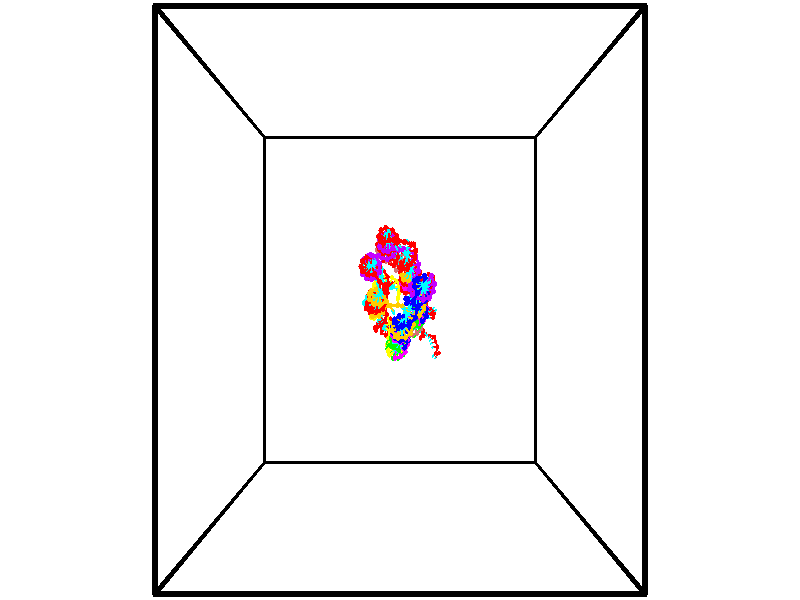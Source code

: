 // switches for output
#declare DRAW_BASES = 1; // possible values are 0, 1; only relevant for DNA ribbons
#declare DRAW_BASES_TYPE = 3; // possible values are 1, 2, 3; only relevant for DNA ribbons
#declare DRAW_FOG = 0; // set to 1 to enable fog

#include "colors.inc"

#include "transforms.inc"
background { rgb <1, 1, 1>}

#default {
   normal{
       ripples 0.25
       frequency 0.20
       turbulence 0.2
       lambda 5
   }
	finish {
		phong 0.1
		phong_size 40.
	}
}

// original window dimensions: 1024x640


// camera settings

camera {
	sky <-0, 1, 0>
	up <-0, 1, 0>
	right 1.6 * <1, 0, 0>
	location <18.5, 18.5, 82.5562>
	look_at <18.5, 18.5, 18.5>
	direction <0, 0, -64.0562>
	angle 67.0682
}


# declare cpy_camera_pos = <18.5, 18.5, 82.5562>;
# if (DRAW_FOG = 1)
fog {
	fog_type 2
	up vnormalize(cpy_camera_pos)
	color rgbt<1,1,1,0.3>
	distance 1e-5
	fog_alt 3e-3
	fog_offset 29.6
}
# end


// LIGHTS

# declare lum = 6;
global_settings {
	ambient_light rgb lum * <0.05, 0.05, 0.05>
	max_trace_level 15
}# declare cpy_direct_light_amount = 0.25;
light_source
{	1000 * <-1, -1, 1>,
	rgb lum * cpy_direct_light_amount
	parallel
}

light_source
{	1000 * <1, 1, -1>,
	rgb lum * cpy_direct_light_amount
	parallel
}

// strand 0

// nucleotide -1

// particle -1
sphere {
	<22.220579, 16.868837, -2.218451> 0.250000
	pigment { color rgbt <1,0,0,0> }
	no_shadow
}
cylinder {
	<22.520630, 17.042282, -2.018735>,  <22.700661, 17.146349, -1.898906>, 0.100000
	pigment { color rgbt <1,0,0,0> }
	no_shadow
}
cylinder {
	<22.520630, 17.042282, -2.018735>,  <22.220579, 16.868837, -2.218451>, 0.100000
	pigment { color rgbt <1,0,0,0> }
	no_shadow
}

// particle -1
sphere {
	<22.520630, 17.042282, -2.018735> 0.100000
	pigment { color rgbt <1,0,0,0> }
	no_shadow
}
sphere {
	0, 1
	scale<0.080000,0.200000,0.300000>
	matrix <-0.468680, 0.881247, -0.061180,
		-0.466525, -0.188114, 0.864273,
		0.750129, 0.433610, 0.499289,
		22.745668, 17.172365, -1.868949>
	pigment { color rgbt <0,1,1,0> }
	no_shadow
}
cylinder {
	<22.855217, 16.877642, -2.532375>,  <22.220579, 16.868837, -2.218451>, 0.130000
	pigment { color rgbt <1,0,0,0> }
	no_shadow
}

// nucleotide -1

// particle -1
sphere {
	<22.855217, 16.877642, -2.532375> 0.250000
	pigment { color rgbt <1,0,0,0> }
	no_shadow
}
cylinder {
	<23.054501, 17.221306, -2.579078>,  <23.174070, 17.427504, -2.607100>, 0.100000
	pigment { color rgbt <1,0,0,0> }
	no_shadow
}
cylinder {
	<23.054501, 17.221306, -2.579078>,  <22.855217, 16.877642, -2.532375>, 0.100000
	pigment { color rgbt <1,0,0,0> }
	no_shadow
}

// particle -1
sphere {
	<23.054501, 17.221306, -2.579078> 0.100000
	pigment { color rgbt <1,0,0,0> }
	no_shadow
}
sphere {
	0, 1
	scale<0.080000,0.200000,0.300000>
	matrix <0.703176, -0.479147, -0.525321,
		-0.507279, 0.179619, -0.842856,
		0.498209, 0.859160, -0.116757,
		23.203964, 17.479053, -2.614105>
	pigment { color rgbt <0,1,1,0> }
	no_shadow
}
cylinder {
	<23.038397, 17.064266, -3.312639>,  <22.855217, 16.877642, -2.532375>, 0.130000
	pigment { color rgbt <1,0,0,0> }
	no_shadow
}

// nucleotide -1

// particle -1
sphere {
	<23.038397, 17.064266, -3.312639> 0.250000
	pigment { color rgbt <1,0,0,0> }
	no_shadow
}
cylinder {
	<23.297413, 17.173824, -3.028196>,  <23.452822, 17.239559, -2.857530>, 0.100000
	pigment { color rgbt <1,0,0,0> }
	no_shadow
}
cylinder {
	<23.297413, 17.173824, -3.028196>,  <23.038397, 17.064266, -3.312639>, 0.100000
	pigment { color rgbt <1,0,0,0> }
	no_shadow
}

// particle -1
sphere {
	<23.297413, 17.173824, -3.028196> 0.100000
	pigment { color rgbt <1,0,0,0> }
	no_shadow
}
sphere {
	0, 1
	scale<0.080000,0.200000,0.300000>
	matrix <0.711639, -0.551067, -0.435771,
		0.272513, 0.788230, -0.551751,
		0.647539, 0.273894, 0.711108,
		23.491674, 17.255993, -2.814863>
	pigment { color rgbt <0,1,1,0> }
	no_shadow
}
cylinder {
	<23.204283, 16.375731, -3.464399>,  <23.038397, 17.064266, -3.312639>, 0.130000
	pigment { color rgbt <1,0,0,0> }
	no_shadow
}

// nucleotide -1

// particle -1
sphere {
	<23.204283, 16.375731, -3.464399> 0.250000
	pigment { color rgbt <1,0,0,0> }
	no_shadow
}
cylinder {
	<22.963074, 16.362476, -3.783214>,  <22.818348, 16.354525, -3.974503>, 0.100000
	pigment { color rgbt <1,0,0,0> }
	no_shadow
}
cylinder {
	<22.963074, 16.362476, -3.783214>,  <23.204283, 16.375731, -3.464399>, 0.100000
	pigment { color rgbt <1,0,0,0> }
	no_shadow
}

// particle -1
sphere {
	<22.963074, 16.362476, -3.783214> 0.100000
	pigment { color rgbt <1,0,0,0> }
	no_shadow
}
sphere {
	0, 1
	scale<0.080000,0.200000,0.300000>
	matrix <-0.343911, 0.912316, 0.222271,
		0.719785, 0.408144, -0.561541,
		-0.603021, -0.033133, -0.797037,
		22.782167, 16.352537, -4.022325>
	pigment { color rgbt <0,1,1,0> }
	no_shadow
}
cylinder {
	<23.478838, 16.940073, -3.921816>,  <23.204283, 16.375731, -3.464399>, 0.130000
	pigment { color rgbt <1,0,0,0> }
	no_shadow
}

// nucleotide -1

// particle -1
sphere {
	<23.478838, 16.940073, -3.921816> 0.250000
	pigment { color rgbt <1,0,0,0> }
	no_shadow
}
cylinder {
	<23.097904, 16.819721, -3.941928>,  <22.869343, 16.747511, -3.953996>, 0.100000
	pigment { color rgbt <1,0,0,0> }
	no_shadow
}
cylinder {
	<23.097904, 16.819721, -3.941928>,  <23.478838, 16.940073, -3.921816>, 0.100000
	pigment { color rgbt <1,0,0,0> }
	no_shadow
}

// particle -1
sphere {
	<23.097904, 16.819721, -3.941928> 0.100000
	pigment { color rgbt <1,0,0,0> }
	no_shadow
}
sphere {
	0, 1
	scale<0.080000,0.200000,0.300000>
	matrix <-0.294827, 0.865517, 0.404917,
		-0.078311, 0.400442, -0.912970,
		-0.952336, -0.300878, -0.050281,
		22.812202, 16.729458, -3.957013>
	pigment { color rgbt <0,1,1,0> }
	no_shadow
}
cylinder {
	<22.968252, 17.403244, -4.283085>,  <23.478838, 16.940073, -3.921816>, 0.130000
	pigment { color rgbt <1,0,0,0> }
	no_shadow
}

// nucleotide -1

// particle -1
sphere {
	<22.968252, 17.403244, -4.283085> 0.250000
	pigment { color rgbt <1,0,0,0> }
	no_shadow
}
cylinder {
	<22.767433, 17.193684, -4.007847>,  <22.646942, 17.067947, -3.842704>, 0.100000
	pigment { color rgbt <1,0,0,0> }
	no_shadow
}
cylinder {
	<22.767433, 17.193684, -4.007847>,  <22.968252, 17.403244, -4.283085>, 0.100000
	pigment { color rgbt <1,0,0,0> }
	no_shadow
}

// particle -1
sphere {
	<22.767433, 17.193684, -4.007847> 0.100000
	pigment { color rgbt <1,0,0,0> }
	no_shadow
}
sphere {
	0, 1
	scale<0.080000,0.200000,0.300000>
	matrix <-0.293904, 0.851634, 0.433981,
		-0.813369, 0.015645, -0.581537,
		-0.502047, -0.523903, 0.688095,
		22.616819, 17.036512, -3.801418>
	pigment { color rgbt <0,1,1,0> }
	no_shadow
}
cylinder {
	<22.291735, 17.639673, -4.365700>,  <22.968252, 17.403244, -4.283085>, 0.130000
	pigment { color rgbt <1,0,0,0> }
	no_shadow
}

// nucleotide -1

// particle -1
sphere {
	<22.291735, 17.639673, -4.365700> 0.250000
	pigment { color rgbt <1,0,0,0> }
	no_shadow
}
cylinder {
	<22.362648, 17.495083, -3.999551>,  <22.405195, 17.408329, -3.779862>, 0.100000
	pigment { color rgbt <1,0,0,0> }
	no_shadow
}
cylinder {
	<22.362648, 17.495083, -3.999551>,  <22.291735, 17.639673, -4.365700>, 0.100000
	pigment { color rgbt <1,0,0,0> }
	no_shadow
}

// particle -1
sphere {
	<22.362648, 17.495083, -3.999551> 0.100000
	pigment { color rgbt <1,0,0,0> }
	no_shadow
}
sphere {
	0, 1
	scale<0.080000,0.200000,0.300000>
	matrix <-0.202151, 0.896897, 0.393333,
		-0.963175, -0.254774, 0.085930,
		0.177281, -0.361478, 0.915372,
		22.415833, 17.386639, -3.724940>
	pigment { color rgbt <0,1,1,0> }
	no_shadow
}
cylinder {
	<21.695822, 18.020134, -4.014713>,  <22.291735, 17.639673, -4.365700>, 0.130000
	pigment { color rgbt <1,0,0,0> }
	no_shadow
}

// nucleotide -1

// particle -1
sphere {
	<21.695822, 18.020134, -4.014713> 0.250000
	pigment { color rgbt <1,0,0,0> }
	no_shadow
}
cylinder {
	<21.953453, 17.932140, -3.721655>,  <22.108032, 17.879345, -3.545821>, 0.100000
	pigment { color rgbt <1,0,0,0> }
	no_shadow
}
cylinder {
	<21.953453, 17.932140, -3.721655>,  <21.695822, 18.020134, -4.014713>, 0.100000
	pigment { color rgbt <1,0,0,0> }
	no_shadow
}

// particle -1
sphere {
	<21.953453, 17.932140, -3.721655> 0.100000
	pigment { color rgbt <1,0,0,0> }
	no_shadow
}
sphere {
	0, 1
	scale<0.080000,0.200000,0.300000>
	matrix <-0.440715, 0.676119, 0.590452,
		-0.625246, -0.703185, 0.338524,
		0.644079, -0.219985, 0.732645,
		22.146677, 17.866144, -3.501862>
	pigment { color rgbt <0,1,1,0> }
	no_shadow
}
cylinder {
	<21.411146, 17.725590, -3.319639>,  <21.695822, 18.020134, -4.014713>, 0.130000
	pigment { color rgbt <1,0,0,0> }
	no_shadow
}

// nucleotide -1

// particle -1
sphere {
	<21.411146, 17.725590, -3.319639> 0.250000
	pigment { color rgbt <1,0,0,0> }
	no_shadow
}
cylinder {
	<21.740997, 17.933140, -3.229526>,  <21.938908, 18.057671, -3.175458>, 0.100000
	pigment { color rgbt <1,0,0,0> }
	no_shadow
}
cylinder {
	<21.740997, 17.933140, -3.229526>,  <21.411146, 17.725590, -3.319639>, 0.100000
	pigment { color rgbt <1,0,0,0> }
	no_shadow
}

// particle -1
sphere {
	<21.740997, 17.933140, -3.229526> 0.100000
	pigment { color rgbt <1,0,0,0> }
	no_shadow
}
sphere {
	0, 1
	scale<0.080000,0.200000,0.300000>
	matrix <-0.496295, 0.472536, 0.728286,
		0.271435, -0.712375, 0.647183,
		0.824630, 0.518876, 0.225285,
		21.988386, 18.088802, -3.161941>
	pigment { color rgbt <0,1,1,0> }
	no_shadow
}
cylinder {
	<21.993717, 17.498442, -2.788191>,  <21.411146, 17.725590, -3.319639>, 0.130000
	pigment { color rgbt <1,0,0,0> }
	no_shadow
}

// nucleotide -1

// particle -1
sphere {
	<21.993717, 17.498442, -2.788191> 0.250000
	pigment { color rgbt <1,0,0,0> }
	no_shadow
}
cylinder {
	<21.855316, 17.870193, -2.839631>,  <21.772276, 18.093245, -2.870495>, 0.100000
	pigment { color rgbt <1,0,0,0> }
	no_shadow
}
cylinder {
	<21.855316, 17.870193, -2.839631>,  <21.993717, 17.498442, -2.788191>, 0.100000
	pigment { color rgbt <1,0,0,0> }
	no_shadow
}

// particle -1
sphere {
	<21.855316, 17.870193, -2.839631> 0.100000
	pigment { color rgbt <1,0,0,0> }
	no_shadow
}
sphere {
	0, 1
	scale<0.080000,0.200000,0.300000>
	matrix <-0.465289, -0.050946, 0.883691,
		0.814732, 0.365597, 0.450057,
		-0.346003, 0.929378, -0.128601,
		21.751514, 18.149008, -2.878211>
	pigment { color rgbt <0,1,1,0> }
	no_shadow
}
cylinder {
	<22.199102, 17.740597, -2.052952>,  <21.993717, 17.498442, -2.788191>, 0.130000
	pigment { color rgbt <1,0,0,0> }
	no_shadow
}

// nucleotide -1

// particle -1
sphere {
	<22.199102, 17.740597, -2.052952> 0.250000
	pigment { color rgbt <1,0,0,0> }
	no_shadow
}
cylinder {
	<21.924641, 17.928253, -2.275338>,  <21.759964, 18.040848, -2.408769>, 0.100000
	pigment { color rgbt <1,0,0,0> }
	no_shadow
}
cylinder {
	<21.924641, 17.928253, -2.275338>,  <22.199102, 17.740597, -2.052952>, 0.100000
	pigment { color rgbt <1,0,0,0> }
	no_shadow
}

// particle -1
sphere {
	<21.924641, 17.928253, -2.275338> 0.100000
	pigment { color rgbt <1,0,0,0> }
	no_shadow
}
sphere {
	0, 1
	scale<0.080000,0.200000,0.300000>
	matrix <-0.339900, 0.468943, 0.815206,
		0.643163, 0.748330, -0.162307,
		-0.686156, 0.469142, -0.555964,
		21.718794, 18.068996, -2.442127>
	pigment { color rgbt <0,1,1,0> }
	no_shadow
}
cylinder {
	<22.357731, 18.510984, -2.150376>,  <22.199102, 17.740597, -2.052952>, 0.130000
	pigment { color rgbt <1,0,0,0> }
	no_shadow
}

// nucleotide -1

// particle -1
sphere {
	<22.357731, 18.510984, -2.150376> 0.250000
	pigment { color rgbt <1,0,0,0> }
	no_shadow
}
cylinder {
	<21.964504, 18.445454, -2.183214>,  <21.728567, 18.406136, -2.202917>, 0.100000
	pigment { color rgbt <1,0,0,0> }
	no_shadow
}
cylinder {
	<21.964504, 18.445454, -2.183214>,  <22.357731, 18.510984, -2.150376>, 0.100000
	pigment { color rgbt <1,0,0,0> }
	no_shadow
}

// particle -1
sphere {
	<21.964504, 18.445454, -2.183214> 0.100000
	pigment { color rgbt <1,0,0,0> }
	no_shadow
}
sphere {
	0, 1
	scale<0.080000,0.200000,0.300000>
	matrix <-0.151031, 0.470689, 0.869277,
		-0.103768, 0.866956, -0.487461,
		-0.983068, -0.163825, -0.082095,
		21.669584, 18.396307, -2.207843>
	pigment { color rgbt <0,1,1,0> }
	no_shadow
}
cylinder {
	<21.904488, 19.163750, -2.298752>,  <22.357731, 18.510984, -2.150376>, 0.130000
	pigment { color rgbt <1,0,0,0> }
	no_shadow
}

// nucleotide -1

// particle -1
sphere {
	<21.904488, 19.163750, -2.298752> 0.250000
	pigment { color rgbt <1,0,0,0> }
	no_shadow
}
cylinder {
	<21.755733, 18.859776, -2.085510>,  <21.666481, 18.677391, -1.957564>, 0.100000
	pigment { color rgbt <1,0,0,0> }
	no_shadow
}
cylinder {
	<21.755733, 18.859776, -2.085510>,  <21.904488, 19.163750, -2.298752>, 0.100000
	pigment { color rgbt <1,0,0,0> }
	no_shadow
}

// particle -1
sphere {
	<21.755733, 18.859776, -2.085510> 0.100000
	pigment { color rgbt <1,0,0,0> }
	no_shadow
}
sphere {
	0, 1
	scale<0.080000,0.200000,0.300000>
	matrix <0.004943, 0.572665, 0.819775,
		-0.928266, 0.307496, -0.209209,
		-0.371884, -0.759935, 0.533105,
		21.644169, 18.631796, -1.925578>
	pigment { color rgbt <0,1,1,0> }
	no_shadow
}
cylinder {
	<21.561226, 19.345072, -1.771905>,  <21.904488, 19.163750, -2.298752>, 0.130000
	pigment { color rgbt <1,0,0,0> }
	no_shadow
}

// nucleotide -1

// particle -1
sphere {
	<21.561226, 19.345072, -1.771905> 0.250000
	pigment { color rgbt <1,0,0,0> }
	no_shadow
}
cylinder {
	<21.644821, 18.998035, -1.591411>,  <21.694979, 18.789814, -1.483115>, 0.100000
	pigment { color rgbt <1,0,0,0> }
	no_shadow
}
cylinder {
	<21.644821, 18.998035, -1.591411>,  <21.561226, 19.345072, -1.771905>, 0.100000
	pigment { color rgbt <1,0,0,0> }
	no_shadow
}

// particle -1
sphere {
	<21.644821, 18.998035, -1.591411> 0.100000
	pigment { color rgbt <1,0,0,0> }
	no_shadow
}
sphere {
	0, 1
	scale<0.080000,0.200000,0.300000>
	matrix <0.309038, 0.496371, 0.811241,
		-0.927803, -0.030092, 0.371854,
		0.208989, -0.867589, 0.451235,
		21.707518, 18.737759, -1.456041>
	pigment { color rgbt <0,1,1,0> }
	no_shadow
}
cylinder {
	<21.400505, 19.304483, -1.074367>,  <21.561226, 19.345072, -1.771905>, 0.130000
	pigment { color rgbt <1,0,0,0> }
	no_shadow
}

// nucleotide -1

// particle -1
sphere {
	<21.400505, 19.304483, -1.074367> 0.250000
	pigment { color rgbt <1,0,0,0> }
	no_shadow
}
cylinder {
	<21.727474, 19.076611, -1.108490>,  <21.923656, 18.939886, -1.128963>, 0.100000
	pigment { color rgbt <1,0,0,0> }
	no_shadow
}
cylinder {
	<21.727474, 19.076611, -1.108490>,  <21.400505, 19.304483, -1.074367>, 0.100000
	pigment { color rgbt <1,0,0,0> }
	no_shadow
}

// particle -1
sphere {
	<21.727474, 19.076611, -1.108490> 0.100000
	pigment { color rgbt <1,0,0,0> }
	no_shadow
}
sphere {
	0, 1
	scale<0.080000,0.200000,0.300000>
	matrix <0.355062, 0.381682, 0.853375,
		-0.453594, -0.727860, 0.514269,
		0.817425, -0.569683, -0.085307,
		21.972702, 18.905706, -1.134082>
	pigment { color rgbt <0,1,1,0> }
	no_shadow
}
cylinder {
	<21.439981, 18.881908, -0.463174>,  <21.400505, 19.304483, -1.074367>, 0.130000
	pigment { color rgbt <1,0,0,0> }
	no_shadow
}

// nucleotide -1

// particle -1
sphere {
	<21.439981, 18.881908, -0.463174> 0.250000
	pigment { color rgbt <1,0,0,0> }
	no_shadow
}
cylinder {
	<21.795670, 18.957287, -0.629920>,  <22.009083, 19.002514, -0.729968>, 0.100000
	pigment { color rgbt <1,0,0,0> }
	no_shadow
}
cylinder {
	<21.795670, 18.957287, -0.629920>,  <21.439981, 18.881908, -0.463174>, 0.100000
	pigment { color rgbt <1,0,0,0> }
	no_shadow
}

// particle -1
sphere {
	<21.795670, 18.957287, -0.629920> 0.100000
	pigment { color rgbt <1,0,0,0> }
	no_shadow
}
sphere {
	0, 1
	scale<0.080000,0.200000,0.300000>
	matrix <0.349967, 0.306666, 0.885144,
		0.294626, -0.932979, 0.206750,
		0.889224, 0.188431, -0.416863,
		22.062435, 19.013821, -0.754980>
	pigment { color rgbt <0,1,1,0> }
	no_shadow
}
cylinder {
	<22.041470, 18.734011, 0.015525>,  <21.439981, 18.881908, -0.463174>, 0.130000
	pigment { color rgbt <1,0,0,0> }
	no_shadow
}

// nucleotide -1

// particle -1
sphere {
	<22.041470, 18.734011, 0.015525> 0.250000
	pigment { color rgbt <1,0,0,0> }
	no_shadow
}
cylinder {
	<22.084087, 19.059669, -0.212795>,  <22.109657, 19.255064, -0.349787>, 0.100000
	pigment { color rgbt <1,0,0,0> }
	no_shadow
}
cylinder {
	<22.084087, 19.059669, -0.212795>,  <22.041470, 18.734011, 0.015525>, 0.100000
	pigment { color rgbt <1,0,0,0> }
	no_shadow
}

// particle -1
sphere {
	<22.084087, 19.059669, -0.212795> 0.100000
	pigment { color rgbt <1,0,0,0> }
	no_shadow
}
sphere {
	0, 1
	scale<0.080000,0.200000,0.300000>
	matrix <0.061804, 0.567536, 0.821026,
		0.992385, -0.122754, 0.010150,
		0.106545, 0.814147, -0.570801,
		22.116051, 19.303913, -0.384035>
	pigment { color rgbt <0,1,1,0> }
	no_shadow
}
cylinder {
	<22.638531, 19.214710, 0.175326>,  <22.041470, 18.734011, 0.015525>, 0.130000
	pigment { color rgbt <1,0,0,0> }
	no_shadow
}

// nucleotide -1

// particle -1
sphere {
	<22.638531, 19.214710, 0.175326> 0.250000
	pigment { color rgbt <1,0,0,0> }
	no_shadow
}
cylinder {
	<22.360470, 19.455044, 0.017458>,  <22.193634, 19.599243, -0.077263>, 0.100000
	pigment { color rgbt <1,0,0,0> }
	no_shadow
}
cylinder {
	<22.360470, 19.455044, 0.017458>,  <22.638531, 19.214710, 0.175326>, 0.100000
	pigment { color rgbt <1,0,0,0> }
	no_shadow
}

// particle -1
sphere {
	<22.360470, 19.455044, 0.017458> 0.100000
	pigment { color rgbt <1,0,0,0> }
	no_shadow
}
sphere {
	0, 1
	scale<0.080000,0.200000,0.300000>
	matrix <0.051336, 0.589109, 0.806421,
		0.717029, 0.540323, -0.440364,
		-0.695150, 0.600834, -0.394670,
		22.151924, 19.635294, -0.100943>
	pigment { color rgbt <0,1,1,0> }
	no_shadow
}
cylinder {
	<22.930275, 19.880562, 0.022149>,  <22.638531, 19.214710, 0.175326>, 0.130000
	pigment { color rgbt <1,0,0,0> }
	no_shadow
}

// nucleotide -1

// particle -1
sphere {
	<22.930275, 19.880562, 0.022149> 0.250000
	pigment { color rgbt <1,0,0,0> }
	no_shadow
}
cylinder {
	<22.558292, 19.866798, 0.168571>,  <22.335102, 19.858540, 0.256425>, 0.100000
	pigment { color rgbt <1,0,0,0> }
	no_shadow
}
cylinder {
	<22.558292, 19.866798, 0.168571>,  <22.930275, 19.880562, 0.022149>, 0.100000
	pigment { color rgbt <1,0,0,0> }
	no_shadow
}

// particle -1
sphere {
	<22.558292, 19.866798, 0.168571> 0.100000
	pigment { color rgbt <1,0,0,0> }
	no_shadow
}
sphere {
	0, 1
	scale<0.080000,0.200000,0.300000>
	matrix <0.321034, 0.409304, 0.854053,
		-0.179215, 0.911749, -0.369589,
		-0.929957, -0.034409, 0.366055,
		22.279305, 19.856476, 0.278388>
	pigment { color rgbt <0,1,1,0> }
	no_shadow
}
cylinder {
	<22.893137, 20.499821, 0.343805>,  <22.930275, 19.880562, 0.022149>, 0.130000
	pigment { color rgbt <1,0,0,0> }
	no_shadow
}

// nucleotide -1

// particle -1
sphere {
	<22.893137, 20.499821, 0.343805> 0.250000
	pigment { color rgbt <1,0,0,0> }
	no_shadow
}
cylinder {
	<22.628769, 20.235962, 0.486941>,  <22.470148, 20.077646, 0.572823>, 0.100000
	pigment { color rgbt <1,0,0,0> }
	no_shadow
}
cylinder {
	<22.628769, 20.235962, 0.486941>,  <22.893137, 20.499821, 0.343805>, 0.100000
	pigment { color rgbt <1,0,0,0> }
	no_shadow
}

// particle -1
sphere {
	<22.628769, 20.235962, 0.486941> 0.100000
	pigment { color rgbt <1,0,0,0> }
	no_shadow
}
sphere {
	0, 1
	scale<0.080000,0.200000,0.300000>
	matrix <0.310335, 0.193913, 0.930640,
		-0.683286, 0.726127, 0.076552,
		-0.660918, -0.659649, 0.357841,
		22.430494, 20.038067, 0.594293>
	pigment { color rgbt <0,1,1,0> }
	no_shadow
}
cylinder {
	<22.413818, 20.778372, 0.958851>,  <22.893137, 20.499821, 0.343805>, 0.130000
	pigment { color rgbt <1,0,0,0> }
	no_shadow
}

// nucleotide -1

// particle -1
sphere {
	<22.413818, 20.778372, 0.958851> 0.250000
	pigment { color rgbt <1,0,0,0> }
	no_shadow
}
cylinder {
	<22.440189, 20.380375, 0.988910>,  <22.456013, 20.141577, 1.006945>, 0.100000
	pigment { color rgbt <1,0,0,0> }
	no_shadow
}
cylinder {
	<22.440189, 20.380375, 0.988910>,  <22.413818, 20.778372, 0.958851>, 0.100000
	pigment { color rgbt <1,0,0,0> }
	no_shadow
}

// particle -1
sphere {
	<22.440189, 20.380375, 0.988910> 0.100000
	pigment { color rgbt <1,0,0,0> }
	no_shadow
}
sphere {
	0, 1
	scale<0.080000,0.200000,0.300000>
	matrix <0.316214, 0.092264, 0.944191,
		-0.946394, -0.038487, 0.320713,
		0.065929, -0.994991, 0.075148,
		22.459969, 20.081879, 1.011454>
	pigment { color rgbt <0,1,1,0> }
	no_shadow
}
cylinder {
	<21.869917, 20.532808, 1.442105>,  <22.413818, 20.778372, 0.958851>, 0.130000
	pigment { color rgbt <1,0,0,0> }
	no_shadow
}

// nucleotide -1

// particle -1
sphere {
	<21.869917, 20.532808, 1.442105> 0.250000
	pigment { color rgbt <1,0,0,0> }
	no_shadow
}
cylinder {
	<22.170254, 20.269024, 1.427423>,  <22.350456, 20.110754, 1.418614>, 0.100000
	pigment { color rgbt <1,0,0,0> }
	no_shadow
}
cylinder {
	<22.170254, 20.269024, 1.427423>,  <21.869917, 20.532808, 1.442105>, 0.100000
	pigment { color rgbt <1,0,0,0> }
	no_shadow
}

// particle -1
sphere {
	<22.170254, 20.269024, 1.427423> 0.100000
	pigment { color rgbt <1,0,0,0> }
	no_shadow
}
sphere {
	0, 1
	scale<0.080000,0.200000,0.300000>
	matrix <0.083670, 0.039844, 0.995697,
		-0.655160, -0.750683, 0.085094,
		0.750843, -0.659460, -0.036706,
		22.395506, 20.071186, 1.416411>
	pigment { color rgbt <0,1,1,0> }
	no_shadow
}
cylinder {
	<21.809166, 19.805853, 1.856080>,  <21.869917, 20.532808, 1.442105>, 0.130000
	pigment { color rgbt <1,0,0,0> }
	no_shadow
}

// nucleotide -1

// particle -1
sphere {
	<21.809166, 19.805853, 1.856080> 0.250000
	pigment { color rgbt <1,0,0,0> }
	no_shadow
}
cylinder {
	<22.175777, 19.964291, 1.833862>,  <22.395744, 20.059353, 1.820531>, 0.100000
	pigment { color rgbt <1,0,0,0> }
	no_shadow
}
cylinder {
	<22.175777, 19.964291, 1.833862>,  <21.809166, 19.805853, 1.856080>, 0.100000
	pigment { color rgbt <1,0,0,0> }
	no_shadow
}

// particle -1
sphere {
	<22.175777, 19.964291, 1.833862> 0.100000
	pigment { color rgbt <1,0,0,0> }
	no_shadow
}
sphere {
	0, 1
	scale<0.080000,0.200000,0.300000>
	matrix <0.051396, 0.021091, 0.998456,
		0.396655, -0.917967, -0.001027,
		0.916528, 0.396096, -0.055545,
		22.450735, 20.083118, 1.817198>
	pigment { color rgbt <0,1,1,0> }
	no_shadow
}
cylinder {
	<22.224842, 19.452663, 2.382276>,  <21.809166, 19.805853, 1.856080>, 0.130000
	pigment { color rgbt <1,0,0,0> }
	no_shadow
}

// nucleotide -1

// particle -1
sphere {
	<22.224842, 19.452663, 2.382276> 0.250000
	pigment { color rgbt <1,0,0,0> }
	no_shadow
}
cylinder {
	<22.359505, 19.823349, 2.315506>,  <22.440302, 20.045761, 2.275444>, 0.100000
	pigment { color rgbt <1,0,0,0> }
	no_shadow
}
cylinder {
	<22.359505, 19.823349, 2.315506>,  <22.224842, 19.452663, 2.382276>, 0.100000
	pigment { color rgbt <1,0,0,0> }
	no_shadow
}

// particle -1
sphere {
	<22.359505, 19.823349, 2.315506> 0.100000
	pigment { color rgbt <1,0,0,0> }
	no_shadow
}
sphere {
	0, 1
	scale<0.080000,0.200000,0.300000>
	matrix <-0.028629, 0.187265, 0.981892,
		0.941193, -0.325781, 0.089575,
		0.336656, 0.926714, -0.166926,
		22.460501, 20.101364, 2.265428>
	pigment { color rgbt <0,1,1,0> }
	no_shadow
}
cylinder {
	<22.837614, 19.646425, 2.951143>,  <22.224842, 19.452663, 2.382276>, 0.130000
	pigment { color rgbt <1,0,0,0> }
	no_shadow
}

// nucleotide -1

// particle -1
sphere {
	<22.837614, 19.646425, 2.951143> 0.250000
	pigment { color rgbt <1,0,0,0> }
	no_shadow
}
cylinder {
	<22.582054, 19.915096, 2.801127>,  <22.428719, 20.076300, 2.711118>, 0.100000
	pigment { color rgbt <1,0,0,0> }
	no_shadow
}
cylinder {
	<22.582054, 19.915096, 2.801127>,  <22.837614, 19.646425, 2.951143>, 0.100000
	pigment { color rgbt <1,0,0,0> }
	no_shadow
}

// particle -1
sphere {
	<22.582054, 19.915096, 2.801127> 0.100000
	pigment { color rgbt <1,0,0,0> }
	no_shadow
}
sphere {
	0, 1
	scale<0.080000,0.200000,0.300000>
	matrix <-0.133855, 0.383015, 0.913992,
		0.757554, 0.634151, -0.154801,
		-0.638901, 0.671678, -0.375039,
		22.390385, 20.116600, 2.688615>
	pigment { color rgbt <0,1,1,0> }
	no_shadow
}
cylinder {
	<23.124554, 20.324587, 3.130394>,  <22.837614, 19.646425, 2.951143>, 0.130000
	pigment { color rgbt <1,0,0,0> }
	no_shadow
}

// nucleotide -1

// particle -1
sphere {
	<23.124554, 20.324587, 3.130394> 0.250000
	pigment { color rgbt <1,0,0,0> }
	no_shadow
}
cylinder {
	<22.730267, 20.274139, 3.085760>,  <22.493694, 20.243872, 3.058979>, 0.100000
	pigment { color rgbt <1,0,0,0> }
	no_shadow
}
cylinder {
	<22.730267, 20.274139, 3.085760>,  <23.124554, 20.324587, 3.130394>, 0.100000
	pigment { color rgbt <1,0,0,0> }
	no_shadow
}

// particle -1
sphere {
	<22.730267, 20.274139, 3.085760> 0.100000
	pigment { color rgbt <1,0,0,0> }
	no_shadow
}
sphere {
	0, 1
	scale<0.080000,0.200000,0.300000>
	matrix <-0.145739, 0.306921, 0.940510,
		-0.084367, 0.943342, -0.320919,
		-0.985719, -0.126118, -0.111587,
		22.434551, 20.236303, 3.052284>
	pigment { color rgbt <0,1,1,0> }
	no_shadow
}
cylinder {
	<22.860043, 21.024792, 3.239857>,  <23.124554, 20.324587, 3.130394>, 0.130000
	pigment { color rgbt <1,0,0,0> }
	no_shadow
}

// nucleotide -1

// particle -1
sphere {
	<22.860043, 21.024792, 3.239857> 0.250000
	pigment { color rgbt <1,0,0,0> }
	no_shadow
}
cylinder {
	<22.581917, 20.752953, 3.333401>,  <22.415041, 20.589849, 3.389527>, 0.100000
	pigment { color rgbt <1,0,0,0> }
	no_shadow
}
cylinder {
	<22.581917, 20.752953, 3.333401>,  <22.860043, 21.024792, 3.239857>, 0.100000
	pigment { color rgbt <1,0,0,0> }
	no_shadow
}

// particle -1
sphere {
	<22.581917, 20.752953, 3.333401> 0.100000
	pigment { color rgbt <1,0,0,0> }
	no_shadow
}
sphere {
	0, 1
	scale<0.080000,0.200000,0.300000>
	matrix <0.061048, 0.268365, 0.961381,
		-0.716110, 0.682737, -0.145110,
		-0.695313, -0.679596, 0.233859,
		22.373323, 20.549074, 3.403558>
	pigment { color rgbt <0,1,1,0> }
	no_shadow
}
cylinder {
	<22.263855, 21.349205, 3.628108>,  <22.860043, 21.024792, 3.239857>, 0.130000
	pigment { color rgbt <1,0,0,0> }
	no_shadow
}

// nucleotide -1

// particle -1
sphere {
	<22.263855, 21.349205, 3.628108> 0.250000
	pigment { color rgbt <1,0,0,0> }
	no_shadow
}
cylinder {
	<22.300205, 20.964252, 3.730526>,  <22.322016, 20.733280, 3.791977>, 0.100000
	pigment { color rgbt <1,0,0,0> }
	no_shadow
}
cylinder {
	<22.300205, 20.964252, 3.730526>,  <22.263855, 21.349205, 3.628108>, 0.100000
	pigment { color rgbt <1,0,0,0> }
	no_shadow
}

// particle -1
sphere {
	<22.300205, 20.964252, 3.730526> 0.100000
	pigment { color rgbt <1,0,0,0> }
	no_shadow
}
sphere {
	0, 1
	scale<0.080000,0.200000,0.300000>
	matrix <0.025719, 0.259292, 0.965456,
		-0.995530, -0.081150, 0.048315,
		0.090875, -0.962384, 0.256046,
		22.327467, 20.675537, 3.807340>
	pigment { color rgbt <0,1,1,0> }
	no_shadow
}
cylinder {
	<21.620897, 21.091818, 3.844254>,  <22.263855, 21.349205, 3.628108>, 0.130000
	pigment { color rgbt <1,0,0,0> }
	no_shadow
}

// nucleotide -1

// particle -1
sphere {
	<21.620897, 21.091818, 3.844254> 0.250000
	pigment { color rgbt <1,0,0,0> }
	no_shadow
}
cylinder {
	<21.955524, 20.942970, 4.005095>,  <22.156300, 20.853662, 4.101599>, 0.100000
	pigment { color rgbt <1,0,0,0> }
	no_shadow
}
cylinder {
	<21.955524, 20.942970, 4.005095>,  <21.620897, 21.091818, 3.844254>, 0.100000
	pigment { color rgbt <1,0,0,0> }
	no_shadow
}

// particle -1
sphere {
	<21.955524, 20.942970, 4.005095> 0.100000
	pigment { color rgbt <1,0,0,0> }
	no_shadow
}
sphere {
	0, 1
	scale<0.080000,0.200000,0.300000>
	matrix <-0.297877, 0.307045, 0.903876,
		-0.459812, -0.875929, 0.146018,
		0.836566, -0.372117, 0.402102,
		22.206493, 20.831335, 4.125725>
	pigment { color rgbt <0,1,1,0> }
	no_shadow
}
cylinder {
	<21.212587, 20.497124, 4.030964>,  <21.620897, 21.091818, 3.844254>, 0.130000
	pigment { color rgbt <1,0,0,0> }
	no_shadow
}

// nucleotide -1

// particle -1
sphere {
	<21.212587, 20.497124, 4.030964> 0.250000
	pigment { color rgbt <1,0,0,0> }
	no_shadow
}
cylinder {
	<20.994556, 20.163601, 4.065958>,  <20.863737, 19.963488, 4.086954>, 0.100000
	pigment { color rgbt <1,0,0,0> }
	no_shadow
}
cylinder {
	<20.994556, 20.163601, 4.065958>,  <21.212587, 20.497124, 4.030964>, 0.100000
	pigment { color rgbt <1,0,0,0> }
	no_shadow
}

// particle -1
sphere {
	<20.994556, 20.163601, 4.065958> 0.100000
	pigment { color rgbt <1,0,0,0> }
	no_shadow
}
sphere {
	0, 1
	scale<0.080000,0.200000,0.300000>
	matrix <0.258286, -0.067736, 0.963691,
		-0.797608, 0.547882, 0.252282,
		-0.545078, -0.833809, 0.087484,
		20.831034, 19.913458, 4.092203>
	pigment { color rgbt <0,1,1,0> }
	no_shadow
}
cylinder {
	<20.693676, 20.622377, 4.599585>,  <21.212587, 20.497124, 4.030964>, 0.130000
	pigment { color rgbt <1,0,0,0> }
	no_shadow
}

// nucleotide -1

// particle -1
sphere {
	<20.693676, 20.622377, 4.599585> 0.250000
	pigment { color rgbt <1,0,0,0> }
	no_shadow
}
cylinder {
	<20.783424, 20.236237, 4.546282>,  <20.837273, 20.004553, 4.514301>, 0.100000
	pigment { color rgbt <1,0,0,0> }
	no_shadow
}
cylinder {
	<20.783424, 20.236237, 4.546282>,  <20.693676, 20.622377, 4.599585>, 0.100000
	pigment { color rgbt <1,0,0,0> }
	no_shadow
}

// particle -1
sphere {
	<20.783424, 20.236237, 4.546282> 0.100000
	pigment { color rgbt <1,0,0,0> }
	no_shadow
}
sphere {
	0, 1
	scale<0.080000,0.200000,0.300000>
	matrix <0.116287, -0.109243, 0.987190,
		-0.967541, -0.236992, 0.087747,
		0.224370, -0.965350, -0.133256,
		20.850735, 19.946632, 4.506306>
	pigment { color rgbt <0,1,1,0> }
	no_shadow
}
cylinder {
	<20.228327, 20.217354, 5.118537>,  <20.693676, 20.622377, 4.599585>, 0.130000
	pigment { color rgbt <1,0,0,0> }
	no_shadow
}

// nucleotide -1

// particle -1
sphere {
	<20.228327, 20.217354, 5.118537> 0.250000
	pigment { color rgbt <1,0,0,0> }
	no_shadow
}
cylinder {
	<20.564896, 20.035114, 5.002305>,  <20.766838, 19.925770, 4.932566>, 0.100000
	pigment { color rgbt <1,0,0,0> }
	no_shadow
}
cylinder {
	<20.564896, 20.035114, 5.002305>,  <20.228327, 20.217354, 5.118537>, 0.100000
	pigment { color rgbt <1,0,0,0> }
	no_shadow
}

// particle -1
sphere {
	<20.564896, 20.035114, 5.002305> 0.100000
	pigment { color rgbt <1,0,0,0> }
	no_shadow
}
sphere {
	0, 1
	scale<0.080000,0.200000,0.300000>
	matrix <0.305144, -0.043199, 0.951326,
		-0.445975, -0.889137, 0.102675,
		0.841423, -0.455598, -0.290580,
		20.817322, 19.898436, 4.915131>
	pigment { color rgbt <0,1,1,0> }
	no_shadow
}
cylinder {
	<20.245575, 19.579779, 5.437582>,  <20.228327, 20.217354, 5.118537>, 0.130000
	pigment { color rgbt <1,0,0,0> }
	no_shadow
}

// nucleotide -1

// particle -1
sphere {
	<20.245575, 19.579779, 5.437582> 0.250000
	pigment { color rgbt <1,0,0,0> }
	no_shadow
}
cylinder {
	<20.621044, 19.691540, 5.356757>,  <20.846325, 19.758596, 5.308262>, 0.100000
	pigment { color rgbt <1,0,0,0> }
	no_shadow
}
cylinder {
	<20.621044, 19.691540, 5.356757>,  <20.245575, 19.579779, 5.437582>, 0.100000
	pigment { color rgbt <1,0,0,0> }
	no_shadow
}

// particle -1
sphere {
	<20.621044, 19.691540, 5.356757> 0.100000
	pigment { color rgbt <1,0,0,0> }
	no_shadow
}
sphere {
	0, 1
	scale<0.080000,0.200000,0.300000>
	matrix <0.236527, -0.095341, 0.966936,
		0.250902, -0.955428, -0.155581,
		0.938671, 0.279405, -0.202063,
		20.902645, 19.775362, 5.296138>
	pigment { color rgbt <0,1,1,0> }
	no_shadow
}
cylinder {
	<20.753544, 19.112463, 5.807783>,  <20.245575, 19.579779, 5.437582>, 0.130000
	pigment { color rgbt <1,0,0,0> }
	no_shadow
}

// nucleotide -1

// particle -1
sphere {
	<20.753544, 19.112463, 5.807783> 0.250000
	pigment { color rgbt <1,0,0,0> }
	no_shadow
}
cylinder {
	<20.946838, 19.451508, 5.720112>,  <21.062817, 19.654934, 5.667509>, 0.100000
	pigment { color rgbt <1,0,0,0> }
	no_shadow
}
cylinder {
	<20.946838, 19.451508, 5.720112>,  <20.753544, 19.112463, 5.807783>, 0.100000
	pigment { color rgbt <1,0,0,0> }
	no_shadow
}

// particle -1
sphere {
	<20.946838, 19.451508, 5.720112> 0.100000
	pigment { color rgbt <1,0,0,0> }
	no_shadow
}
sphere {
	0, 1
	scale<0.080000,0.200000,0.300000>
	matrix <0.213709, 0.128573, 0.968400,
		0.849005, -0.514808, -0.119010,
		0.483239, 0.847609, -0.219178,
		21.091810, 19.705790, 5.654358>
	pigment { color rgbt <0,1,1,0> }
	no_shadow
}
cylinder {
	<21.438852, 19.131439, 6.178371>,  <20.753544, 19.112463, 5.807783>, 0.130000
	pigment { color rgbt <1,0,0,0> }
	no_shadow
}

// nucleotide -1

// particle -1
sphere {
	<21.438852, 19.131439, 6.178371> 0.250000
	pigment { color rgbt <1,0,0,0> }
	no_shadow
}
cylinder {
	<21.287205, 19.498608, 6.131567>,  <21.196217, 19.718908, 6.103485>, 0.100000
	pigment { color rgbt <1,0,0,0> }
	no_shadow
}
cylinder {
	<21.287205, 19.498608, 6.131567>,  <21.438852, 19.131439, 6.178371>, 0.100000
	pigment { color rgbt <1,0,0,0> }
	no_shadow
}

// particle -1
sphere {
	<21.287205, 19.498608, 6.131567> 0.100000
	pigment { color rgbt <1,0,0,0> }
	no_shadow
}
sphere {
	0, 1
	scale<0.080000,0.200000,0.300000>
	matrix <0.133117, 0.179236, 0.974759,
		0.915723, 0.353973, -0.190143,
		-0.379119, 0.917920, -0.117011,
		21.173470, 19.773983, 6.096464>
	pigment { color rgbt <0,1,1,0> }
	no_shadow
}
cylinder {
	<21.976995, 19.528185, 6.535880>,  <21.438852, 19.131439, 6.178371>, 0.130000
	pigment { color rgbt <1,0,0,0> }
	no_shadow
}

// nucleotide -1

// particle -1
sphere {
	<21.976995, 19.528185, 6.535880> 0.250000
	pigment { color rgbt <1,0,0,0> }
	no_shadow
}
cylinder {
	<21.607529, 19.680904, 6.548992>,  <21.385849, 19.772535, 6.556859>, 0.100000
	pigment { color rgbt <1,0,0,0> }
	no_shadow
}
cylinder {
	<21.607529, 19.680904, 6.548992>,  <21.976995, 19.528185, 6.535880>, 0.100000
	pigment { color rgbt <1,0,0,0> }
	no_shadow
}

// particle -1
sphere {
	<21.607529, 19.680904, 6.548992> 0.100000
	pigment { color rgbt <1,0,0,0> }
	no_shadow
}
sphere {
	0, 1
	scale<0.080000,0.200000,0.300000>
	matrix <-0.018345, -0.129504, 0.991409,
		0.382762, 0.915128, 0.126623,
		-0.923665, 0.381796, 0.032781,
		21.330429, 19.795443, 6.558826>
	pigment { color rgbt <0,1,1,0> }
	no_shadow
}
cylinder {
	<21.956112, 20.102169, 7.040740>,  <21.976995, 19.528185, 6.535880>, 0.130000
	pigment { color rgbt <1,0,0,0> }
	no_shadow
}

// nucleotide -1

// particle -1
sphere {
	<21.956112, 20.102169, 7.040740> 0.250000
	pigment { color rgbt <1,0,0,0> }
	no_shadow
}
cylinder {
	<21.586075, 19.950794, 7.028178>,  <21.364052, 19.859970, 7.020641>, 0.100000
	pigment { color rgbt <1,0,0,0> }
	no_shadow
}
cylinder {
	<21.586075, 19.950794, 7.028178>,  <21.956112, 20.102169, 7.040740>, 0.100000
	pigment { color rgbt <1,0,0,0> }
	no_shadow
}

// particle -1
sphere {
	<21.586075, 19.950794, 7.028178> 0.100000
	pigment { color rgbt <1,0,0,0> }
	no_shadow
}
sphere {
	0, 1
	scale<0.080000,0.200000,0.300000>
	matrix <-0.038565, 0.011355, 0.999192,
		-0.377774, 0.925558, -0.025099,
		-0.925094, -0.378437, -0.031405,
		21.308546, 19.837263, 7.018757>
	pigment { color rgbt <0,1,1,0> }
	no_shadow
}
cylinder {
	<21.704037, 20.371290, 7.628478>,  <21.956112, 20.102169, 7.040740>, 0.130000
	pigment { color rgbt <1,0,0,0> }
	no_shadow
}

// nucleotide -1

// particle -1
sphere {
	<21.704037, 20.371290, 7.628478> 0.250000
	pigment { color rgbt <1,0,0,0> }
	no_shadow
}
cylinder {
	<21.460045, 20.069252, 7.532343>,  <21.313650, 19.888029, 7.474662>, 0.100000
	pigment { color rgbt <1,0,0,0> }
	no_shadow
}
cylinder {
	<21.460045, 20.069252, 7.532343>,  <21.704037, 20.371290, 7.628478>, 0.100000
	pigment { color rgbt <1,0,0,0> }
	no_shadow
}

// particle -1
sphere {
	<21.460045, 20.069252, 7.532343> 0.100000
	pigment { color rgbt <1,0,0,0> }
	no_shadow
}
sphere {
	0, 1
	scale<0.080000,0.200000,0.300000>
	matrix <-0.172172, -0.169761, 0.970329,
		-0.773489, 0.633258, -0.026455,
		-0.609977, -0.755093, -0.240337,
		21.277052, 19.842724, 7.460242>
	pigment { color rgbt <0,1,1,0> }
	no_shadow
}
cylinder {
	<21.203293, 20.460705, 8.057164>,  <21.704037, 20.371290, 7.628478>, 0.130000
	pigment { color rgbt <1,0,0,0> }
	no_shadow
}

// nucleotide -1

// particle -1
sphere {
	<21.203293, 20.460705, 8.057164> 0.250000
	pigment { color rgbt <1,0,0,0> }
	no_shadow
}
cylinder {
	<21.152122, 20.077137, 7.955884>,  <21.121420, 19.846996, 7.895116>, 0.100000
	pigment { color rgbt <1,0,0,0> }
	no_shadow
}
cylinder {
	<21.152122, 20.077137, 7.955884>,  <21.203293, 20.460705, 8.057164>, 0.100000
	pigment { color rgbt <1,0,0,0> }
	no_shadow
}

// particle -1
sphere {
	<21.152122, 20.077137, 7.955884> 0.100000
	pigment { color rgbt <1,0,0,0> }
	no_shadow
}
sphere {
	0, 1
	scale<0.080000,0.200000,0.300000>
	matrix <-0.351645, -0.194859, 0.915629,
		-0.927352, 0.206167, -0.312271,
		-0.127924, -0.958919, -0.253200,
		21.113745, 19.789461, 7.879924>
	pigment { color rgbt <0,1,1,0> }
	no_shadow
}
cylinder {
	<20.549274, 20.313322, 8.123822>,  <21.203293, 20.460705, 8.057164>, 0.130000
	pigment { color rgbt <1,0,0,0> }
	no_shadow
}

// nucleotide -1

// particle -1
sphere {
	<20.549274, 20.313322, 8.123822> 0.250000
	pigment { color rgbt <1,0,0,0> }
	no_shadow
}
cylinder {
	<20.726376, 19.954754, 8.131843>,  <20.832636, 19.739613, 8.136655>, 0.100000
	pigment { color rgbt <1,0,0,0> }
	no_shadow
}
cylinder {
	<20.726376, 19.954754, 8.131843>,  <20.549274, 20.313322, 8.123822>, 0.100000
	pigment { color rgbt <1,0,0,0> }
	no_shadow
}

// particle -1
sphere {
	<20.726376, 19.954754, 8.131843> 0.100000
	pigment { color rgbt <1,0,0,0> }
	no_shadow
}
sphere {
	0, 1
	scale<0.080000,0.200000,0.300000>
	matrix <-0.489627, -0.222980, 0.842939,
		-0.751155, -0.383031, -0.537636,
		0.442754, -0.896419, 0.020050,
		20.859201, 19.685827, 8.137857>
	pigment { color rgbt <0,1,1,0> }
	no_shadow
}
cylinder {
	<20.086296, 19.957466, 8.494725>,  <20.549274, 20.313322, 8.123822>, 0.130000
	pigment { color rgbt <1,0,0,0> }
	no_shadow
}

// nucleotide -1

// particle -1
sphere {
	<20.086296, 19.957466, 8.494725> 0.250000
	pigment { color rgbt <1,0,0,0> }
	no_shadow
}
cylinder {
	<20.389759, 19.697308, 8.509795>,  <20.571836, 19.541212, 8.518837>, 0.100000
	pigment { color rgbt <1,0,0,0> }
	no_shadow
}
cylinder {
	<20.389759, 19.697308, 8.509795>,  <20.086296, 19.957466, 8.494725>, 0.100000
	pigment { color rgbt <1,0,0,0> }
	no_shadow
}

// particle -1
sphere {
	<20.389759, 19.697308, 8.509795> 0.100000
	pigment { color rgbt <1,0,0,0> }
	no_shadow
}
sphere {
	0, 1
	scale<0.080000,0.200000,0.300000>
	matrix <-0.379554, -0.394251, 0.836962,
		-0.529505, -0.649268, -0.545963,
		0.758659, -0.650398, 0.037675,
		20.617357, 19.502188, 8.521097>
	pigment { color rgbt <0,1,1,0> }
	no_shadow
}
cylinder {
	<19.781572, 19.239777, 8.521267>,  <20.086296, 19.957466, 8.494725>, 0.130000
	pigment { color rgbt <1,0,0,0> }
	no_shadow
}

// nucleotide -1

// particle -1
sphere {
	<19.781572, 19.239777, 8.521267> 0.250000
	pigment { color rgbt <1,0,0,0> }
	no_shadow
}
cylinder {
	<20.141266, 19.287624, 8.689585>,  <20.357082, 19.316332, 8.790575>, 0.100000
	pigment { color rgbt <1,0,0,0> }
	no_shadow
}
cylinder {
	<20.141266, 19.287624, 8.689585>,  <19.781572, 19.239777, 8.521267>, 0.100000
	pigment { color rgbt <1,0,0,0> }
	no_shadow
}

// particle -1
sphere {
	<20.141266, 19.287624, 8.689585> 0.100000
	pigment { color rgbt <1,0,0,0> }
	no_shadow
}
sphere {
	0, 1
	scale<0.080000,0.200000,0.300000>
	matrix <-0.357226, -0.354454, 0.864148,
		0.252521, -0.927391, -0.276006,
		0.899234, 0.119618, 0.420795,
		20.411036, 19.323509, 8.815824>
	pigment { color rgbt <0,1,1,0> }
	no_shadow
}
cylinder {
	<19.804636, 18.706690, 8.960492>,  <19.781572, 19.239777, 8.521267>, 0.130000
	pigment { color rgbt <1,0,0,0> }
	no_shadow
}

// nucleotide -1

// particle -1
sphere {
	<19.804636, 18.706690, 8.960492> 0.250000
	pigment { color rgbt <1,0,0,0> }
	no_shadow
}
cylinder {
	<20.090885, 18.942356, 9.110566>,  <20.262634, 19.083755, 9.200610>, 0.100000
	pigment { color rgbt <1,0,0,0> }
	no_shadow
}
cylinder {
	<20.090885, 18.942356, 9.110566>,  <19.804636, 18.706690, 8.960492>, 0.100000
	pigment { color rgbt <1,0,0,0> }
	no_shadow
}

// particle -1
sphere {
	<20.090885, 18.942356, 9.110566> 0.100000
	pigment { color rgbt <1,0,0,0> }
	no_shadow
}
sphere {
	0, 1
	scale<0.080000,0.200000,0.300000>
	matrix <-0.127513, -0.417919, 0.899491,
		0.686747, -0.691539, -0.223947,
		0.715625, 0.589167, 0.375185,
		20.305573, 19.119106, 9.223122>
	pigment { color rgbt <0,1,1,0> }
	no_shadow
}
cylinder {
	<20.123903, 18.188921, 9.477686>,  <19.804636, 18.706690, 8.960492>, 0.130000
	pigment { color rgbt <1,0,0,0> }
	no_shadow
}

// nucleotide -1

// particle -1
sphere {
	<20.123903, 18.188921, 9.477686> 0.250000
	pigment { color rgbt <1,0,0,0> }
	no_shadow
}
cylinder {
	<20.243019, 18.561447, 9.561563>,  <20.314489, 18.784964, 9.611890>, 0.100000
	pigment { color rgbt <1,0,0,0> }
	no_shadow
}
cylinder {
	<20.243019, 18.561447, 9.561563>,  <20.123903, 18.188921, 9.477686>, 0.100000
	pigment { color rgbt <1,0,0,0> }
	no_shadow
}

// particle -1
sphere {
	<20.243019, 18.561447, 9.561563> 0.100000
	pigment { color rgbt <1,0,0,0> }
	no_shadow
}
sphere {
	0, 1
	scale<0.080000,0.200000,0.300000>
	matrix <-0.011463, -0.216156, 0.976292,
		0.954562, -0.293134, -0.053693,
		0.297790, 0.931316, 0.209695,
		20.332355, 18.840841, 9.624472>
	pigment { color rgbt <0,1,1,0> }
	no_shadow
}
cylinder {
	<20.510897, 18.159729, 10.116170>,  <20.123903, 18.188921, 9.477686>, 0.130000
	pigment { color rgbt <1,0,0,0> }
	no_shadow
}

// nucleotide -1

// particle -1
sphere {
	<20.510897, 18.159729, 10.116170> 0.250000
	pigment { color rgbt <1,0,0,0> }
	no_shadow
}
cylinder {
	<20.439762, 18.553307, 10.122238>,  <20.397081, 18.789454, 10.125879>, 0.100000
	pigment { color rgbt <1,0,0,0> }
	no_shadow
}
cylinder {
	<20.439762, 18.553307, 10.122238>,  <20.510897, 18.159729, 10.116170>, 0.100000
	pigment { color rgbt <1,0,0,0> }
	no_shadow
}

// particle -1
sphere {
	<20.439762, 18.553307, 10.122238> 0.100000
	pigment { color rgbt <1,0,0,0> }
	no_shadow
}
sphere {
	0, 1
	scale<0.080000,0.200000,0.300000>
	matrix <0.000969, -0.015242, 0.999884,
		0.984060, 0.177828, 0.001757,
		-0.177834, 0.983944, 0.015171,
		20.386412, 18.848490, 10.126789>
	pigment { color rgbt <0,1,1,0> }
	no_shadow
}
cylinder {
	<20.956472, 18.456591, 10.612035>,  <20.510897, 18.159729, 10.116170>, 0.130000
	pigment { color rgbt <1,0,0,0> }
	no_shadow
}

// nucleotide -1

// particle -1
sphere {
	<20.956472, 18.456591, 10.612035> 0.250000
	pigment { color rgbt <1,0,0,0> }
	no_shadow
}
cylinder {
	<20.691296, 18.752323, 10.564881>,  <20.532188, 18.929762, 10.536590>, 0.100000
	pigment { color rgbt <1,0,0,0> }
	no_shadow
}
cylinder {
	<20.691296, 18.752323, 10.564881>,  <20.956472, 18.456591, 10.612035>, 0.100000
	pigment { color rgbt <1,0,0,0> }
	no_shadow
}

// particle -1
sphere {
	<20.691296, 18.752323, 10.564881> 0.100000
	pigment { color rgbt <1,0,0,0> }
	no_shadow
}
sphere {
	0, 1
	scale<0.080000,0.200000,0.300000>
	matrix <0.054187, 0.204428, 0.977381,
		0.746706, 0.641560, -0.175586,
		-0.662943, 0.739331, -0.117883,
		20.492413, 18.974123, 10.529516>
	pigment { color rgbt <0,1,1,0> }
	no_shadow
}
cylinder {
	<21.144444, 18.915253, 11.076180>,  <20.956472, 18.456591, 10.612035>, 0.130000
	pigment { color rgbt <1,0,0,0> }
	no_shadow
}

// nucleotide -1

// particle -1
sphere {
	<21.144444, 18.915253, 11.076180> 0.250000
	pigment { color rgbt <1,0,0,0> }
	no_shadow
}
cylinder {
	<20.760902, 18.974674, 10.979403>,  <20.530779, 19.010326, 10.921336>, 0.100000
	pigment { color rgbt <1,0,0,0> }
	no_shadow
}
cylinder {
	<20.760902, 18.974674, 10.979403>,  <21.144444, 18.915253, 11.076180>, 0.100000
	pigment { color rgbt <1,0,0,0> }
	no_shadow
}

// particle -1
sphere {
	<20.760902, 18.974674, 10.979403> 0.100000
	pigment { color rgbt <1,0,0,0> }
	no_shadow
}
sphere {
	0, 1
	scale<0.080000,0.200000,0.300000>
	matrix <-0.224910, 0.122615, 0.966634,
		0.173264, 0.981273, -0.084158,
		-0.958851, 0.148555, -0.241943,
		20.473248, 19.019241, 10.906819>
	pigment { color rgbt <0,1,1,0> }
	no_shadow
}
cylinder {
	<20.904814, 19.643452, 11.263032>,  <21.144444, 18.915253, 11.076180>, 0.130000
	pigment { color rgbt <1,0,0,0> }
	no_shadow
}

// nucleotide -1

// particle -1
sphere {
	<20.904814, 19.643452, 11.263032> 0.250000
	pigment { color rgbt <1,0,0,0> }
	no_shadow
}
cylinder {
	<20.585102, 19.403526, 11.277902>,  <20.393276, 19.259571, 11.286823>, 0.100000
	pigment { color rgbt <1,0,0,0> }
	no_shadow
}
cylinder {
	<20.585102, 19.403526, 11.277902>,  <20.904814, 19.643452, 11.263032>, 0.100000
	pigment { color rgbt <1,0,0,0> }
	no_shadow
}

// particle -1
sphere {
	<20.585102, 19.403526, 11.277902> 0.100000
	pigment { color rgbt <1,0,0,0> }
	no_shadow
}
sphere {
	0, 1
	scale<0.080000,0.200000,0.300000>
	matrix <-0.243761, 0.380121, 0.892238,
		-0.549305, 0.704084, -0.450032,
		-0.799278, -0.599811, 0.037174,
		20.345318, 19.223583, 11.289054>
	pigment { color rgbt <0,1,1,0> }
	no_shadow
}
cylinder {
	<20.385235, 19.997429, 11.664912>,  <20.904814, 19.643452, 11.263032>, 0.130000
	pigment { color rgbt <1,0,0,0> }
	no_shadow
}

// nucleotide -1

// particle -1
sphere {
	<20.385235, 19.997429, 11.664912> 0.250000
	pigment { color rgbt <1,0,0,0> }
	no_shadow
}
cylinder {
	<20.222069, 19.634155, 11.627377>,  <20.124168, 19.416191, 11.604856>, 0.100000
	pigment { color rgbt <1,0,0,0> }
	no_shadow
}
cylinder {
	<20.222069, 19.634155, 11.627377>,  <20.385235, 19.997429, 11.664912>, 0.100000
	pigment { color rgbt <1,0,0,0> }
	no_shadow
}

// particle -1
sphere {
	<20.222069, 19.634155, 11.627377> 0.100000
	pigment { color rgbt <1,0,0,0> }
	no_shadow
}
sphere {
	0, 1
	scale<0.080000,0.200000,0.300000>
	matrix <-0.513697, 0.143325, 0.845915,
		-0.754797, 0.393268, -0.524996,
		-0.407916, -0.908184, -0.093839,
		20.099693, 19.361700, 11.599225>
	pigment { color rgbt <0,1,1,0> }
	no_shadow
}
cylinder {
	<19.703560, 20.166859, 11.578315>,  <20.385235, 19.997429, 11.664912>, 0.130000
	pigment { color rgbt <1,0,0,0> }
	no_shadow
}

// nucleotide -1

// particle -1
sphere {
	<19.703560, 20.166859, 11.578315> 0.250000
	pigment { color rgbt <1,0,0,0> }
	no_shadow
}
cylinder {
	<19.717072, 19.788258, 11.706686>,  <19.725180, 19.561098, 11.783709>, 0.100000
	pigment { color rgbt <1,0,0,0> }
	no_shadow
}
cylinder {
	<19.717072, 19.788258, 11.706686>,  <19.703560, 20.166859, 11.578315>, 0.100000
	pigment { color rgbt <1,0,0,0> }
	no_shadow
}

// particle -1
sphere {
	<19.717072, 19.788258, 11.706686> 0.100000
	pigment { color rgbt <1,0,0,0> }
	no_shadow
}
sphere {
	0, 1
	scale<0.080000,0.200000,0.300000>
	matrix <-0.584357, 0.241798, 0.774636,
		-0.810794, -0.213703, -0.544927,
		0.033780, -0.946502, 0.320927,
		19.727205, 19.504307, 11.802964>
	pigment { color rgbt <0,1,1,0> }
	no_shadow
}
cylinder {
	<18.969019, 20.005243, 11.767799>,  <19.703560, 20.166859, 11.578315>, 0.130000
	pigment { color rgbt <1,0,0,0> }
	no_shadow
}

// nucleotide -1

// particle -1
sphere {
	<18.969019, 20.005243, 11.767799> 0.250000
	pigment { color rgbt <1,0,0,0> }
	no_shadow
}
cylinder {
	<19.239792, 19.777748, 11.954689>,  <19.402256, 19.641251, 12.066823>, 0.100000
	pigment { color rgbt <1,0,0,0> }
	no_shadow
}
cylinder {
	<19.239792, 19.777748, 11.954689>,  <18.969019, 20.005243, 11.767799>, 0.100000
	pigment { color rgbt <1,0,0,0> }
	no_shadow
}

// particle -1
sphere {
	<19.239792, 19.777748, 11.954689> 0.100000
	pigment { color rgbt <1,0,0,0> }
	no_shadow
}
sphere {
	0, 1
	scale<0.080000,0.200000,0.300000>
	matrix <-0.361836, 0.295644, 0.884121,
		-0.640965, -0.767549, -0.005658,
		0.676933, -0.568738, 0.467224,
		19.442871, 19.607126, 12.094856>
	pigment { color rgbt <0,1,1,0> }
	no_shadow
}
cylinder {
	<18.726439, 19.806005, 12.479591>,  <18.969019, 20.005243, 11.767799>, 0.130000
	pigment { color rgbt <1,0,0,0> }
	no_shadow
}

// nucleotide -1

// particle -1
sphere {
	<18.726439, 19.806005, 12.479591> 0.250000
	pigment { color rgbt <1,0,0,0> }
	no_shadow
}
cylinder {
	<19.106361, 19.715427, 12.565933>,  <19.334314, 19.661081, 12.617738>, 0.100000
	pigment { color rgbt <1,0,0,0> }
	no_shadow
}
cylinder {
	<19.106361, 19.715427, 12.565933>,  <18.726439, 19.806005, 12.479591>, 0.100000
	pigment { color rgbt <1,0,0,0> }
	no_shadow
}

// particle -1
sphere {
	<19.106361, 19.715427, 12.565933> 0.100000
	pigment { color rgbt <1,0,0,0> }
	no_shadow
}
sphere {
	0, 1
	scale<0.080000,0.200000,0.300000>
	matrix <-0.101035, 0.430970, 0.896692,
		-0.296077, -0.873492, 0.386459,
		0.949805, -0.226444, 0.215854,
		19.391302, 19.647493, 12.630690>
	pigment { color rgbt <0,1,1,0> }
	no_shadow
}
cylinder {
	<18.729626, 19.445036, 13.163006>,  <18.726439, 19.806005, 12.479591>, 0.130000
	pigment { color rgbt <1,0,0,0> }
	no_shadow
}

// nucleotide -1

// particle -1
sphere {
	<18.729626, 19.445036, 13.163006> 0.250000
	pigment { color rgbt <1,0,0,0> }
	no_shadow
}
cylinder {
	<19.101391, 19.578609, 13.100170>,  <19.324450, 19.658754, 13.062469>, 0.100000
	pigment { color rgbt <1,0,0,0> }
	no_shadow
}
cylinder {
	<19.101391, 19.578609, 13.100170>,  <18.729626, 19.445036, 13.163006>, 0.100000
	pigment { color rgbt <1,0,0,0> }
	no_shadow
}

// particle -1
sphere {
	<19.101391, 19.578609, 13.100170> 0.100000
	pigment { color rgbt <1,0,0,0> }
	no_shadow
}
sphere {
	0, 1
	scale<0.080000,0.200000,0.300000>
	matrix <0.022892, 0.372682, 0.927677,
		0.368332, -0.865790, 0.338731,
		0.929412, 0.333939, -0.157090,
		19.380215, 19.678789, 13.053043>
	pigment { color rgbt <0,1,1,0> }
	no_shadow
}
cylinder {
	<19.098940, 19.171322, 13.756291>,  <18.729626, 19.445036, 13.163006>, 0.130000
	pigment { color rgbt <1,0,0,0> }
	no_shadow
}

// nucleotide -1

// particle -1
sphere {
	<19.098940, 19.171322, 13.756291> 0.250000
	pigment { color rgbt <1,0,0,0> }
	no_shadow
}
cylinder {
	<19.320881, 19.472618, 13.615000>,  <19.454044, 19.653395, 13.530225>, 0.100000
	pigment { color rgbt <1,0,0,0> }
	no_shadow
}
cylinder {
	<19.320881, 19.472618, 13.615000>,  <19.098940, 19.171322, 13.756291>, 0.100000
	pigment { color rgbt <1,0,0,0> }
	no_shadow
}

// particle -1
sphere {
	<19.320881, 19.472618, 13.615000> 0.100000
	pigment { color rgbt <1,0,0,0> }
	no_shadow
}
sphere {
	0, 1
	scale<0.080000,0.200000,0.300000>
	matrix <0.125229, 0.344127, 0.930535,
		0.822470, -0.560543, 0.096612,
		0.554851, 0.753238, -0.353230,
		19.487337, 19.698589, 13.509030>
	pigment { color rgbt <0,1,1,0> }
	no_shadow
}
cylinder {
	<19.774918, 19.213629, 14.156778>,  <19.098940, 19.171322, 13.756291>, 0.130000
	pigment { color rgbt <1,0,0,0> }
	no_shadow
}

// nucleotide -1

// particle -1
sphere {
	<19.774918, 19.213629, 14.156778> 0.250000
	pigment { color rgbt <1,0,0,0> }
	no_shadow
}
cylinder {
	<19.719318, 19.568512, 13.980806>,  <19.685959, 19.781443, 13.875223>, 0.100000
	pigment { color rgbt <1,0,0,0> }
	no_shadow
}
cylinder {
	<19.719318, 19.568512, 13.980806>,  <19.774918, 19.213629, 14.156778>, 0.100000
	pigment { color rgbt <1,0,0,0> }
	no_shadow
}

// particle -1
sphere {
	<19.719318, 19.568512, 13.980806> 0.100000
	pigment { color rgbt <1,0,0,0> }
	no_shadow
}
sphere {
	0, 1
	scale<0.080000,0.200000,0.300000>
	matrix <0.329464, 0.460366, 0.824328,
		0.933881, -0.030361, -0.356293,
		-0.138998, 0.887210, -0.439930,
		19.677618, 19.834675, 13.848827>
	pigment { color rgbt <0,1,1,0> }
	no_shadow
}
cylinder {
	<20.359276, 19.501917, 14.368957>,  <19.774918, 19.213629, 14.156778>, 0.130000
	pigment { color rgbt <1,0,0,0> }
	no_shadow
}

// nucleotide -1

// particle -1
sphere {
	<20.359276, 19.501917, 14.368957> 0.250000
	pigment { color rgbt <1,0,0,0> }
	no_shadow
}
cylinder {
	<20.099415, 19.785255, 14.258545>,  <19.943499, 19.955259, 14.192298>, 0.100000
	pigment { color rgbt <1,0,0,0> }
	no_shadow
}
cylinder {
	<20.099415, 19.785255, 14.258545>,  <20.359276, 19.501917, 14.368957>, 0.100000
	pigment { color rgbt <1,0,0,0> }
	no_shadow
}

// particle -1
sphere {
	<20.099415, 19.785255, 14.258545> 0.100000
	pigment { color rgbt <1,0,0,0> }
	no_shadow
}
sphere {
	0, 1
	scale<0.080000,0.200000,0.300000>
	matrix <0.184070, 0.498845, 0.846919,
		0.737610, 0.499395, -0.454462,
		-0.649654, 0.708349, -0.276029,
		19.904518, 19.997761, 14.175736>
	pigment { color rgbt <0,1,1,0> }
	no_shadow
}
cylinder {
	<20.569773, 20.088041, 14.739827>,  <20.359276, 19.501917, 14.368957>, 0.130000
	pigment { color rgbt <1,0,0,0> }
	no_shadow
}

// nucleotide -1

// particle -1
sphere {
	<20.569773, 20.088041, 14.739827> 0.250000
	pigment { color rgbt <1,0,0,0> }
	no_shadow
}
cylinder {
	<20.198647, 20.181767, 14.623722>,  <19.975971, 20.238001, 14.554059>, 0.100000
	pigment { color rgbt <1,0,0,0> }
	no_shadow
}
cylinder {
	<20.198647, 20.181767, 14.623722>,  <20.569773, 20.088041, 14.739827>, 0.100000
	pigment { color rgbt <1,0,0,0> }
	no_shadow
}

// particle -1
sphere {
	<20.198647, 20.181767, 14.623722> 0.100000
	pigment { color rgbt <1,0,0,0> }
	no_shadow
}
sphere {
	0, 1
	scale<0.080000,0.200000,0.300000>
	matrix <-0.185597, 0.385014, 0.904056,
		0.323587, 0.892671, -0.313734,
		-0.927817, 0.234313, -0.290263,
		19.920301, 20.252060, 14.536643>
	pigment { color rgbt <0,1,1,0> }
	no_shadow
}
cylinder {
	<20.478159, 20.808525, 14.994131>,  <20.569773, 20.088041, 14.739827>, 0.130000
	pigment { color rgbt <1,0,0,0> }
	no_shadow
}

// nucleotide -1

// particle -1
sphere {
	<20.478159, 20.808525, 14.994131> 0.250000
	pigment { color rgbt <1,0,0,0> }
	no_shadow
}
cylinder {
	<20.115070, 20.649841, 14.939480>,  <19.897217, 20.554632, 14.906689>, 0.100000
	pigment { color rgbt <1,0,0,0> }
	no_shadow
}
cylinder {
	<20.115070, 20.649841, 14.939480>,  <20.478159, 20.808525, 14.994131>, 0.100000
	pigment { color rgbt <1,0,0,0> }
	no_shadow
}

// particle -1
sphere {
	<20.115070, 20.649841, 14.939480> 0.100000
	pigment { color rgbt <1,0,0,0> }
	no_shadow
}
sphere {
	0, 1
	scale<0.080000,0.200000,0.300000>
	matrix <-0.264395, 0.287976, 0.920416,
		-0.325791, 0.871603, -0.366290,
		-0.907720, -0.396708, -0.136628,
		19.842754, 20.530828, 14.898492>
	pigment { color rgbt <0,1,1,0> }
	no_shadow
}
cylinder {
	<20.006750, 21.296627, 15.174892>,  <20.478159, 20.808525, 14.994131>, 0.130000
	pigment { color rgbt <1,0,0,0> }
	no_shadow
}

// nucleotide -1

// particle -1
sphere {
	<20.006750, 21.296627, 15.174892> 0.250000
	pigment { color rgbt <1,0,0,0> }
	no_shadow
}
cylinder {
	<19.782890, 20.965469, 15.189779>,  <19.648575, 20.766775, 15.198711>, 0.100000
	pigment { color rgbt <1,0,0,0> }
	no_shadow
}
cylinder {
	<19.782890, 20.965469, 15.189779>,  <20.006750, 21.296627, 15.174892>, 0.100000
	pigment { color rgbt <1,0,0,0> }
	no_shadow
}

// particle -1
sphere {
	<19.782890, 20.965469, 15.189779> 0.100000
	pigment { color rgbt <1,0,0,0> }
	no_shadow
}
sphere {
	0, 1
	scale<0.080000,0.200000,0.300000>
	matrix <-0.328696, 0.262972, 0.907086,
		-0.760757, 0.495418, -0.419297,
		-0.559650, -0.827893, 0.037216,
		19.614996, 20.717102, 15.200944>
	pigment { color rgbt <0,1,1,0> }
	no_shadow
}
cylinder {
	<19.319658, 21.526974, 15.383891>,  <20.006750, 21.296627, 15.174892>, 0.130000
	pigment { color rgbt <1,0,0,0> }
	no_shadow
}

// nucleotide -1

// particle -1
sphere {
	<19.319658, 21.526974, 15.383891> 0.250000
	pigment { color rgbt <1,0,0,0> }
	no_shadow
}
cylinder {
	<19.359314, 21.136868, 15.462917>,  <19.383108, 20.902803, 15.510333>, 0.100000
	pigment { color rgbt <1,0,0,0> }
	no_shadow
}
cylinder {
	<19.359314, 21.136868, 15.462917>,  <19.319658, 21.526974, 15.383891>, 0.100000
	pigment { color rgbt <1,0,0,0> }
	no_shadow
}

// particle -1
sphere {
	<19.359314, 21.136868, 15.462917> 0.100000
	pigment { color rgbt <1,0,0,0> }
	no_shadow
}
sphere {
	0, 1
	scale<0.080000,0.200000,0.300000>
	matrix <-0.230131, 0.170690, 0.958073,
		-0.968096, -0.140449, -0.207516,
		0.099139, -0.975263, 0.197566,
		19.389055, 20.844288, 15.522187>
	pigment { color rgbt <0,1,1,0> }
	no_shadow
}
cylinder {
	<18.895103, 21.424852, 15.870201>,  <19.319658, 21.526974, 15.383891>, 0.130000
	pigment { color rgbt <1,0,0,0> }
	no_shadow
}

// nucleotide -1

// particle -1
sphere {
	<18.895103, 21.424852, 15.870201> 0.250000
	pigment { color rgbt <1,0,0,0> }
	no_shadow
}
cylinder {
	<19.086227, 21.076012, 15.912422>,  <19.200901, 20.866707, 15.937755>, 0.100000
	pigment { color rgbt <1,0,0,0> }
	no_shadow
}
cylinder {
	<19.086227, 21.076012, 15.912422>,  <18.895103, 21.424852, 15.870201>, 0.100000
	pigment { color rgbt <1,0,0,0> }
	no_shadow
}

// particle -1
sphere {
	<19.086227, 21.076012, 15.912422> 0.100000
	pigment { color rgbt <1,0,0,0> }
	no_shadow
}
sphere {
	0, 1
	scale<0.080000,0.200000,0.300000>
	matrix <-0.136522, 0.044978, 0.989615,
		-0.867791, -0.487256, -0.097570,
		0.477808, -0.872100, 0.105553,
		19.229570, 20.814383, 15.944088>
	pigment { color rgbt <0,1,1,0> }
	no_shadow
}
cylinder {
	<18.544218, 21.001568, 16.291397>,  <18.895103, 21.424852, 15.870201>, 0.130000
	pigment { color rgbt <1,0,0,0> }
	no_shadow
}

// nucleotide -1

// particle -1
sphere {
	<18.544218, 21.001568, 16.291397> 0.250000
	pigment { color rgbt <1,0,0,0> }
	no_shadow
}
cylinder {
	<18.921055, 20.868187, 16.305662>,  <19.147158, 20.788158, 16.314222>, 0.100000
	pigment { color rgbt <1,0,0,0> }
	no_shadow
}
cylinder {
	<18.921055, 20.868187, 16.305662>,  <18.544218, 21.001568, 16.291397>, 0.100000
	pigment { color rgbt <1,0,0,0> }
	no_shadow
}

// particle -1
sphere {
	<18.921055, 20.868187, 16.305662> 0.100000
	pigment { color rgbt <1,0,0,0> }
	no_shadow
}
sphere {
	0, 1
	scale<0.080000,0.200000,0.300000>
	matrix <-0.061486, -0.067203, 0.995843,
		-0.329669, -0.940369, -0.083814,
		0.942092, -0.333452, 0.035665,
		19.203682, 20.768152, 16.316362>
	pigment { color rgbt <0,1,1,0> }
	no_shadow
}
cylinder {
	<18.562090, 20.336536, 16.743715>,  <18.544218, 21.001568, 16.291397>, 0.130000
	pigment { color rgbt <1,0,0,0> }
	no_shadow
}

// nucleotide -1

// particle -1
sphere {
	<18.562090, 20.336536, 16.743715> 0.250000
	pigment { color rgbt <1,0,0,0> }
	no_shadow
}
cylinder {
	<18.935966, 20.478027, 16.729677>,  <19.160292, 20.562922, 16.721254>, 0.100000
	pigment { color rgbt <1,0,0,0> }
	no_shadow
}
cylinder {
	<18.935966, 20.478027, 16.729677>,  <18.562090, 20.336536, 16.743715>, 0.100000
	pigment { color rgbt <1,0,0,0> }
	no_shadow
}

// particle -1
sphere {
	<18.935966, 20.478027, 16.729677> 0.100000
	pigment { color rgbt <1,0,0,0> }
	no_shadow
}
sphere {
	0, 1
	scale<0.080000,0.200000,0.300000>
	matrix <0.007935, 0.077936, 0.996927,
		0.355376, -0.932096, 0.070039,
		0.934690, 0.353728, -0.035093,
		19.216373, 20.584146, 16.719149>
	pigment { color rgbt <0,1,1,0> }
	no_shadow
}
cylinder {
	<18.896389, 19.941542, 17.211918>,  <18.562090, 20.336536, 16.743715>, 0.130000
	pigment { color rgbt <1,0,0,0> }
	no_shadow
}

// nucleotide -1

// particle -1
sphere {
	<18.896389, 19.941542, 17.211918> 0.250000
	pigment { color rgbt <1,0,0,0> }
	no_shadow
}
cylinder {
	<19.150661, 20.246441, 17.163103>,  <19.303225, 20.429380, 17.133814>, 0.100000
	pigment { color rgbt <1,0,0,0> }
	no_shadow
}
cylinder {
	<19.150661, 20.246441, 17.163103>,  <18.896389, 19.941542, 17.211918>, 0.100000
	pigment { color rgbt <1,0,0,0> }
	no_shadow
}

// particle -1
sphere {
	<19.150661, 20.246441, 17.163103> 0.100000
	pigment { color rgbt <1,0,0,0> }
	no_shadow
}
sphere {
	0, 1
	scale<0.080000,0.200000,0.300000>
	matrix <0.227201, -0.033655, 0.973266,
		0.737761, -0.646412, -0.194577,
		0.635679, 0.762246, -0.122036,
		19.341366, 20.475115, 17.126492>
	pigment { color rgbt <0,1,1,0> }
	no_shadow
}
cylinder {
	<19.550467, 19.741848, 17.586950>,  <18.896389, 19.941542, 17.211918>, 0.130000
	pigment { color rgbt <1,0,0,0> }
	no_shadow
}

// nucleotide -1

// particle -1
sphere {
	<19.550467, 19.741848, 17.586950> 0.250000
	pigment { color rgbt <1,0,0,0> }
	no_shadow
}
cylinder {
	<19.549385, 20.139919, 17.547722>,  <19.548737, 20.378761, 17.524185>, 0.100000
	pigment { color rgbt <1,0,0,0> }
	no_shadow
}
cylinder {
	<19.549385, 20.139919, 17.547722>,  <19.550467, 19.741848, 17.586950>, 0.100000
	pigment { color rgbt <1,0,0,0> }
	no_shadow
}

// particle -1
sphere {
	<19.549385, 20.139919, 17.547722> 0.100000
	pigment { color rgbt <1,0,0,0> }
	no_shadow
}
sphere {
	0, 1
	scale<0.080000,0.200000,0.300000>
	matrix <0.370867, 0.092074, 0.924110,
		0.928682, -0.033873, -0.369327,
		-0.002703, 0.995176, -0.098070,
		19.548574, 20.438473, 17.518301>
	pigment { color rgbt <0,1,1,0> }
	no_shadow
}
cylinder {
	<20.152592, 19.980236, 17.898493>,  <19.550467, 19.741848, 17.586950>, 0.130000
	pigment { color rgbt <1,0,0,0> }
	no_shadow
}

// nucleotide -1

// particle -1
sphere {
	<20.152592, 19.980236, 17.898493> 0.250000
	pigment { color rgbt <1,0,0,0> }
	no_shadow
}
cylinder {
	<19.907379, 20.295807, 17.915401>,  <19.760252, 20.485149, 17.925547>, 0.100000
	pigment { color rgbt <1,0,0,0> }
	no_shadow
}
cylinder {
	<19.907379, 20.295807, 17.915401>,  <20.152592, 19.980236, 17.898493>, 0.100000
	pigment { color rgbt <1,0,0,0> }
	no_shadow
}

// particle -1
sphere {
	<19.907379, 20.295807, 17.915401> 0.100000
	pigment { color rgbt <1,0,0,0> }
	no_shadow
}
sphere {
	0, 1
	scale<0.080000,0.200000,0.300000>
	matrix <0.286753, 0.172327, 0.942378,
		0.736182, 0.589830, -0.331869,
		-0.613033, 0.788926, 0.042271,
		19.723469, 20.532484, 17.928083>
	pigment { color rgbt <0,1,1,0> }
	no_shadow
}
cylinder {
	<20.497824, 20.330673, 18.366598>,  <20.152592, 19.980236, 17.898493>, 0.130000
	pigment { color rgbt <1,0,0,0> }
	no_shadow
}

// nucleotide -1

// particle -1
sphere {
	<20.497824, 20.330673, 18.366598> 0.250000
	pigment { color rgbt <1,0,0,0> }
	no_shadow
}
cylinder {
	<20.143936, 20.516125, 18.347313>,  <19.931604, 20.627396, 18.335741>, 0.100000
	pigment { color rgbt <1,0,0,0> }
	no_shadow
}
cylinder {
	<20.143936, 20.516125, 18.347313>,  <20.497824, 20.330673, 18.366598>, 0.100000
	pigment { color rgbt <1,0,0,0> }
	no_shadow
}

// particle -1
sphere {
	<20.143936, 20.516125, 18.347313> 0.100000
	pigment { color rgbt <1,0,0,0> }
	no_shadow
}
sphere {
	0, 1
	scale<0.080000,0.200000,0.300000>
	matrix <0.145002, 0.372044, 0.916819,
		0.443000, 0.804135, -0.396381,
		-0.884718, 0.463627, -0.048214,
		19.878521, 20.655212, 18.332850>
	pigment { color rgbt <0,1,1,0> }
	no_shadow
}
cylinder {
	<20.624174, 20.898670, 18.789558>,  <20.497824, 20.330673, 18.366598>, 0.130000
	pigment { color rgbt <1,0,0,0> }
	no_shadow
}

// nucleotide -1

// particle -1
sphere {
	<20.624174, 20.898670, 18.789558> 0.250000
	pigment { color rgbt <1,0,0,0> }
	no_shadow
}
cylinder {
	<20.229622, 20.839626, 18.760542>,  <19.992889, 20.804199, 18.743132>, 0.100000
	pigment { color rgbt <1,0,0,0> }
	no_shadow
}
cylinder {
	<20.229622, 20.839626, 18.760542>,  <20.624174, 20.898670, 18.789558>, 0.100000
	pigment { color rgbt <1,0,0,0> }
	no_shadow
}

// particle -1
sphere {
	<20.229622, 20.839626, 18.760542> 0.100000
	pigment { color rgbt <1,0,0,0> }
	no_shadow
}
sphere {
	0, 1
	scale<0.080000,0.200000,0.300000>
	matrix <-0.140835, 0.530245, 0.836066,
		-0.084947, 0.834897, -0.543812,
		-0.986382, -0.147610, -0.072540,
		19.933708, 20.795343, 18.738779>
	pigment { color rgbt <0,1,1,0> }
	no_shadow
}
cylinder {
	<20.352667, 21.521484, 18.914833>,  <20.624174, 20.898670, 18.789558>, 0.130000
	pigment { color rgbt <1,0,0,0> }
	no_shadow
}

// nucleotide -1

// particle -1
sphere {
	<20.352667, 21.521484, 18.914833> 0.250000
	pigment { color rgbt <1,0,0,0> }
	no_shadow
}
cylinder {
	<20.044685, 21.274632, 18.979723>,  <19.859896, 21.126520, 19.018658>, 0.100000
	pigment { color rgbt <1,0,0,0> }
	no_shadow
}
cylinder {
	<20.044685, 21.274632, 18.979723>,  <20.352667, 21.521484, 18.914833>, 0.100000
	pigment { color rgbt <1,0,0,0> }
	no_shadow
}

// particle -1
sphere {
	<20.044685, 21.274632, 18.979723> 0.100000
	pigment { color rgbt <1,0,0,0> }
	no_shadow
}
sphere {
	0, 1
	scale<0.080000,0.200000,0.300000>
	matrix <-0.289552, 0.564456, 0.773013,
		-0.568621, 0.548212, -0.613298,
		-0.769954, -0.617133, 0.162226,
		19.813700, 21.089491, 19.028391>
	pigment { color rgbt <0,1,1,0> }
	no_shadow
}
cylinder {
	<19.814684, 21.929853, 19.160028>,  <20.352667, 21.521484, 18.914833>, 0.130000
	pigment { color rgbt <1,0,0,0> }
	no_shadow
}

// nucleotide -1

// particle -1
sphere {
	<19.814684, 21.929853, 19.160028> 0.250000
	pigment { color rgbt <1,0,0,0> }
	no_shadow
}
cylinder {
	<19.693363, 21.572872, 19.293615>,  <19.620571, 21.358683, 19.373768>, 0.100000
	pigment { color rgbt <1,0,0,0> }
	no_shadow
}
cylinder {
	<19.693363, 21.572872, 19.293615>,  <19.814684, 21.929853, 19.160028>, 0.100000
	pigment { color rgbt <1,0,0,0> }
	no_shadow
}

// particle -1
sphere {
	<19.693363, 21.572872, 19.293615> 0.100000
	pigment { color rgbt <1,0,0,0> }
	no_shadow
}
sphere {
	0, 1
	scale<0.080000,0.200000,0.300000>
	matrix <-0.388047, 0.435777, 0.812107,
		-0.870303, 0.116720, -0.478487,
		-0.303303, -0.892454, 0.333965,
		19.602373, 21.305136, 19.393805>
	pigment { color rgbt <0,1,1,0> }
	no_shadow
}
cylinder {
	<19.094658, 21.916416, 19.448715>,  <19.814684, 21.929853, 19.160028>, 0.130000
	pigment { color rgbt <1,0,0,0> }
	no_shadow
}

// nucleotide -1

// particle -1
sphere {
	<19.094658, 21.916416, 19.448715> 0.250000
	pigment { color rgbt <1,0,0,0> }
	no_shadow
}
cylinder {
	<19.269234, 21.602791, 19.625244>,  <19.373980, 21.414616, 19.731161>, 0.100000
	pigment { color rgbt <1,0,0,0> }
	no_shadow
}
cylinder {
	<19.269234, 21.602791, 19.625244>,  <19.094658, 21.916416, 19.448715>, 0.100000
	pigment { color rgbt <1,0,0,0> }
	no_shadow
}

// particle -1
sphere {
	<19.269234, 21.602791, 19.625244> 0.100000
	pigment { color rgbt <1,0,0,0> }
	no_shadow
}
sphere {
	0, 1
	scale<0.080000,0.200000,0.300000>
	matrix <-0.386569, 0.279514, 0.878883,
		-0.812457, -0.554180, -0.181105,
		0.436438, -0.784064, 0.441322,
		19.400166, 21.367571, 19.757641>
	pigment { color rgbt <0,1,1,0> }
	no_shadow
}
cylinder {
	<18.605530, 21.667505, 20.025688>,  <19.094658, 21.916416, 19.448715>, 0.130000
	pigment { color rgbt <1,0,0,0> }
	no_shadow
}

// nucleotide -1

// particle -1
sphere {
	<18.605530, 21.667505, 20.025688> 0.250000
	pigment { color rgbt <1,0,0,0> }
	no_shadow
}
cylinder {
	<18.952389, 21.490513, 20.117138>,  <19.160503, 21.384317, 20.172009>, 0.100000
	pigment { color rgbt <1,0,0,0> }
	no_shadow
}
cylinder {
	<18.952389, 21.490513, 20.117138>,  <18.605530, 21.667505, 20.025688>, 0.100000
	pigment { color rgbt <1,0,0,0> }
	no_shadow
}

// particle -1
sphere {
	<18.952389, 21.490513, 20.117138> 0.100000
	pigment { color rgbt <1,0,0,0> }
	no_shadow
}
sphere {
	0, 1
	scale<0.080000,0.200000,0.300000>
	matrix <-0.206217, 0.098862, 0.973499,
		-0.453356, -0.891313, -0.005520,
		0.867147, -0.442480, 0.228624,
		19.212532, 21.357769, 20.185724>
	pigment { color rgbt <0,1,1,0> }
	no_shadow
}
cylinder {
	<18.428417, 21.298725, 20.532604>,  <18.605530, 21.667505, 20.025688>, 0.130000
	pigment { color rgbt <1,0,0,0> }
	no_shadow
}

// nucleotide -1

// particle -1
sphere {
	<18.428417, 21.298725, 20.532604> 0.250000
	pigment { color rgbt <1,0,0,0> }
	no_shadow
}
cylinder {
	<18.821690, 21.360840, 20.571062>,  <19.057653, 21.398109, 20.594137>, 0.100000
	pigment { color rgbt <1,0,0,0> }
	no_shadow
}
cylinder {
	<18.821690, 21.360840, 20.571062>,  <18.428417, 21.298725, 20.532604>, 0.100000
	pigment { color rgbt <1,0,0,0> }
	no_shadow
}

// particle -1
sphere {
	<18.821690, 21.360840, 20.571062> 0.100000
	pigment { color rgbt <1,0,0,0> }
	no_shadow
}
sphere {
	0, 1
	scale<0.080000,0.200000,0.300000>
	matrix <-0.137792, 0.285144, 0.948528,
		0.119878, -0.945822, 0.301745,
		0.983180, 0.155286, 0.096144,
		19.116644, 21.407427, 20.599905>
	pigment { color rgbt <0,1,1,0> }
	no_shadow
}
cylinder {
	<18.624174, 21.057280, 21.221918>,  <18.428417, 21.298725, 20.532604>, 0.130000
	pigment { color rgbt <1,0,0,0> }
	no_shadow
}

// nucleotide -1

// particle -1
sphere {
	<18.624174, 21.057280, 21.221918> 0.250000
	pigment { color rgbt <1,0,0,0> }
	no_shadow
}
cylinder {
	<18.909904, 21.311169, 21.104023>,  <19.081343, 21.463501, 21.033285>, 0.100000
	pigment { color rgbt <1,0,0,0> }
	no_shadow
}
cylinder {
	<18.909904, 21.311169, 21.104023>,  <18.624174, 21.057280, 21.221918>, 0.100000
	pigment { color rgbt <1,0,0,0> }
	no_shadow
}

// particle -1
sphere {
	<18.909904, 21.311169, 21.104023> 0.100000
	pigment { color rgbt <1,0,0,0> }
	no_shadow
}
sphere {
	0, 1
	scale<0.080000,0.200000,0.300000>
	matrix <0.054269, 0.369657, 0.927582,
		0.697708, -0.678589, 0.229609,
		0.714324, 0.634721, -0.294739,
		19.124201, 21.501585, 21.015602>
	pigment { color rgbt <0,1,1,0> }
	no_shadow
}
cylinder {
	<19.225241, 21.099812, 21.688910>,  <18.624174, 21.057280, 21.221918>, 0.130000
	pigment { color rgbt <1,0,0,0> }
	no_shadow
}

// nucleotide -1

// particle -1
sphere {
	<19.225241, 21.099812, 21.688910> 0.250000
	pigment { color rgbt <1,0,0,0> }
	no_shadow
}
cylinder {
	<19.200150, 21.454197, 21.505114>,  <19.185095, 21.666828, 21.394836>, 0.100000
	pigment { color rgbt <1,0,0,0> }
	no_shadow
}
cylinder {
	<19.200150, 21.454197, 21.505114>,  <19.225241, 21.099812, 21.688910>, 0.100000
	pigment { color rgbt <1,0,0,0> }
	no_shadow
}

// particle -1
sphere {
	<19.200150, 21.454197, 21.505114> 0.100000
	pigment { color rgbt <1,0,0,0> }
	no_shadow
}
sphere {
	0, 1
	scale<0.080000,0.200000,0.300000>
	matrix <0.097488, 0.463633, 0.880647,
		0.993258, 0.010447, -0.115455,
		-0.062729, 0.885966, -0.459489,
		19.181332, 21.719986, 21.367268>
	pigment { color rgbt <0,1,1,0> }
	no_shadow
}
cylinder {
	<19.546343, 21.462410, 22.145254>,  <19.225241, 21.099812, 21.688910>, 0.130000
	pigment { color rgbt <1,0,0,0> }
	no_shadow
}

// nucleotide -1

// particle -1
sphere {
	<19.546343, 21.462410, 22.145254> 0.250000
	pigment { color rgbt <1,0,0,0> }
	no_shadow
}
cylinder {
	<19.420757, 21.749088, 21.896168>,  <19.345406, 21.921095, 21.746716>, 0.100000
	pigment { color rgbt <1,0,0,0> }
	no_shadow
}
cylinder {
	<19.420757, 21.749088, 21.896168>,  <19.546343, 21.462410, 22.145254>, 0.100000
	pigment { color rgbt <1,0,0,0> }
	no_shadow
}

// particle -1
sphere {
	<19.420757, 21.749088, 21.896168> 0.100000
	pigment { color rgbt <1,0,0,0> }
	no_shadow
}
sphere {
	0, 1
	scale<0.080000,0.200000,0.300000>
	matrix <-0.136967, 0.614828, 0.776676,
		0.939504, 0.329139, -0.094869,
		-0.313962, 0.716697, -0.622715,
		19.326569, 21.964098, 21.709352>
	pigment { color rgbt <0,1,1,0> }
	no_shadow
}
cylinder {
	<19.997328, 22.019518, 22.200176>,  <19.546343, 21.462410, 22.145254>, 0.130000
	pigment { color rgbt <1,0,0,0> }
	no_shadow
}

// nucleotide -1

// particle -1
sphere {
	<19.997328, 22.019518, 22.200176> 0.250000
	pigment { color rgbt <1,0,0,0> }
	no_shadow
}
cylinder {
	<19.640358, 22.155994, 22.082081>,  <19.426176, 22.237881, 22.011223>, 0.100000
	pigment { color rgbt <1,0,0,0> }
	no_shadow
}
cylinder {
	<19.640358, 22.155994, 22.082081>,  <19.997328, 22.019518, 22.200176>, 0.100000
	pigment { color rgbt <1,0,0,0> }
	no_shadow
}

// particle -1
sphere {
	<19.640358, 22.155994, 22.082081> 0.100000
	pigment { color rgbt <1,0,0,0> }
	no_shadow
}
sphere {
	0, 1
	scale<0.080000,0.200000,0.300000>
	matrix <0.002489, 0.658062, 0.752960,
		0.451189, 0.671225, -0.588120,
		-0.892425, 0.341191, -0.295240,
		19.372631, 22.258352, 21.993509>
	pigment { color rgbt <0,1,1,0> }
	no_shadow
}
cylinder {
	<20.075682, 22.597803, 22.355869>,  <19.997328, 22.019518, 22.200176>, 0.130000
	pigment { color rgbt <1,0,0,0> }
	no_shadow
}

// nucleotide -1

// particle -1
sphere {
	<20.075682, 22.597803, 22.355869> 0.250000
	pigment { color rgbt <1,0,0,0> }
	no_shadow
}
cylinder {
	<19.679478, 22.562912, 22.313375>,  <19.441755, 22.541977, 22.287880>, 0.100000
	pigment { color rgbt <1,0,0,0> }
	no_shadow
}
cylinder {
	<19.679478, 22.562912, 22.313375>,  <20.075682, 22.597803, 22.355869>, 0.100000
	pigment { color rgbt <1,0,0,0> }
	no_shadow
}

// particle -1
sphere {
	<19.679478, 22.562912, 22.313375> 0.100000
	pigment { color rgbt <1,0,0,0> }
	no_shadow
}
sphere {
	0, 1
	scale<0.080000,0.200000,0.300000>
	matrix <-0.137261, 0.586715, 0.798076,
		-0.007285, 0.805082, -0.593119,
		-0.990508, -0.087226, -0.106232,
		19.382326, 22.536745, 22.281506>
	pigment { color rgbt <0,1,1,0> }
	no_shadow
}
cylinder {
	<19.856728, 23.066509, 22.944334>,  <20.075682, 22.597803, 22.355869>, 0.130000
	pigment { color rgbt <1,0,0,0> }
	no_shadow
}

// nucleotide -1

// particle -1
sphere {
	<19.856728, 23.066509, 22.944334> 0.250000
	pigment { color rgbt <1,0,0,0> }
	no_shadow
}
cylinder {
	<19.536827, 22.935593, 22.743027>,  <19.344887, 22.857042, 22.622242>, 0.100000
	pigment { color rgbt <1,0,0,0> }
	no_shadow
}
cylinder {
	<19.536827, 22.935593, 22.743027>,  <19.856728, 23.066509, 22.944334>, 0.100000
	pigment { color rgbt <1,0,0,0> }
	no_shadow
}

// particle -1
sphere {
	<19.536827, 22.935593, 22.743027> 0.100000
	pigment { color rgbt <1,0,0,0> }
	no_shadow
}
sphere {
	0, 1
	scale<0.080000,0.200000,0.300000>
	matrix <-0.579618, 0.639284, 0.505331,
		0.156338, 0.695842, -0.700973,
		-0.799751, -0.327294, -0.503267,
		19.296902, 22.837404, 22.592047>
	pigment { color rgbt <0,1,1,0> }
	no_shadow
}
cylinder {
	<19.645922, 23.015379, 23.628395>,  <19.856728, 23.066509, 22.944334>, 0.130000
	pigment { color rgbt <1,0,0,0> }
	no_shadow
}

// nucleotide -1

// particle -1
sphere {
	<19.645922, 23.015379, 23.628395> 0.250000
	pigment { color rgbt <1,0,0,0> }
	no_shadow
}
cylinder {
	<19.446472, 23.204468, 23.337767>,  <19.326801, 23.317921, 23.163389>, 0.100000
	pigment { color rgbt <1,0,0,0> }
	no_shadow
}
cylinder {
	<19.446472, 23.204468, 23.337767>,  <19.645922, 23.015379, 23.628395>, 0.100000
	pigment { color rgbt <1,0,0,0> }
	no_shadow
}

// particle -1
sphere {
	<19.446472, 23.204468, 23.337767> 0.100000
	pigment { color rgbt <1,0,0,0> }
	no_shadow
}
sphere {
	0, 1
	scale<0.080000,0.200000,0.300000>
	matrix <-0.801170, -0.571317, 0.178109,
		-0.330906, 0.670917, 0.663605,
		-0.498626, 0.472723, -0.726571,
		19.296885, 23.346285, 23.119795>
	pigment { color rgbt <0,1,1,0> }
	no_shadow
}
cylinder {
	<18.953178, 23.196352, 23.803995>,  <19.645922, 23.015379, 23.628395>, 0.130000
	pigment { color rgbt <1,0,0,0> }
	no_shadow
}

// nucleotide -1

// particle -1
sphere {
	<18.953178, 23.196352, 23.803995> 0.250000
	pigment { color rgbt <1,0,0,0> }
	no_shadow
}
cylinder {
	<18.953331, 23.146725, 23.407085>,  <18.953423, 23.116949, 23.168940>, 0.100000
	pigment { color rgbt <1,0,0,0> }
	no_shadow
}
cylinder {
	<18.953331, 23.146725, 23.407085>,  <18.953178, 23.196352, 23.803995>, 0.100000
	pigment { color rgbt <1,0,0,0> }
	no_shadow
}

// particle -1
sphere {
	<18.953331, 23.146725, 23.407085> 0.100000
	pigment { color rgbt <1,0,0,0> }
	no_shadow
}
sphere {
	0, 1
	scale<0.080000,0.200000,0.300000>
	matrix <-0.832933, -0.549137, 0.068343,
		-0.553374, 0.826472, -0.103549,
		0.000379, -0.124068, -0.992274,
		18.953445, 23.109505, 23.109404>
	pigment { color rgbt <0,1,1,0> }
	no_shadow
}
cylinder {
	<18.278179, 23.383120, 23.740107>,  <18.953178, 23.196352, 23.803995>, 0.130000
	pigment { color rgbt <1,0,0,0> }
	no_shadow
}

// nucleotide -1

// particle -1
sphere {
	<18.278179, 23.383120, 23.740107> 0.250000
	pigment { color rgbt <1,0,0,0> }
	no_shadow
}
cylinder {
	<18.406761, 23.128704, 23.459501>,  <18.483910, 22.976055, 23.291138>, 0.100000
	pigment { color rgbt <1,0,0,0> }
	no_shadow
}
cylinder {
	<18.406761, 23.128704, 23.459501>,  <18.278179, 23.383120, 23.740107>, 0.100000
	pigment { color rgbt <1,0,0,0> }
	no_shadow
}

// particle -1
sphere {
	<18.406761, 23.128704, 23.459501> 0.100000
	pigment { color rgbt <1,0,0,0> }
	no_shadow
}
sphere {
	0, 1
	scale<0.080000,0.200000,0.300000>
	matrix <-0.821150, -0.556175, 0.127991,
		-0.471572, 0.534906, -0.701068,
		0.321453, -0.636039, -0.701515,
		18.503197, 22.937893, 23.249046>
	pigment { color rgbt <0,1,1,0> }
	no_shadow
}
cylinder {
	<17.913164, 23.414227, 23.158054>,  <18.278179, 23.383120, 23.740107>, 0.130000
	pigment { color rgbt <1,0,0,0> }
	no_shadow
}

// nucleotide -1

// particle -1
sphere {
	<17.913164, 23.414227, 23.158054> 0.250000
	pigment { color rgbt <1,0,0,0> }
	no_shadow
}
cylinder {
	<18.048141, 23.048157, 23.246229>,  <18.129128, 22.828516, 23.299133>, 0.100000
	pigment { color rgbt <1,0,0,0> }
	no_shadow
}
cylinder {
	<18.048141, 23.048157, 23.246229>,  <17.913164, 23.414227, 23.158054>, 0.100000
	pigment { color rgbt <1,0,0,0> }
	no_shadow
}

// particle -1
sphere {
	<18.048141, 23.048157, 23.246229> 0.100000
	pigment { color rgbt <1,0,0,0> }
	no_shadow
}
sphere {
	0, 1
	scale<0.080000,0.200000,0.300000>
	matrix <-0.940967, -0.321284, 0.106577,
		-0.026714, -0.243385, -0.969562,
		0.337443, -0.915172, 0.220435,
		18.149374, 22.773605, 23.312359>
	pigment { color rgbt <0,1,1,0> }
	no_shadow
}
cylinder {
	<17.482023, 23.330925, 23.892458>,  <17.913164, 23.414227, 23.158054>, 0.130000
	pigment { color rgbt <1,0,0,0> }
	no_shadow
}

// nucleotide -1

// particle -1
sphere {
	<17.482023, 23.330925, 23.892458> 0.250000
	pigment { color rgbt <1,0,0,0> }
	no_shadow
}
cylinder {
	<17.438438, 23.710861, 23.775202>,  <17.412289, 23.938824, 23.704847>, 0.100000
	pigment { color rgbt <1,0,0,0> }
	no_shadow
}
cylinder {
	<17.438438, 23.710861, 23.775202>,  <17.482023, 23.330925, 23.892458>, 0.100000
	pigment { color rgbt <1,0,0,0> }
	no_shadow
}

// particle -1
sphere {
	<17.438438, 23.710861, 23.775202> 0.100000
	pigment { color rgbt <1,0,0,0> }
	no_shadow
}
sphere {
	0, 1
	scale<0.080000,0.200000,0.300000>
	matrix <-0.143793, -0.306856, -0.940831,
		-0.983591, -0.060362, 0.170016,
		-0.108961, 0.949840, -0.293142,
		17.405750, 23.995813, 23.687260>
	pigment { color rgbt <0,1,1,0> }
	no_shadow
}
cylinder {
	<16.898781, 23.146105, 23.502975>,  <17.482023, 23.330925, 23.892458>, 0.130000
	pigment { color rgbt <1,0,0,0> }
	no_shadow
}

// nucleotide -1

// particle -1
sphere {
	<16.898781, 23.146105, 23.502975> 0.250000
	pigment { color rgbt <1,0,0,0> }
	no_shadow
}
cylinder {
	<17.025478, 23.514858, 23.413708>,  <17.101498, 23.736111, 23.360147>, 0.100000
	pigment { color rgbt <1,0,0,0> }
	no_shadow
}
cylinder {
	<17.025478, 23.514858, 23.413708>,  <16.898781, 23.146105, 23.502975>, 0.100000
	pigment { color rgbt <1,0,0,0> }
	no_shadow
}

// particle -1
sphere {
	<17.025478, 23.514858, 23.413708> 0.100000
	pigment { color rgbt <1,0,0,0> }
	no_shadow
}
sphere {
	0, 1
	scale<0.080000,0.200000,0.300000>
	matrix <-0.187374, -0.169833, -0.967496,
		-0.929819, 0.348265, 0.118944,
		0.316744, 0.921883, -0.223170,
		17.120501, 23.791424, 23.346756>
	pigment { color rgbt <0,1,1,0> }
	no_shadow
}
cylinder {
	<16.535786, 23.378880, 22.966829>,  <16.898781, 23.146105, 23.502975>, 0.130000
	pigment { color rgbt <1,0,0,0> }
	no_shadow
}

// nucleotide -1

// particle -1
sphere {
	<16.535786, 23.378880, 22.966829> 0.250000
	pigment { color rgbt <1,0,0,0> }
	no_shadow
}
cylinder {
	<16.845840, 23.630901, 22.948071>,  <17.031874, 23.782114, 22.936815>, 0.100000
	pigment { color rgbt <1,0,0,0> }
	no_shadow
}
cylinder {
	<16.845840, 23.630901, 22.948071>,  <16.535786, 23.378880, 22.966829>, 0.100000
	pigment { color rgbt <1,0,0,0> }
	no_shadow
}

// particle -1
sphere {
	<16.845840, 23.630901, 22.948071> 0.100000
	pigment { color rgbt <1,0,0,0> }
	no_shadow
}
sphere {
	0, 1
	scale<0.080000,0.200000,0.300000>
	matrix <0.033213, -0.114761, -0.992838,
		-0.630923, 0.768025, -0.109881,
		0.775135, 0.630053, -0.046897,
		17.078381, 23.819918, 22.934002>
	pigment { color rgbt <0,1,1,0> }
	no_shadow
}
cylinder {
	<16.351639, 23.773554, 22.412268>,  <16.535786, 23.378880, 22.966829>, 0.130000
	pigment { color rgbt <1,0,0,0> }
	no_shadow
}

// nucleotide -1

// particle -1
sphere {
	<16.351639, 23.773554, 22.412268> 0.250000
	pigment { color rgbt <1,0,0,0> }
	no_shadow
}
cylinder {
	<16.751621, 23.774704, 22.408810>,  <16.991611, 23.775394, 22.406734>, 0.100000
	pigment { color rgbt <1,0,0,0> }
	no_shadow
}
cylinder {
	<16.751621, 23.774704, 22.408810>,  <16.351639, 23.773554, 22.412268>, 0.100000
	pigment { color rgbt <1,0,0,0> }
	no_shadow
}

// particle -1
sphere {
	<16.751621, 23.774704, 22.408810> 0.100000
	pigment { color rgbt <1,0,0,0> }
	no_shadow
}
sphere {
	0, 1
	scale<0.080000,0.200000,0.300000>
	matrix <-0.008996, 0.162866, -0.986607,
		-0.001429, 0.986644, 0.162885,
		0.999959, 0.002876, -0.008643,
		17.051609, 23.775566, 22.406218>
	pigment { color rgbt <0,1,1,0> }
	no_shadow
}
cylinder {
	<16.589489, 24.324579, 22.023232>,  <16.351639, 23.773554, 22.412268>, 0.130000
	pigment { color rgbt <1,0,0,0> }
	no_shadow
}

// nucleotide -1

// particle -1
sphere {
	<16.589489, 24.324579, 22.023232> 0.250000
	pigment { color rgbt <1,0,0,0> }
	no_shadow
}
cylinder {
	<16.882725, 24.052731, 22.012707>,  <17.058666, 23.889622, 22.006392>, 0.100000
	pigment { color rgbt <1,0,0,0> }
	no_shadow
}
cylinder {
	<16.882725, 24.052731, 22.012707>,  <16.589489, 24.324579, 22.023232>, 0.100000
	pigment { color rgbt <1,0,0,0> }
	no_shadow
}

// particle -1
sphere {
	<16.882725, 24.052731, 22.012707> 0.100000
	pigment { color rgbt <1,0,0,0> }
	no_shadow
}
sphere {
	0, 1
	scale<0.080000,0.200000,0.300000>
	matrix <0.091006, 0.136359, -0.986471,
		0.674015, 0.720778, 0.161813,
		0.733091, -0.679622, -0.026313,
		17.102652, 23.848845, 22.004812>
	pigment { color rgbt <0,1,1,0> }
	no_shadow
}
cylinder {
	<17.078123, 24.569914, 21.573872>,  <16.589489, 24.324579, 22.023232>, 0.130000
	pigment { color rgbt <1,0,0,0> }
	no_shadow
}

// nucleotide -1

// particle -1
sphere {
	<17.078123, 24.569914, 21.573872> 0.250000
	pigment { color rgbt <1,0,0,0> }
	no_shadow
}
cylinder {
	<17.156246, 24.177624, 21.571592>,  <17.203119, 23.942249, 21.570225>, 0.100000
	pigment { color rgbt <1,0,0,0> }
	no_shadow
}
cylinder {
	<17.156246, 24.177624, 21.571592>,  <17.078123, 24.569914, 21.573872>, 0.100000
	pigment { color rgbt <1,0,0,0> }
	no_shadow
}

// particle -1
sphere {
	<17.156246, 24.177624, 21.571592> 0.100000
	pigment { color rgbt <1,0,0,0> }
	no_shadow
}
sphere {
	0, 1
	scale<0.080000,0.200000,0.300000>
	matrix <0.108165, 0.027316, -0.993758,
		0.974759, 0.193472, 0.111415,
		0.195308, -0.980726, -0.005699,
		17.214838, 23.883406, 21.569883>
	pigment { color rgbt <0,1,1,0> }
	no_shadow
}
cylinder {
	<17.725563, 24.404560, 21.168940>,  <17.078123, 24.569914, 21.573872>, 0.130000
	pigment { color rgbt <1,0,0,0> }
	no_shadow
}

// nucleotide -1

// particle -1
sphere {
	<17.725563, 24.404560, 21.168940> 0.250000
	pigment { color rgbt <1,0,0,0> }
	no_shadow
}
cylinder {
	<17.539734, 24.050430, 21.176699>,  <17.428236, 23.837954, 21.181355>, 0.100000
	pigment { color rgbt <1,0,0,0> }
	no_shadow
}
cylinder {
	<17.539734, 24.050430, 21.176699>,  <17.725563, 24.404560, 21.168940>, 0.100000
	pigment { color rgbt <1,0,0,0> }
	no_shadow
}

// particle -1
sphere {
	<17.539734, 24.050430, 21.176699> 0.100000
	pigment { color rgbt <1,0,0,0> }
	no_shadow
}
sphere {
	0, 1
	scale<0.080000,0.200000,0.300000>
	matrix <0.173846, -0.112661, -0.978307,
		0.868304, -0.451120, 0.206249,
		-0.464571, -0.885324, 0.019399,
		17.400362, 23.784834, 21.182518>
	pigment { color rgbt <0,1,1,0> }
	no_shadow
}
cylinder {
	<18.180088, 23.934679, 20.840338>,  <17.725563, 24.404560, 21.168940>, 0.130000
	pigment { color rgbt <1,0,0,0> }
	no_shadow
}

// nucleotide -1

// particle -1
sphere {
	<18.180088, 23.934679, 20.840338> 0.250000
	pigment { color rgbt <1,0,0,0> }
	no_shadow
}
cylinder {
	<17.814411, 23.774582, 20.814857>,  <17.595005, 23.678524, 20.799568>, 0.100000
	pigment { color rgbt <1,0,0,0> }
	no_shadow
}
cylinder {
	<17.814411, 23.774582, 20.814857>,  <18.180088, 23.934679, 20.840338>, 0.100000
	pigment { color rgbt <1,0,0,0> }
	no_shadow
}

// particle -1
sphere {
	<17.814411, 23.774582, 20.814857> 0.100000
	pigment { color rgbt <1,0,0,0> }
	no_shadow
}
sphere {
	0, 1
	scale<0.080000,0.200000,0.300000>
	matrix <0.171214, -0.238943, -0.955820,
		0.367340, -0.884710, 0.286968,
		-0.914192, -0.400244, -0.063701,
		17.540154, 23.654509, 20.795748>
	pigment { color rgbt <0,1,1,0> }
	no_shadow
}
cylinder {
	<18.310255, 23.441971, 20.384922>,  <18.180088, 23.934679, 20.840338>, 0.130000
	pigment { color rgbt <1,0,0,0> }
	no_shadow
}

// nucleotide -1

// particle -1
sphere {
	<18.310255, 23.441971, 20.384922> 0.250000
	pigment { color rgbt <1,0,0,0> }
	no_shadow
}
cylinder {
	<17.913380, 23.491837, 20.386826>,  <17.675255, 23.521757, 20.387968>, 0.100000
	pigment { color rgbt <1,0,0,0> }
	no_shadow
}
cylinder {
	<17.913380, 23.491837, 20.386826>,  <18.310255, 23.441971, 20.384922>, 0.100000
	pigment { color rgbt <1,0,0,0> }
	no_shadow
}

// particle -1
sphere {
	<17.913380, 23.491837, 20.386826> 0.100000
	pigment { color rgbt <1,0,0,0> }
	no_shadow
}
sphere {
	0, 1
	scale<0.080000,0.200000,0.300000>
	matrix <-0.046409, -0.333392, -0.941645,
		-0.115804, -0.934509, 0.336573,
		-0.992187, 0.124666, 0.004761,
		17.615723, 23.529236, 20.388254>
	pigment { color rgbt <0,1,1,0> }
	no_shadow
}
cylinder {
	<17.883856, 22.855776, 20.320669>,  <18.310255, 23.441971, 20.384922>, 0.130000
	pigment { color rgbt <1,0,0,0> }
	no_shadow
}

// nucleotide -1

// particle -1
sphere {
	<17.883856, 22.855776, 20.320669> 0.250000
	pigment { color rgbt <1,0,0,0> }
	no_shadow
}
cylinder {
	<17.632004, 23.135471, 20.185242>,  <17.480892, 23.303289, 20.103985>, 0.100000
	pigment { color rgbt <1,0,0,0> }
	no_shadow
}
cylinder {
	<17.632004, 23.135471, 20.185242>,  <17.883856, 22.855776, 20.320669>, 0.100000
	pigment { color rgbt <1,0,0,0> }
	no_shadow
}

// particle -1
sphere {
	<17.632004, 23.135471, 20.185242> 0.100000
	pigment { color rgbt <1,0,0,0> }
	no_shadow
}
sphere {
	0, 1
	scale<0.080000,0.200000,0.300000>
	matrix <0.006875, -0.430765, -0.902438,
		-0.776865, -0.570529, 0.266415,
		-0.629629, 0.699241, -0.338569,
		17.443115, 23.345243, 20.083672>
	pigment { color rgbt <0,1,1,0> }
	no_shadow
}
cylinder {
	<17.330648, 22.555099, 20.021975>,  <17.883856, 22.855776, 20.320669>, 0.130000
	pigment { color rgbt <1,0,0,0> }
	no_shadow
}

// nucleotide -1

// particle -1
sphere {
	<17.330648, 22.555099, 20.021975> 0.250000
	pigment { color rgbt <1,0,0,0> }
	no_shadow
}
cylinder {
	<17.289013, 22.925327, 19.876377>,  <17.264032, 23.147463, 19.789019>, 0.100000
	pigment { color rgbt <1,0,0,0> }
	no_shadow
}
cylinder {
	<17.289013, 22.925327, 19.876377>,  <17.330648, 22.555099, 20.021975>, 0.100000
	pigment { color rgbt <1,0,0,0> }
	no_shadow
}

// particle -1
sphere {
	<17.289013, 22.925327, 19.876377> 0.100000
	pigment { color rgbt <1,0,0,0> }
	no_shadow
}
sphere {
	0, 1
	scale<0.080000,0.200000,0.300000>
	matrix <-0.158889, -0.376755, -0.912584,
		-0.981795, -0.037153, 0.186277,
		-0.104086, 0.925568, -0.363993,
		17.257788, 23.202997, 19.767179>
	pigment { color rgbt <0,1,1,0> }
	no_shadow
}
cylinder {
	<16.713146, 22.559170, 19.495455>,  <17.330648, 22.555099, 20.021975>, 0.130000
	pigment { color rgbt <1,0,0,0> }
	no_shadow
}

// nucleotide -1

// particle -1
sphere {
	<16.713146, 22.559170, 19.495455> 0.250000
	pigment { color rgbt <1,0,0,0> }
	no_shadow
}
cylinder {
	<16.928185, 22.891987, 19.440760>,  <17.057207, 23.091677, 19.407944>, 0.100000
	pigment { color rgbt <1,0,0,0> }
	no_shadow
}
cylinder {
	<16.928185, 22.891987, 19.440760>,  <16.713146, 22.559170, 19.495455>, 0.100000
	pigment { color rgbt <1,0,0,0> }
	no_shadow
}

// particle -1
sphere {
	<16.928185, 22.891987, 19.440760> 0.100000
	pigment { color rgbt <1,0,0,0> }
	no_shadow
}
sphere {
	0, 1
	scale<0.080000,0.200000,0.300000>
	matrix <-0.128398, -0.079493, -0.988532,
		-0.833368, 0.548989, 0.064097,
		0.537598, 0.832041, -0.136736,
		17.089464, 23.141600, 19.399738>
	pigment { color rgbt <0,1,1,0> }
	no_shadow
}
cylinder {
	<16.319973, 22.981951, 19.135773>,  <16.713146, 22.559170, 19.495455>, 0.130000
	pigment { color rgbt <1,0,0,0> }
	no_shadow
}

// nucleotide -1

// particle -1
sphere {
	<16.319973, 22.981951, 19.135773> 0.250000
	pigment { color rgbt <1,0,0,0> }
	no_shadow
}
cylinder {
	<16.696873, 23.085339, 19.050583>,  <16.923014, 23.147371, 18.999470>, 0.100000
	pigment { color rgbt <1,0,0,0> }
	no_shadow
}
cylinder {
	<16.696873, 23.085339, 19.050583>,  <16.319973, 22.981951, 19.135773>, 0.100000
	pigment { color rgbt <1,0,0,0> }
	no_shadow
}

// particle -1
sphere {
	<16.696873, 23.085339, 19.050583> 0.100000
	pigment { color rgbt <1,0,0,0> }
	no_shadow
}
sphere {
	0, 1
	scale<0.080000,0.200000,0.300000>
	matrix <-0.185163, -0.127842, -0.974357,
		-0.279068, 0.957523, -0.072600,
		0.942250, 0.258469, -0.212974,
		16.979548, 23.162880, 18.986691>
	pigment { color rgbt <0,1,1,0> }
	no_shadow
}
cylinder {
	<16.097067, 23.395882, 18.554739>,  <16.319973, 22.981951, 19.135773>, 0.130000
	pigment { color rgbt <1,0,0,0> }
	no_shadow
}

// nucleotide -1

// particle -1
sphere {
	<16.097067, 23.395882, 18.554739> 0.250000
	pigment { color rgbt <1,0,0,0> }
	no_shadow
}
cylinder {
	<16.488400, 23.313072, 18.553682>,  <16.723200, 23.263386, 18.553049>, 0.100000
	pigment { color rgbt <1,0,0,0> }
	no_shadow
}
cylinder {
	<16.488400, 23.313072, 18.553682>,  <16.097067, 23.395882, 18.554739>, 0.100000
	pigment { color rgbt <1,0,0,0> }
	no_shadow
}

// particle -1
sphere {
	<16.488400, 23.313072, 18.553682> 0.100000
	pigment { color rgbt <1,0,0,0> }
	no_shadow
}
sphere {
	0, 1
	scale<0.080000,0.200000,0.300000>
	matrix <0.002880, 0.026363, -0.999648,
		0.207020, 0.977981, 0.026388,
		0.978332, -0.207024, -0.002641,
		16.781898, 23.250965, 18.552891>
	pigment { color rgbt <0,1,1,0> }
	no_shadow
}
cylinder {
	<16.351311, 23.862194, 18.083509>,  <16.097067, 23.395882, 18.554739>, 0.130000
	pigment { color rgbt <1,0,0,0> }
	no_shadow
}

// nucleotide -1

// particle -1
sphere {
	<16.351311, 23.862194, 18.083509> 0.250000
	pigment { color rgbt <1,0,0,0> }
	no_shadow
}
cylinder {
	<16.610283, 23.558964, 18.114891>,  <16.765665, 23.377026, 18.133720>, 0.100000
	pigment { color rgbt <1,0,0,0> }
	no_shadow
}
cylinder {
	<16.610283, 23.558964, 18.114891>,  <16.351311, 23.862194, 18.083509>, 0.100000
	pigment { color rgbt <1,0,0,0> }
	no_shadow
}

// particle -1
sphere {
	<16.610283, 23.558964, 18.114891> 0.100000
	pigment { color rgbt <1,0,0,0> }
	no_shadow
}
sphere {
	0, 1
	scale<0.080000,0.200000,0.300000>
	matrix <0.168457, 0.041948, -0.984816,
		0.743276, 0.650814, 0.154862,
		0.647428, -0.758078, 0.078455,
		16.804512, 23.331541, 18.138428>
	pigment { color rgbt <0,1,1,0> }
	no_shadow
}
cylinder {
	<16.887802, 24.043333, 17.699177>,  <16.351311, 23.862194, 18.083509>, 0.130000
	pigment { color rgbt <1,0,0,0> }
	no_shadow
}

// nucleotide -1

// particle -1
sphere {
	<16.887802, 24.043333, 17.699177> 0.250000
	pigment { color rgbt <1,0,0,0> }
	no_shadow
}
cylinder {
	<16.949177, 23.649376, 17.731277>,  <16.986002, 23.413002, 17.750538>, 0.100000
	pigment { color rgbt <1,0,0,0> }
	no_shadow
}
cylinder {
	<16.949177, 23.649376, 17.731277>,  <16.887802, 24.043333, 17.699177>, 0.100000
	pigment { color rgbt <1,0,0,0> }
	no_shadow
}

// particle -1
sphere {
	<16.949177, 23.649376, 17.731277> 0.100000
	pigment { color rgbt <1,0,0,0> }
	no_shadow
}
sphere {
	0, 1
	scale<0.080000,0.200000,0.300000>
	matrix <0.048651, -0.073587, -0.996101,
		0.986960, 0.156744, 0.036626,
		0.153437, -0.984894, 0.080253,
		16.995209, 23.353909, 17.755354>
	pigment { color rgbt <0,1,1,0> }
	no_shadow
}
cylinder {
	<17.330006, 23.954554, 17.118126>,  <16.887802, 24.043333, 17.699177>, 0.130000
	pigment { color rgbt <1,0,0,0> }
	no_shadow
}

// nucleotide -1

// particle -1
sphere {
	<17.330006, 23.954554, 17.118126> 0.250000
	pigment { color rgbt <1,0,0,0> }
	no_shadow
}
cylinder {
	<17.212864, 23.594849, 17.248087>,  <17.142580, 23.379025, 17.326063>, 0.100000
	pigment { color rgbt <1,0,0,0> }
	no_shadow
}
cylinder {
	<17.212864, 23.594849, 17.248087>,  <17.330006, 23.954554, 17.118126>, 0.100000
	pigment { color rgbt <1,0,0,0> }
	no_shadow
}

// particle -1
sphere {
	<17.212864, 23.594849, 17.248087> 0.100000
	pigment { color rgbt <1,0,0,0> }
	no_shadow
}
sphere {
	0, 1
	scale<0.080000,0.200000,0.300000>
	matrix <0.058910, -0.356123, -0.932580,
		0.954341, -0.253968, 0.157267,
		-0.292852, -0.899265, 0.324901,
		17.125008, 23.325069, 17.345558>
	pigment { color rgbt <0,1,1,0> }
	no_shadow
}
cylinder {
	<17.866354, 23.522570, 16.971493>,  <17.330006, 23.954554, 17.118126>, 0.130000
	pigment { color rgbt <1,0,0,0> }
	no_shadow
}

// nucleotide -1

// particle -1
sphere {
	<17.866354, 23.522570, 16.971493> 0.250000
	pigment { color rgbt <1,0,0,0> }
	no_shadow
}
cylinder {
	<17.517803, 23.328171, 16.998369>,  <17.308674, 23.211533, 17.014496>, 0.100000
	pigment { color rgbt <1,0,0,0> }
	no_shadow
}
cylinder {
	<17.517803, 23.328171, 16.998369>,  <17.866354, 23.522570, 16.971493>, 0.100000
	pigment { color rgbt <1,0,0,0> }
	no_shadow
}

// particle -1
sphere {
	<17.517803, 23.328171, 16.998369> 0.100000
	pigment { color rgbt <1,0,0,0> }
	no_shadow
}
sphere {
	0, 1
	scale<0.080000,0.200000,0.300000>
	matrix <0.053014, -0.229420, -0.971883,
		0.487745, -0.843312, 0.225676,
		-0.871375, -0.485995, 0.067191,
		17.256392, 23.182373, 17.018526>
	pigment { color rgbt <0,1,1,0> }
	no_shadow
}
cylinder {
	<17.907295, 23.013533, 16.415287>,  <17.866354, 23.522570, 16.971493>, 0.130000
	pigment { color rgbt <1,0,0,0> }
	no_shadow
}

// nucleotide -1

// particle -1
sphere {
	<17.907295, 23.013533, 16.415287> 0.250000
	pigment { color rgbt <1,0,0,0> }
	no_shadow
}
cylinder {
	<17.519558, 22.991390, 16.511045>,  <17.286915, 22.978106, 16.568501>, 0.100000
	pigment { color rgbt <1,0,0,0> }
	no_shadow
}
cylinder {
	<17.519558, 22.991390, 16.511045>,  <17.907295, 23.013533, 16.415287>, 0.100000
	pigment { color rgbt <1,0,0,0> }
	no_shadow
}

// particle -1
sphere {
	<17.519558, 22.991390, 16.511045> 0.100000
	pigment { color rgbt <1,0,0,0> }
	no_shadow
}
sphere {
	0, 1
	scale<0.080000,0.200000,0.300000>
	matrix <-0.213773, -0.290361, -0.932733,
		0.121144, -0.955315, 0.269626,
		-0.969343, -0.055356, 0.239396,
		17.228756, 22.974783, 16.582865>
	pigment { color rgbt <0,1,1,0> }
	no_shadow
}
cylinder {
	<17.636074, 22.322290, 16.266855>,  <17.907295, 23.013533, 16.415287>, 0.130000
	pigment { color rgbt <1,0,0,0> }
	no_shadow
}

// nucleotide -1

// particle -1
sphere {
	<17.636074, 22.322290, 16.266855> 0.250000
	pigment { color rgbt <1,0,0,0> }
	no_shadow
}
cylinder {
	<17.340916, 22.591686, 16.249321>,  <17.163820, 22.753323, 16.238800>, 0.100000
	pigment { color rgbt <1,0,0,0> }
	no_shadow
}
cylinder {
	<17.340916, 22.591686, 16.249321>,  <17.636074, 22.322290, 16.266855>, 0.100000
	pigment { color rgbt <1,0,0,0> }
	no_shadow
}

// particle -1
sphere {
	<17.340916, 22.591686, 16.249321> 0.100000
	pigment { color rgbt <1,0,0,0> }
	no_shadow
}
sphere {
	0, 1
	scale<0.080000,0.200000,0.300000>
	matrix <-0.141439, -0.217821, -0.965686,
		-0.659926, -0.706377, 0.255987,
		-0.737897, 0.673488, -0.043837,
		17.119547, 22.793732, 16.236170>
	pigment { color rgbt <0,1,1,0> }
	no_shadow
}
cylinder {
	<17.329523, 22.235729, 15.690397>,  <17.636074, 22.322290, 16.266855>, 0.130000
	pigment { color rgbt <1,0,0,0> }
	no_shadow
}

// nucleotide -1

// particle -1
sphere {
	<17.329523, 22.235729, 15.690397> 0.250000
	pigment { color rgbt <1,0,0,0> }
	no_shadow
}
cylinder {
	<17.115456, 22.569187, 15.744999>,  <16.987015, 22.769262, 15.777760>, 0.100000
	pigment { color rgbt <1,0,0,0> }
	no_shadow
}
cylinder {
	<17.115456, 22.569187, 15.744999>,  <17.329523, 22.235729, 15.690397>, 0.100000
	pigment { color rgbt <1,0,0,0> }
	no_shadow
}

// particle -1
sphere {
	<17.115456, 22.569187, 15.744999> 0.100000
	pigment { color rgbt <1,0,0,0> }
	no_shadow
}
sphere {
	0, 1
	scale<0.080000,0.200000,0.300000>
	matrix <-0.073285, 0.115164, -0.990639,
		-0.841560, -0.540163, -0.000539,
		-0.535169, 0.833643, 0.136503,
		16.954905, 22.819281, 15.785950>
	pigment { color rgbt <0,1,1,0> }
	no_shadow
}
cylinder {
	<16.649212, 22.188326, 15.339047>,  <17.329523, 22.235729, 15.690397>, 0.130000
	pigment { color rgbt <1,0,0,0> }
	no_shadow
}

// nucleotide -1

// particle -1
sphere {
	<16.649212, 22.188326, 15.339047> 0.250000
	pigment { color rgbt <1,0,0,0> }
	no_shadow
}
cylinder {
	<16.773724, 22.566936, 15.372963>,  <16.848431, 22.794104, 15.393312>, 0.100000
	pigment { color rgbt <1,0,0,0> }
	no_shadow
}
cylinder {
	<16.773724, 22.566936, 15.372963>,  <16.649212, 22.188326, 15.339047>, 0.100000
	pigment { color rgbt <1,0,0,0> }
	no_shadow
}

// particle -1
sphere {
	<16.773724, 22.566936, 15.372963> 0.100000
	pigment { color rgbt <1,0,0,0> }
	no_shadow
}
sphere {
	0, 1
	scale<0.080000,0.200000,0.300000>
	matrix <-0.014907, 0.094075, -0.995454,
		-0.950202, 0.308600, 0.043393,
		0.311279, 0.946529, 0.084790,
		16.867107, 22.850895, 15.398400>
	pigment { color rgbt <0,1,1,0> }
	no_shadow
}
cylinder {
	<16.261345, 22.568745, 14.879087>,  <16.649212, 22.188326, 15.339047>, 0.130000
	pigment { color rgbt <1,0,0,0> }
	no_shadow
}

// nucleotide -1

// particle -1
sphere {
	<16.261345, 22.568745, 14.879087> 0.250000
	pigment { color rgbt <1,0,0,0> }
	no_shadow
}
cylinder {
	<16.559746, 22.829556, 14.933254>,  <16.738787, 22.986042, 14.965755>, 0.100000
	pigment { color rgbt <1,0,0,0> }
	no_shadow
}
cylinder {
	<16.559746, 22.829556, 14.933254>,  <16.261345, 22.568745, 14.879087>, 0.100000
	pigment { color rgbt <1,0,0,0> }
	no_shadow
}

// particle -1
sphere {
	<16.559746, 22.829556, 14.933254> 0.100000
	pigment { color rgbt <1,0,0,0> }
	no_shadow
}
sphere {
	0, 1
	scale<0.080000,0.200000,0.300000>
	matrix <-0.066504, 0.275271, -0.959064,
		-0.662613, 0.706459, 0.248716,
		0.746004, 0.652029, 0.135416,
		16.783546, 23.025164, 14.973879>
	pigment { color rgbt <0,1,1,0> }
	no_shadow
}
cylinder {
	<16.052103, 23.302916, 14.672251>,  <16.261345, 22.568745, 14.879087>, 0.130000
	pigment { color rgbt <1,0,0,0> }
	no_shadow
}

// nucleotide -1

// particle -1
sphere {
	<16.052103, 23.302916, 14.672251> 0.250000
	pigment { color rgbt <1,0,0,0> }
	no_shadow
}
cylinder {
	<16.448784, 23.270348, 14.632462>,  <16.686792, 23.250807, 14.608588>, 0.100000
	pigment { color rgbt <1,0,0,0> }
	no_shadow
}
cylinder {
	<16.448784, 23.270348, 14.632462>,  <16.052103, 23.302916, 14.672251>, 0.100000
	pigment { color rgbt <1,0,0,0> }
	no_shadow
}

// particle -1
sphere {
	<16.448784, 23.270348, 14.632462> 0.100000
	pigment { color rgbt <1,0,0,0> }
	no_shadow
}
sphere {
	0, 1
	scale<0.080000,0.200000,0.300000>
	matrix <-0.091607, 0.095229, -0.991231,
		0.090177, 0.992120, 0.086981,
		0.991704, -0.081419, -0.099473,
		16.746296, 23.245922, 14.602620>
	pigment { color rgbt <0,1,1,0> }
	no_shadow
}
cylinder {
	<16.329493, 23.880251, 14.289684>,  <16.052103, 23.302916, 14.672251>, 0.130000
	pigment { color rgbt <1,0,0,0> }
	no_shadow
}

// nucleotide -1

// particle -1
sphere {
	<16.329493, 23.880251, 14.289684> 0.250000
	pigment { color rgbt <1,0,0,0> }
	no_shadow
}
cylinder {
	<16.622173, 23.610332, 14.251190>,  <16.797781, 23.448381, 14.228094>, 0.100000
	pigment { color rgbt <1,0,0,0> }
	no_shadow
}
cylinder {
	<16.622173, 23.610332, 14.251190>,  <16.329493, 23.880251, 14.289684>, 0.100000
	pigment { color rgbt <1,0,0,0> }
	no_shadow
}

// particle -1
sphere {
	<16.622173, 23.610332, 14.251190> 0.100000
	pigment { color rgbt <1,0,0,0> }
	no_shadow
}
sphere {
	0, 1
	scale<0.080000,0.200000,0.300000>
	matrix <-0.121433, 0.009877, -0.992550,
		0.670722, 0.737936, -0.074716,
		0.731701, -0.674798, -0.096235,
		16.841684, 23.407892, 14.222320>
	pigment { color rgbt <0,1,1,0> }
	no_shadow
}
cylinder {
	<16.806631, 24.127871, 13.646523>,  <16.329493, 23.880251, 14.289684>, 0.130000
	pigment { color rgbt <1,0,0,0> }
	no_shadow
}

// nucleotide -1

// particle -1
sphere {
	<16.806631, 24.127871, 13.646523> 0.250000
	pigment { color rgbt <1,0,0,0> }
	no_shadow
}
cylinder {
	<16.902805, 23.745781, 13.715500>,  <16.960510, 23.516527, 13.756886>, 0.100000
	pigment { color rgbt <1,0,0,0> }
	no_shadow
}
cylinder {
	<16.902805, 23.745781, 13.715500>,  <16.806631, 24.127871, 13.646523>, 0.100000
	pigment { color rgbt <1,0,0,0> }
	no_shadow
}

// particle -1
sphere {
	<16.902805, 23.745781, 13.715500> 0.100000
	pigment { color rgbt <1,0,0,0> }
	no_shadow
}
sphere {
	0, 1
	scale<0.080000,0.200000,0.300000>
	matrix <-0.020468, -0.182602, -0.982974,
		0.970449, 0.232812, -0.063456,
		0.240435, -0.955225, 0.172441,
		16.974936, 23.459213, 13.767232>
	pigment { color rgbt <0,1,1,0> }
	no_shadow
}
cylinder {
	<17.401834, 24.199537, 13.233162>,  <16.806631, 24.127871, 13.646523>, 0.130000
	pigment { color rgbt <1,0,0,0> }
	no_shadow
}

// nucleotide -1

// particle -1
sphere {
	<17.401834, 24.199537, 13.233162> 0.250000
	pigment { color rgbt <1,0,0,0> }
	no_shadow
}
cylinder {
	<17.292698, 23.822369, 13.309542>,  <17.227217, 23.596067, 13.355370>, 0.100000
	pigment { color rgbt <1,0,0,0> }
	no_shadow
}
cylinder {
	<17.292698, 23.822369, 13.309542>,  <17.401834, 24.199537, 13.233162>, 0.100000
	pigment { color rgbt <1,0,0,0> }
	no_shadow
}

// particle -1
sphere {
	<17.292698, 23.822369, 13.309542> 0.100000
	pigment { color rgbt <1,0,0,0> }
	no_shadow
}
sphere {
	0, 1
	scale<0.080000,0.200000,0.300000>
	matrix <0.288359, -0.269506, -0.918812,
		0.917828, -0.195626, 0.345431,
		-0.272839, -0.942919, 0.190950,
		17.210846, 23.539494, 13.366827>
	pigment { color rgbt <0,1,1,0> }
	no_shadow
}
cylinder {
	<18.016741, 23.837559, 13.183086>,  <17.401834, 24.199537, 13.233162>, 0.130000
	pigment { color rgbt <1,0,0,0> }
	no_shadow
}

// nucleotide -1

// particle -1
sphere {
	<18.016741, 23.837559, 13.183086> 0.250000
	pigment { color rgbt <1,0,0,0> }
	no_shadow
}
cylinder {
	<17.718021, 23.580486, 13.114674>,  <17.538790, 23.426243, 13.073626>, 0.100000
	pigment { color rgbt <1,0,0,0> }
	no_shadow
}
cylinder {
	<17.718021, 23.580486, 13.114674>,  <18.016741, 23.837559, 13.183086>, 0.100000
	pigment { color rgbt <1,0,0,0> }
	no_shadow
}

// particle -1
sphere {
	<17.718021, 23.580486, 13.114674> 0.100000
	pigment { color rgbt <1,0,0,0> }
	no_shadow
}
sphere {
	0, 1
	scale<0.080000,0.200000,0.300000>
	matrix <0.360650, -0.175284, -0.916083,
		0.558772, -0.745811, 0.362685,
		-0.746797, -0.642683, -0.171033,
		17.493982, 23.387682, 13.063364>
	pigment { color rgbt <0,1,1,0> }
	no_shadow
}
cylinder {
	<18.263165, 23.396280, 12.775969>,  <18.016741, 23.837559, 13.183086>, 0.130000
	pigment { color rgbt <1,0,0,0> }
	no_shadow
}

// nucleotide -1

// particle -1
sphere {
	<18.263165, 23.396280, 12.775969> 0.250000
	pigment { color rgbt <1,0,0,0> }
	no_shadow
}
cylinder {
	<17.885853, 23.272812, 12.727070>,  <17.659466, 23.198730, 12.697730>, 0.100000
	pigment { color rgbt <1,0,0,0> }
	no_shadow
}
cylinder {
	<17.885853, 23.272812, 12.727070>,  <18.263165, 23.396280, 12.775969>, 0.100000
	pigment { color rgbt <1,0,0,0> }
	no_shadow
}

// particle -1
sphere {
	<17.885853, 23.272812, 12.727070> 0.100000
	pigment { color rgbt <1,0,0,0> }
	no_shadow
}
sphere {
	0, 1
	scale<0.080000,0.200000,0.300000>
	matrix <0.252231, -0.426870, -0.868425,
		0.215874, -0.850003, 0.480514,
		-0.943280, -0.308671, -0.122247,
		17.602869, 23.180210, 12.690395>
	pigment { color rgbt <0,1,1,0> }
	no_shadow
}
cylinder {
	<18.296406, 22.677404, 12.676292>,  <18.263165, 23.396280, 12.775969>, 0.130000
	pigment { color rgbt <1,0,0,0> }
	no_shadow
}

// nucleotide -1

// particle -1
sphere {
	<18.296406, 22.677404, 12.676292> 0.250000
	pigment { color rgbt <1,0,0,0> }
	no_shadow
}
cylinder {
	<17.969227, 22.833572, 12.507280>,  <17.772919, 22.927273, 12.405873>, 0.100000
	pigment { color rgbt <1,0,0,0> }
	no_shadow
}
cylinder {
	<17.969227, 22.833572, 12.507280>,  <18.296406, 22.677404, 12.676292>, 0.100000
	pigment { color rgbt <1,0,0,0> }
	no_shadow
}

// particle -1
sphere {
	<17.969227, 22.833572, 12.507280> 0.100000
	pigment { color rgbt <1,0,0,0> }
	no_shadow
}
sphere {
	0, 1
	scale<0.080000,0.200000,0.300000>
	matrix <0.291903, -0.351238, -0.889620,
		-0.495736, -0.851001, 0.173329,
		-0.817948, 0.390422, -0.422531,
		17.723843, 22.950699, 12.380521>
	pigment { color rgbt <0,1,1,0> }
	no_shadow
}
cylinder {
	<18.074207, 22.148762, 12.214273>,  <18.296406, 22.677404, 12.676292>, 0.130000
	pigment { color rgbt <1,0,0,0> }
	no_shadow
}

// nucleotide -1

// particle -1
sphere {
	<18.074207, 22.148762, 12.214273> 0.250000
	pigment { color rgbt <1,0,0,0> }
	no_shadow
}
cylinder {
	<17.857155, 22.460903, 12.089952>,  <17.726923, 22.648188, 12.015358>, 0.100000
	pigment { color rgbt <1,0,0,0> }
	no_shadow
}
cylinder {
	<17.857155, 22.460903, 12.089952>,  <18.074207, 22.148762, 12.214273>, 0.100000
	pigment { color rgbt <1,0,0,0> }
	no_shadow
}

// particle -1
sphere {
	<17.857155, 22.460903, 12.089952> 0.100000
	pigment { color rgbt <1,0,0,0> }
	no_shadow
}
sphere {
	0, 1
	scale<0.080000,0.200000,0.300000>
	matrix <0.235555, -0.213801, -0.948052,
		-0.806266, -0.587655, -0.067801,
		-0.542631, 0.780353, -0.310806,
		17.694365, 22.695009, 11.996710>
	pigment { color rgbt <0,1,1,0> }
	no_shadow
}
cylinder {
	<17.772846, 21.879461, 11.591175>,  <18.074207, 22.148762, 12.214273>, 0.130000
	pigment { color rgbt <1,0,0,0> }
	no_shadow
}

// nucleotide -1

// particle -1
sphere {
	<17.772846, 21.879461, 11.591175> 0.250000
	pigment { color rgbt <1,0,0,0> }
	no_shadow
}
cylinder {
	<17.764149, 22.279350, 11.587649>,  <17.758930, 22.519283, 11.585534>, 0.100000
	pigment { color rgbt <1,0,0,0> }
	no_shadow
}
cylinder {
	<17.764149, 22.279350, 11.587649>,  <17.772846, 21.879461, 11.591175>, 0.100000
	pigment { color rgbt <1,0,0,0> }
	no_shadow
}

// particle -1
sphere {
	<17.764149, 22.279350, 11.587649> 0.100000
	pigment { color rgbt <1,0,0,0> }
	no_shadow
}
sphere {
	0, 1
	scale<0.080000,0.200000,0.300000>
	matrix <0.306042, -0.001738, -0.952017,
		-0.951770, -0.023398, -0.305920,
		-0.021744, 0.999725, -0.008815,
		17.757626, 22.579268, 11.585005>
	pigment { color rgbt <0,1,1,0> }
	no_shadow
}
cylinder {
	<17.316011, 22.153784, 10.961906>,  <17.772846, 21.879461, 11.591175>, 0.130000
	pigment { color rgbt <1,0,0,0> }
	no_shadow
}

// nucleotide -1

// particle -1
sphere {
	<17.316011, 22.153784, 10.961906> 0.250000
	pigment { color rgbt <1,0,0,0> }
	no_shadow
}
cylinder {
	<17.588627, 22.428596, 11.062697>,  <17.752195, 22.593485, 11.123172>, 0.100000
	pigment { color rgbt <1,0,0,0> }
	no_shadow
}
cylinder {
	<17.588627, 22.428596, 11.062697>,  <17.316011, 22.153784, 10.961906>, 0.100000
	pigment { color rgbt <1,0,0,0> }
	no_shadow
}

// particle -1
sphere {
	<17.588627, 22.428596, 11.062697> 0.100000
	pigment { color rgbt <1,0,0,0> }
	no_shadow
}
sphere {
	0, 1
	scale<0.080000,0.200000,0.300000>
	matrix <0.331330, 0.017306, -0.943356,
		-0.652475, 0.726422, -0.215840,
		0.681539, 0.687031, 0.251977,
		17.793089, 22.634706, 11.138290>
	pigment { color rgbt <0,1,1,0> }
	no_shadow
}
cylinder {
	<17.322285, 22.591932, 10.464400>,  <17.316011, 22.153784, 10.961906>, 0.130000
	pigment { color rgbt <1,0,0,0> }
	no_shadow
}

// nucleotide -1

// particle -1
sphere {
	<17.322285, 22.591932, 10.464400> 0.250000
	pigment { color rgbt <1,0,0,0> }
	no_shadow
}
cylinder {
	<17.679436, 22.687908, 10.616818>,  <17.893726, 22.745493, 10.708269>, 0.100000
	pigment { color rgbt <1,0,0,0> }
	no_shadow
}
cylinder {
	<17.679436, 22.687908, 10.616818>,  <17.322285, 22.591932, 10.464400>, 0.100000
	pigment { color rgbt <1,0,0,0> }
	no_shadow
}

// particle -1
sphere {
	<17.679436, 22.687908, 10.616818> 0.100000
	pigment { color rgbt <1,0,0,0> }
	no_shadow
}
sphere {
	0, 1
	scale<0.080000,0.200000,0.300000>
	matrix <0.406321, -0.064575, -0.911446,
		-0.194086, 0.968638, -0.155150,
		0.892880, 0.239940, 0.381044,
		17.947300, 22.759890, 10.731132>
	pigment { color rgbt <0,1,1,0> }
	no_shadow
}
cylinder {
	<17.569069, 23.175264, 10.033402>,  <17.322285, 22.591932, 10.464400>, 0.130000
	pigment { color rgbt <1,0,0,0> }
	no_shadow
}

// nucleotide -1

// particle -1
sphere {
	<17.569069, 23.175264, 10.033402> 0.250000
	pigment { color rgbt <1,0,0,0> }
	no_shadow
}
cylinder {
	<17.872692, 22.975750, 10.200756>,  <18.054865, 22.856041, 10.301168>, 0.100000
	pigment { color rgbt <1,0,0,0> }
	no_shadow
}
cylinder {
	<17.872692, 22.975750, 10.200756>,  <17.569069, 23.175264, 10.033402>, 0.100000
	pigment { color rgbt <1,0,0,0> }
	no_shadow
}

// particle -1
sphere {
	<17.872692, 22.975750, 10.200756> 0.100000
	pigment { color rgbt <1,0,0,0> }
	no_shadow
}
sphere {
	0, 1
	scale<0.080000,0.200000,0.300000>
	matrix <0.407717, -0.136807, -0.902802,
		0.507544, 0.855859, 0.099521,
		0.759056, -0.498788, 0.418384,
		18.100409, 22.826113, 10.326271>
	pigment { color rgbt <0,1,1,0> }
	no_shadow
}
cylinder {
	<18.268957, 23.500782, 9.916188>,  <17.569069, 23.175264, 10.033402>, 0.130000
	pigment { color rgbt <1,0,0,0> }
	no_shadow
}

// nucleotide -1

// particle -1
sphere {
	<18.268957, 23.500782, 9.916188> 0.250000
	pigment { color rgbt <1,0,0,0> }
	no_shadow
}
cylinder {
	<18.340706, 23.117268, 10.004325>,  <18.383755, 22.887159, 10.057207>, 0.100000
	pigment { color rgbt <1,0,0,0> }
	no_shadow
}
cylinder {
	<18.340706, 23.117268, 10.004325>,  <18.268957, 23.500782, 9.916188>, 0.100000
	pigment { color rgbt <1,0,0,0> }
	no_shadow
}

// particle -1
sphere {
	<18.340706, 23.117268, 10.004325> 0.100000
	pigment { color rgbt <1,0,0,0> }
	no_shadow
}
sphere {
	0, 1
	scale<0.080000,0.200000,0.300000>
	matrix <0.421611, -0.127444, -0.897776,
		0.888858, 0.253936, 0.381376,
		0.179374, -0.958788, 0.220342,
		18.394518, 22.829632, 10.070428>
	pigment { color rgbt <0,1,1,0> }
	no_shadow
}
cylinder {
	<18.826963, 23.388268, 9.531364>,  <18.268957, 23.500782, 9.916188>, 0.130000
	pigment { color rgbt <1,0,0,0> }
	no_shadow
}

// nucleotide -1

// particle -1
sphere {
	<18.826963, 23.388268, 9.531364> 0.250000
	pigment { color rgbt <1,0,0,0> }
	no_shadow
}
cylinder {
	<18.712578, 23.013313, 9.610895>,  <18.643946, 22.788342, 9.658614>, 0.100000
	pigment { color rgbt <1,0,0,0> }
	no_shadow
}
cylinder {
	<18.712578, 23.013313, 9.610895>,  <18.826963, 23.388268, 9.531364>, 0.100000
	pigment { color rgbt <1,0,0,0> }
	no_shadow
}

// particle -1
sphere {
	<18.712578, 23.013313, 9.610895> 0.100000
	pigment { color rgbt <1,0,0,0> }
	no_shadow
}
sphere {
	0, 1
	scale<0.080000,0.200000,0.300000>
	matrix <0.462288, -0.316706, -0.828243,
		0.839353, -0.144934, 0.523909,
		-0.285966, -0.937385, 0.198827,
		18.626787, 22.732098, 9.670544>
	pigment { color rgbt <0,1,1,0> }
	no_shadow
}
cylinder {
	<19.422178, 22.906778, 9.408082>,  <18.826963, 23.388268, 9.531364>, 0.130000
	pigment { color rgbt <1,0,0,0> }
	no_shadow
}

// nucleotide -1

// particle -1
sphere {
	<19.422178, 22.906778, 9.408082> 0.250000
	pigment { color rgbt <1,0,0,0> }
	no_shadow
}
cylinder {
	<19.114540, 22.651169, 9.412834>,  <18.929956, 22.497803, 9.415686>, 0.100000
	pigment { color rgbt <1,0,0,0> }
	no_shadow
}
cylinder {
	<19.114540, 22.651169, 9.412834>,  <19.422178, 22.906778, 9.408082>, 0.100000
	pigment { color rgbt <1,0,0,0> }
	no_shadow
}

// particle -1
sphere {
	<19.114540, 22.651169, 9.412834> 0.100000
	pigment { color rgbt <1,0,0,0> }
	no_shadow
}
sphere {
	0, 1
	scale<0.080000,0.200000,0.300000>
	matrix <0.416510, -0.515216, -0.749048,
		0.484779, -0.571141, 0.662410,
		-0.769096, -0.639023, 0.011880,
		18.883812, 22.459461, 9.416398>
	pigment { color rgbt <0,1,1,0> }
	no_shadow
}
cylinder {
	<19.757498, 22.353052, 9.418479>,  <19.422178, 22.906778, 9.408082>, 0.130000
	pigment { color rgbt <1,0,0,0> }
	no_shadow
}

// nucleotide -1

// particle -1
sphere {
	<19.757498, 22.353052, 9.418479> 0.250000
	pigment { color rgbt <1,0,0,0> }
	no_shadow
}
cylinder {
	<19.383007, 22.279781, 9.298530>,  <19.158312, 22.235819, 9.226561>, 0.100000
	pigment { color rgbt <1,0,0,0> }
	no_shadow
}
cylinder {
	<19.383007, 22.279781, 9.298530>,  <19.757498, 22.353052, 9.418479>, 0.100000
	pigment { color rgbt <1,0,0,0> }
	no_shadow
}

// particle -1
sphere {
	<19.383007, 22.279781, 9.298530> 0.100000
	pigment { color rgbt <1,0,0,0> }
	no_shadow
}
sphere {
	0, 1
	scale<0.080000,0.200000,0.300000>
	matrix <0.350036, -0.561116, -0.750083,
		-0.030865, -0.807214, 0.589451,
		-0.936228, -0.183177, -0.299873,
		19.102139, 22.224829, 9.208568>
	pigment { color rgbt <0,1,1,0> }
	no_shadow
}
cylinder {
	<19.829149, 21.693302, 9.221125>,  <19.757498, 22.353052, 9.418479>, 0.130000
	pigment { color rgbt <1,0,0,0> }
	no_shadow
}

// nucleotide -1

// particle -1
sphere {
	<19.829149, 21.693302, 9.221125> 0.250000
	pigment { color rgbt <1,0,0,0> }
	no_shadow
}
cylinder {
	<19.487377, 21.813568, 9.051631>,  <19.282314, 21.885729, 8.949935>, 0.100000
	pigment { color rgbt <1,0,0,0> }
	no_shadow
}
cylinder {
	<19.487377, 21.813568, 9.051631>,  <19.829149, 21.693302, 9.221125>, 0.100000
	pigment { color rgbt <1,0,0,0> }
	no_shadow
}

// particle -1
sphere {
	<19.487377, 21.813568, 9.051631> 0.100000
	pigment { color rgbt <1,0,0,0> }
	no_shadow
}
sphere {
	0, 1
	scale<0.080000,0.200000,0.300000>
	matrix <0.247809, -0.480983, -0.840979,
		-0.456653, -0.823566, 0.336463,
		-0.854434, 0.300657, -0.423730,
		19.231049, 21.903769, 8.924511>
	pigment { color rgbt <0,1,1,0> }
	no_shadow
}
cylinder {
	<19.583267, 21.175825, 8.871307>,  <19.829149, 21.693302, 9.221125>, 0.130000
	pigment { color rgbt <1,0,0,0> }
	no_shadow
}

// nucleotide -1

// particle -1
sphere {
	<19.583267, 21.175825, 8.871307> 0.250000
	pigment { color rgbt <1,0,0,0> }
	no_shadow
}
cylinder {
	<19.404270, 21.472012, 8.670724>,  <19.296871, 21.649723, 8.550374>, 0.100000
	pigment { color rgbt <1,0,0,0> }
	no_shadow
}
cylinder {
	<19.404270, 21.472012, 8.670724>,  <19.583267, 21.175825, 8.871307>, 0.100000
	pigment { color rgbt <1,0,0,0> }
	no_shadow
}

// particle -1
sphere {
	<19.404270, 21.472012, 8.670724> 0.100000
	pigment { color rgbt <1,0,0,0> }
	no_shadow
}
sphere {
	0, 1
	scale<0.080000,0.200000,0.300000>
	matrix <0.266129, -0.425069, -0.865154,
		-0.853771, -0.520604, -0.006843,
		-0.447494, 0.740464, -0.501459,
		19.270021, 21.694151, 8.520286>
	pigment { color rgbt <0,1,1,0> }
	no_shadow
}
cylinder {
	<19.041067, 20.853701, 8.392136>,  <19.583267, 21.175825, 8.871307>, 0.130000
	pigment { color rgbt <1,0,0,0> }
	no_shadow
}

// nucleotide -1

// particle -1
sphere {
	<19.041067, 20.853701, 8.392136> 0.250000
	pigment { color rgbt <1,0,0,0> }
	no_shadow
}
cylinder {
	<19.170937, 21.200169, 8.240169>,  <19.248857, 21.408049, 8.148989>, 0.100000
	pigment { color rgbt <1,0,0,0> }
	no_shadow
}
cylinder {
	<19.170937, 21.200169, 8.240169>,  <19.041067, 20.853701, 8.392136>, 0.100000
	pigment { color rgbt <1,0,0,0> }
	no_shadow
}

// particle -1
sphere {
	<19.170937, 21.200169, 8.240169> 0.100000
	pigment { color rgbt <1,0,0,0> }
	no_shadow
}
sphere {
	0, 1
	scale<0.080000,0.200000,0.300000>
	matrix <0.174680, -0.449680, -0.875943,
		-0.929557, 0.218030, -0.297301,
		0.324672, 0.866171, -0.379917,
		19.268337, 21.460020, 8.126193>
	pigment { color rgbt <0,1,1,0> }
	no_shadow
}
cylinder {
	<18.737162, 20.960505, 7.772438>,  <19.041067, 20.853701, 8.392136>, 0.130000
	pigment { color rgbt <1,0,0,0> }
	no_shadow
}

// nucleotide -1

// particle -1
sphere {
	<18.737162, 20.960505, 7.772438> 0.250000
	pigment { color rgbt <1,0,0,0> }
	no_shadow
}
cylinder {
	<19.042446, 21.217525, 7.745200>,  <19.225616, 21.371738, 7.728858>, 0.100000
	pigment { color rgbt <1,0,0,0> }
	no_shadow
}
cylinder {
	<19.042446, 21.217525, 7.745200>,  <18.737162, 20.960505, 7.772438>, 0.100000
	pigment { color rgbt <1,0,0,0> }
	no_shadow
}

// particle -1
sphere {
	<19.042446, 21.217525, 7.745200> 0.100000
	pigment { color rgbt <1,0,0,0> }
	no_shadow
}
sphere {
	0, 1
	scale<0.080000,0.200000,0.300000>
	matrix <0.099952, -0.221520, -0.970020,
		-0.638371, 0.733525, -0.233290,
		0.763212, 0.642550, -0.068095,
		19.271410, 21.410290, 7.724771>
	pigment { color rgbt <0,1,1,0> }
	no_shadow
}
cylinder {
	<18.820826, 20.957792, 7.072165>,  <18.737162, 20.960505, 7.772438>, 0.130000
	pigment { color rgbt <1,0,0,0> }
	no_shadow
}

// nucleotide -1

// particle -1
sphere {
	<18.820826, 20.957792, 7.072165> 0.250000
	pigment { color rgbt <1,0,0,0> }
	no_shadow
}
cylinder {
	<19.158913, 21.156998, 7.149720>,  <19.361765, 21.276520, 7.196253>, 0.100000
	pigment { color rgbt <1,0,0,0> }
	no_shadow
}
cylinder {
	<19.158913, 21.156998, 7.149720>,  <18.820826, 20.957792, 7.072165>, 0.100000
	pigment { color rgbt <1,0,0,0> }
	no_shadow
}

// particle -1
sphere {
	<19.158913, 21.156998, 7.149720> 0.100000
	pigment { color rgbt <1,0,0,0> }
	no_shadow
}
sphere {
	0, 1
	scale<0.080000,0.200000,0.300000>
	matrix <0.391091, -0.329133, -0.859488,
		-0.364220, 0.802282, -0.472957,
		0.845217, 0.498012, 0.193888,
		19.412477, 21.306402, 7.207887>
	pigment { color rgbt <0,1,1,0> }
	no_shadow
}
cylinder {
	<19.035898, 20.241959, 7.217572>,  <18.820826, 20.957792, 7.072165>, 0.130000
	pigment { color rgbt <1,0,0,0> }
	no_shadow
}

// nucleotide -1

// particle -1
sphere {
	<19.035898, 20.241959, 7.217572> 0.250000
	pigment { color rgbt <1,0,0,0> }
	no_shadow
}
cylinder {
	<18.782608, 19.935646, 7.262483>,  <18.630634, 19.751858, 7.289429>, 0.100000
	pigment { color rgbt <1,0,0,0> }
	no_shadow
}
cylinder {
	<18.782608, 19.935646, 7.262483>,  <19.035898, 20.241959, 7.217572>, 0.100000
	pigment { color rgbt <1,0,0,0> }
	no_shadow
}

// particle -1
sphere {
	<18.782608, 19.935646, 7.262483> 0.100000
	pigment { color rgbt <1,0,0,0> }
	no_shadow
}
sphere {
	0, 1
	scale<0.080000,0.200000,0.300000>
	matrix <-0.644699, 0.602148, 0.470937,
		-0.428243, 0.225823, -0.874993,
		-0.633223, -0.765782, 0.112278,
		18.592642, 19.705912, 7.296166>
	pigment { color rgbt <0,1,1,0> }
	no_shadow
}
cylinder {
	<18.204626, 20.367970, 7.017788>,  <19.035898, 20.241959, 7.217572>, 0.130000
	pigment { color rgbt <1,0,0,0> }
	no_shadow
}

// nucleotide -1

// particle -1
sphere {
	<18.204626, 20.367970, 7.017788> 0.250000
	pigment { color rgbt <1,0,0,0> }
	no_shadow
}
cylinder {
	<18.252861, 20.063946, 7.273214>,  <18.281803, 19.881531, 7.426470>, 0.100000
	pigment { color rgbt <1,0,0,0> }
	no_shadow
}
cylinder {
	<18.252861, 20.063946, 7.273214>,  <18.204626, 20.367970, 7.017788>, 0.100000
	pigment { color rgbt <1,0,0,0> }
	no_shadow
}

// particle -1
sphere {
	<18.252861, 20.063946, 7.273214> 0.100000
	pigment { color rgbt <1,0,0,0> }
	no_shadow
}
sphere {
	0, 1
	scale<0.080000,0.200000,0.300000>
	matrix <-0.737584, 0.361923, 0.570071,
		-0.664400, -0.539741, -0.516965,
		0.120589, -0.760060, 0.638566,
		18.289038, 19.835928, 7.464784>
	pigment { color rgbt <0,1,1,0> }
	no_shadow
}
cylinder {
	<17.492184, 20.254101, 7.216172>,  <18.204626, 20.367970, 7.017788>, 0.130000
	pigment { color rgbt <1,0,0,0> }
	no_shadow
}

// nucleotide -1

// particle -1
sphere {
	<17.492184, 20.254101, 7.216172> 0.250000
	pigment { color rgbt <1,0,0,0> }
	no_shadow
}
cylinder {
	<17.669994, 20.022217, 7.489326>,  <17.776682, 19.883087, 7.653218>, 0.100000
	pigment { color rgbt <1,0,0,0> }
	no_shadow
}
cylinder {
	<17.669994, 20.022217, 7.489326>,  <17.492184, 20.254101, 7.216172>, 0.100000
	pigment { color rgbt <1,0,0,0> }
	no_shadow
}

// particle -1
sphere {
	<17.669994, 20.022217, 7.489326> 0.100000
	pigment { color rgbt <1,0,0,0> }
	no_shadow
}
sphere {
	0, 1
	scale<0.080000,0.200000,0.300000>
	matrix <-0.790458, 0.104764, 0.603490,
		-0.421391, -0.808060, -0.411666,
		0.444528, -0.579710, 0.682884,
		17.803352, 19.848305, 7.694191>
	pigment { color rgbt <0,1,1,0> }
	no_shadow
}
cylinder {
	<16.983280, 19.690731, 7.462060>,  <17.492184, 20.254101, 7.216172>, 0.130000
	pigment { color rgbt <1,0,0,0> }
	no_shadow
}

// nucleotide -1

// particle -1
sphere {
	<16.983280, 19.690731, 7.462060> 0.250000
	pigment { color rgbt <1,0,0,0> }
	no_shadow
}
cylinder {
	<17.275452, 19.719124, 7.733776>,  <17.450754, 19.736160, 7.896806>, 0.100000
	pigment { color rgbt <1,0,0,0> }
	no_shadow
}
cylinder {
	<17.275452, 19.719124, 7.733776>,  <16.983280, 19.690731, 7.462060>, 0.100000
	pigment { color rgbt <1,0,0,0> }
	no_shadow
}

// particle -1
sphere {
	<17.275452, 19.719124, 7.733776> 0.100000
	pigment { color rgbt <1,0,0,0> }
	no_shadow
}
sphere {
	0, 1
	scale<0.080000,0.200000,0.300000>
	matrix <-0.671062, 0.259640, 0.694451,
		-0.127075, -0.963093, 0.237284,
		0.730429, 0.070984, 0.679289,
		17.494581, 19.740419, 7.937563>
	pigment { color rgbt <0,1,1,0> }
	no_shadow
}
cylinder {
	<16.653330, 19.433105, 8.014685>,  <16.983280, 19.690731, 7.462060>, 0.130000
	pigment { color rgbt <1,0,0,0> }
	no_shadow
}

// nucleotide -1

// particle -1
sphere {
	<16.653330, 19.433105, 8.014685> 0.250000
	pigment { color rgbt <1,0,0,0> }
	no_shadow
}
cylinder {
	<16.988861, 19.575783, 8.179188>,  <17.190180, 19.661388, 8.277890>, 0.100000
	pigment { color rgbt <1,0,0,0> }
	no_shadow
}
cylinder {
	<16.988861, 19.575783, 8.179188>,  <16.653330, 19.433105, 8.014685>, 0.100000
	pigment { color rgbt <1,0,0,0> }
	no_shadow
}

// particle -1
sphere {
	<16.988861, 19.575783, 8.179188> 0.100000
	pigment { color rgbt <1,0,0,0> }
	no_shadow
}
sphere {
	0, 1
	scale<0.080000,0.200000,0.300000>
	matrix <-0.518588, 0.293728, 0.802988,
		0.165622, -0.886845, 0.431365,
		0.838830, 0.356693, 0.411259,
		17.240511, 19.682791, 8.302566>
	pigment { color rgbt <0,1,1,0> }
	no_shadow
}
cylinder {
	<16.590445, 19.122494, 8.587211>,  <16.653330, 19.433105, 8.014685>, 0.130000
	pigment { color rgbt <1,0,0,0> }
	no_shadow
}

// nucleotide -1

// particle -1
sphere {
	<16.590445, 19.122494, 8.587211> 0.250000
	pigment { color rgbt <1,0,0,0> }
	no_shadow
}
cylinder {
	<16.820023, 19.438938, 8.671810>,  <16.957769, 19.628805, 8.722570>, 0.100000
	pigment { color rgbt <1,0,0,0> }
	no_shadow
}
cylinder {
	<16.820023, 19.438938, 8.671810>,  <16.590445, 19.122494, 8.587211>, 0.100000
	pigment { color rgbt <1,0,0,0> }
	no_shadow
}

// particle -1
sphere {
	<16.820023, 19.438938, 8.671810> 0.100000
	pigment { color rgbt <1,0,0,0> }
	no_shadow
}
sphere {
	0, 1
	scale<0.080000,0.200000,0.300000>
	matrix <-0.596032, 0.226465, 0.770363,
		0.561544, -0.568207, 0.601505,
		0.573946, 0.791110, 0.211499,
		16.992207, 19.676271, 8.735260>
	pigment { color rgbt <0,1,1,0> }
	no_shadow
}
cylinder {
	<16.810249, 18.992958, 9.331891>,  <16.590445, 19.122494, 8.587211>, 0.130000
	pigment { color rgbt <1,0,0,0> }
	no_shadow
}

// nucleotide -1

// particle -1
sphere {
	<16.810249, 18.992958, 9.331891> 0.250000
	pigment { color rgbt <1,0,0,0> }
	no_shadow
}
cylinder {
	<16.812195, 19.380054, 9.231133>,  <16.813362, 19.612312, 9.170677>, 0.100000
	pigment { color rgbt <1,0,0,0> }
	no_shadow
}
cylinder {
	<16.812195, 19.380054, 9.231133>,  <16.810249, 18.992958, 9.331891>, 0.100000
	pigment { color rgbt <1,0,0,0> }
	no_shadow
}

// particle -1
sphere {
	<16.812195, 19.380054, 9.231133> 0.100000
	pigment { color rgbt <1,0,0,0> }
	no_shadow
}
sphere {
	0, 1
	scale<0.080000,0.200000,0.300000>
	matrix <-0.595999, 0.205077, 0.776356,
		0.802970, 0.146353, 0.577771,
		0.004866, 0.967742, -0.251897,
		16.813654, 19.670378, 9.155563>
	pigment { color rgbt <0,1,1,0> }
	no_shadow
}
cylinder {
	<16.962717, 19.431942, 9.975256>,  <16.810249, 18.992958, 9.331891>, 0.130000
	pigment { color rgbt <1,0,0,0> }
	no_shadow
}

// nucleotide -1

// particle -1
sphere {
	<16.962717, 19.431942, 9.975256> 0.250000
	pigment { color rgbt <1,0,0,0> }
	no_shadow
}
cylinder {
	<16.780643, 19.686779, 9.726445>,  <16.671398, 19.839682, 9.577159>, 0.100000
	pigment { color rgbt <1,0,0,0> }
	no_shadow
}
cylinder {
	<16.780643, 19.686779, 9.726445>,  <16.962717, 19.431942, 9.975256>, 0.100000
	pigment { color rgbt <1,0,0,0> }
	no_shadow
}

// particle -1
sphere {
	<16.780643, 19.686779, 9.726445> 0.100000
	pigment { color rgbt <1,0,0,0> }
	no_shadow
}
sphere {
	0, 1
	scale<0.080000,0.200000,0.300000>
	matrix <-0.339925, 0.521344, 0.782721,
		0.822956, 0.567726, -0.020745,
		-0.455186, 0.637093, -0.622027,
		16.644087, 19.877907, 9.539837>
	pigment { color rgbt <0,1,1,0> }
	no_shadow
}
cylinder {
	<17.143709, 20.121519, 10.171062>,  <16.962717, 19.431942, 9.975256>, 0.130000
	pigment { color rgbt <1,0,0,0> }
	no_shadow
}

// nucleotide -1

// particle -1
sphere {
	<17.143709, 20.121519, 10.171062> 0.250000
	pigment { color rgbt <1,0,0,0> }
	no_shadow
}
cylinder {
	<16.810051, 20.168182, 9.955435>,  <16.609856, 20.196180, 9.826059>, 0.100000
	pigment { color rgbt <1,0,0,0> }
	no_shadow
}
cylinder {
	<16.810051, 20.168182, 9.955435>,  <17.143709, 20.121519, 10.171062>, 0.100000
	pigment { color rgbt <1,0,0,0> }
	no_shadow
}

// particle -1
sphere {
	<16.810051, 20.168182, 9.955435> 0.100000
	pigment { color rgbt <1,0,0,0> }
	no_shadow
}
sphere {
	0, 1
	scale<0.080000,0.200000,0.300000>
	matrix <-0.433459, 0.465703, 0.771514,
		0.341050, 0.877218, -0.337896,
		-0.834145, 0.116661, -0.539066,
		16.559807, 20.203180, 9.793715>
	pigment { color rgbt <0,1,1,0> }
	no_shadow
}
cylinder {
	<17.028484, 20.802597, 10.335418>,  <17.143709, 20.121519, 10.171062>, 0.130000
	pigment { color rgbt <1,0,0,0> }
	no_shadow
}

// nucleotide -1

// particle -1
sphere {
	<17.028484, 20.802597, 10.335418> 0.250000
	pigment { color rgbt <1,0,0,0> }
	no_shadow
}
cylinder {
	<16.677013, 20.652100, 10.217868>,  <16.466131, 20.561800, 10.147338>, 0.100000
	pigment { color rgbt <1,0,0,0> }
	no_shadow
}
cylinder {
	<16.677013, 20.652100, 10.217868>,  <17.028484, 20.802597, 10.335418>, 0.100000
	pigment { color rgbt <1,0,0,0> }
	no_shadow
}

// particle -1
sphere {
	<16.677013, 20.652100, 10.217868> 0.100000
	pigment { color rgbt <1,0,0,0> }
	no_shadow
}
sphere {
	0, 1
	scale<0.080000,0.200000,0.300000>
	matrix <-0.450855, 0.451510, 0.769980,
		-0.157013, 0.809060, -0.566364,
		-0.878679, -0.376244, -0.293876,
		16.413410, 20.539227, 10.129705>
	pigment { color rgbt <0,1,1,0> }
	no_shadow
}
cylinder {
	<16.554838, 21.401562, 10.301487>,  <17.028484, 20.802597, 10.335418>, 0.130000
	pigment { color rgbt <1,0,0,0> }
	no_shadow
}

// nucleotide -1

// particle -1
sphere {
	<16.554838, 21.401562, 10.301487> 0.250000
	pigment { color rgbt <1,0,0,0> }
	no_shadow
}
cylinder {
	<16.293171, 21.099453, 10.317610>,  <16.136171, 20.918188, 10.327284>, 0.100000
	pigment { color rgbt <1,0,0,0> }
	no_shadow
}
cylinder {
	<16.293171, 21.099453, 10.317610>,  <16.554838, 21.401562, 10.301487>, 0.100000
	pigment { color rgbt <1,0,0,0> }
	no_shadow
}

// particle -1
sphere {
	<16.293171, 21.099453, 10.317610> 0.100000
	pigment { color rgbt <1,0,0,0> }
	no_shadow
}
sphere {
	0, 1
	scale<0.080000,0.200000,0.300000>
	matrix <-0.493177, 0.466349, 0.734368,
		-0.573446, 0.460522, -0.677554,
		-0.654169, -0.755274, 0.040307,
		16.096920, 20.872871, 10.329702>
	pigment { color rgbt <0,1,1,0> }
	no_shadow
}
cylinder {
	<15.923965, 21.759249, 10.467172>,  <16.554838, 21.401562, 10.301487>, 0.130000
	pigment { color rgbt <1,0,0,0> }
	no_shadow
}

// nucleotide -1

// particle -1
sphere {
	<15.923965, 21.759249, 10.467172> 0.250000
	pigment { color rgbt <1,0,0,0> }
	no_shadow
}
cylinder {
	<15.835130, 21.376766, 10.543432>,  <15.781829, 21.147276, 10.589189>, 0.100000
	pigment { color rgbt <1,0,0,0> }
	no_shadow
}
cylinder {
	<15.835130, 21.376766, 10.543432>,  <15.923965, 21.759249, 10.467172>, 0.100000
	pigment { color rgbt <1,0,0,0> }
	no_shadow
}

// particle -1
sphere {
	<15.835130, 21.376766, 10.543432> 0.100000
	pigment { color rgbt <1,0,0,0> }
	no_shadow
}
sphere {
	0, 1
	scale<0.080000,0.200000,0.300000>
	matrix <-0.510067, 0.280583, 0.813083,
		-0.830969, 0.083330, -0.550043,
		-0.222087, -0.956206, 0.190652,
		15.768504, 21.089905, 10.600628>
	pigment { color rgbt <0,1,1,0> }
	no_shadow
}
cylinder {
	<15.205945, 21.688957, 10.576497>,  <15.923965, 21.759249, 10.467172>, 0.130000
	pigment { color rgbt <1,0,0,0> }
	no_shadow
}

// nucleotide -1

// particle -1
sphere {
	<15.205945, 21.688957, 10.576497> 0.250000
	pigment { color rgbt <1,0,0,0> }
	no_shadow
}
cylinder {
	<15.382926, 21.386276, 10.769011>,  <15.489115, 21.204668, 10.884521>, 0.100000
	pigment { color rgbt <1,0,0,0> }
	no_shadow
}
cylinder {
	<15.382926, 21.386276, 10.769011>,  <15.205945, 21.688957, 10.576497>, 0.100000
	pigment { color rgbt <1,0,0,0> }
	no_shadow
}

// particle -1
sphere {
	<15.382926, 21.386276, 10.769011> 0.100000
	pigment { color rgbt <1,0,0,0> }
	no_shadow
}
sphere {
	0, 1
	scale<0.080000,0.200000,0.300000>
	matrix <-0.274380, 0.396715, 0.875975,
		-0.853786, -0.519633, -0.032096,
		0.442453, -0.756702, 0.481287,
		15.515662, 21.159266, 10.913398>
	pigment { color rgbt <0,1,1,0> }
	no_shadow
}
cylinder {
	<14.695913, 21.455084, 11.050979>,  <15.205945, 21.688957, 10.576497>, 0.130000
	pigment { color rgbt <1,0,0,0> }
	no_shadow
}

// nucleotide -1

// particle -1
sphere {
	<14.695913, 21.455084, 11.050979> 0.250000
	pigment { color rgbt <1,0,0,0> }
	no_shadow
}
cylinder {
	<15.042523, 21.322887, 11.200596>,  <15.250489, 21.243568, 11.290366>, 0.100000
	pigment { color rgbt <1,0,0,0> }
	no_shadow
}
cylinder {
	<15.042523, 21.322887, 11.200596>,  <14.695913, 21.455084, 11.050979>, 0.100000
	pigment { color rgbt <1,0,0,0> }
	no_shadow
}

// particle -1
sphere {
	<15.042523, 21.322887, 11.200596> 0.100000
	pigment { color rgbt <1,0,0,0> }
	no_shadow
}
sphere {
	0, 1
	scale<0.080000,0.200000,0.300000>
	matrix <-0.305300, 0.241912, 0.921016,
		-0.394874, -0.912279, 0.108724,
		0.866526, -0.330492, 0.374044,
		15.302481, 21.223740, 11.312809>
	pigment { color rgbt <0,1,1,0> }
	no_shadow
}
cylinder {
	<14.455960, 20.964630, 11.623430>,  <14.695913, 21.455084, 11.050979>, 0.130000
	pigment { color rgbt <1,0,0,0> }
	no_shadow
}

// nucleotide -1

// particle -1
sphere {
	<14.455960, 20.964630, 11.623430> 0.250000
	pigment { color rgbt <1,0,0,0> }
	no_shadow
}
cylinder {
	<14.829627, 21.096882, 11.677119>,  <15.053827, 21.176233, 11.709332>, 0.100000
	pigment { color rgbt <1,0,0,0> }
	no_shadow
}
cylinder {
	<14.829627, 21.096882, 11.677119>,  <14.455960, 20.964630, 11.623430>, 0.100000
	pigment { color rgbt <1,0,0,0> }
	no_shadow
}

// particle -1
sphere {
	<14.829627, 21.096882, 11.677119> 0.100000
	pigment { color rgbt <1,0,0,0> }
	no_shadow
}
sphere {
	0, 1
	scale<0.080000,0.200000,0.300000>
	matrix <-0.220795, 0.240076, 0.945311,
		0.280322, -0.912715, 0.297272,
		0.934168, 0.330627, 0.134224,
		15.109878, 21.196072, 11.717386>
	pigment { color rgbt <0,1,1,0> }
	no_shadow
}
cylinder {
	<14.664289, 20.580534, 12.184164>,  <14.455960, 20.964630, 11.623430>, 0.130000
	pigment { color rgbt <1,0,0,0> }
	no_shadow
}

// nucleotide -1

// particle -1
sphere {
	<14.664289, 20.580534, 12.184164> 0.250000
	pigment { color rgbt <1,0,0,0> }
	no_shadow
}
cylinder {
	<14.913682, 20.892677, 12.203394>,  <15.063318, 21.079964, 12.214931>, 0.100000
	pigment { color rgbt <1,0,0,0> }
	no_shadow
}
cylinder {
	<14.913682, 20.892677, 12.203394>,  <14.664289, 20.580534, 12.184164>, 0.100000
	pigment { color rgbt <1,0,0,0> }
	no_shadow
}

// particle -1
sphere {
	<14.913682, 20.892677, 12.203394> 0.100000
	pigment { color rgbt <1,0,0,0> }
	no_shadow
}
sphere {
	0, 1
	scale<0.080000,0.200000,0.300000>
	matrix <-0.128863, 0.041920, 0.990776,
		0.771143, -0.623928, 0.126696,
		0.623484, 0.780357, 0.048075,
		15.100727, 21.126783, 12.217816>
	pigment { color rgbt <0,1,1,0> }
	no_shadow
}
cylinder {
	<15.101600, 20.526749, 12.762712>,  <14.664289, 20.580534, 12.184164>, 0.130000
	pigment { color rgbt <1,0,0,0> }
	no_shadow
}

// nucleotide -1

// particle -1
sphere {
	<15.101600, 20.526749, 12.762712> 0.250000
	pigment { color rgbt <1,0,0,0> }
	no_shadow
}
cylinder {
	<15.135880, 20.918301, 12.688470>,  <15.156448, 21.153233, 12.643925>, 0.100000
	pigment { color rgbt <1,0,0,0> }
	no_shadow
}
cylinder {
	<15.135880, 20.918301, 12.688470>,  <15.101600, 20.526749, 12.762712>, 0.100000
	pigment { color rgbt <1,0,0,0> }
	no_shadow
}

// particle -1
sphere {
	<15.135880, 20.918301, 12.688470> 0.100000
	pigment { color rgbt <1,0,0,0> }
	no_shadow
}
sphere {
	0, 1
	scale<0.080000,0.200000,0.300000>
	matrix <-0.211092, 0.199900, 0.956808,
		0.973702, -0.042820, 0.223765,
		0.085701, 0.978880, -0.185604,
		15.161591, 21.211966, 12.632789>
	pigment { color rgbt <0,1,1,0> }
	no_shadow
}
cylinder {
	<15.651044, 20.680197, 13.319538>,  <15.101600, 20.526749, 12.762712>, 0.130000
	pigment { color rgbt <1,0,0,0> }
	no_shadow
}

// nucleotide -1

// particle -1
sphere {
	<15.651044, 20.680197, 13.319538> 0.250000
	pigment { color rgbt <1,0,0,0> }
	no_shadow
}
cylinder {
	<15.459016, 21.010082, 13.199951>,  <15.343799, 21.208014, 13.128200>, 0.100000
	pigment { color rgbt <1,0,0,0> }
	no_shadow
}
cylinder {
	<15.459016, 21.010082, 13.199951>,  <15.651044, 20.680197, 13.319538>, 0.100000
	pigment { color rgbt <1,0,0,0> }
	no_shadow
}

// particle -1
sphere {
	<15.459016, 21.010082, 13.199951> 0.100000
	pigment { color rgbt <1,0,0,0> }
	no_shadow
}
sphere {
	0, 1
	scale<0.080000,0.200000,0.300000>
	matrix <-0.019201, 0.330847, 0.943489,
		0.877019, 0.458683, -0.142995,
		-0.480071, 0.824712, -0.298966,
		15.314995, 21.257496, 13.110261>
	pigment { color rgbt <0,1,1,0> }
	no_shadow
}
cylinder {
	<16.132603, 21.144329, 13.538676>,  <15.651044, 20.680197, 13.319538>, 0.130000
	pigment { color rgbt <1,0,0,0> }
	no_shadow
}

// nucleotide -1

// particle -1
sphere {
	<16.132603, 21.144329, 13.538676> 0.250000
	pigment { color rgbt <1,0,0,0> }
	no_shadow
}
cylinder {
	<15.772433, 21.315643, 13.508179>,  <15.556333, 21.418432, 13.489881>, 0.100000
	pigment { color rgbt <1,0,0,0> }
	no_shadow
}
cylinder {
	<15.772433, 21.315643, 13.508179>,  <16.132603, 21.144329, 13.538676>, 0.100000
	pigment { color rgbt <1,0,0,0> }
	no_shadow
}

// particle -1
sphere {
	<15.772433, 21.315643, 13.508179> 0.100000
	pigment { color rgbt <1,0,0,0> }
	no_shadow
}
sphere {
	0, 1
	scale<0.080000,0.200000,0.300000>
	matrix <0.030755, 0.237500, 0.970901,
		0.433930, 0.871875, -0.227022,
		-0.900421, 0.428285, -0.076244,
		15.502307, 21.444128, 13.485306>
	pigment { color rgbt <0,1,1,0> }
	no_shadow
}
cylinder {
	<16.170681, 21.689318, 14.001982>,  <16.132603, 21.144329, 13.538676>, 0.130000
	pigment { color rgbt <1,0,0,0> }
	no_shadow
}

// nucleotide -1

// particle -1
sphere {
	<16.170681, 21.689318, 14.001982> 0.250000
	pigment { color rgbt <1,0,0,0> }
	no_shadow
}
cylinder {
	<15.774709, 21.660065, 13.953499>,  <15.537126, 21.642513, 13.924409>, 0.100000
	pigment { color rgbt <1,0,0,0> }
	no_shadow
}
cylinder {
	<15.774709, 21.660065, 13.953499>,  <16.170681, 21.689318, 14.001982>, 0.100000
	pigment { color rgbt <1,0,0,0> }
	no_shadow
}

// particle -1
sphere {
	<15.774709, 21.660065, 13.953499> 0.100000
	pigment { color rgbt <1,0,0,0> }
	no_shadow
}
sphere {
	0, 1
	scale<0.080000,0.200000,0.300000>
	matrix <-0.136438, 0.264681, 0.954635,
		-0.037734, 0.961559, -0.271994,
		-0.989930, -0.073133, -0.121206,
		15.477730, 21.638124, 13.917137>
	pigment { color rgbt <0,1,1,0> }
	no_shadow
}
cylinder {
	<15.840766, 22.312010, 14.225529>,  <16.170681, 21.689318, 14.001982>, 0.130000
	pigment { color rgbt <1,0,0,0> }
	no_shadow
}

// nucleotide -1

// particle -1
sphere {
	<15.840766, 22.312010, 14.225529> 0.250000
	pigment { color rgbt <1,0,0,0> }
	no_shadow
}
cylinder {
	<15.569930, 22.018066, 14.241201>,  <15.407429, 21.841702, 14.250606>, 0.100000
	pigment { color rgbt <1,0,0,0> }
	no_shadow
}
cylinder {
	<15.569930, 22.018066, 14.241201>,  <15.840766, 22.312010, 14.225529>, 0.100000
	pigment { color rgbt <1,0,0,0> }
	no_shadow
}

// particle -1
sphere {
	<15.569930, 22.018066, 14.241201> 0.100000
	pigment { color rgbt <1,0,0,0> }
	no_shadow
}
sphere {
	0, 1
	scale<0.080000,0.200000,0.300000>
	matrix <-0.183382, 0.220052, 0.958096,
		-0.712686, 0.641531, -0.283755,
		-0.677089, -0.734857, 0.039182,
		15.366803, 21.797609, 14.252956>
	pigment { color rgbt <0,1,1,0> }
	no_shadow
}
cylinder {
	<15.349016, 22.586609, 14.677702>,  <15.840766, 22.312010, 14.225529>, 0.130000
	pigment { color rgbt <1,0,0,0> }
	no_shadow
}

// nucleotide -1

// particle -1
sphere {
	<15.349016, 22.586609, 14.677702> 0.250000
	pigment { color rgbt <1,0,0,0> }
	no_shadow
}
cylinder {
	<15.293200, 22.190536, 14.681015>,  <15.259711, 21.952892, 14.683002>, 0.100000
	pigment { color rgbt <1,0,0,0> }
	no_shadow
}
cylinder {
	<15.293200, 22.190536, 14.681015>,  <15.349016, 22.586609, 14.677702>, 0.100000
	pigment { color rgbt <1,0,0,0> }
	no_shadow
}

// particle -1
sphere {
	<15.293200, 22.190536, 14.681015> 0.100000
	pigment { color rgbt <1,0,0,0> }
	no_shadow
}
sphere {
	0, 1
	scale<0.080000,0.200000,0.300000>
	matrix <-0.302500, 0.050591, 0.951806,
		-0.942880, 0.130308, -0.306590,
		-0.139539, -0.990182, 0.008283,
		15.251339, 21.893482, 14.683500>
	pigment { color rgbt <0,1,1,0> }
	no_shadow
}
cylinder {
	<14.780124, 22.564764, 15.063419>,  <15.349016, 22.586609, 14.677702>, 0.130000
	pigment { color rgbt <1,0,0,0> }
	no_shadow
}

// nucleotide -1

// particle -1
sphere {
	<14.780124, 22.564764, 15.063419> 0.250000
	pigment { color rgbt <1,0,0,0> }
	no_shadow
}
cylinder {
	<14.920247, 22.190201, 15.055149>,  <15.004321, 21.965464, 15.050187>, 0.100000
	pigment { color rgbt <1,0,0,0> }
	no_shadow
}
cylinder {
	<14.920247, 22.190201, 15.055149>,  <14.780124, 22.564764, 15.063419>, 0.100000
	pigment { color rgbt <1,0,0,0> }
	no_shadow
}

// particle -1
sphere {
	<14.920247, 22.190201, 15.055149> 0.100000
	pigment { color rgbt <1,0,0,0> }
	no_shadow
}
sphere {
	0, 1
	scale<0.080000,0.200000,0.300000>
	matrix <-0.221285, -0.104191, 0.969627,
		-0.910119, -0.335094, -0.243711,
		0.350309, -0.936406, -0.020675,
		15.025340, 21.909279, 15.048946>
	pigment { color rgbt <0,1,1,0> }
	no_shadow
}
cylinder {
	<14.292661, 22.105501, 15.401403>,  <14.780124, 22.564764, 15.063419>, 0.130000
	pigment { color rgbt <1,0,0,0> }
	no_shadow
}

// nucleotide -1

// particle -1
sphere {
	<14.292661, 22.105501, 15.401403> 0.250000
	pigment { color rgbt <1,0,0,0> }
	no_shadow
}
cylinder {
	<14.644149, 21.915730, 15.422441>,  <14.855042, 21.801867, 15.435064>, 0.100000
	pigment { color rgbt <1,0,0,0> }
	no_shadow
}
cylinder {
	<14.644149, 21.915730, 15.422441>,  <14.292661, 22.105501, 15.401403>, 0.100000
	pigment { color rgbt <1,0,0,0> }
	no_shadow
}

// particle -1
sphere {
	<14.644149, 21.915730, 15.422441> 0.100000
	pigment { color rgbt <1,0,0,0> }
	no_shadow
}
sphere {
	0, 1
	scale<0.080000,0.200000,0.300000>
	matrix <-0.164032, -0.196651, 0.966655,
		-0.448269, -0.858046, -0.250623,
		0.878720, -0.474431, 0.052594,
		14.907764, 21.773399, 15.438220>
	pigment { color rgbt <0,1,1,0> }
	no_shadow
}
cylinder {
	<14.237972, 21.458559, 15.793413>,  <14.292661, 22.105501, 15.401403>, 0.130000
	pigment { color rgbt <1,0,0,0> }
	no_shadow
}

// nucleotide -1

// particle -1
sphere {
	<14.237972, 21.458559, 15.793413> 0.250000
	pigment { color rgbt <1,0,0,0> }
	no_shadow
}
cylinder {
	<14.627938, 21.547447, 15.798485>,  <14.861917, 21.600780, 15.801528>, 0.100000
	pigment { color rgbt <1,0,0,0> }
	no_shadow
}
cylinder {
	<14.627938, 21.547447, 15.798485>,  <14.237972, 21.458559, 15.793413>, 0.100000
	pigment { color rgbt <1,0,0,0> }
	no_shadow
}

// particle -1
sphere {
	<14.627938, 21.547447, 15.798485> 0.100000
	pigment { color rgbt <1,0,0,0> }
	no_shadow
}
sphere {
	0, 1
	scale<0.080000,0.200000,0.300000>
	matrix <0.016120, -0.127309, 0.991732,
		0.221997, -0.966649, -0.127697,
		0.974914, 0.222220, 0.012680,
		14.920413, 21.614113, 15.802289>
	pigment { color rgbt <0,1,1,0> }
	no_shadow
}
cylinder {
	<14.500777, 20.916206, 16.260078>,  <14.237972, 21.458559, 15.793413>, 0.130000
	pigment { color rgbt <1,0,0,0> }
	no_shadow
}

// nucleotide -1

// particle -1
sphere {
	<14.500777, 20.916206, 16.260078> 0.250000
	pigment { color rgbt <1,0,0,0> }
	no_shadow
}
cylinder {
	<14.787719, 21.194885, 16.261736>,  <14.959884, 21.362093, 16.262732>, 0.100000
	pigment { color rgbt <1,0,0,0> }
	no_shadow
}
cylinder {
	<14.787719, 21.194885, 16.261736>,  <14.500777, 20.916206, 16.260078>, 0.100000
	pigment { color rgbt <1,0,0,0> }
	no_shadow
}

// particle -1
sphere {
	<14.787719, 21.194885, 16.261736> 0.100000
	pigment { color rgbt <1,0,0,0> }
	no_shadow
}
sphere {
	0, 1
	scale<0.080000,0.200000,0.300000>
	matrix <0.199212, -0.210812, 0.957012,
		0.667622, -0.685690, -0.290018,
		0.717353, 0.696698, 0.004145,
		15.002925, 21.403894, 16.262980>
	pigment { color rgbt <0,1,1,0> }
	no_shadow
}
cylinder {
	<14.894441, 20.579887, 16.624748>,  <14.500777, 20.916206, 16.260078>, 0.130000
	pigment { color rgbt <1,0,0,0> }
	no_shadow
}

// nucleotide -1

// particle -1
sphere {
	<14.894441, 20.579887, 16.624748> 0.250000
	pigment { color rgbt <1,0,0,0> }
	no_shadow
}
cylinder {
	<15.003875, 20.963234, 16.657455>,  <15.069535, 21.193241, 16.677080>, 0.100000
	pigment { color rgbt <1,0,0,0> }
	no_shadow
}
cylinder {
	<15.003875, 20.963234, 16.657455>,  <14.894441, 20.579887, 16.624748>, 0.100000
	pigment { color rgbt <1,0,0,0> }
	no_shadow
}

// particle -1
sphere {
	<15.003875, 20.963234, 16.657455> 0.100000
	pigment { color rgbt <1,0,0,0> }
	no_shadow
}
sphere {
	0, 1
	scale<0.080000,0.200000,0.300000>
	matrix <0.341155, -0.176169, 0.923352,
		0.899313, -0.224721, -0.375148,
		0.273586, 0.958366, 0.081766,
		15.085951, 21.250744, 16.681986>
	pigment { color rgbt <0,1,1,0> }
	no_shadow
}
cylinder {
	<15.593813, 20.601208, 17.024998>,  <14.894441, 20.579887, 16.624748>, 0.130000
	pigment { color rgbt <1,0,0,0> }
	no_shadow
}

// nucleotide -1

// particle -1
sphere {
	<15.593813, 20.601208, 17.024998> 0.250000
	pigment { color rgbt <1,0,0,0> }
	no_shadow
}
cylinder {
	<15.483298, 20.985271, 17.041765>,  <15.416989, 21.215710, 17.051825>, 0.100000
	pigment { color rgbt <1,0,0,0> }
	no_shadow
}
cylinder {
	<15.483298, 20.985271, 17.041765>,  <15.593813, 20.601208, 17.024998>, 0.100000
	pigment { color rgbt <1,0,0,0> }
	no_shadow
}

// particle -1
sphere {
	<15.483298, 20.985271, 17.041765> 0.100000
	pigment { color rgbt <1,0,0,0> }
	no_shadow
}
sphere {
	0, 1
	scale<0.080000,0.200000,0.300000>
	matrix <0.273816, 0.036834, 0.961076,
		0.921244, 0.277010, -0.273084,
		-0.276287, 0.960161, 0.041917,
		15.400413, 21.273319, 17.054340>
	pigment { color rgbt <0,1,1,0> }
	no_shadow
}
cylinder {
	<16.081070, 20.916828, 17.335520>,  <15.593813, 20.601208, 17.024998>, 0.130000
	pigment { color rgbt <1,0,0,0> }
	no_shadow
}

// nucleotide -1

// particle -1
sphere {
	<16.081070, 20.916828, 17.335520> 0.250000
	pigment { color rgbt <1,0,0,0> }
	no_shadow
}
cylinder {
	<15.766656, 21.155102, 17.401625>,  <15.578008, 21.298067, 17.441288>, 0.100000
	pigment { color rgbt <1,0,0,0> }
	no_shadow
}
cylinder {
	<15.766656, 21.155102, 17.401625>,  <16.081070, 20.916828, 17.335520>, 0.100000
	pigment { color rgbt <1,0,0,0> }
	no_shadow
}

// particle -1
sphere {
	<15.766656, 21.155102, 17.401625> 0.100000
	pigment { color rgbt <1,0,0,0> }
	no_shadow
}
sphere {
	0, 1
	scale<0.080000,0.200000,0.300000>
	matrix <0.122282, -0.112224, 0.986130,
		0.605969, 0.795340, 0.015370,
		-0.786033, 0.595685, 0.165261,
		15.530846, 21.333807, 17.451202>
	pigment { color rgbt <0,1,1,0> }
	no_shadow
}
cylinder {
	<16.304527, 21.412806, 17.919130>,  <16.081070, 20.916828, 17.335520>, 0.130000
	pigment { color rgbt <1,0,0,0> }
	no_shadow
}

// nucleotide -1

// particle -1
sphere {
	<16.304527, 21.412806, 17.919130> 0.250000
	pigment { color rgbt <1,0,0,0> }
	no_shadow
}
cylinder {
	<15.904939, 21.429317, 17.911654>,  <15.665185, 21.439224, 17.907167>, 0.100000
	pigment { color rgbt <1,0,0,0> }
	no_shadow
}
cylinder {
	<15.904939, 21.429317, 17.911654>,  <16.304527, 21.412806, 17.919130>, 0.100000
	pigment { color rgbt <1,0,0,0> }
	no_shadow
}

// particle -1
sphere {
	<15.904939, 21.429317, 17.911654> 0.100000
	pigment { color rgbt <1,0,0,0> }
	no_shadow
}
sphere {
	0, 1
	scale<0.080000,0.200000,0.300000>
	matrix <-0.023993, -0.131906, 0.990972,
		0.038443, 0.990402, 0.132761,
		-0.998973, 0.041281, -0.018691,
		15.605247, 21.441702, 17.906046>
	pigment { color rgbt <0,1,1,0> }
	no_shadow
}
cylinder {
	<16.107971, 21.932070, 18.361172>,  <16.304527, 21.412806, 17.919130>, 0.130000
	pigment { color rgbt <1,0,0,0> }
	no_shadow
}

// nucleotide -1

// particle -1
sphere {
	<16.107971, 21.932070, 18.361172> 0.250000
	pigment { color rgbt <1,0,0,0> }
	no_shadow
}
cylinder {
	<15.778203, 21.707649, 18.331356>,  <15.580342, 21.572996, 18.313467>, 0.100000
	pigment { color rgbt <1,0,0,0> }
	no_shadow
}
cylinder {
	<15.778203, 21.707649, 18.331356>,  <16.107971, 21.932070, 18.361172>, 0.100000
	pigment { color rgbt <1,0,0,0> }
	no_shadow
}

// particle -1
sphere {
	<15.778203, 21.707649, 18.331356> 0.100000
	pigment { color rgbt <1,0,0,0> }
	no_shadow
}
sphere {
	0, 1
	scale<0.080000,0.200000,0.300000>
	matrix <-0.029460, -0.088981, 0.995597,
		-0.565214, 0.822985, 0.056829,
		-0.824418, -0.561051, -0.074538,
		15.530877, 21.539333, 18.308994>
	pigment { color rgbt <0,1,1,0> }
	no_shadow
}
cylinder {
	<15.621913, 22.247538, 18.804508>,  <16.107971, 21.932070, 18.361172>, 0.130000
	pigment { color rgbt <1,0,0,0> }
	no_shadow
}

// nucleotide -1

// particle -1
sphere {
	<15.621913, 22.247538, 18.804508> 0.250000
	pigment { color rgbt <1,0,0,0> }
	no_shadow
}
cylinder {
	<15.472772, 21.880833, 18.747196>,  <15.383287, 21.660810, 18.712809>, 0.100000
	pigment { color rgbt <1,0,0,0> }
	no_shadow
}
cylinder {
	<15.472772, 21.880833, 18.747196>,  <15.621913, 22.247538, 18.804508>, 0.100000
	pigment { color rgbt <1,0,0,0> }
	no_shadow
}

// particle -1
sphere {
	<15.472772, 21.880833, 18.747196> 0.100000
	pigment { color rgbt <1,0,0,0> }
	no_shadow
}
sphere {
	0, 1
	scale<0.080000,0.200000,0.300000>
	matrix <-0.076486, -0.123526, 0.989389,
		-0.924733, 0.379855, -0.024062,
		-0.372853, -0.916761, -0.143282,
		15.360916, 21.605804, 18.704212>
	pigment { color rgbt <0,1,1,0> }
	no_shadow
}
cylinder {
	<14.991590, 22.194969, 19.178165>,  <15.621913, 22.247538, 18.804508>, 0.130000
	pigment { color rgbt <1,0,0,0> }
	no_shadow
}

// nucleotide -1

// particle -1
sphere {
	<14.991590, 22.194969, 19.178165> 0.250000
	pigment { color rgbt <1,0,0,0> }
	no_shadow
}
cylinder {
	<15.065572, 21.804562, 19.132240>,  <15.109962, 21.570318, 19.104685>, 0.100000
	pigment { color rgbt <1,0,0,0> }
	no_shadow
}
cylinder {
	<15.065572, 21.804562, 19.132240>,  <14.991590, 22.194969, 19.178165>, 0.100000
	pigment { color rgbt <1,0,0,0> }
	no_shadow
}

// particle -1
sphere {
	<15.065572, 21.804562, 19.132240> 0.100000
	pigment { color rgbt <1,0,0,0> }
	no_shadow
}
sphere {
	0, 1
	scale<0.080000,0.200000,0.300000>
	matrix <0.018127, -0.113423, 0.993381,
		-0.982580, -0.185813, -0.003286,
		0.184956, -0.976017, -0.114815,
		15.121058, 21.511757, 19.097795>
	pigment { color rgbt <0,1,1,0> }
	no_shadow
}
cylinder {
	<14.603215, 21.879606, 19.656603>,  <14.991590, 22.194969, 19.178165>, 0.130000
	pigment { color rgbt <1,0,0,0> }
	no_shadow
}

// nucleotide -1

// particle -1
sphere {
	<14.603215, 21.879606, 19.656603> 0.250000
	pigment { color rgbt <1,0,0,0> }
	no_shadow
}
cylinder {
	<14.890788, 21.612720, 19.578669>,  <15.063332, 21.452589, 19.531908>, 0.100000
	pigment { color rgbt <1,0,0,0> }
	no_shadow
}
cylinder {
	<14.890788, 21.612720, 19.578669>,  <14.603215, 21.879606, 19.656603>, 0.100000
	pigment { color rgbt <1,0,0,0> }
	no_shadow
}

// particle -1
sphere {
	<14.890788, 21.612720, 19.578669> 0.100000
	pigment { color rgbt <1,0,0,0> }
	no_shadow
}
sphere {
	0, 1
	scale<0.080000,0.200000,0.300000>
	matrix <0.094118, -0.184282, 0.978357,
		-0.688679, -0.721709, -0.069689,
		0.718932, -0.667215, -0.194837,
		15.106467, 21.412556, 19.520218>
	pigment { color rgbt <0,1,1,0> }
	no_shadow
}
cylinder {
	<14.451345, 21.364672, 20.082155>,  <14.603215, 21.879606, 19.656603>, 0.130000
	pigment { color rgbt <1,0,0,0> }
	no_shadow
}

// nucleotide -1

// particle -1
sphere {
	<14.451345, 21.364672, 20.082155> 0.250000
	pigment { color rgbt <1,0,0,0> }
	no_shadow
}
cylinder {
	<14.840245, 21.319477, 20.000216>,  <15.073586, 21.292360, 19.951052>, 0.100000
	pigment { color rgbt <1,0,0,0> }
	no_shadow
}
cylinder {
	<14.840245, 21.319477, 20.000216>,  <14.451345, 21.364672, 20.082155>, 0.100000
	pigment { color rgbt <1,0,0,0> }
	no_shadow
}

// particle -1
sphere {
	<14.840245, 21.319477, 20.000216> 0.100000
	pigment { color rgbt <1,0,0,0> }
	no_shadow
}
sphere {
	0, 1
	scale<0.080000,0.200000,0.300000>
	matrix <0.201388, -0.041380, 0.978637,
		-0.119050, -0.992734, -0.017478,
		0.972250, -0.112987, -0.204851,
		15.131920, 21.285582, 19.938761>
	pigment { color rgbt <0,1,1,0> }
	no_shadow
}
cylinder {
	<14.649411, 20.934170, 20.671331>,  <14.451345, 21.364672, 20.082155>, 0.130000
	pigment { color rgbt <1,0,0,0> }
	no_shadow
}

// nucleotide -1

// particle -1
sphere {
	<14.649411, 20.934170, 20.671331> 0.250000
	pigment { color rgbt <1,0,0,0> }
	no_shadow
}
cylinder {
	<14.996264, 21.063553, 20.519829>,  <15.204376, 21.141182, 20.428926>, 0.100000
	pigment { color rgbt <1,0,0,0> }
	no_shadow
}
cylinder {
	<14.996264, 21.063553, 20.519829>,  <14.649411, 20.934170, 20.671331>, 0.100000
	pigment { color rgbt <1,0,0,0> }
	no_shadow
}

// particle -1
sphere {
	<14.996264, 21.063553, 20.519829> 0.100000
	pigment { color rgbt <1,0,0,0> }
	no_shadow
}
sphere {
	0, 1
	scale<0.080000,0.200000,0.300000>
	matrix <0.354079, 0.134494, 0.925494,
		0.350297, -0.936636, 0.002095,
		0.867133, 0.323456, -0.378756,
		15.256405, 21.160589, 20.406202>
	pigment { color rgbt <0,1,1,0> }
	no_shadow
}
cylinder {
	<15.192009, 20.689688, 21.096579>,  <14.649411, 20.934170, 20.671331>, 0.130000
	pigment { color rgbt <1,0,0,0> }
	no_shadow
}

// nucleotide -1

// particle -1
sphere {
	<15.192009, 20.689688, 21.096579> 0.250000
	pigment { color rgbt <1,0,0,0> }
	no_shadow
}
cylinder {
	<15.370820, 20.993843, 20.908123>,  <15.478106, 21.176336, 20.795050>, 0.100000
	pigment { color rgbt <1,0,0,0> }
	no_shadow
}
cylinder {
	<15.370820, 20.993843, 20.908123>,  <15.192009, 20.689688, 21.096579>, 0.100000
	pigment { color rgbt <1,0,0,0> }
	no_shadow
}

// particle -1
sphere {
	<15.370820, 20.993843, 20.908123> 0.100000
	pigment { color rgbt <1,0,0,0> }
	no_shadow
}
sphere {
	0, 1
	scale<0.080000,0.200000,0.300000>
	matrix <0.479965, 0.240566, 0.843660,
		0.754851, -0.603270, -0.257421,
		0.447028, 0.760391, -0.471140,
		15.504929, 21.221960, 20.766781>
	pigment { color rgbt <0,1,1,0> }
	no_shadow
}
cylinder {
	<15.918328, 20.686941, 21.298666>,  <15.192009, 20.689688, 21.096579>, 0.130000
	pigment { color rgbt <1,0,0,0> }
	no_shadow
}

// nucleotide -1

// particle -1
sphere {
	<15.918328, 20.686941, 21.298666> 0.250000
	pigment { color rgbt <1,0,0,0> }
	no_shadow
}
cylinder {
	<15.772511, 21.041489, 21.184500>,  <15.685021, 21.254217, 21.115999>, 0.100000
	pigment { color rgbt <1,0,0,0> }
	no_shadow
}
cylinder {
	<15.772511, 21.041489, 21.184500>,  <15.918328, 20.686941, 21.298666>, 0.100000
	pigment { color rgbt <1,0,0,0> }
	no_shadow
}

// particle -1
sphere {
	<15.772511, 21.041489, 21.184500> 0.100000
	pigment { color rgbt <1,0,0,0> }
	no_shadow
}
sphere {
	0, 1
	scale<0.080000,0.200000,0.300000>
	matrix <0.277207, 0.395908, 0.875450,
		0.888969, 0.240019, -0.390032,
		-0.364541, 0.886368, -0.285415,
		15.663149, 21.307400, 21.098875>
	pigment { color rgbt <0,1,1,0> }
	no_shadow
}
cylinder {
	<16.433241, 20.051563, 21.404678>,  <15.918328, 20.686941, 21.298666>, 0.130000
	pigment { color rgbt <1,0,0,0> }
	no_shadow
}

// nucleotide -1

// particle -1
sphere {
	<16.433241, 20.051563, 21.404678> 0.250000
	pigment { color rgbt <1,0,0,0> }
	no_shadow
}
cylinder {
	<16.465870, 19.667461, 21.511457>,  <16.485447, 19.437000, 21.575525>, 0.100000
	pigment { color rgbt <1,0,0,0> }
	no_shadow
}
cylinder {
	<16.465870, 19.667461, 21.511457>,  <16.433241, 20.051563, 21.404678>, 0.100000
	pigment { color rgbt <1,0,0,0> }
	no_shadow
}

// particle -1
sphere {
	<16.465870, 19.667461, 21.511457> 0.100000
	pigment { color rgbt <1,0,0,0> }
	no_shadow
}
sphere {
	0, 1
	scale<0.080000,0.200000,0.300000>
	matrix <-0.343695, -0.278512, -0.896830,
		0.935532, -0.018589, -0.352753,
		0.081575, -0.960253, 0.266946,
		16.490343, 19.379385, 21.591541>
	pigment { color rgbt <0,1,1,0> }
	no_shadow
}
cylinder {
	<16.925810, 19.689411, 20.908609>,  <16.433241, 20.051563, 21.404678>, 0.130000
	pigment { color rgbt <1,0,0,0> }
	no_shadow
}

// nucleotide -1

// particle -1
sphere {
	<16.925810, 19.689411, 20.908609> 0.250000
	pigment { color rgbt <1,0,0,0> }
	no_shadow
}
cylinder {
	<16.709629, 19.397057, 21.075327>,  <16.579920, 19.221643, 21.175358>, 0.100000
	pigment { color rgbt <1,0,0,0> }
	no_shadow
}
cylinder {
	<16.709629, 19.397057, 21.075327>,  <16.925810, 19.689411, 20.908609>, 0.100000
	pigment { color rgbt <1,0,0,0> }
	no_shadow
}

// particle -1
sphere {
	<16.709629, 19.397057, 21.075327> 0.100000
	pigment { color rgbt <1,0,0,0> }
	no_shadow
}
sphere {
	0, 1
	scale<0.080000,0.200000,0.300000>
	matrix <-0.166167, -0.392896, -0.904445,
		0.824803, -0.558066, 0.090892,
		-0.540451, -0.730886, 0.416795,
		16.547493, 19.177792, 21.200365>
	pigment { color rgbt <0,1,1,0> }
	no_shadow
}
cylinder {
	<17.183657, 19.098949, 20.586950>,  <16.925810, 19.689411, 20.908609>, 0.130000
	pigment { color rgbt <1,0,0,0> }
	no_shadow
}

// nucleotide -1

// particle -1
sphere {
	<17.183657, 19.098949, 20.586950> 0.250000
	pigment { color rgbt <1,0,0,0> }
	no_shadow
}
cylinder {
	<16.827621, 18.989105, 20.732460>,  <16.614000, 18.923199, 20.819765>, 0.100000
	pigment { color rgbt <1,0,0,0> }
	no_shadow
}
cylinder {
	<16.827621, 18.989105, 20.732460>,  <17.183657, 19.098949, 20.586950>, 0.100000
	pigment { color rgbt <1,0,0,0> }
	no_shadow
}

// particle -1
sphere {
	<16.827621, 18.989105, 20.732460> 0.100000
	pigment { color rgbt <1,0,0,0> }
	no_shadow
}
sphere {
	0, 1
	scale<0.080000,0.200000,0.300000>
	matrix <-0.143771, -0.588212, -0.795824,
		0.432519, -0.760654, 0.484080,
		-0.890088, -0.274612, 0.363773,
		16.560595, 18.906721, 20.841593>
	pigment { color rgbt <0,1,1,0> }
	no_shadow
}
cylinder {
	<17.129250, 18.366724, 20.387274>,  <17.183657, 19.098949, 20.586950>, 0.130000
	pigment { color rgbt <1,0,0,0> }
	no_shadow
}

// nucleotide -1

// particle -1
sphere {
	<17.129250, 18.366724, 20.387274> 0.250000
	pigment { color rgbt <1,0,0,0> }
	no_shadow
}
cylinder {
	<16.758747, 18.491924, 20.471258>,  <16.536446, 18.567043, 20.521648>, 0.100000
	pigment { color rgbt <1,0,0,0> }
	no_shadow
}
cylinder {
	<16.758747, 18.491924, 20.471258>,  <17.129250, 18.366724, 20.387274>, 0.100000
	pigment { color rgbt <1,0,0,0> }
	no_shadow
}

// particle -1
sphere {
	<16.758747, 18.491924, 20.471258> 0.100000
	pigment { color rgbt <1,0,0,0> }
	no_shadow
}
sphere {
	0, 1
	scale<0.080000,0.200000,0.300000>
	matrix <-0.331169, -0.409920, -0.849878,
		-0.179942, -0.856737, 0.483346,
		-0.926255, 0.312998, 0.209963,
		16.480871, 18.585825, 20.534246>
	pigment { color rgbt <0,1,1,0> }
	no_shadow
}
cylinder {
	<16.738550, 17.744049, 20.179298>,  <17.129250, 18.366724, 20.387274>, 0.130000
	pigment { color rgbt <1,0,0,0> }
	no_shadow
}

// nucleotide -1

// particle -1
sphere {
	<16.738550, 17.744049, 20.179298> 0.250000
	pigment { color rgbt <1,0,0,0> }
	no_shadow
}
cylinder {
	<16.497471, 18.063206, 20.183701>,  <16.352823, 18.254700, 20.186342>, 0.100000
	pigment { color rgbt <1,0,0,0> }
	no_shadow
}
cylinder {
	<16.497471, 18.063206, 20.183701>,  <16.738550, 17.744049, 20.179298>, 0.100000
	pigment { color rgbt <1,0,0,0> }
	no_shadow
}

// particle -1
sphere {
	<16.497471, 18.063206, 20.183701> 0.100000
	pigment { color rgbt <1,0,0,0> }
	no_shadow
}
sphere {
	0, 1
	scale<0.080000,0.200000,0.300000>
	matrix <-0.389513, -0.282130, -0.876745,
		-0.696444, -0.532700, 0.480830,
		-0.602698, 0.797893, 0.011006,
		16.316662, 18.302574, 20.187002>
	pigment { color rgbt <0,1,1,0> }
	no_shadow
}
cylinder {
	<16.064554, 17.497789, 20.085976>,  <16.738550, 17.744049, 20.179298>, 0.130000
	pigment { color rgbt <1,0,0,0> }
	no_shadow
}

// nucleotide -1

// particle -1
sphere {
	<16.064554, 17.497789, 20.085976> 0.250000
	pigment { color rgbt <1,0,0,0> }
	no_shadow
}
cylinder {
	<16.096424, 17.874676, 19.955820>,  <16.115545, 18.100807, 19.877728>, 0.100000
	pigment { color rgbt <1,0,0,0> }
	no_shadow
}
cylinder {
	<16.096424, 17.874676, 19.955820>,  <16.064554, 17.497789, 20.085976>, 0.100000
	pigment { color rgbt <1,0,0,0> }
	no_shadow
}

// particle -1
sphere {
	<16.096424, 17.874676, 19.955820> 0.100000
	pigment { color rgbt <1,0,0,0> }
	no_shadow
}
sphere {
	0, 1
	scale<0.080000,0.200000,0.300000>
	matrix <-0.370433, -0.275063, -0.887198,
		-0.925436, 0.191221, 0.327113,
		0.079673, 0.942218, -0.325388,
		16.120327, 18.157341, 19.858204>
	pigment { color rgbt <0,1,1,0> }
	no_shadow
}
cylinder {
	<15.551188, 17.494707, 19.578587>,  <16.064554, 17.497789, 20.085976>, 0.130000
	pigment { color rgbt <1,0,0,0> }
	no_shadow
}

// nucleotide -1

// particle -1
sphere {
	<15.551188, 17.494707, 19.578587> 0.250000
	pigment { color rgbt <1,0,0,0> }
	no_shadow
}
cylinder {
	<15.765889, 17.822105, 19.496645>,  <15.894710, 18.018543, 19.447479>, 0.100000
	pigment { color rgbt <1,0,0,0> }
	no_shadow
}
cylinder {
	<15.765889, 17.822105, 19.496645>,  <15.551188, 17.494707, 19.578587>, 0.100000
	pigment { color rgbt <1,0,0,0> }
	no_shadow
}

// particle -1
sphere {
	<15.765889, 17.822105, 19.496645> 0.100000
	pigment { color rgbt <1,0,0,0> }
	no_shadow
}
sphere {
	0, 1
	scale<0.080000,0.200000,0.300000>
	matrix <-0.179554, -0.126425, -0.975590,
		-0.824413, 0.560433, 0.079105,
		0.536752, 0.818493, -0.204855,
		15.926915, 18.067654, 19.435188>
	pigment { color rgbt <0,1,1,0> }
	no_shadow
}
cylinder {
	<15.195644, 17.754856, 19.078535>,  <15.551188, 17.494707, 19.578587>, 0.130000
	pigment { color rgbt <1,0,0,0> }
	no_shadow
}

// nucleotide -1

// particle -1
sphere {
	<15.195644, 17.754856, 19.078535> 0.250000
	pigment { color rgbt <1,0,0,0> }
	no_shadow
}
cylinder {
	<15.539237, 17.956673, 19.043695>,  <15.745393, 18.077763, 19.022793>, 0.100000
	pigment { color rgbt <1,0,0,0> }
	no_shadow
}
cylinder {
	<15.539237, 17.956673, 19.043695>,  <15.195644, 17.754856, 19.078535>, 0.100000
	pigment { color rgbt <1,0,0,0> }
	no_shadow
}

// particle -1
sphere {
	<15.539237, 17.956673, 19.043695> 0.100000
	pigment { color rgbt <1,0,0,0> }
	no_shadow
}
sphere {
	0, 1
	scale<0.080000,0.200000,0.300000>
	matrix <-0.087913, -0.022245, -0.995880,
		-0.504401, 0.863100, 0.025248,
		0.858983, 0.504542, -0.087098,
		15.796932, 18.108036, 19.017567>
	pigment { color rgbt <0,1,1,0> }
	no_shadow
}
cylinder {
	<15.027251, 18.243967, 18.595499>,  <15.195644, 17.754856, 19.078535>, 0.130000
	pigment { color rgbt <1,0,0,0> }
	no_shadow
}

// nucleotide -1

// particle -1
sphere {
	<15.027251, 18.243967, 18.595499> 0.250000
	pigment { color rgbt <1,0,0,0> }
	no_shadow
}
cylinder {
	<15.426274, 18.216858, 18.602257>,  <15.665689, 18.200592, 18.606312>, 0.100000
	pigment { color rgbt <1,0,0,0> }
	no_shadow
}
cylinder {
	<15.426274, 18.216858, 18.602257>,  <15.027251, 18.243967, 18.595499>, 0.100000
	pigment { color rgbt <1,0,0,0> }
	no_shadow
}

// particle -1
sphere {
	<15.426274, 18.216858, 18.602257> 0.100000
	pigment { color rgbt <1,0,0,0> }
	no_shadow
}
sphere {
	0, 1
	scale<0.080000,0.200000,0.300000>
	matrix <0.008866, -0.117043, -0.993087,
		0.069284, 0.990812, -0.116157,
		0.997558, -0.067775, 0.016893,
		15.725542, 18.196526, 18.607325>
	pigment { color rgbt <0,1,1,0> }
	no_shadow
}
cylinder {
	<15.201332, 18.699867, 17.965384>,  <15.027251, 18.243967, 18.595499>, 0.130000
	pigment { color rgbt <1,0,0,0> }
	no_shadow
}

// nucleotide -1

// particle -1
sphere {
	<15.201332, 18.699867, 17.965384> 0.250000
	pigment { color rgbt <1,0,0,0> }
	no_shadow
}
cylinder {
	<15.496934, 18.448620, 18.062822>,  <15.674294, 18.297871, 18.121286>, 0.100000
	pigment { color rgbt <1,0,0,0> }
	no_shadow
}
cylinder {
	<15.496934, 18.448620, 18.062822>,  <15.201332, 18.699867, 17.965384>, 0.100000
	pigment { color rgbt <1,0,0,0> }
	no_shadow
}

// particle -1
sphere {
	<15.496934, 18.448620, 18.062822> 0.100000
	pigment { color rgbt <1,0,0,0> }
	no_shadow
}
sphere {
	0, 1
	scale<0.080000,0.200000,0.300000>
	matrix <0.189430, -0.153260, -0.969860,
		0.646521, 0.762874, 0.005724,
		0.739004, -0.628119, 0.243597,
		15.718636, 18.260183, 18.135902>
	pigment { color rgbt <0,1,1,0> }
	no_shadow
}
cylinder {
	<15.741586, 18.985798, 17.638062>,  <15.201332, 18.699867, 17.965384>, 0.130000
	pigment { color rgbt <1,0,0,0> }
	no_shadow
}

// nucleotide -1

// particle -1
sphere {
	<15.741586, 18.985798, 17.638062> 0.250000
	pigment { color rgbt <1,0,0,0> }
	no_shadow
}
cylinder {
	<15.830426, 18.600376, 17.697701>,  <15.883731, 18.369123, 17.733484>, 0.100000
	pigment { color rgbt <1,0,0,0> }
	no_shadow
}
cylinder {
	<15.830426, 18.600376, 17.697701>,  <15.741586, 18.985798, 17.638062>, 0.100000
	pigment { color rgbt <1,0,0,0> }
	no_shadow
}

// particle -1
sphere {
	<15.830426, 18.600376, 17.697701> 0.100000
	pigment { color rgbt <1,0,0,0> }
	no_shadow
}
sphere {
	0, 1
	scale<0.080000,0.200000,0.300000>
	matrix <0.020708, -0.148222, -0.988737,
		0.974804, 0.222688, -0.012967,
		0.222102, -0.963556, 0.149099,
		15.897057, 18.311310, 17.742430>
	pigment { color rgbt <0,1,1,0> }
	no_shadow
}
cylinder {
	<16.348701, 18.768854, 17.134865>,  <15.741586, 18.985798, 17.638062>, 0.130000
	pigment { color rgbt <1,0,0,0> }
	no_shadow
}

// nucleotide -1

// particle -1
sphere {
	<16.348701, 18.768854, 17.134865> 0.250000
	pigment { color rgbt <1,0,0,0> }
	no_shadow
}
cylinder {
	<16.159763, 18.442005, 17.267048>,  <16.046400, 18.245895, 17.346357>, 0.100000
	pigment { color rgbt <1,0,0,0> }
	no_shadow
}
cylinder {
	<16.159763, 18.442005, 17.267048>,  <16.348701, 18.768854, 17.134865>, 0.100000
	pigment { color rgbt <1,0,0,0> }
	no_shadow
}

// particle -1
sphere {
	<16.159763, 18.442005, 17.267048> 0.100000
	pigment { color rgbt <1,0,0,0> }
	no_shadow
}
sphere {
	0, 1
	scale<0.080000,0.200000,0.300000>
	matrix <-0.080402, -0.333409, -0.939348,
		0.877740, -0.470264, 0.091785,
		-0.472343, -0.817124, 0.330456,
		16.018061, 18.196869, 17.366184>
	pigment { color rgbt <0,1,1,0> }
	no_shadow
}
cylinder {
	<16.621119, 18.028198, 16.887861>,  <16.348701, 18.768854, 17.134865>, 0.130000
	pigment { color rgbt <1,0,0,0> }
	no_shadow
}

// nucleotide -1

// particle -1
sphere {
	<16.621119, 18.028198, 16.887861> 0.250000
	pigment { color rgbt <1,0,0,0> }
	no_shadow
}
cylinder {
	<16.228699, 18.020344, 16.964960>,  <15.993246, 18.015631, 17.011219>, 0.100000
	pigment { color rgbt <1,0,0,0> }
	no_shadow
}
cylinder {
	<16.228699, 18.020344, 16.964960>,  <16.621119, 18.028198, 16.887861>, 0.100000
	pigment { color rgbt <1,0,0,0> }
	no_shadow
}

// particle -1
sphere {
	<16.228699, 18.020344, 16.964960> 0.100000
	pigment { color rgbt <1,0,0,0> }
	no_shadow
}
sphere {
	0, 1
	scale<0.080000,0.200000,0.300000>
	matrix <-0.189176, -0.117699, -0.974864,
		0.041829, -0.992855, 0.111754,
		-0.981052, -0.019637, 0.192748,
		15.934383, 18.014454, 17.022785>
	pigment { color rgbt <0,1,1,0> }
	no_shadow
}
cylinder {
	<16.320925, 17.391716, 16.577318>,  <16.621119, 18.028198, 16.887861>, 0.130000
	pigment { color rgbt <1,0,0,0> }
	no_shadow
}

// nucleotide -1

// particle -1
sphere {
	<16.320925, 17.391716, 16.577318> 0.250000
	pigment { color rgbt <1,0,0,0> }
	no_shadow
}
cylinder {
	<16.051388, 17.687038, 16.588911>,  <15.889666, 17.864231, 16.595867>, 0.100000
	pigment { color rgbt <1,0,0,0> }
	no_shadow
}
cylinder {
	<16.051388, 17.687038, 16.588911>,  <16.320925, 17.391716, 16.577318>, 0.100000
	pigment { color rgbt <1,0,0,0> }
	no_shadow
}

// particle -1
sphere {
	<16.051388, 17.687038, 16.588911> 0.100000
	pigment { color rgbt <1,0,0,0> }
	no_shadow
}
sphere {
	0, 1
	scale<0.080000,0.200000,0.300000>
	matrix <-0.046883, -0.003581, -0.998894,
		-0.737386, -0.674455, 0.037027,
		-0.673842, 0.738306, 0.028980,
		15.849236, 17.908531, 16.597605>
	pigment { color rgbt <0,1,1,0> }
	no_shadow
}
cylinder {
	<15.883395, 17.197157, 16.080233>,  <16.320925, 17.391716, 16.577318>, 0.130000
	pigment { color rgbt <1,0,0,0> }
	no_shadow
}

// nucleotide -1

// particle -1
sphere {
	<15.883395, 17.197157, 16.080233> 0.250000
	pigment { color rgbt <1,0,0,0> }
	no_shadow
}
cylinder {
	<15.820601, 17.587109, 16.143435>,  <15.782925, 17.821079, 16.181356>, 0.100000
	pigment { color rgbt <1,0,0,0> }
	no_shadow
}
cylinder {
	<15.820601, 17.587109, 16.143435>,  <15.883395, 17.197157, 16.080233>, 0.100000
	pigment { color rgbt <1,0,0,0> }
	no_shadow
}

// particle -1
sphere {
	<15.820601, 17.587109, 16.143435> 0.100000
	pigment { color rgbt <1,0,0,0> }
	no_shadow
}
sphere {
	0, 1
	scale<0.080000,0.200000,0.300000>
	matrix <-0.212898, 0.122821, -0.969324,
		-0.964381, -0.185809, 0.188269,
		-0.156985, 0.974880, 0.158005,
		15.773506, 17.879572, 16.190836>
	pigment { color rgbt <0,1,1,0> }
	no_shadow
}
cylinder {
	<15.189589, 17.320114, 15.799975>,  <15.883395, 17.197157, 16.080233>, 0.130000
	pigment { color rgbt <1,0,0,0> }
	no_shadow
}

// nucleotide -1

// particle -1
sphere {
	<15.189589, 17.320114, 15.799975> 0.250000
	pigment { color rgbt <1,0,0,0> }
	no_shadow
}
cylinder {
	<15.362908, 17.679977, 15.821383>,  <15.466901, 17.895895, 15.834227>, 0.100000
	pigment { color rgbt <1,0,0,0> }
	no_shadow
}
cylinder {
	<15.362908, 17.679977, 15.821383>,  <15.189589, 17.320114, 15.799975>, 0.100000
	pigment { color rgbt <1,0,0,0> }
	no_shadow
}

// particle -1
sphere {
	<15.362908, 17.679977, 15.821383> 0.100000
	pigment { color rgbt <1,0,0,0> }
	no_shadow
}
sphere {
	0, 1
	scale<0.080000,0.200000,0.300000>
	matrix <-0.309881, 0.204482, -0.928526,
		-0.846300, 0.385747, 0.367389,
		0.433301, 0.899659, 0.053518,
		15.492899, 17.949875, 15.837438>
	pigment { color rgbt <0,1,1,0> }
	no_shadow
}
cylinder {
	<14.705611, 17.710815, 15.615934>,  <15.189589, 17.320114, 15.799975>, 0.130000
	pigment { color rgbt <1,0,0,0> }
	no_shadow
}

// nucleotide -1

// particle -1
sphere {
	<14.705611, 17.710815, 15.615934> 0.250000
	pigment { color rgbt <1,0,0,0> }
	no_shadow
}
cylinder {
	<15.036860, 17.926365, 15.554192>,  <15.235610, 18.055695, 15.517146>, 0.100000
	pigment { color rgbt <1,0,0,0> }
	no_shadow
}
cylinder {
	<15.036860, 17.926365, 15.554192>,  <14.705611, 17.710815, 15.615934>, 0.100000
	pigment { color rgbt <1,0,0,0> }
	no_shadow
}

// particle -1
sphere {
	<15.036860, 17.926365, 15.554192> 0.100000
	pigment { color rgbt <1,0,0,0> }
	no_shadow
}
sphere {
	0, 1
	scale<0.080000,0.200000,0.300000>
	matrix <-0.345221, 0.273344, -0.897834,
		-0.441627, 0.796805, 0.412393,
		0.828123, 0.538874, -0.154358,
		15.285297, 18.088028, 15.507884>
	pigment { color rgbt <0,1,1,0> }
	no_shadow
}
cylinder {
	<14.518181, 18.233418, 15.062337>,  <14.705611, 17.710815, 15.615934>, 0.130000
	pigment { color rgbt <1,0,0,0> }
	no_shadow
}

// nucleotide -1

// particle -1
sphere {
	<14.518181, 18.233418, 15.062337> 0.250000
	pigment { color rgbt <1,0,0,0> }
	no_shadow
}
cylinder {
	<14.917830, 18.217346, 15.067036>,  <15.157620, 18.207705, 15.069855>, 0.100000
	pigment { color rgbt <1,0,0,0> }
	no_shadow
}
cylinder {
	<14.917830, 18.217346, 15.067036>,  <14.518181, 18.233418, 15.062337>, 0.100000
	pigment { color rgbt <1,0,0,0> }
	no_shadow
}

// particle -1
sphere {
	<14.917830, 18.217346, 15.067036> 0.100000
	pigment { color rgbt <1,0,0,0> }
	no_shadow
}
sphere {
	0, 1
	scale<0.080000,0.200000,0.300000>
	matrix <0.014959, 0.080604, -0.996634,
		0.039094, 0.995936, 0.081134,
		0.999124, -0.040176, 0.011747,
		15.217567, 18.205294, 15.070560>
	pigment { color rgbt <0,1,1,0> }
	no_shadow
}
cylinder {
	<14.786486, 18.810387, 14.746784>,  <14.518181, 18.233418, 15.062337>, 0.130000
	pigment { color rgbt <1,0,0,0> }
	no_shadow
}

// nucleotide -1

// particle -1
sphere {
	<14.786486, 18.810387, 14.746784> 0.250000
	pigment { color rgbt <1,0,0,0> }
	no_shadow
}
cylinder {
	<15.099971, 18.566387, 14.699976>,  <15.288062, 18.419987, 14.671891>, 0.100000
	pigment { color rgbt <1,0,0,0> }
	no_shadow
}
cylinder {
	<15.099971, 18.566387, 14.699976>,  <14.786486, 18.810387, 14.746784>, 0.100000
	pigment { color rgbt <1,0,0,0> }
	no_shadow
}

// particle -1
sphere {
	<15.099971, 18.566387, 14.699976> 0.100000
	pigment { color rgbt <1,0,0,0> }
	no_shadow
}
sphere {
	0, 1
	scale<0.080000,0.200000,0.300000>
	matrix <0.030529, 0.226003, -0.973648,
		0.620373, 0.759488, 0.195744,
		0.783713, -0.610001, -0.117020,
		15.335085, 18.383387, 14.664870>
	pigment { color rgbt <0,1,1,0> }
	no_shadow
}
cylinder {
	<15.098502, 19.220884, 14.262523>,  <14.786486, 18.810387, 14.746784>, 0.130000
	pigment { color rgbt <1,0,0,0> }
	no_shadow
}

// nucleotide -1

// particle -1
sphere {
	<15.098502, 19.220884, 14.262523> 0.250000
	pigment { color rgbt <1,0,0,0> }
	no_shadow
}
cylinder {
	<15.282844, 18.866337, 14.244783>,  <15.393449, 18.653608, 14.234140>, 0.100000
	pigment { color rgbt <1,0,0,0> }
	no_shadow
}
cylinder {
	<15.282844, 18.866337, 14.244783>,  <15.098502, 19.220884, 14.262523>, 0.100000
	pigment { color rgbt <1,0,0,0> }
	no_shadow
}

// particle -1
sphere {
	<15.282844, 18.866337, 14.244783> 0.100000
	pigment { color rgbt <1,0,0,0> }
	no_shadow
}
sphere {
	0, 1
	scale<0.080000,0.200000,0.300000>
	matrix <0.257100, 0.181169, -0.949251,
		0.849419, 0.426065, 0.311377,
		0.460855, -0.886367, -0.044347,
		15.421100, 18.600428, 14.231480>
	pigment { color rgbt <0,1,1,0> }
	no_shadow
}
cylinder {
	<15.735594, 19.399500, 13.828487>,  <15.098502, 19.220884, 14.262523>, 0.130000
	pigment { color rgbt <1,0,0,0> }
	no_shadow
}

// nucleotide -1

// particle -1
sphere {
	<15.735594, 19.399500, 13.828487> 0.250000
	pigment { color rgbt <1,0,0,0> }
	no_shadow
}
cylinder {
	<15.664649, 19.006195, 13.811806>,  <15.622082, 18.770212, 13.801797>, 0.100000
	pigment { color rgbt <1,0,0,0> }
	no_shadow
}
cylinder {
	<15.664649, 19.006195, 13.811806>,  <15.735594, 19.399500, 13.828487>, 0.100000
	pigment { color rgbt <1,0,0,0> }
	no_shadow
}

// particle -1
sphere {
	<15.664649, 19.006195, 13.811806> 0.100000
	pigment { color rgbt <1,0,0,0> }
	no_shadow
}
sphere {
	0, 1
	scale<0.080000,0.200000,0.300000>
	matrix <0.158258, 0.013328, -0.987308,
		0.971337, -0.181712, 0.153246,
		-0.177363, -0.983261, -0.041704,
		15.611440, 18.711216, 13.799294>
	pigment { color rgbt <0,1,1,0> }
	no_shadow
}
cylinder {
	<16.348633, 19.081017, 13.385445>,  <15.735594, 19.399500, 13.828487>, 0.130000
	pigment { color rgbt <1,0,0,0> }
	no_shadow
}

// nucleotide -1

// particle -1
sphere {
	<16.348633, 19.081017, 13.385445> 0.250000
	pigment { color rgbt <1,0,0,0> }
	no_shadow
}
cylinder {
	<16.045952, 18.819969, 13.369995>,  <15.864344, 18.663342, 13.360725>, 0.100000
	pigment { color rgbt <1,0,0,0> }
	no_shadow
}
cylinder {
	<16.045952, 18.819969, 13.369995>,  <16.348633, 19.081017, 13.385445>, 0.100000
	pigment { color rgbt <1,0,0,0> }
	no_shadow
}

// particle -1
sphere {
	<16.045952, 18.819969, 13.369995> 0.100000
	pigment { color rgbt <1,0,0,0> }
	no_shadow
}
sphere {
	0, 1
	scale<0.080000,0.200000,0.300000>
	matrix <0.132604, -0.095362, -0.986571,
		0.640172, -0.751661, 0.158701,
		-0.756701, -0.652619, -0.038625,
		15.818941, 18.624184, 13.358408>
	pigment { color rgbt <0,1,1,0> }
	no_shadow
}
cylinder {
	<16.513691, 18.428867, 13.043344>,  <16.348633, 19.081017, 13.385445>, 0.130000
	pigment { color rgbt <1,0,0,0> }
	no_shadow
}

// nucleotide -1

// particle -1
sphere {
	<16.513691, 18.428867, 13.043344> 0.250000
	pigment { color rgbt <1,0,0,0> }
	no_shadow
}
cylinder {
	<16.123215, 18.478642, 12.972275>,  <15.888929, 18.508507, 12.929633>, 0.100000
	pigment { color rgbt <1,0,0,0> }
	no_shadow
}
cylinder {
	<16.123215, 18.478642, 12.972275>,  <16.513691, 18.428867, 13.043344>, 0.100000
	pigment { color rgbt <1,0,0,0> }
	no_shadow
}

// particle -1
sphere {
	<16.123215, 18.478642, 12.972275> 0.100000
	pigment { color rgbt <1,0,0,0> }
	no_shadow
}
sphere {
	0, 1
	scale<0.080000,0.200000,0.300000>
	matrix <0.147334, -0.220798, -0.964127,
		-0.159199, -0.967350, 0.197208,
		-0.976191, 0.124432, -0.177674,
		15.830358, 18.515972, 12.918972>
	pigment { color rgbt <0,1,1,0> }
	no_shadow
}
cylinder {
	<16.536839, 18.120100, 12.488530>,  <16.513691, 18.428867, 13.043344>, 0.130000
	pigment { color rgbt <1,0,0,0> }
	no_shadow
}

// nucleotide -1

// particle -1
sphere {
	<16.536839, 18.120100, 12.488530> 0.250000
	pigment { color rgbt <1,0,0,0> }
	no_shadow
}
cylinder {
	<16.150612, 18.223450, 12.500660>,  <15.918876, 18.285460, 12.507937>, 0.100000
	pigment { color rgbt <1,0,0,0> }
	no_shadow
}
cylinder {
	<16.150612, 18.223450, 12.500660>,  <16.536839, 18.120100, 12.488530>, 0.100000
	pigment { color rgbt <1,0,0,0> }
	no_shadow
}

// particle -1
sphere {
	<16.150612, 18.223450, 12.500660> 0.100000
	pigment { color rgbt <1,0,0,0> }
	no_shadow
}
sphere {
	0, 1
	scale<0.080000,0.200000,0.300000>
	matrix <-0.084186, -0.200040, -0.976164,
		-0.246155, -0.945105, 0.214904,
		-0.965567, 0.258379, 0.030323,
		15.860941, 18.300962, 12.509757>
	pigment { color rgbt <0,1,1,0> }
	no_shadow
}
cylinder {
	<16.097023, 17.531357, 12.315159>,  <16.536839, 18.120100, 12.488530>, 0.130000
	pigment { color rgbt <1,0,0,0> }
	no_shadow
}

// nucleotide -1

// particle -1
sphere {
	<16.097023, 17.531357, 12.315159> 0.250000
	pigment { color rgbt <1,0,0,0> }
	no_shadow
}
cylinder {
	<15.896644, 17.866684, 12.229116>,  <15.776416, 18.067881, 12.177491>, 0.100000
	pigment { color rgbt <1,0,0,0> }
	no_shadow
}
cylinder {
	<15.896644, 17.866684, 12.229116>,  <16.097023, 17.531357, 12.315159>, 0.100000
	pigment { color rgbt <1,0,0,0> }
	no_shadow
}

// particle -1
sphere {
	<15.896644, 17.866684, 12.229116> 0.100000
	pigment { color rgbt <1,0,0,0> }
	no_shadow
}
sphere {
	0, 1
	scale<0.080000,0.200000,0.300000>
	matrix <-0.072160, -0.288131, -0.954868,
		-0.862463, -0.462819, 0.204832,
		-0.500950, 0.838319, -0.215105,
		15.746359, 18.118179, 12.164585>
	pigment { color rgbt <0,1,1,0> }
	no_shadow
}
cylinder {
	<15.639609, 17.317751, 11.746654>,  <16.097023, 17.531357, 12.315159>, 0.130000
	pigment { color rgbt <1,0,0,0> }
	no_shadow
}

// nucleotide -1

// particle -1
sphere {
	<15.639609, 17.317751, 11.746654> 0.250000
	pigment { color rgbt <1,0,0,0> }
	no_shadow
}
cylinder {
	<15.601623, 17.714954, 11.718601>,  <15.578831, 17.953276, 11.701770>, 0.100000
	pigment { color rgbt <1,0,0,0> }
	no_shadow
}
cylinder {
	<15.601623, 17.714954, 11.718601>,  <15.639609, 17.317751, 11.746654>, 0.100000
	pigment { color rgbt <1,0,0,0> }
	no_shadow
}

// particle -1
sphere {
	<15.601623, 17.714954, 11.718601> 0.100000
	pigment { color rgbt <1,0,0,0> }
	no_shadow
}
sphere {
	0, 1
	scale<0.080000,0.200000,0.300000>
	matrix <-0.323470, -0.097408, -0.941211,
		-0.941461, -0.066699, 0.330459,
		-0.094967, 0.993007, -0.070131,
		15.573133, 18.012856, 11.697562>
	pigment { color rgbt <0,1,1,0> }
	no_shadow
}
cylinder {
	<15.052756, 17.485155, 11.453401>,  <15.639609, 17.317751, 11.746654>, 0.130000
	pigment { color rgbt <1,0,0,0> }
	no_shadow
}

// nucleotide -1

// particle -1
sphere {
	<15.052756, 17.485155, 11.453401> 0.250000
	pigment { color rgbt <1,0,0,0> }
	no_shadow
}
cylinder {
	<15.249021, 17.823460, 11.369551>,  <15.366779, 18.026442, 11.319241>, 0.100000
	pigment { color rgbt <1,0,0,0> }
	no_shadow
}
cylinder {
	<15.249021, 17.823460, 11.369551>,  <15.052756, 17.485155, 11.453401>, 0.100000
	pigment { color rgbt <1,0,0,0> }
	no_shadow
}

// particle -1
sphere {
	<15.249021, 17.823460, 11.369551> 0.100000
	pigment { color rgbt <1,0,0,0> }
	no_shadow
}
sphere {
	0, 1
	scale<0.080000,0.200000,0.300000>
	matrix <-0.300062, -0.061856, -0.951912,
		-0.818056, 0.529966, 0.223430,
		0.490660, 0.845760, -0.209624,
		15.396218, 18.077188, 11.306664>
	pigment { color rgbt <0,1,1,0> }
	no_shadow
}
cylinder {
	<14.754144, 17.742443, 10.913396>,  <15.052756, 17.485155, 11.453401>, 0.130000
	pigment { color rgbt <1,0,0,0> }
	no_shadow
}

// nucleotide -1

// particle -1
sphere {
	<14.754144, 17.742443, 10.913396> 0.250000
	pigment { color rgbt <1,0,0,0> }
	no_shadow
}
cylinder {
	<15.090211, 17.957249, 10.883107>,  <15.291851, 18.086132, 10.864934>, 0.100000
	pigment { color rgbt <1,0,0,0> }
	no_shadow
}
cylinder {
	<15.090211, 17.957249, 10.883107>,  <14.754144, 17.742443, 10.913396>, 0.100000
	pigment { color rgbt <1,0,0,0> }
	no_shadow
}

// particle -1
sphere {
	<15.090211, 17.957249, 10.883107> 0.100000
	pigment { color rgbt <1,0,0,0> }
	no_shadow
}
sphere {
	0, 1
	scale<0.080000,0.200000,0.300000>
	matrix <0.039178, -0.199361, -0.979143,
		-0.540908, 0.819679, -0.188536,
		0.840169, 0.537012, -0.075722,
		15.342261, 18.118353, 10.860391>
	pigment { color rgbt <0,1,1,0> }
	no_shadow
}
cylinder {
	<14.643862, 18.109528, 10.328800>,  <14.754144, 17.742443, 10.913396>, 0.130000
	pigment { color rgbt <1,0,0,0> }
	no_shadow
}

// nucleotide -1

// particle -1
sphere {
	<14.643862, 18.109528, 10.328800> 0.250000
	pigment { color rgbt <1,0,0,0> }
	no_shadow
}
cylinder {
	<15.038402, 18.106453, 10.394594>,  <15.275126, 18.104609, 10.434071>, 0.100000
	pigment { color rgbt <1,0,0,0> }
	no_shadow
}
cylinder {
	<15.038402, 18.106453, 10.394594>,  <14.643862, 18.109528, 10.328800>, 0.100000
	pigment { color rgbt <1,0,0,0> }
	no_shadow
}

// particle -1
sphere {
	<15.038402, 18.106453, 10.394594> 0.100000
	pigment { color rgbt <1,0,0,0> }
	no_shadow
}
sphere {
	0, 1
	scale<0.080000,0.200000,0.300000>
	matrix <0.158354, -0.229615, -0.960313,
		0.045149, 0.973251, -0.225264,
		0.986350, -0.007685, 0.164485,
		15.334307, 18.104147, 10.443940>
	pigment { color rgbt <0,1,1,0> }
	no_shadow
}
cylinder {
	<14.968353, 18.477179, 9.778954>,  <14.643862, 18.109528, 10.328800>, 0.130000
	pigment { color rgbt <1,0,0,0> }
	no_shadow
}

// nucleotide -1

// particle -1
sphere {
	<14.968353, 18.477179, 9.778954> 0.250000
	pigment { color rgbt <1,0,0,0> }
	no_shadow
}
cylinder {
	<15.258510, 18.236809, 9.913236>,  <15.432603, 18.092587, 9.993805>, 0.100000
	pigment { color rgbt <1,0,0,0> }
	no_shadow
}
cylinder {
	<15.258510, 18.236809, 9.913236>,  <14.968353, 18.477179, 9.778954>, 0.100000
	pigment { color rgbt <1,0,0,0> }
	no_shadow
}

// particle -1
sphere {
	<15.258510, 18.236809, 9.913236> 0.100000
	pigment { color rgbt <1,0,0,0> }
	no_shadow
}
sphere {
	0, 1
	scale<0.080000,0.200000,0.300000>
	matrix <0.310684, -0.149370, -0.938703,
		0.614235, 0.785224, 0.078347,
		0.725390, -0.600926, 0.335705,
		15.476127, 18.056532, 10.013947>
	pigment { color rgbt <0,1,1,0> }
	no_shadow
}
cylinder {
	<15.553094, 18.574183, 9.305933>,  <14.968353, 18.477179, 9.778954>, 0.130000
	pigment { color rgbt <1,0,0,0> }
	no_shadow
}

// nucleotide -1

// particle -1
sphere {
	<15.553094, 18.574183, 9.305933> 0.250000
	pigment { color rgbt <1,0,0,0> }
	no_shadow
}
cylinder {
	<15.651116, 18.232010, 9.488441>,  <15.709929, 18.026707, 9.597945>, 0.100000
	pigment { color rgbt <1,0,0,0> }
	no_shadow
}
cylinder {
	<15.651116, 18.232010, 9.488441>,  <15.553094, 18.574183, 9.305933>, 0.100000
	pigment { color rgbt <1,0,0,0> }
	no_shadow
}

// particle -1
sphere {
	<15.651116, 18.232010, 9.488441> 0.100000
	pigment { color rgbt <1,0,0,0> }
	no_shadow
}
sphere {
	0, 1
	scale<0.080000,0.200000,0.300000>
	matrix <0.324204, -0.371220, -0.870108,
		0.913695, 0.361149, 0.186365,
		0.245056, -0.855434, 0.456268,
		15.724633, 17.975380, 9.625321>
	pigment { color rgbt <0,1,1,0> }
	no_shadow
}
cylinder {
	<16.019110, 18.252985, 8.839686>,  <15.553094, 18.574183, 9.305933>, 0.130000
	pigment { color rgbt <1,0,0,0> }
	no_shadow
}

// nucleotide -1

// particle -1
sphere {
	<16.019110, 18.252985, 8.839686> 0.250000
	pigment { color rgbt <1,0,0,0> }
	no_shadow
}
cylinder {
	<15.944558, 17.925797, 9.057378>,  <15.899827, 17.729483, 9.187992>, 0.100000
	pigment { color rgbt <1,0,0,0> }
	no_shadow
}
cylinder {
	<15.944558, 17.925797, 9.057378>,  <16.019110, 18.252985, 8.839686>, 0.100000
	pigment { color rgbt <1,0,0,0> }
	no_shadow
}

// particle -1
sphere {
	<15.944558, 17.925797, 9.057378> 0.100000
	pigment { color rgbt <1,0,0,0> }
	no_shadow
}
sphere {
	0, 1
	scale<0.080000,0.200000,0.300000>
	matrix <0.496426, -0.556426, -0.666297,
		0.847835, 0.145985, 0.509769,
		-0.186380, -0.817972, 0.544228,
		15.888644, 17.680405, 9.220646>
	pigment { color rgbt <0,1,1,0> }
	no_shadow
}
cylinder {
	<16.647322, 17.751574, 8.879945>,  <16.019110, 18.252985, 8.839686>, 0.130000
	pigment { color rgbt <1,0,0,0> }
	no_shadow
}

// nucleotide -1

// particle -1
sphere {
	<16.647322, 17.751574, 8.879945> 0.250000
	pigment { color rgbt <1,0,0,0> }
	no_shadow
}
cylinder {
	<16.307537, 17.552425, 8.949849>,  <16.103666, 17.432938, 8.991792>, 0.100000
	pigment { color rgbt <1,0,0,0> }
	no_shadow
}
cylinder {
	<16.307537, 17.552425, 8.949849>,  <16.647322, 17.751574, 8.879945>, 0.100000
	pigment { color rgbt <1,0,0,0> }
	no_shadow
}

// particle -1
sphere {
	<16.307537, 17.552425, 8.949849> 0.100000
	pigment { color rgbt <1,0,0,0> }
	no_shadow
}
sphere {
	0, 1
	scale<0.080000,0.200000,0.300000>
	matrix <0.254813, -0.677094, -0.690373,
		0.462044, -0.541914, 0.702029,
		-0.849462, -0.497868, 0.174760,
		16.052698, 17.403065, 9.002277>
	pigment { color rgbt <0,1,1,0> }
	no_shadow
}
cylinder {
	<16.894268, 17.029421, 8.983932>,  <16.647322, 17.751574, 8.879945>, 0.130000
	pigment { color rgbt <1,0,0,0> }
	no_shadow
}

// nucleotide -1

// particle -1
sphere {
	<16.894268, 17.029421, 8.983932> 0.250000
	pigment { color rgbt <1,0,0,0> }
	no_shadow
}
cylinder {
	<16.502277, 16.996628, 8.911349>,  <16.267084, 16.976952, 8.867800>, 0.100000
	pigment { color rgbt <1,0,0,0> }
	no_shadow
}
cylinder {
	<16.502277, 16.996628, 8.911349>,  <16.894268, 17.029421, 8.983932>, 0.100000
	pigment { color rgbt <1,0,0,0> }
	no_shadow
}

// particle -1
sphere {
	<16.502277, 16.996628, 8.911349> 0.100000
	pigment { color rgbt <1,0,0,0> }
	no_shadow
}
sphere {
	0, 1
	scale<0.080000,0.200000,0.300000>
	matrix <0.184187, -0.719474, -0.669651,
		-0.075653, -0.689664, 0.720167,
		-0.979975, -0.081984, -0.181458,
		16.208284, 16.972033, 8.856912>
	pigment { color rgbt <0,1,1,0> }
	no_shadow
}
cylinder {
	<16.658379, 16.312027, 8.889720>,  <16.894268, 17.029421, 8.983932>, 0.130000
	pigment { color rgbt <1,0,0,0> }
	no_shadow
}

// nucleotide -1

// particle -1
sphere {
	<16.658379, 16.312027, 8.889720> 0.250000
	pigment { color rgbt <1,0,0,0> }
	no_shadow
}
cylinder {
	<16.376225, 16.513618, 8.690346>,  <16.206932, 16.634573, 8.570722>, 0.100000
	pigment { color rgbt <1,0,0,0> }
	no_shadow
}
cylinder {
	<16.376225, 16.513618, 8.690346>,  <16.658379, 16.312027, 8.889720>, 0.100000
	pigment { color rgbt <1,0,0,0> }
	no_shadow
}

// particle -1
sphere {
	<16.376225, 16.513618, 8.690346> 0.100000
	pigment { color rgbt <1,0,0,0> }
	no_shadow
}
sphere {
	0, 1
	scale<0.080000,0.200000,0.300000>
	matrix <0.085476, -0.637573, -0.765633,
		-0.703653, -0.582670, 0.406656,
		-0.705384, 0.503980, -0.498435,
		16.164610, 16.664812, 8.540815>
	pigment { color rgbt <0,1,1,0> }
	no_shadow
}
cylinder {
	<16.115231, 15.846470, 8.672327>,  <16.658379, 16.312027, 8.889720>, 0.130000
	pigment { color rgbt <1,0,0,0> }
	no_shadow
}

// nucleotide -1

// particle -1
sphere {
	<16.115231, 15.846470, 8.672327> 0.250000
	pigment { color rgbt <1,0,0,0> }
	no_shadow
}
cylinder {
	<15.983342, 16.135494, 8.429284>,  <15.904209, 16.308908, 8.283458>, 0.100000
	pigment { color rgbt <1,0,0,0> }
	no_shadow
}
cylinder {
	<15.983342, 16.135494, 8.429284>,  <16.115231, 15.846470, 8.672327>, 0.100000
	pigment { color rgbt <1,0,0,0> }
	no_shadow
}

// particle -1
sphere {
	<15.983342, 16.135494, 8.429284> 0.100000
	pigment { color rgbt <1,0,0,0> }
	no_shadow
}
sphere {
	0, 1
	scale<0.080000,0.200000,0.300000>
	matrix <-0.000031, -0.643608, -0.765356,
		-0.944078, -0.252336, 0.212234,
		-0.329722, 0.722562, -0.607608,
		15.884425, 16.352262, 8.247002>
	pigment { color rgbt <0,1,1,0> }
	no_shadow
}
cylinder {
	<15.548983, 15.567105, 8.209514>,  <16.115231, 15.846470, 8.672327>, 0.130000
	pigment { color rgbt <1,0,0,0> }
	no_shadow
}

// nucleotide -1

// particle -1
sphere {
	<15.548983, 15.567105, 8.209514> 0.250000
	pigment { color rgbt <1,0,0,0> }
	no_shadow
}
cylinder {
	<15.712893, 15.884125, 8.028870>,  <15.811240, 16.074337, 7.920483>, 0.100000
	pigment { color rgbt <1,0,0,0> }
	no_shadow
}
cylinder {
	<15.712893, 15.884125, 8.028870>,  <15.548983, 15.567105, 8.209514>, 0.100000
	pigment { color rgbt <1,0,0,0> }
	no_shadow
}

// particle -1
sphere {
	<15.712893, 15.884125, 8.028870> 0.100000
	pigment { color rgbt <1,0,0,0> }
	no_shadow
}
sphere {
	0, 1
	scale<0.080000,0.200000,0.300000>
	matrix <0.221720, -0.566776, -0.793476,
		-0.884829, 0.225017, -0.407975,
		0.409776, 0.792548, -0.451610,
		15.835827, 16.121889, 7.893387>
	pigment { color rgbt <0,1,1,0> }
	no_shadow
}
cylinder {
	<15.490927, 15.367151, 7.580148>,  <15.548983, 15.567105, 8.209514>, 0.130000
	pigment { color rgbt <1,0,0,0> }
	no_shadow
}

// nucleotide -1

// particle -1
sphere {
	<15.490927, 15.367151, 7.580148> 0.250000
	pigment { color rgbt <1,0,0,0> }
	no_shadow
}
cylinder {
	<15.757930, 15.661781, 7.536529>,  <15.918132, 15.838559, 7.510357>, 0.100000
	pigment { color rgbt <1,0,0,0> }
	no_shadow
}
cylinder {
	<15.757930, 15.661781, 7.536529>,  <15.490927, 15.367151, 7.580148>, 0.100000
	pigment { color rgbt <1,0,0,0> }
	no_shadow
}

// particle -1
sphere {
	<15.757930, 15.661781, 7.536529> 0.100000
	pigment { color rgbt <1,0,0,0> }
	no_shadow
}
sphere {
	0, 1
	scale<0.080000,0.200000,0.300000>
	matrix <0.339355, -0.431297, -0.835955,
		-0.662775, 0.521000, -0.537855,
		0.667508, 0.736574, -0.109049,
		15.958182, 15.882753, 7.503814>
	pigment { color rgbt <0,1,1,0> }
	no_shadow
}
cylinder {
	<15.356041, 15.595929, 6.932173>,  <15.490927, 15.367151, 7.580148>, 0.130000
	pigment { color rgbt <1,0,0,0> }
	no_shadow
}

// nucleotide -1

// particle -1
sphere {
	<15.356041, 15.595929, 6.932173> 0.250000
	pigment { color rgbt <1,0,0,0> }
	no_shadow
}
cylinder {
	<15.729348, 15.704464, 7.026311>,  <15.953333, 15.769585, 7.082794>, 0.100000
	pigment { color rgbt <1,0,0,0> }
	no_shadow
}
cylinder {
	<15.729348, 15.704464, 7.026311>,  <15.356041, 15.595929, 6.932173>, 0.100000
	pigment { color rgbt <1,0,0,0> }
	no_shadow
}

// particle -1
sphere {
	<15.729348, 15.704464, 7.026311> 0.100000
	pigment { color rgbt <1,0,0,0> }
	no_shadow
}
sphere {
	0, 1
	scale<0.080000,0.200000,0.300000>
	matrix <0.317855, -0.318762, -0.892950,
		-0.167272, 0.908167, -0.383736,
		0.933268, 0.271338, 0.235345,
		16.009329, 15.785865, 7.096914>
	pigment { color rgbt <0,1,1,0> }
	no_shadow
}
cylinder {
	<15.669763, 16.012667, 6.402225>,  <15.356041, 15.595929, 6.932173>, 0.130000
	pigment { color rgbt <1,0,0,0> }
	no_shadow
}

// nucleotide -1

// particle -1
sphere {
	<15.669763, 16.012667, 6.402225> 0.250000
	pigment { color rgbt <1,0,0,0> }
	no_shadow
}
cylinder {
	<15.973823, 15.852985, 6.607285>,  <16.156258, 15.757176, 6.730320>, 0.100000
	pigment { color rgbt <1,0,0,0> }
	no_shadow
}
cylinder {
	<15.973823, 15.852985, 6.607285>,  <15.669763, 16.012667, 6.402225>, 0.100000
	pigment { color rgbt <1,0,0,0> }
	no_shadow
}

// particle -1
sphere {
	<15.973823, 15.852985, 6.607285> 0.100000
	pigment { color rgbt <1,0,0,0> }
	no_shadow
}
sphere {
	0, 1
	scale<0.080000,0.200000,0.300000>
	matrix <0.404657, -0.326439, -0.854219,
		0.508355, 0.856782, -0.086603,
		0.760150, -0.399202, 0.512650,
		16.201868, 15.733225, 6.761079>
	pigment { color rgbt <0,1,1,0> }
	no_shadow
}
cylinder {
	<16.377783, 16.303766, 6.334093>,  <15.669763, 16.012667, 6.402225>, 0.130000
	pigment { color rgbt <1,0,0,0> }
	no_shadow
}

// nucleotide -1

// particle -1
sphere {
	<16.377783, 16.303766, 6.334093> 0.250000
	pigment { color rgbt <1,0,0,0> }
	no_shadow
}
cylinder {
	<16.385235, 15.910709, 6.407924>,  <16.389706, 15.674875, 6.452222>, 0.100000
	pigment { color rgbt <1,0,0,0> }
	no_shadow
}
cylinder {
	<16.385235, 15.910709, 6.407924>,  <16.377783, 16.303766, 6.334093>, 0.100000
	pigment { color rgbt <1,0,0,0> }
	no_shadow
}

// particle -1
sphere {
	<16.385235, 15.910709, 6.407924> 0.100000
	pigment { color rgbt <1,0,0,0> }
	no_shadow
}
sphere {
	0, 1
	scale<0.080000,0.200000,0.300000>
	matrix <0.344799, -0.166970, -0.923707,
		0.938492, 0.080849, 0.335703,
		0.018629, -0.982642, 0.184577,
		16.390823, 15.615917, 6.463297>
	pigment { color rgbt <0,1,1,0> }
	no_shadow
}
cylinder {
	<17.132227, 16.005184, 6.287979>,  <16.377783, 16.303766, 6.334093>, 0.130000
	pigment { color rgbt <1,0,0,0> }
	no_shadow
}

// nucleotide -1

// particle -1
sphere {
	<17.132227, 16.005184, 6.287979> 0.250000
	pigment { color rgbt <1,0,0,0> }
	no_shadow
}
cylinder {
	<16.828941, 15.755196, 6.213660>,  <16.646969, 15.605203, 6.169069>, 0.100000
	pigment { color rgbt <1,0,0,0> }
	no_shadow
}
cylinder {
	<16.828941, 15.755196, 6.213660>,  <17.132227, 16.005184, 6.287979>, 0.100000
	pigment { color rgbt <1,0,0,0> }
	no_shadow
}

// particle -1
sphere {
	<16.828941, 15.755196, 6.213660> 0.100000
	pigment { color rgbt <1,0,0,0> }
	no_shadow
}
sphere {
	0, 1
	scale<0.080000,0.200000,0.300000>
	matrix <0.233064, 0.006342, -0.972441,
		0.608926, -0.780622, 0.140850,
		-0.758215, -0.624972, -0.185796,
		16.601477, 15.567704, 6.157921>
	pigment { color rgbt <0,1,1,0> }
	no_shadow
}
cylinder {
	<17.382877, 15.587722, 5.880955>,  <17.132227, 16.005184, 6.287979>, 0.130000
	pigment { color rgbt <1,0,0,0> }
	no_shadow
}

// nucleotide -1

// particle -1
sphere {
	<17.382877, 15.587722, 5.880955> 0.250000
	pigment { color rgbt <1,0,0,0> }
	no_shadow
}
cylinder {
	<16.993343, 15.550117, 5.798197>,  <16.759623, 15.527555, 5.748542>, 0.100000
	pigment { color rgbt <1,0,0,0> }
	no_shadow
}
cylinder {
	<16.993343, 15.550117, 5.798197>,  <17.382877, 15.587722, 5.880955>, 0.100000
	pigment { color rgbt <1,0,0,0> }
	no_shadow
}

// particle -1
sphere {
	<16.993343, 15.550117, 5.798197> 0.100000
	pigment { color rgbt <1,0,0,0> }
	no_shadow
}
sphere {
	0, 1
	scale<0.080000,0.200000,0.300000>
	matrix <0.197917, 0.096562, -0.975451,
		0.111691, -0.990876, -0.075427,
		-0.973835, -0.094021, -0.206897,
		16.701193, 15.521914, 5.736128>
	pigment { color rgbt <0,1,1,0> }
	no_shadow
}
cylinder {
	<17.359533, 15.061777, 5.417381>,  <17.382877, 15.587722, 5.880955>, 0.130000
	pigment { color rgbt <1,0,0,0> }
	no_shadow
}

// nucleotide -1

// particle -1
sphere {
	<17.359533, 15.061777, 5.417381> 0.250000
	pigment { color rgbt <1,0,0,0> }
	no_shadow
}
cylinder {
	<17.029606, 15.284054, 5.375656>,  <16.831650, 15.417420, 5.350621>, 0.100000
	pigment { color rgbt <1,0,0,0> }
	no_shadow
}
cylinder {
	<17.029606, 15.284054, 5.375656>,  <17.359533, 15.061777, 5.417381>, 0.100000
	pigment { color rgbt <1,0,0,0> }
	no_shadow
}

// particle -1
sphere {
	<17.029606, 15.284054, 5.375656> 0.100000
	pigment { color rgbt <1,0,0,0> }
	no_shadow
}
sphere {
	0, 1
	scale<0.080000,0.200000,0.300000>
	matrix <0.146276, 0.031519, -0.988742,
		-0.546149, -0.830790, -0.107282,
		-0.824818, 0.555693, -0.104311,
		16.782160, 15.450762, 5.344363>
	pigment { color rgbt <0,1,1,0> }
	no_shadow
}
cylinder {
	<17.088678, 14.797612, 4.891726>,  <17.359533, 15.061777, 5.417381>, 0.130000
	pigment { color rgbt <1,0,0,0> }
	no_shadow
}

// nucleotide -1

// particle -1
sphere {
	<17.088678, 14.797612, 4.891726> 0.250000
	pigment { color rgbt <1,0,0,0> }
	no_shadow
}
cylinder {
	<16.889683, 15.144241, 4.907526>,  <16.770287, 15.352219, 4.917006>, 0.100000
	pigment { color rgbt <1,0,0,0> }
	no_shadow
}
cylinder {
	<16.889683, 15.144241, 4.907526>,  <17.088678, 14.797612, 4.891726>, 0.100000
	pigment { color rgbt <1,0,0,0> }
	no_shadow
}

// particle -1
sphere {
	<16.889683, 15.144241, 4.907526> 0.100000
	pigment { color rgbt <1,0,0,0> }
	no_shadow
}
sphere {
	0, 1
	scale<0.080000,0.200000,0.300000>
	matrix <-0.074450, 0.002716, -0.997221,
		-0.864271, -0.499045, 0.063165,
		-0.497487, 0.866572, 0.039501,
		16.740437, 15.404213, 4.919376>
	pigment { color rgbt <0,1,1,0> }
	no_shadow
}
cylinder {
	<16.628723, 14.681870, 4.379018>,  <17.088678, 14.797612, 4.891726>, 0.130000
	pigment { color rgbt <1,0,0,0> }
	no_shadow
}

// nucleotide -1

// particle -1
sphere {
	<16.628723, 14.681870, 4.379018> 0.250000
	pigment { color rgbt <1,0,0,0> }
	no_shadow
}
cylinder {
	<16.599693, 15.076508, 4.437487>,  <16.582275, 15.313290, 4.472568>, 0.100000
	pigment { color rgbt <1,0,0,0> }
	no_shadow
}
cylinder {
	<16.599693, 15.076508, 4.437487>,  <16.628723, 14.681870, 4.379018>, 0.100000
	pigment { color rgbt <1,0,0,0> }
	no_shadow
}

// particle -1
sphere {
	<16.599693, 15.076508, 4.437487> 0.100000
	pigment { color rgbt <1,0,0,0> }
	no_shadow
}
sphere {
	0, 1
	scale<0.080000,0.200000,0.300000>
	matrix <0.008289, 0.147150, -0.989080,
		-0.997329, -0.070570, -0.018857,
		-0.072574, 0.986594, 0.146172,
		16.577921, 15.372486, 4.481338>
	pigment { color rgbt <0,1,1,0> }
	no_shadow
}
cylinder {
	<16.091240, 14.960577, 3.994011>,  <16.628723, 14.681870, 4.379018>, 0.130000
	pigment { color rgbt <1,0,0,0> }
	no_shadow
}

// nucleotide -1

// particle -1
sphere {
	<16.091240, 14.960577, 3.994011> 0.250000
	pigment { color rgbt <1,0,0,0> }
	no_shadow
}
cylinder {
	<16.411530, 15.198368, 4.023500>,  <16.603704, 15.341043, 4.041193>, 0.100000
	pigment { color rgbt <1,0,0,0> }
	no_shadow
}
cylinder {
	<16.411530, 15.198368, 4.023500>,  <16.091240, 14.960577, 3.994011>, 0.100000
	pigment { color rgbt <1,0,0,0> }
	no_shadow
}

// particle -1
sphere {
	<16.411530, 15.198368, 4.023500> 0.100000
	pigment { color rgbt <1,0,0,0> }
	no_shadow
}
sphere {
	0, 1
	scale<0.080000,0.200000,0.300000>
	matrix <0.067070, 0.033325, -0.997192,
		-0.595264, 0.803422, -0.013187,
		0.800726, 0.594476, 0.073723,
		16.651747, 15.376711, 4.045617>
	pigment { color rgbt <0,1,1,0> }
	no_shadow
}
cylinder {
	<16.063490, 15.171773, 3.317454>,  <16.091240, 14.960577, 3.994011>, 0.130000
	pigment { color rgbt <1,0,0,0> }
	no_shadow
}

// nucleotide -1

// particle -1
sphere {
	<16.063490, 15.171773, 3.317454> 0.250000
	pigment { color rgbt <1,0,0,0> }
	no_shadow
}
cylinder {
	<16.404621, 15.329830, 3.454010>,  <16.609299, 15.424664, 3.535944>, 0.100000
	pigment { color rgbt <1,0,0,0> }
	no_shadow
}
cylinder {
	<16.404621, 15.329830, 3.454010>,  <16.063490, 15.171773, 3.317454>, 0.100000
	pigment { color rgbt <1,0,0,0> }
	no_shadow
}

// particle -1
sphere {
	<16.404621, 15.329830, 3.454010> 0.100000
	pigment { color rgbt <1,0,0,0> }
	no_shadow
}
sphere {
	0, 1
	scale<0.080000,0.200000,0.300000>
	matrix <0.282390, 0.200943, -0.938018,
		-0.439252, 0.896373, 0.059785,
		0.852827, 0.395143, 0.341392,
		16.660469, 15.448373, 3.556428>
	pigment { color rgbt <0,1,1,0> }
	no_shadow
}
cylinder {
	<16.098536, 15.843574, 3.060431>,  <16.063490, 15.171773, 3.317454>, 0.130000
	pigment { color rgbt <1,0,0,0> }
	no_shadow
}

// nucleotide -1

// particle -1
sphere {
	<16.098536, 15.843574, 3.060431> 0.250000
	pigment { color rgbt <1,0,0,0> }
	no_shadow
}
cylinder {
	<16.453915, 15.684589, 3.152246>,  <16.667141, 15.589199, 3.207335>, 0.100000
	pigment { color rgbt <1,0,0,0> }
	no_shadow
}
cylinder {
	<16.453915, 15.684589, 3.152246>,  <16.098536, 15.843574, 3.060431>, 0.100000
	pigment { color rgbt <1,0,0,0> }
	no_shadow
}

// particle -1
sphere {
	<16.453915, 15.684589, 3.152246> 0.100000
	pigment { color rgbt <1,0,0,0> }
	no_shadow
}
sphere {
	0, 1
	scale<0.080000,0.200000,0.300000>
	matrix <0.300635, 0.126048, -0.945373,
		0.346816, 0.908921, 0.231478,
		0.888447, -0.397461, 0.229538,
		16.720449, 15.565351, 3.221108>
	pigment { color rgbt <0,1,1,0> }
	no_shadow
}
cylinder {
	<16.554537, 16.370106, 2.891096>,  <16.098536, 15.843574, 3.060431>, 0.130000
	pigment { color rgbt <1,0,0,0> }
	no_shadow
}

// nucleotide -1

// particle -1
sphere {
	<16.554537, 16.370106, 2.891096> 0.250000
	pigment { color rgbt <1,0,0,0> }
	no_shadow
}
cylinder {
	<16.714729, 16.003883, 2.876261>,  <16.810844, 15.784150, 2.867360>, 0.100000
	pigment { color rgbt <1,0,0,0> }
	no_shadow
}
cylinder {
	<16.714729, 16.003883, 2.876261>,  <16.554537, 16.370106, 2.891096>, 0.100000
	pigment { color rgbt <1,0,0,0> }
	no_shadow
}

// particle -1
sphere {
	<16.714729, 16.003883, 2.876261> 0.100000
	pigment { color rgbt <1,0,0,0> }
	no_shadow
}
sphere {
	0, 1
	scale<0.080000,0.200000,0.300000>
	matrix <0.274834, 0.158633, -0.948315,
		0.874117, 0.369590, 0.315155,
		0.400482, -0.915554, -0.037088,
		16.834873, 15.729218, 2.865135>
	pigment { color rgbt <0,1,1,0> }
	no_shadow
}
cylinder {
	<17.285055, 16.438377, 2.597339>,  <16.554537, 16.370106, 2.891096>, 0.130000
	pigment { color rgbt <1,0,0,0> }
	no_shadow
}

// nucleotide -1

// particle -1
sphere {
	<17.285055, 16.438377, 2.597339> 0.250000
	pigment { color rgbt <1,0,0,0> }
	no_shadow
}
cylinder {
	<17.129299, 16.073376, 2.547194>,  <17.035847, 15.854375, 2.517106>, 0.100000
	pigment { color rgbt <1,0,0,0> }
	no_shadow
}
cylinder {
	<17.129299, 16.073376, 2.547194>,  <17.285055, 16.438377, 2.597339>, 0.100000
	pigment { color rgbt <1,0,0,0> }
	no_shadow
}

// particle -1
sphere {
	<17.129299, 16.073376, 2.547194> 0.100000
	pigment { color rgbt <1,0,0,0> }
	no_shadow
}
sphere {
	0, 1
	scale<0.080000,0.200000,0.300000>
	matrix <0.291935, 0.006820, -0.956414,
		0.873585, -0.409015, 0.263736,
		-0.389389, -0.912502, -0.125364,
		17.012482, 15.799625, 2.509584>
	pigment { color rgbt <0,1,1,0> }
	no_shadow
}
cylinder {
	<17.782080, 15.998902, 2.374422>,  <17.285055, 16.438377, 2.597339>, 0.130000
	pigment { color rgbt <1,0,0,0> }
	no_shadow
}

// nucleotide -1

// particle -1
sphere {
	<17.782080, 15.998902, 2.374422> 0.250000
	pigment { color rgbt <1,0,0,0> }
	no_shadow
}
cylinder {
	<17.421997, 15.878304, 2.248739>,  <17.205948, 15.805944, 2.173330>, 0.100000
	pigment { color rgbt <1,0,0,0> }
	no_shadow
}
cylinder {
	<17.421997, 15.878304, 2.248739>,  <17.782080, 15.998902, 2.374422>, 0.100000
	pigment { color rgbt <1,0,0,0> }
	no_shadow
}

// particle -1
sphere {
	<17.421997, 15.878304, 2.248739> 0.100000
	pigment { color rgbt <1,0,0,0> }
	no_shadow
}
sphere {
	0, 1
	scale<0.080000,0.200000,0.300000>
	matrix <0.307838, 0.069741, -0.948879,
		0.307998, -0.950913, 0.030031,
		-0.900207, -0.301498, -0.314207,
		17.151936, 15.787854, 2.154477>
	pigment { color rgbt <0,1,1,0> }
	no_shadow
}
cylinder {
	<17.807241, 15.248504, 2.092089>,  <17.782080, 15.998902, 2.374422>, 0.130000
	pigment { color rgbt <1,0,0,0> }
	no_shadow
}

// nucleotide -1

// particle -1
sphere {
	<17.807241, 15.248504, 2.092089> 0.250000
	pigment { color rgbt <1,0,0,0> }
	no_shadow
}
cylinder {
	<17.565834, 15.524395, 1.932067>,  <17.420990, 15.689930, 1.836055>, 0.100000
	pigment { color rgbt <1,0,0,0> }
	no_shadow
}
cylinder {
	<17.565834, 15.524395, 1.932067>,  <17.807241, 15.248504, 2.092089>, 0.100000
	pigment { color rgbt <1,0,0,0> }
	no_shadow
}

// particle -1
sphere {
	<17.565834, 15.524395, 1.932067> 0.100000
	pigment { color rgbt <1,0,0,0> }
	no_shadow
}
sphere {
	0, 1
	scale<0.080000,0.200000,0.300000>
	matrix <0.548869, -0.004569, -0.835896,
		-0.578369, -0.724054, -0.375813,
		-0.603516, 0.689729, -0.400053,
		17.384779, 15.731314, 1.812051>
	pigment { color rgbt <0,1,1,0> }
	no_shadow
}
cylinder {
	<17.620104, 14.913580, 1.561620>,  <17.807241, 15.248504, 2.092089>, 0.130000
	pigment { color rgbt <1,0,0,0> }
	no_shadow
}

// nucleotide -1

// particle -1
sphere {
	<17.620104, 14.913580, 1.561620> 0.250000
	pigment { color rgbt <1,0,0,0> }
	no_shadow
}
cylinder {
	<17.647076, 15.311947, 1.585628>,  <17.663260, 15.550967, 1.600032>, 0.100000
	pigment { color rgbt <1,0,0,0> }
	no_shadow
}
cylinder {
	<17.647076, 15.311947, 1.585628>,  <17.620104, 14.913580, 1.561620>, 0.100000
	pigment { color rgbt <1,0,0,0> }
	no_shadow
}

// particle -1
sphere {
	<17.647076, 15.311947, 1.585628> 0.100000
	pigment { color rgbt <1,0,0,0> }
	no_shadow
}
sphere {
	0, 1
	scale<0.080000,0.200000,0.300000>
	matrix <0.360497, 0.031772, -0.932219,
		-0.930320, 0.084497, -0.356883,
		0.067430, 0.995917, 0.060019,
		17.667305, 15.610722, 1.603633>
	pigment { color rgbt <0,1,1,0> }
	no_shadow
}
cylinder {
	<17.182224, 15.216339, 1.011633>,  <17.620104, 14.913580, 1.561620>, 0.130000
	pigment { color rgbt <1,0,0,0> }
	no_shadow
}

// nucleotide -1

// particle -1
sphere {
	<17.182224, 15.216339, 1.011633> 0.250000
	pigment { color rgbt <1,0,0,0> }
	no_shadow
}
cylinder {
	<17.526115, 15.372272, 1.143632>,  <17.732450, 15.465833, 1.222831>, 0.100000
	pigment { color rgbt <1,0,0,0> }
	no_shadow
}
cylinder {
	<17.526115, 15.372272, 1.143632>,  <17.182224, 15.216339, 1.011633>, 0.100000
	pigment { color rgbt <1,0,0,0> }
	no_shadow
}

// particle -1
sphere {
	<17.526115, 15.372272, 1.143632> 0.100000
	pigment { color rgbt <1,0,0,0> }
	no_shadow
}
sphere {
	0, 1
	scale<0.080000,0.200000,0.300000>
	matrix <0.431602, -0.209019, -0.877514,
		-0.273108, 0.896851, -0.347952,
		0.859728, 0.389833, 0.329998,
		17.784033, 15.489223, 1.242631>
	pigment { color rgbt <0,1,1,0> }
	no_shadow
}
cylinder {
	<17.344553, 15.786629, 0.565673>,  <17.182224, 15.216339, 1.011633>, 0.130000
	pigment { color rgbt <1,0,0,0> }
	no_shadow
}

// nucleotide -1

// particle -1
sphere {
	<17.344553, 15.786629, 0.565673> 0.250000
	pigment { color rgbt <1,0,0,0> }
	no_shadow
}
cylinder {
	<17.672604, 15.634949, 0.737067>,  <17.869434, 15.543941, 0.839903>, 0.100000
	pigment { color rgbt <1,0,0,0> }
	no_shadow
}
cylinder {
	<17.672604, 15.634949, 0.737067>,  <17.344553, 15.786629, 0.565673>, 0.100000
	pigment { color rgbt <1,0,0,0> }
	no_shadow
}

// particle -1
sphere {
	<17.672604, 15.634949, 0.737067> 0.100000
	pigment { color rgbt <1,0,0,0> }
	no_shadow
}
sphere {
	0, 1
	scale<0.080000,0.200000,0.300000>
	matrix <0.390758, -0.175851, -0.903540,
		0.417972, 0.908451, 0.003955,
		0.820127, -0.379200, 0.428485,
		17.918642, 15.521189, 0.865612>
	pigment { color rgbt <0,1,1,0> }
	no_shadow
}
cylinder {
	<18.048599, 16.153633, 0.305330>,  <17.344553, 15.786629, 0.565673>, 0.130000
	pigment { color rgbt <1,0,0,0> }
	no_shadow
}

// nucleotide -1

// particle -1
sphere {
	<18.048599, 16.153633, 0.305330> 0.250000
	pigment { color rgbt <1,0,0,0> }
	no_shadow
}
cylinder {
	<18.061954, 15.773178, 0.428112>,  <18.069967, 15.544905, 0.501781>, 0.100000
	pigment { color rgbt <1,0,0,0> }
	no_shadow
}
cylinder {
	<18.061954, 15.773178, 0.428112>,  <18.048599, 16.153633, 0.305330>, 0.100000
	pigment { color rgbt <1,0,0,0> }
	no_shadow
}

// particle -1
sphere {
	<18.061954, 15.773178, 0.428112> 0.100000
	pigment { color rgbt <1,0,0,0> }
	no_shadow
}
sphere {
	0, 1
	scale<0.080000,0.200000,0.300000>
	matrix <0.553706, -0.238082, -0.797951,
		0.832043, 0.196604, 0.518702,
		0.033387, -0.951138, 0.306955,
		18.071970, 15.487837, 0.520198>
	pigment { color rgbt <0,1,1,0> }
	no_shadow
}
cylinder {
	<18.769835, 15.894938, 0.132858>,  <18.048599, 16.153633, 0.305330>, 0.130000
	pigment { color rgbt <1,0,0,0> }
	no_shadow
}

// nucleotide -1

// particle -1
sphere {
	<18.769835, 15.894938, 0.132858> 0.250000
	pigment { color rgbt <1,0,0,0> }
	no_shadow
}
cylinder {
	<18.492535, 15.606701, 0.127895>,  <18.326155, 15.433759, 0.124917>, 0.100000
	pigment { color rgbt <1,0,0,0> }
	no_shadow
}
cylinder {
	<18.492535, 15.606701, 0.127895>,  <18.769835, 15.894938, 0.132858>, 0.100000
	pigment { color rgbt <1,0,0,0> }
	no_shadow
}

// particle -1
sphere {
	<18.492535, 15.606701, 0.127895> 0.100000
	pigment { color rgbt <1,0,0,0> }
	no_shadow
}
sphere {
	0, 1
	scale<0.080000,0.200000,0.300000>
	matrix <0.402963, -0.373285, -0.835631,
		0.597518, -0.584299, 0.549151,
		-0.693249, -0.720592, -0.012407,
		18.284559, 15.390523, 0.124173>
	pigment { color rgbt <0,1,1,0> }
	no_shadow
}
cylinder {
	<19.503479, 15.783478, 0.375917>,  <18.769835, 15.894938, 0.132858>, 0.130000
	pigment { color rgbt <1,0,0,0> }
	no_shadow
}

// nucleotide -1

// particle -1
sphere {
	<19.503479, 15.783478, 0.375917> 0.250000
	pigment { color rgbt <1,0,0,0> }
	no_shadow
}
cylinder {
	<19.449604, 15.516708, 0.669058>,  <19.417278, 15.356647, 0.844943>, 0.100000
	pigment { color rgbt <1,0,0,0> }
	no_shadow
}
cylinder {
	<19.449604, 15.516708, 0.669058>,  <19.503479, 15.783478, 0.375917>, 0.100000
	pigment { color rgbt <1,0,0,0> }
	no_shadow
}

// particle -1
sphere {
	<19.449604, 15.516708, 0.669058> 0.100000
	pigment { color rgbt <1,0,0,0> }
	no_shadow
}
sphere {
	0, 1
	scale<0.080000,0.200000,0.300000>
	matrix <-0.803140, 0.506657, 0.313473,
		-0.580368, -0.546362, -0.603873,
		-0.134687, -0.666924, 0.732852,
		19.409199, 15.316631, 0.888914>
	pigment { color rgbt <0,1,1,0> }
	no_shadow
}
cylinder {
	<19.404757, 15.817259, -0.410022>,  <19.503479, 15.783478, 0.375917>, 0.130000
	pigment { color rgbt <1,0,0,0> }
	no_shadow
}

// nucleotide -1

// particle -1
sphere {
	<19.404757, 15.817259, -0.410022> 0.250000
	pigment { color rgbt <1,0,0,0> }
	no_shadow
}
cylinder {
	<19.735546, 16.042141, -0.412431>,  <19.934021, 16.177071, -0.413877>, 0.100000
	pigment { color rgbt <1,0,0,0> }
	no_shadow
}
cylinder {
	<19.735546, 16.042141, -0.412431>,  <19.404757, 15.817259, -0.410022>, 0.100000
	pigment { color rgbt <1,0,0,0> }
	no_shadow
}

// particle -1
sphere {
	<19.735546, 16.042141, -0.412431> 0.100000
	pigment { color rgbt <1,0,0,0> }
	no_shadow
}
sphere {
	0, 1
	scale<0.080000,0.200000,0.300000>
	matrix <0.423581, -0.630037, -0.650871,
		-0.369718, 0.535703, -0.759165,
		0.826975, 0.562206, -0.006022,
		19.983639, 16.210802, -0.414238>
	pigment { color rgbt <0,1,1,0> }
	no_shadow
}
cylinder {
	<19.649717, 15.923030, -1.154690>,  <19.404757, 15.817259, -0.410022>, 0.130000
	pigment { color rgbt <1,0,0,0> }
	no_shadow
}

// nucleotide -1

// particle -1
sphere {
	<19.649717, 15.923030, -1.154690> 0.250000
	pigment { color rgbt <1,0,0,0> }
	no_shadow
}
cylinder {
	<19.935154, 15.926319, -0.874485>,  <20.106417, 15.928292, -0.706361>, 0.100000
	pigment { color rgbt <1,0,0,0> }
	no_shadow
}
cylinder {
	<19.935154, 15.926319, -0.874485>,  <19.649717, 15.923030, -1.154690>, 0.100000
	pigment { color rgbt <1,0,0,0> }
	no_shadow
}

// particle -1
sphere {
	<19.935154, 15.926319, -0.874485> 0.100000
	pigment { color rgbt <1,0,0,0> }
	no_shadow
}
sphere {
	0, 1
	scale<0.080000,0.200000,0.300000>
	matrix <0.526024, -0.666705, -0.528018,
		0.462694, 0.745276, -0.480081,
		0.713591, 0.008223, 0.700514,
		20.149231, 15.928786, -0.664331>
	pigment { color rgbt <0,1,1,0> }
	no_shadow
}
cylinder {
	<20.305859, 16.186205, -1.404730>,  <19.649717, 15.923030, -1.154690>, 0.130000
	pigment { color rgbt <1,0,0,0> }
	no_shadow
}

// nucleotide -1

// particle -1
sphere {
	<20.305859, 16.186205, -1.404730> 0.250000
	pigment { color rgbt <1,0,0,0> }
	no_shadow
}
cylinder {
	<20.367847, 15.912418, -1.119777>,  <20.405041, 15.748146, -0.948806>, 0.100000
	pigment { color rgbt <1,0,0,0> }
	no_shadow
}
cylinder {
	<20.367847, 15.912418, -1.119777>,  <20.305859, 16.186205, -1.404730>, 0.100000
	pigment { color rgbt <1,0,0,0> }
	no_shadow
}

// particle -1
sphere {
	<20.367847, 15.912418, -1.119777> 0.100000
	pigment { color rgbt <1,0,0,0> }
	no_shadow
}
sphere {
	0, 1
	scale<0.080000,0.200000,0.300000>
	matrix <0.535718, -0.547643, -0.642723,
		0.830054, 0.481239, 0.281813,
		0.154970, -0.684468, 0.712382,
		20.414339, 15.707078, -0.906063>
	pigment { color rgbt <0,1,1,0> }
	no_shadow
}
cylinder {
	<21.047491, 16.109818, -1.265861>,  <20.305859, 16.186205, -1.404730>, 0.130000
	pigment { color rgbt <1,0,0,0> }
	no_shadow
}

// nucleotide -1

// particle -1
sphere {
	<21.047491, 16.109818, -1.265861> 0.250000
	pigment { color rgbt <1,0,0,0> }
	no_shadow
}
cylinder {
	<20.839645, 15.776886, -1.188682>,  <20.714937, 15.577127, -1.142375>, 0.100000
	pigment { color rgbt <1,0,0,0> }
	no_shadow
}
cylinder {
	<20.839645, 15.776886, -1.188682>,  <21.047491, 16.109818, -1.265861>, 0.100000
	pigment { color rgbt <1,0,0,0> }
	no_shadow
}

// particle -1
sphere {
	<20.839645, 15.776886, -1.188682> 0.100000
	pigment { color rgbt <1,0,0,0> }
	no_shadow
}
sphere {
	0, 1
	scale<0.080000,0.200000,0.300000>
	matrix <0.602616, -0.517111, -0.607825,
		0.605685, -0.199562, 0.770273,
		-0.519615, -0.832329, 0.192947,
		20.683762, 15.527187, -1.130798>
	pigment { color rgbt <0,1,1,0> }
	no_shadow
}
cylinder {
	<21.464657, 15.534845, -1.022697>,  <21.047491, 16.109818, -1.265861>, 0.130000
	pigment { color rgbt <1,0,0,0> }
	no_shadow
}

// nucleotide -1

// particle -1
sphere {
	<21.464657, 15.534845, -1.022697> 0.250000
	pigment { color rgbt <1,0,0,0> }
	no_shadow
}
cylinder {
	<21.154930, 15.377274, -1.220788>,  <20.969093, 15.282730, -1.339643>, 0.100000
	pigment { color rgbt <1,0,0,0> }
	no_shadow
}
cylinder {
	<21.154930, 15.377274, -1.220788>,  <21.464657, 15.534845, -1.022697>, 0.100000
	pigment { color rgbt <1,0,0,0> }
	no_shadow
}

// particle -1
sphere {
	<21.154930, 15.377274, -1.220788> 0.100000
	pigment { color rgbt <1,0,0,0> }
	no_shadow
}
sphere {
	0, 1
	scale<0.080000,0.200000,0.300000>
	matrix <0.632765, -0.474211, -0.612154,
		0.006304, -0.787365, 0.616455,
		-0.774318, -0.393930, -0.495227,
		20.922634, 15.259094, -1.369356>
	pigment { color rgbt <0,1,1,0> }
	no_shadow
}
cylinder {
	<21.744169, 14.968174, -1.190610>,  <21.464657, 15.534845, -1.022697>, 0.130000
	pigment { color rgbt <1,0,0,0> }
	no_shadow
}

// nucleotide -1

// particle -1
sphere {
	<21.744169, 14.968174, -1.190610> 0.250000
	pigment { color rgbt <1,0,0,0> }
	no_shadow
}
cylinder {
	<21.443119, 15.043510, -1.442985>,  <21.262489, 15.088712, -1.594410>, 0.100000
	pigment { color rgbt <1,0,0,0> }
	no_shadow
}
cylinder {
	<21.443119, 15.043510, -1.442985>,  <21.744169, 14.968174, -1.190610>, 0.100000
	pigment { color rgbt <1,0,0,0> }
	no_shadow
}

// particle -1
sphere {
	<21.443119, 15.043510, -1.442985> 0.100000
	pigment { color rgbt <1,0,0,0> }
	no_shadow
}
sphere {
	0, 1
	scale<0.080000,0.200000,0.300000>
	matrix <0.561212, -0.317673, -0.764281,
		-0.344384, -0.929305, 0.133383,
		-0.752622, 0.188350, -0.630939,
		21.217331, 15.100013, -1.632266>
	pigment { color rgbt <0,1,1,0> }
	no_shadow
}
cylinder {
	<21.781094, 14.347027, -1.516245>,  <21.744169, 14.968174, -1.190610>, 0.130000
	pigment { color rgbt <1,0,0,0> }
	no_shadow
}

// nucleotide -1

// particle -1
sphere {
	<21.781094, 14.347027, -1.516245> 0.250000
	pigment { color rgbt <1,0,0,0> }
	no_shadow
}
cylinder {
	<21.610439, 14.615242, -1.759016>,  <21.508047, 14.776171, -1.904679>, 0.100000
	pigment { color rgbt <1,0,0,0> }
	no_shadow
}
cylinder {
	<21.610439, 14.615242, -1.759016>,  <21.781094, 14.347027, -1.516245>, 0.100000
	pigment { color rgbt <1,0,0,0> }
	no_shadow
}

// particle -1
sphere {
	<21.610439, 14.615242, -1.759016> 0.100000
	pigment { color rgbt <1,0,0,0> }
	no_shadow
}
sphere {
	0, 1
	scale<0.080000,0.200000,0.300000>
	matrix <0.593233, -0.299067, -0.747418,
		-0.682684, -0.678925, -0.270193,
		-0.426635, 0.670538, -0.606928,
		21.482449, 14.816403, -1.941095>
	pigment { color rgbt <0,1,1,0> }
	no_shadow
}
cylinder {
	<21.359821, 14.014276, -2.109106>,  <21.781094, 14.347027, -1.516245>, 0.130000
	pigment { color rgbt <1,0,0,0> }
	no_shadow
}

// nucleotide -1

// particle -1
sphere {
	<21.359821, 14.014276, -2.109106> 0.250000
	pigment { color rgbt <1,0,0,0> }
	no_shadow
}
cylinder {
	<21.547562, 14.363461, -2.162240>,  <21.660206, 14.572971, -2.194120>, 0.100000
	pigment { color rgbt <1,0,0,0> }
	no_shadow
}
cylinder {
	<21.547562, 14.363461, -2.162240>,  <21.359821, 14.014276, -2.109106>, 0.100000
	pigment { color rgbt <1,0,0,0> }
	no_shadow
}

// particle -1
sphere {
	<21.547562, 14.363461, -2.162240> 0.100000
	pigment { color rgbt <1,0,0,0> }
	no_shadow
}
sphere {
	0, 1
	scale<0.080000,0.200000,0.300000>
	matrix <0.619990, -0.432914, -0.654369,
		-0.628745, 0.224774, -0.744417,
		0.469353, 0.872962, -0.132835,
		21.688368, 14.625349, -2.202090>
	pigment { color rgbt <0,1,1,0> }
	no_shadow
}
cylinder {
	<21.505148, 14.185276, -2.888075>,  <21.359821, 14.014276, -2.109106>, 0.130000
	pigment { color rgbt <1,0,0,0> }
	no_shadow
}

// nucleotide -1

// particle -1
sphere {
	<21.505148, 14.185276, -2.888075> 0.250000
	pigment { color rgbt <1,0,0,0> }
	no_shadow
}
cylinder {
	<21.769081, 14.358452, -2.642414>,  <21.927441, 14.462358, -2.495017>, 0.100000
	pigment { color rgbt <1,0,0,0> }
	no_shadow
}
cylinder {
	<21.769081, 14.358452, -2.642414>,  <21.505148, 14.185276, -2.888075>, 0.100000
	pigment { color rgbt <1,0,0,0> }
	no_shadow
}

// particle -1
sphere {
	<21.769081, 14.358452, -2.642414> 0.100000
	pigment { color rgbt <1,0,0,0> }
	no_shadow
}
sphere {
	0, 1
	scale<0.080000,0.200000,0.300000>
	matrix <0.749545, -0.321637, -0.578560,
		-0.052947, 0.842089, -0.536733,
		0.659832, 0.432939, 0.614154,
		21.967031, 14.488334, -2.458167>
	pigment { color rgbt <0,1,1,0> }
	no_shadow
}
cylinder {
	<22.087976, 14.502430, -3.306904>,  <21.505148, 14.185276, -2.888075>, 0.130000
	pigment { color rgbt <1,0,0,0> }
	no_shadow
}

// nucleotide -1

// particle -1
sphere {
	<22.087976, 14.502430, -3.306904> 0.250000
	pigment { color rgbt <1,0,0,0> }
	no_shadow
}
cylinder {
	<22.204075, 14.429752, -2.931086>,  <22.273733, 14.386146, -2.705595>, 0.100000
	pigment { color rgbt <1,0,0,0> }
	no_shadow
}
cylinder {
	<22.204075, 14.429752, -2.931086>,  <22.087976, 14.502430, -3.306904>, 0.100000
	pigment { color rgbt <1,0,0,0> }
	no_shadow
}

// particle -1
sphere {
	<22.204075, 14.429752, -2.931086> 0.100000
	pigment { color rgbt <1,0,0,0> }
	no_shadow
}
sphere {
	0, 1
	scale<0.080000,0.200000,0.300000>
	matrix <0.773902, -0.532935, -0.342135,
		0.562880, 0.826419, -0.014067,
		0.290244, -0.181695, 0.939545,
		22.291147, 14.375244, -2.649222>
	pigment { color rgbt <0,1,1,0> }
	no_shadow
}
cylinder {
	<22.771929, 14.225050, -3.421100>,  <22.087976, 14.502430, -3.306904>, 0.130000
	pigment { color rgbt <1,0,0,0> }
	no_shadow
}

// nucleotide -1

// particle -1
sphere {
	<22.771929, 14.225050, -3.421100> 0.250000
	pigment { color rgbt <1,0,0,0> }
	no_shadow
}
cylinder {
	<22.677139, 14.140018, -3.041910>,  <22.620266, 14.089000, -2.814396>, 0.100000
	pigment { color rgbt <1,0,0,0> }
	no_shadow
}
cylinder {
	<22.677139, 14.140018, -3.041910>,  <22.771929, 14.225050, -3.421100>, 0.100000
	pigment { color rgbt <1,0,0,0> }
	no_shadow
}

// particle -1
sphere {
	<22.677139, 14.140018, -3.041910> 0.100000
	pigment { color rgbt <1,0,0,0> }
	no_shadow
}
sphere {
	0, 1
	scale<0.080000,0.200000,0.300000>
	matrix <0.578396, -0.814864, -0.038143,
		0.780578, 0.539266, 0.316054,
		-0.236972, -0.212578, 0.947974,
		22.606047, 14.076245, -2.757518>
	pigment { color rgbt <0,1,1,0> }
	no_shadow
}
cylinder {
	<23.360792, 14.156788, -2.859847>,  <22.771929, 14.225050, -3.421100>, 0.130000
	pigment { color rgbt <1,0,0,0> }
	no_shadow
}

// nucleotide -1

// particle -1
sphere {
	<23.360792, 14.156788, -2.859847> 0.250000
	pigment { color rgbt <1,0,0,0> }
	no_shadow
}
cylinder {
	<23.038288, 13.925076, -2.811878>,  <22.844786, 13.786048, -2.783097>, 0.100000
	pigment { color rgbt <1,0,0,0> }
	no_shadow
}
cylinder {
	<23.038288, 13.925076, -2.811878>,  <23.360792, 14.156788, -2.859847>, 0.100000
	pigment { color rgbt <1,0,0,0> }
	no_shadow
}

// particle -1
sphere {
	<23.038288, 13.925076, -2.811878> 0.100000
	pigment { color rgbt <1,0,0,0> }
	no_shadow
}
sphere {
	0, 1
	scale<0.080000,0.200000,0.300000>
	matrix <0.585275, -0.810605, 0.019312,
		0.086022, 0.085757, 0.992596,
		-0.806259, -0.579280, 0.119921,
		22.796410, 13.751291, -2.775902>
	pigment { color rgbt <0,1,1,0> }
	no_shadow
}
cylinder {
	<23.516354, 13.643324, -2.399535>,  <23.360792, 14.156788, -2.859847>, 0.130000
	pigment { color rgbt <1,0,0,0> }
	no_shadow
}

// nucleotide -1

// particle -1
sphere {
	<23.516354, 13.643324, -2.399535> 0.250000
	pigment { color rgbt <1,0,0,0> }
	no_shadow
}
cylinder {
	<23.206226, 13.502647, -2.609370>,  <23.020149, 13.418242, -2.735271>, 0.100000
	pigment { color rgbt <1,0,0,0> }
	no_shadow
}
cylinder {
	<23.206226, 13.502647, -2.609370>,  <23.516354, 13.643324, -2.399535>, 0.100000
	pigment { color rgbt <1,0,0,0> }
	no_shadow
}

// particle -1
sphere {
	<23.206226, 13.502647, -2.609370> 0.100000
	pigment { color rgbt <1,0,0,0> }
	no_shadow
}
sphere {
	0, 1
	scale<0.080000,0.200000,0.300000>
	matrix <0.522500, -0.823778, -0.219963,
		-0.354785, -0.444639, 0.822450,
		-0.775320, -0.351691, -0.524588,
		22.973631, 13.397141, -2.766746>
	pigment { color rgbt <0,1,1,0> }
	no_shadow
}
cylinder {
	<23.774851, 12.994834, -2.411304>,  <23.516354, 13.643324, -2.399535>, 0.130000
	pigment { color rgbt <1,0,0,0> }
	no_shadow
}

// nucleotide -1

// particle -1
sphere {
	<23.774851, 12.994834, -2.411304> 0.250000
	pigment { color rgbt <1,0,0,0> }
	no_shadow
}
cylinder {
	<23.446041, 12.959103, -2.636266>,  <23.248756, 12.937664, -2.771243>, 0.100000
	pigment { color rgbt <1,0,0,0> }
	no_shadow
}
cylinder {
	<23.446041, 12.959103, -2.636266>,  <23.774851, 12.994834, -2.411304>, 0.100000
	pigment { color rgbt <1,0,0,0> }
	no_shadow
}

// particle -1
sphere {
	<23.446041, 12.959103, -2.636266> 0.100000
	pigment { color rgbt <1,0,0,0> }
	no_shadow
}
sphere {
	0, 1
	scale<0.080000,0.200000,0.300000>
	matrix <0.430702, -0.743606, -0.511416,
		-0.372523, -0.662624, 0.649735,
		-0.822023, -0.089328, -0.562404,
		23.199434, 12.932304, -2.804987>
	pigment { color rgbt <0,1,1,0> }
	no_shadow
}
cylinder {
	<23.552170, 12.230165, -2.508905>,  <23.774851, 12.994834, -2.411304>, 0.130000
	pigment { color rgbt <1,0,0,0> }
	no_shadow
}

// nucleotide -1

// particle -1
sphere {
	<23.552170, 12.230165, -2.508905> 0.250000
	pigment { color rgbt <1,0,0,0> }
	no_shadow
}
cylinder {
	<23.304642, 12.071182, -2.237882>,  <23.156124, 11.975792, -2.075268>, 0.100000
	pigment { color rgbt <1,0,0,0> }
	no_shadow
}
cylinder {
	<23.304642, 12.071182, -2.237882>,  <23.552170, 12.230165, -2.508905>, 0.100000
	pigment { color rgbt <1,0,0,0> }
	no_shadow
}

// particle -1
sphere {
	<23.304642, 12.071182, -2.237882> 0.100000
	pigment { color rgbt <1,0,0,0> }
	no_shadow
}
sphere {
	0, 1
	scale<0.080000,0.200000,0.300000>
	matrix <0.757774, -0.529308, 0.381591,
		0.206971, 0.749574, 0.628731,
		-0.618823, -0.397458, 0.677559,
		23.118996, 11.951945, -2.034614>
	pigment { color rgbt <0,1,1,0> }
	no_shadow
}
cylinder {
	<23.957239, 12.295733, -1.945260>,  <23.552170, 12.230165, -2.508905>, 0.130000
	pigment { color rgbt <1,0,0,0> }
	no_shadow
}

// nucleotide -1

// particle -1
sphere {
	<23.957239, 12.295733, -1.945260> 0.250000
	pigment { color rgbt <1,0,0,0> }
	no_shadow
}
cylinder {
	<23.680908, 12.012005, -1.889233>,  <23.515110, 11.841768, -1.855617>, 0.100000
	pigment { color rgbt <1,0,0,0> }
	no_shadow
}
cylinder {
	<23.680908, 12.012005, -1.889233>,  <23.957239, 12.295733, -1.945260>, 0.100000
	pigment { color rgbt <1,0,0,0> }
	no_shadow
}

// particle -1
sphere {
	<23.680908, 12.012005, -1.889233> 0.100000
	pigment { color rgbt <1,0,0,0> }
	no_shadow
}
sphere {
	0, 1
	scale<0.080000,0.200000,0.300000>
	matrix <0.720489, -0.659183, 0.215347,
		-0.060421, 0.249684, 0.966440,
		-0.690830, -0.709321, 0.140066,
		23.473660, 11.799209, -1.847213>
	pigment { color rgbt <0,1,1,0> }
	no_shadow
}
// strand 1

// nucleotide -1

// particle -1
sphere {
	<20.364796, 16.442274, 16.007347> 0.250000
	pigment { color rgbt <0,1,0,0> }
	no_shadow
}
cylinder {
	<20.396770, 16.840786, 15.994453>,  <20.415955, 17.079893, 15.986716>, 0.100000
	pigment { color rgbt <0,1,0,0> }
	no_shadow
}
cylinder {
	<20.396770, 16.840786, 15.994453>,  <20.364796, 16.442274, 16.007347>, 0.100000
	pigment { color rgbt <0,1,0,0> }
	no_shadow
}

// particle -1
sphere {
	<20.396770, 16.840786, 15.994453> 0.100000
	pigment { color rgbt <0,1,0,0> }
	no_shadow
}
sphere {
	0, 1
	scale<0.080000,0.200000,0.300000>
	matrix <0.065473, -0.037518, -0.997149,
		-0.994647, 0.077599, -0.068228,
		0.079937, 0.996278, -0.032236,
		20.420752, 17.139669, 15.984782>
	pigment { color rgbt <0,1,1,0> }
	no_shadow
}
cylinder {
	<19.872190, 16.657507, 15.483914>,  <20.364796, 16.442274, 16.007347>, 0.130000
	pigment { color rgbt <0,1,0,0> }
	no_shadow
}

// nucleotide -1

// particle -1
sphere {
	<19.872190, 16.657507, 15.483914> 0.250000
	pigment { color rgbt <0,1,0,0> }
	no_shadow
}
cylinder {
	<20.114624, 16.974804, 15.507318>,  <20.260084, 17.165182, 15.521361>, 0.100000
	pigment { color rgbt <0,1,0,0> }
	no_shadow
}
cylinder {
	<20.114624, 16.974804, 15.507318>,  <19.872190, 16.657507, 15.483914>, 0.100000
	pigment { color rgbt <0,1,0,0> }
	no_shadow
}

// particle -1
sphere {
	<20.114624, 16.974804, 15.507318> 0.100000
	pigment { color rgbt <0,1,0,0> }
	no_shadow
}
sphere {
	0, 1
	scale<0.080000,0.200000,0.300000>
	matrix <0.053490, 0.032747, -0.998031,
		-0.793599, 0.608022, -0.022583,
		0.606085, 0.793245, 0.058511,
		20.296450, 17.212778, 15.524872>
	pigment { color rgbt <0,1,1,0> }
	no_shadow
}
cylinder {
	<19.602444, 17.255663, 15.071108>,  <19.872190, 16.657507, 15.483914>, 0.130000
	pigment { color rgbt <0,1,0,0> }
	no_shadow
}

// nucleotide -1

// particle -1
sphere {
	<19.602444, 17.255663, 15.071108> 0.250000
	pigment { color rgbt <0,1,0,0> }
	no_shadow
}
cylinder {
	<19.994503, 17.321899, 15.114721>,  <20.229738, 17.361641, 15.140889>, 0.100000
	pigment { color rgbt <0,1,0,0> }
	no_shadow
}
cylinder {
	<19.994503, 17.321899, 15.114721>,  <19.602444, 17.255663, 15.071108>, 0.100000
	pigment { color rgbt <0,1,0,0> }
	no_shadow
}

// particle -1
sphere {
	<19.994503, 17.321899, 15.114721> 0.100000
	pigment { color rgbt <0,1,0,0> }
	no_shadow
}
sphere {
	0, 1
	scale<0.080000,0.200000,0.300000>
	matrix <0.095478, 0.087745, -0.991557,
		-0.173760, 0.982283, 0.070192,
		0.980149, 0.165591, 0.109033,
		20.288548, 17.371576, 15.147431>
	pigment { color rgbt <0,1,1,0> }
	no_shadow
}
cylinder {
	<19.723299, 17.926693, 14.805201>,  <19.602444, 17.255663, 15.071108>, 0.130000
	pigment { color rgbt <0,1,0,0> }
	no_shadow
}

// nucleotide -1

// particle -1
sphere {
	<19.723299, 17.926693, 14.805201> 0.250000
	pigment { color rgbt <0,1,0,0> }
	no_shadow
}
cylinder {
	<20.081566, 17.748981, 14.797216>,  <20.296526, 17.642355, 14.792426>, 0.100000
	pigment { color rgbt <0,1,0,0> }
	no_shadow
}
cylinder {
	<20.081566, 17.748981, 14.797216>,  <19.723299, 17.926693, 14.805201>, 0.100000
	pigment { color rgbt <0,1,0,0> }
	no_shadow
}

// particle -1
sphere {
	<20.081566, 17.748981, 14.797216> 0.100000
	pigment { color rgbt <0,1,0,0> }
	no_shadow
}
sphere {
	0, 1
	scale<0.080000,0.200000,0.300000>
	matrix <0.088571, 0.222180, -0.970974,
		0.435820, 0.867900, 0.238350,
		0.895665, -0.444281, -0.019960,
		20.350266, 17.615698, 14.791228>
	pigment { color rgbt <0,1,1,0> }
	no_shadow
}
cylinder {
	<20.199907, 18.320894, 14.246631>,  <19.723299, 17.926693, 14.805201>, 0.130000
	pigment { color rgbt <0,1,0,0> }
	no_shadow
}

// nucleotide -1

// particle -1
sphere {
	<20.199907, 18.320894, 14.246631> 0.250000
	pigment { color rgbt <0,1,0,0> }
	no_shadow
}
cylinder {
	<20.360355, 17.958824, 14.302864>,  <20.456623, 17.741583, 14.336604>, 0.100000
	pigment { color rgbt <0,1,0,0> }
	no_shadow
}
cylinder {
	<20.360355, 17.958824, 14.302864>,  <20.199907, 18.320894, 14.246631>, 0.100000
	pigment { color rgbt <0,1,0,0> }
	no_shadow
}

// particle -1
sphere {
	<20.360355, 17.958824, 14.302864> 0.100000
	pigment { color rgbt <0,1,0,0> }
	no_shadow
}
sphere {
	0, 1
	scale<0.080000,0.200000,0.300000>
	matrix <0.296641, -0.016844, -0.954840,
		0.866665, 0.424707, 0.261755,
		0.401119, -0.905174, 0.140584,
		20.480692, 17.687271, 14.345039>
	pigment { color rgbt <0,1,1,0> }
	no_shadow
}
cylinder {
	<20.650158, 18.201694, 13.702374>,  <20.199907, 18.320894, 14.246631>, 0.130000
	pigment { color rgbt <0,1,0,0> }
	no_shadow
}

// nucleotide -1

// particle -1
sphere {
	<20.650158, 18.201694, 13.702374> 0.250000
	pigment { color rgbt <0,1,0,0> }
	no_shadow
}
cylinder {
	<20.636196, 17.819889, 13.820822>,  <20.627819, 17.590805, 13.891891>, 0.100000
	pigment { color rgbt <0,1,0,0> }
	no_shadow
}
cylinder {
	<20.636196, 17.819889, 13.820822>,  <20.650158, 18.201694, 13.702374>, 0.100000
	pigment { color rgbt <0,1,0,0> }
	no_shadow
}

// particle -1
sphere {
	<20.636196, 17.819889, 13.820822> 0.100000
	pigment { color rgbt <0,1,0,0> }
	no_shadow
}
sphere {
	0, 1
	scale<0.080000,0.200000,0.300000>
	matrix <0.214376, -0.296553, -0.930644,
		0.976127, 0.030998, 0.214976,
		-0.034903, -0.954513, 0.296119,
		20.625725, 17.533535, 13.909657>
	pigment { color rgbt <0,1,1,0> }
	no_shadow
}
cylinder {
	<21.349920, 17.940998, 13.487288>,  <20.650158, 18.201694, 13.702374>, 0.130000
	pigment { color rgbt <0,1,0,0> }
	no_shadow
}

// nucleotide -1

// particle -1
sphere {
	<21.349920, 17.940998, 13.487288> 0.250000
	pigment { color rgbt <0,1,0,0> }
	no_shadow
}
cylinder {
	<21.080063, 17.651985, 13.547688>,  <20.918148, 17.478577, 13.583927>, 0.100000
	pigment { color rgbt <0,1,0,0> }
	no_shadow
}
cylinder {
	<21.080063, 17.651985, 13.547688>,  <21.349920, 17.940998, 13.487288>, 0.100000
	pigment { color rgbt <0,1,0,0> }
	no_shadow
}

// particle -1
sphere {
	<21.080063, 17.651985, 13.547688> 0.100000
	pigment { color rgbt <0,1,0,0> }
	no_shadow
}
sphere {
	0, 1
	scale<0.080000,0.200000,0.300000>
	matrix <0.126510, -0.314722, -0.940715,
		0.727222, -0.615544, 0.303732,
		-0.674643, -0.722534, 0.151000,
		20.877670, 17.435225, 13.592987>
	pigment { color rgbt <0,1,1,0> }
	no_shadow
}
cylinder {
	<21.495638, 17.463058, 13.008306>,  <21.349920, 17.940998, 13.487288>, 0.130000
	pigment { color rgbt <0,1,0,0> }
	no_shadow
}

// nucleotide -1

// particle -1
sphere {
	<21.495638, 17.463058, 13.008306> 0.250000
	pigment { color rgbt <0,1,0,0> }
	no_shadow
}
cylinder {
	<21.123943, 17.338688, 13.088152>,  <20.900927, 17.264065, 13.136060>, 0.100000
	pigment { color rgbt <0,1,0,0> }
	no_shadow
}
cylinder {
	<21.123943, 17.338688, 13.088152>,  <21.495638, 17.463058, 13.008306>, 0.100000
	pigment { color rgbt <0,1,0,0> }
	no_shadow
}

// particle -1
sphere {
	<21.123943, 17.338688, 13.088152> 0.100000
	pigment { color rgbt <0,1,0,0> }
	no_shadow
}
sphere {
	0, 1
	scale<0.080000,0.200000,0.300000>
	matrix <-0.043595, -0.444216, -0.894858,
		0.366909, -0.840236, 0.399226,
		-0.929235, -0.310928, 0.199617,
		20.845173, 17.245409, 13.148037>
	pigment { color rgbt <0,1,1,0> }
	no_shadow
}
cylinder {
	<21.457335, 16.967113, 12.500906>,  <21.495638, 17.463058, 13.008306>, 0.130000
	pigment { color rgbt <0,1,0,0> }
	no_shadow
}

// nucleotide -1

// particle -1
sphere {
	<21.457335, 16.967113, 12.500906> 0.250000
	pigment { color rgbt <0,1,0,0> }
	no_shadow
}
cylinder {
	<21.072609, 16.983097, 12.609217>,  <20.841774, 16.992687, 12.674203>, 0.100000
	pigment { color rgbt <0,1,0,0> }
	no_shadow
}
cylinder {
	<21.072609, 16.983097, 12.609217>,  <21.457335, 16.967113, 12.500906>, 0.100000
	pigment { color rgbt <0,1,0,0> }
	no_shadow
}

// particle -1
sphere {
	<21.072609, 16.983097, 12.609217> 0.100000
	pigment { color rgbt <0,1,0,0> }
	no_shadow
}
sphere {
	0, 1
	scale<0.080000,0.200000,0.300000>
	matrix <-0.263142, -0.407230, -0.874597,
		0.075322, -0.912451, 0.402194,
		-0.961812, 0.039958, 0.270777,
		20.784065, 16.995085, 12.690450>
	pigment { color rgbt <0,1,1,0> }
	no_shadow
}
cylinder {
	<21.110199, 16.269026, 12.579974>,  <21.457335, 16.967113, 12.500906>, 0.130000
	pigment { color rgbt <0,1,0,0> }
	no_shadow
}

// nucleotide -1

// particle -1
sphere {
	<21.110199, 16.269026, 12.579974> 0.250000
	pigment { color rgbt <0,1,0,0> }
	no_shadow
}
cylinder {
	<20.833157, 16.540966, 12.483558>,  <20.666931, 16.704130, 12.425708>, 0.100000
	pigment { color rgbt <0,1,0,0> }
	no_shadow
}
cylinder {
	<20.833157, 16.540966, 12.483558>,  <21.110199, 16.269026, 12.579974>, 0.100000
	pigment { color rgbt <0,1,0,0> }
	no_shadow
}

// particle -1
sphere {
	<20.833157, 16.540966, 12.483558> 0.100000
	pigment { color rgbt <0,1,0,0> }
	no_shadow
}
sphere {
	0, 1
	scale<0.080000,0.200000,0.300000>
	matrix <-0.187981, -0.492744, -0.849627,
		-0.696392, -0.543145, 0.469076,
		-0.692605, 0.679851, -0.241042,
		20.625376, 16.744921, 12.411245>
	pigment { color rgbt <0,1,1,0> }
	no_shadow
}
cylinder {
	<20.771875, 15.934186, 12.145920>,  <21.110199, 16.269026, 12.579974>, 0.130000
	pigment { color rgbt <0,1,0,0> }
	no_shadow
}

// nucleotide -1

// particle -1
sphere {
	<20.771875, 15.934186, 12.145920> 0.250000
	pigment { color rgbt <0,1,0,0> }
	no_shadow
}
cylinder {
	<20.618328, 16.297737, 12.080698>,  <20.526199, 16.515867, 12.041565>, 0.100000
	pigment { color rgbt <0,1,0,0> }
	no_shadow
}
cylinder {
	<20.618328, 16.297737, 12.080698>,  <20.771875, 15.934186, 12.145920>, 0.100000
	pigment { color rgbt <0,1,0,0> }
	no_shadow
}

// particle -1
sphere {
	<20.618328, 16.297737, 12.080698> 0.100000
	pigment { color rgbt <0,1,0,0> }
	no_shadow
}
sphere {
	0, 1
	scale<0.080000,0.200000,0.300000>
	matrix <-0.294053, -0.287711, -0.911458,
		-0.875316, -0.301933, 0.377701,
		-0.383868, 0.908878, -0.163054,
		20.503168, 16.570400, 12.031782>
	pigment { color rgbt <0,1,1,0> }
	no_shadow
}
cylinder {
	<20.067371, 15.865108, 12.021736>,  <20.771875, 15.934186, 12.145920>, 0.130000
	pigment { color rgbt <0,1,0,0> }
	no_shadow
}

// nucleotide -1

// particle -1
sphere {
	<20.067371, 15.865108, 12.021736> 0.250000
	pigment { color rgbt <0,1,0,0> }
	no_shadow
}
cylinder {
	<20.130730, 16.222836, 11.854353>,  <20.168745, 16.437471, 11.753923>, 0.100000
	pigment { color rgbt <0,1,0,0> }
	no_shadow
}
cylinder {
	<20.130730, 16.222836, 11.854353>,  <20.067371, 15.865108, 12.021736>, 0.100000
	pigment { color rgbt <0,1,0,0> }
	no_shadow
}

// particle -1
sphere {
	<20.130730, 16.222836, 11.854353> 0.100000
	pigment { color rgbt <0,1,0,0> }
	no_shadow
}
sphere {
	0, 1
	scale<0.080000,0.200000,0.300000>
	matrix <-0.274482, -0.367220, -0.888712,
		-0.948457, 0.255627, 0.187308,
		0.158396, 0.894318, -0.418457,
		20.178249, 16.491131, 11.728816>
	pigment { color rgbt <0,1,1,0> }
	no_shadow
}
cylinder {
	<19.514233, 15.983233, 11.660674>,  <20.067371, 15.865108, 12.021736>, 0.130000
	pigment { color rgbt <0,1,0,0> }
	no_shadow
}

// nucleotide -1

// particle -1
sphere {
	<19.514233, 15.983233, 11.660674> 0.250000
	pigment { color rgbt <0,1,0,0> }
	no_shadow
}
cylinder {
	<19.798035, 16.210705, 11.494202>,  <19.968317, 16.347187, 11.394318>, 0.100000
	pigment { color rgbt <0,1,0,0> }
	no_shadow
}
cylinder {
	<19.798035, 16.210705, 11.494202>,  <19.514233, 15.983233, 11.660674>, 0.100000
	pigment { color rgbt <0,1,0,0> }
	no_shadow
}

// particle -1
sphere {
	<19.798035, 16.210705, 11.494202> 0.100000
	pigment { color rgbt <0,1,0,0> }
	no_shadow
}
sphere {
	0, 1
	scale<0.080000,0.200000,0.300000>
	matrix <-0.267030, -0.329582, -0.905578,
		-0.652148, 0.753646, -0.081987,
		0.709506, 0.568677, -0.416182,
		20.010887, 16.381308, 11.369347>
	pigment { color rgbt <0,1,1,0> }
	no_shadow
}
cylinder {
	<19.216215, 16.237873, 11.020517>,  <19.514233, 15.983233, 11.660674>, 0.130000
	pigment { color rgbt <0,1,0,0> }
	no_shadow
}

// nucleotide -1

// particle -1
sphere {
	<19.216215, 16.237873, 11.020517> 0.250000
	pigment { color rgbt <0,1,0,0> }
	no_shadow
}
cylinder {
	<19.608429, 16.312664, 10.996547>,  <19.843758, 16.357538, 10.982164>, 0.100000
	pigment { color rgbt <0,1,0,0> }
	no_shadow
}
cylinder {
	<19.608429, 16.312664, 10.996547>,  <19.216215, 16.237873, 11.020517>, 0.100000
	pigment { color rgbt <0,1,0,0> }
	no_shadow
}

// particle -1
sphere {
	<19.608429, 16.312664, 10.996547> 0.100000
	pigment { color rgbt <0,1,0,0> }
	no_shadow
}
sphere {
	0, 1
	scale<0.080000,0.200000,0.300000>
	matrix <-0.021203, -0.202598, -0.979032,
		-0.195197, 0.961246, -0.194690,
		0.980535, 0.186976, -0.059927,
		19.902590, 16.368757, 10.978568>
	pigment { color rgbt <0,1,1,0> }
	no_shadow
}
cylinder {
	<19.380587, 16.712498, 10.383606>,  <19.216215, 16.237873, 11.020517>, 0.130000
	pigment { color rgbt <0,1,0,0> }
	no_shadow
}

// nucleotide -1

// particle -1
sphere {
	<19.380587, 16.712498, 10.383606> 0.250000
	pigment { color rgbt <0,1,0,0> }
	no_shadow
}
cylinder {
	<19.705105, 16.502800, 10.487118>,  <19.899817, 16.376982, 10.549225>, 0.100000
	pigment { color rgbt <0,1,0,0> }
	no_shadow
}
cylinder {
	<19.705105, 16.502800, 10.487118>,  <19.380587, 16.712498, 10.383606>, 0.100000
	pigment { color rgbt <0,1,0,0> }
	no_shadow
}

// particle -1
sphere {
	<19.705105, 16.502800, 10.487118> 0.100000
	pigment { color rgbt <0,1,0,0> }
	no_shadow
}
sphere {
	0, 1
	scale<0.080000,0.200000,0.300000>
	matrix <0.131663, -0.267431, -0.954540,
		0.569617, 0.808486, -0.147942,
		0.811296, -0.524243, 0.258781,
		19.948494, 16.345528, 10.564752>
	pigment { color rgbt <0,1,1,0> }
	no_shadow
}
cylinder {
	<19.812052, 16.948626, 9.912374>,  <19.380587, 16.712498, 10.383606>, 0.130000
	pigment { color rgbt <0,1,0,0> }
	no_shadow
}

// nucleotide -1

// particle -1
sphere {
	<19.812052, 16.948626, 9.912374> 0.250000
	pigment { color rgbt <0,1,0,0> }
	no_shadow
}
cylinder {
	<19.933674, 16.599781, 10.065720>,  <20.006647, 16.390474, 10.157727>, 0.100000
	pigment { color rgbt <0,1,0,0> }
	no_shadow
}
cylinder {
	<19.933674, 16.599781, 10.065720>,  <19.812052, 16.948626, 9.912374>, 0.100000
	pigment { color rgbt <0,1,0,0> }
	no_shadow
}

// particle -1
sphere {
	<19.933674, 16.599781, 10.065720> 0.100000
	pigment { color rgbt <0,1,0,0> }
	no_shadow
}
sphere {
	0, 1
	scale<0.080000,0.200000,0.300000>
	matrix <0.042174, -0.389701, -0.919975,
		0.951720, 0.295892, -0.081711,
		0.304056, -0.872113, 0.383365,
		20.024891, 16.338146, 10.180729>
	pigment { color rgbt <0,1,1,0> }
	no_shadow
}
cylinder {
	<20.534773, 16.849476, 9.649269>,  <19.812052, 16.948626, 9.912374>, 0.130000
	pigment { color rgbt <0,1,0,0> }
	no_shadow
}

// nucleotide -1

// particle -1
sphere {
	<20.534773, 16.849476, 9.649269> 0.250000
	pigment { color rgbt <0,1,0,0> }
	no_shadow
}
cylinder {
	<20.375881, 16.499939, 9.761419>,  <20.280546, 16.290216, 9.828710>, 0.100000
	pigment { color rgbt <0,1,0,0> }
	no_shadow
}
cylinder {
	<20.375881, 16.499939, 9.761419>,  <20.534773, 16.849476, 9.649269>, 0.100000
	pigment { color rgbt <0,1,0,0> }
	no_shadow
}

// particle -1
sphere {
	<20.375881, 16.499939, 9.761419> 0.100000
	pigment { color rgbt <0,1,0,0> }
	no_shadow
}
sphere {
	0, 1
	scale<0.080000,0.200000,0.300000>
	matrix <0.099041, -0.344550, -0.933529,
		0.912359, -0.343058, 0.223412,
		-0.397231, -0.873840, 0.280377,
		20.256712, 16.237787, 9.845532>
	pigment { color rgbt <0,1,1,0> }
	no_shadow
}
cylinder {
	<21.007992, 16.381420, 9.275912>,  <20.534773, 16.849476, 9.649269>, 0.130000
	pigment { color rgbt <0,1,0,0> }
	no_shadow
}

// nucleotide -1

// particle -1
sphere {
	<21.007992, 16.381420, 9.275912> 0.250000
	pigment { color rgbt <0,1,0,0> }
	no_shadow
}
cylinder {
	<20.652016, 16.223877, 9.367899>,  <20.438431, 16.129351, 9.423091>, 0.100000
	pigment { color rgbt <0,1,0,0> }
	no_shadow
}
cylinder {
	<20.652016, 16.223877, 9.367899>,  <21.007992, 16.381420, 9.275912>, 0.100000
	pigment { color rgbt <0,1,0,0> }
	no_shadow
}

// particle -1
sphere {
	<20.652016, 16.223877, 9.367899> 0.100000
	pigment { color rgbt <0,1,0,0> }
	no_shadow
}
sphere {
	0, 1
	scale<0.080000,0.200000,0.300000>
	matrix <-0.063982, -0.391422, -0.917984,
		0.451570, -0.831663, 0.323142,
		-0.889939, -0.393859, 0.229966,
		20.385035, 16.105719, 9.436889>
	pigment { color rgbt <0,1,1,0> }
	no_shadow
}
cylinder {
	<21.002342, 15.766774, 8.868075>,  <21.007992, 16.381420, 9.275912>, 0.130000
	pigment { color rgbt <0,1,0,0> }
	no_shadow
}

// nucleotide -1

// particle -1
sphere {
	<21.002342, 15.766774, 8.868075> 0.250000
	pigment { color rgbt <0,1,0,0> }
	no_shadow
}
cylinder {
	<20.622654, 15.807835, 8.987033>,  <20.394840, 15.832471, 9.058407>, 0.100000
	pigment { color rgbt <0,1,0,0> }
	no_shadow
}
cylinder {
	<20.622654, 15.807835, 8.987033>,  <21.002342, 15.766774, 8.868075>, 0.100000
	pigment { color rgbt <0,1,0,0> }
	no_shadow
}

// particle -1
sphere {
	<20.622654, 15.807835, 8.987033> 0.100000
	pigment { color rgbt <0,1,0,0> }
	no_shadow
}
sphere {
	0, 1
	scale<0.080000,0.200000,0.300000>
	matrix <-0.314361, -0.347098, -0.883573,
		0.012525, -0.932194, 0.361742,
		-0.949220, 0.102650, 0.297393,
		20.337887, 15.838630, 9.076251>
	pigment { color rgbt <0,1,1,0> }
	no_shadow
}
cylinder {
	<20.655533, 15.234609, 8.642454>,  <21.002342, 15.766774, 8.868075>, 0.130000
	pigment { color rgbt <0,1,0,0> }
	no_shadow
}

// nucleotide -1

// particle -1
sphere {
	<20.655533, 15.234609, 8.642454> 0.250000
	pigment { color rgbt <0,1,0,0> }
	no_shadow
}
cylinder {
	<20.370579, 15.511318, 8.689710>,  <20.199606, 15.677344, 8.718063>, 0.100000
	pigment { color rgbt <0,1,0,0> }
	no_shadow
}
cylinder {
	<20.370579, 15.511318, 8.689710>,  <20.655533, 15.234609, 8.642454>, 0.100000
	pigment { color rgbt <0,1,0,0> }
	no_shadow
}

// particle -1
sphere {
	<20.370579, 15.511318, 8.689710> 0.100000
	pigment { color rgbt <0,1,0,0> }
	no_shadow
}
sphere {
	0, 1
	scale<0.080000,0.200000,0.300000>
	matrix <-0.368876, -0.225892, -0.901611,
		-0.597025, -0.685873, 0.416101,
		-0.712384, 0.691774, 0.118139,
		20.156864, 15.718850, 8.725152>
	pigment { color rgbt <0,1,1,0> }
	no_shadow
}
cylinder {
	<20.173063, 14.829087, 8.428005>,  <20.655533, 15.234609, 8.642454>, 0.130000
	pigment { color rgbt <0,1,0,0> }
	no_shadow
}

// nucleotide -1

// particle -1
sphere {
	<20.173063, 14.829087, 8.428005> 0.250000
	pigment { color rgbt <0,1,0,0> }
	no_shadow
}
cylinder {
	<19.989891, 15.183861, 8.403849>,  <19.879988, 15.396725, 8.389355>, 0.100000
	pigment { color rgbt <0,1,0,0> }
	no_shadow
}
cylinder {
	<19.989891, 15.183861, 8.403849>,  <20.173063, 14.829087, 8.428005>, 0.100000
	pigment { color rgbt <0,1,0,0> }
	no_shadow
}

// particle -1
sphere {
	<19.989891, 15.183861, 8.403849> 0.100000
	pigment { color rgbt <0,1,0,0> }
	no_shadow
}
sphere {
	0, 1
	scale<0.080000,0.200000,0.300000>
	matrix <-0.226543, -0.182117, -0.956824,
		-0.859637, -0.424480, 0.284326,
		-0.457933, 0.886933, -0.060391,
		19.852510, 15.449941, 8.385732>
	pigment { color rgbt <0,1,1,0> }
	no_shadow
}
cylinder {
	<19.492170, 14.740849, 8.103086>,  <20.173063, 14.829087, 8.428005>, 0.130000
	pigment { color rgbt <0,1,0,0> }
	no_shadow
}

// nucleotide -1

// particle -1
sphere {
	<19.492170, 14.740849, 8.103086> 0.250000
	pigment { color rgbt <0,1,0,0> }
	no_shadow
}
cylinder {
	<19.614841, 15.118736, 8.056680>,  <19.688444, 15.345469, 8.028835>, 0.100000
	pigment { color rgbt <0,1,0,0> }
	no_shadow
}
cylinder {
	<19.614841, 15.118736, 8.056680>,  <19.492170, 14.740849, 8.103086>, 0.100000
	pigment { color rgbt <0,1,0,0> }
	no_shadow
}

// particle -1
sphere {
	<19.614841, 15.118736, 8.056680> 0.100000
	pigment { color rgbt <0,1,0,0> }
	no_shadow
}
sphere {
	0, 1
	scale<0.080000,0.200000,0.300000>
	matrix <-0.093436, -0.091421, -0.991419,
		-0.947217, 0.314885, 0.060234,
		0.306676, 0.944717, -0.116017,
		19.706844, 15.402151, 8.021874>
	pigment { color rgbt <0,1,1,0> }
	no_shadow
}
cylinder {
	<18.782108, 14.433167, 8.326861>,  <19.492170, 14.740849, 8.103086>, 0.130000
	pigment { color rgbt <0,1,0,0> }
	no_shadow
}

// nucleotide -1

// particle -1
sphere {
	<18.782108, 14.433167, 8.326861> 0.250000
	pigment { color rgbt <0,1,0,0> }
	no_shadow
}
cylinder {
	<18.416878, 14.272049, 8.352309>,  <18.197739, 14.175378, 8.367578>, 0.100000
	pigment { color rgbt <0,1,0,0> }
	no_shadow
}
cylinder {
	<18.416878, 14.272049, 8.352309>,  <18.782108, 14.433167, 8.326861>, 0.100000
	pigment { color rgbt <0,1,0,0> }
	no_shadow
}

// particle -1
sphere {
	<18.416878, 14.272049, 8.352309> 0.100000
	pigment { color rgbt <0,1,0,0> }
	no_shadow
}
sphere {
	0, 1
	scale<0.080000,0.200000,0.300000>
	matrix <-0.003144, 0.162958, 0.986628,
		-0.407777, 0.900666, -0.150059,
		-0.913076, -0.402796, 0.063618,
		18.142956, 14.151210, 8.371395>
	pigment { color rgbt <0,1,1,0> }
	no_shadow
}
cylinder {
	<18.387234, 14.883460, 8.735159>,  <18.782108, 14.433167, 8.326861>, 0.130000
	pigment { color rgbt <0,1,0,0> }
	no_shadow
}

// nucleotide -1

// particle -1
sphere {
	<18.387234, 14.883460, 8.735159> 0.250000
	pigment { color rgbt <0,1,0,0> }
	no_shadow
}
cylinder {
	<18.201462, 14.530716, 8.767716>,  <18.089998, 14.319069, 8.787251>, 0.100000
	pigment { color rgbt <0,1,0,0> }
	no_shadow
}
cylinder {
	<18.201462, 14.530716, 8.767716>,  <18.387234, 14.883460, 8.735159>, 0.100000
	pigment { color rgbt <0,1,0,0> }
	no_shadow
}

// particle -1
sphere {
	<18.201462, 14.530716, 8.767716> 0.100000
	pigment { color rgbt <0,1,0,0> }
	no_shadow
}
sphere {
	0, 1
	scale<0.080000,0.200000,0.300000>
	matrix <-0.021610, 0.103163, 0.994430,
		-0.885345, 0.460086, -0.066969,
		-0.464432, -0.881861, 0.081393,
		18.062132, 14.266158, 8.792134>
	pigment { color rgbt <0,1,1,0> }
	no_shadow
}
cylinder {
	<17.948959, 14.946116, 9.309586>,  <18.387234, 14.883460, 8.735159>, 0.130000
	pigment { color rgbt <0,1,0,0> }
	no_shadow
}

// nucleotide -1

// particle -1
sphere {
	<17.948959, 14.946116, 9.309586> 0.250000
	pigment { color rgbt <0,1,0,0> }
	no_shadow
}
cylinder {
	<17.944347, 14.549473, 9.258085>,  <17.941580, 14.311486, 9.227185>, 0.100000
	pigment { color rgbt <0,1,0,0> }
	no_shadow
}
cylinder {
	<17.944347, 14.549473, 9.258085>,  <17.948959, 14.946116, 9.309586>, 0.100000
	pigment { color rgbt <0,1,0,0> }
	no_shadow
}

// particle -1
sphere {
	<17.944347, 14.549473, 9.258085> 0.100000
	pigment { color rgbt <0,1,0,0> }
	no_shadow
}
sphere {
	0, 1
	scale<0.080000,0.200000,0.300000>
	matrix <-0.146592, -0.125691, 0.981179,
		-0.989130, 0.030189, -0.143912,
		-0.011532, -0.991610, -0.128751,
		17.940887, 14.251989, 9.219460>
	pigment { color rgbt <0,1,1,0> }
	no_shadow
}
cylinder {
	<17.435905, 14.717119, 9.804725>,  <17.948959, 14.946116, 9.309586>, 0.130000
	pigment { color rgbt <0,1,0,0> }
	no_shadow
}

// nucleotide -1

// particle -1
sphere {
	<17.435905, 14.717119, 9.804725> 0.250000
	pigment { color rgbt <0,1,0,0> }
	no_shadow
}
cylinder {
	<17.626961, 14.376583, 9.717933>,  <17.741594, 14.172261, 9.665857>, 0.100000
	pigment { color rgbt <0,1,0,0> }
	no_shadow
}
cylinder {
	<17.626961, 14.376583, 9.717933>,  <17.435905, 14.717119, 9.804725>, 0.100000
	pigment { color rgbt <0,1,0,0> }
	no_shadow
}

// particle -1
sphere {
	<17.626961, 14.376583, 9.717933> 0.100000
	pigment { color rgbt <0,1,0,0> }
	no_shadow
}
sphere {
	0, 1
	scale<0.080000,0.200000,0.300000>
	matrix <-0.182122, -0.337553, 0.923520,
		-0.859473, -0.401591, -0.316276,
		0.477637, -0.851342, -0.216980,
		17.770252, 14.121181, 9.652839>
	pigment { color rgbt <0,1,1,0> }
	no_shadow
}
cylinder {
	<17.035067, 14.215775, 10.017491>,  <17.435905, 14.717119, 9.804725>, 0.130000
	pigment { color rgbt <0,1,0,0> }
	no_shadow
}

// nucleotide -1

// particle -1
sphere {
	<17.035067, 14.215775, 10.017491> 0.250000
	pigment { color rgbt <0,1,0,0> }
	no_shadow
}
cylinder {
	<17.409706, 14.075916, 10.026726>,  <17.634489, 13.992001, 10.032267>, 0.100000
	pigment { color rgbt <0,1,0,0> }
	no_shadow
}
cylinder {
	<17.409706, 14.075916, 10.026726>,  <17.035067, 14.215775, 10.017491>, 0.100000
	pigment { color rgbt <0,1,0,0> }
	no_shadow
}

// particle -1
sphere {
	<17.409706, 14.075916, 10.026726> 0.100000
	pigment { color rgbt <0,1,0,0> }
	no_shadow
}
sphere {
	0, 1
	scale<0.080000,0.200000,0.300000>
	matrix <-0.136222, -0.302612, 0.943329,
		-0.322850, -0.886663, -0.331055,
		0.936596, -0.349651, 0.023084,
		17.690685, 13.971022, 10.033651>
	pigment { color rgbt <0,1,1,0> }
	no_shadow
}
cylinder {
	<16.984133, 13.613267, 10.349293>,  <17.035067, 14.215775, 10.017491>, 0.130000
	pigment { color rgbt <0,1,0,0> }
	no_shadow
}

// nucleotide -1

// particle -1
sphere {
	<16.984133, 13.613267, 10.349293> 0.250000
	pigment { color rgbt <0,1,0,0> }
	no_shadow
}
cylinder {
	<17.376133, 13.682858, 10.387935>,  <17.611334, 13.724611, 10.411119>, 0.100000
	pigment { color rgbt <0,1,0,0> }
	no_shadow
}
cylinder {
	<17.376133, 13.682858, 10.387935>,  <16.984133, 13.613267, 10.349293>, 0.100000
	pigment { color rgbt <0,1,0,0> }
	no_shadow
}

// particle -1
sphere {
	<17.376133, 13.682858, 10.387935> 0.100000
	pigment { color rgbt <0,1,0,0> }
	no_shadow
}
sphere {
	0, 1
	scale<0.080000,0.200000,0.300000>
	matrix <-0.043812, -0.284915, 0.957551,
		0.194115, -0.942632, -0.271595,
		0.980000, 0.173975, 0.096605,
		17.670134, 13.735050, 10.416916>
	pigment { color rgbt <0,1,1,0> }
	no_shadow
}
cylinder {
	<17.214243, 13.110075, 10.829877>,  <16.984133, 13.613267, 10.349293>, 0.130000
	pigment { color rgbt <0,1,0,0> }
	no_shadow
}

// nucleotide -1

// particle -1
sphere {
	<17.214243, 13.110075, 10.829877> 0.250000
	pigment { color rgbt <0,1,0,0> }
	no_shadow
}
cylinder {
	<17.522236, 13.365253, 10.824923>,  <17.707031, 13.518360, 10.821950>, 0.100000
	pigment { color rgbt <0,1,0,0> }
	no_shadow
}
cylinder {
	<17.522236, 13.365253, 10.824923>,  <17.214243, 13.110075, 10.829877>, 0.100000
	pigment { color rgbt <0,1,0,0> }
	no_shadow
}

// particle -1
sphere {
	<17.522236, 13.365253, 10.824923> 0.100000
	pigment { color rgbt <0,1,0,0> }
	no_shadow
}
sphere {
	0, 1
	scale<0.080000,0.200000,0.300000>
	matrix <0.157532, -0.171255, 0.972551,
		0.618313, -0.750798, -0.232360,
		0.769982, 0.637945, -0.012386,
		17.753231, 13.556637, 10.821207>
	pigment { color rgbt <0,1,1,0> }
	no_shadow
}
cylinder {
	<17.715645, 12.757770, 11.254272>,  <17.214243, 13.110075, 10.829877>, 0.130000
	pigment { color rgbt <0,1,0,0> }
	no_shadow
}

// nucleotide -1

// particle -1
sphere {
	<17.715645, 12.757770, 11.254272> 0.250000
	pigment { color rgbt <0,1,0,0> }
	no_shadow
}
cylinder {
	<17.826050, 13.142223, 11.251822>,  <17.892292, 13.372896, 11.250353>, 0.100000
	pigment { color rgbt <0,1,0,0> }
	no_shadow
}
cylinder {
	<17.826050, 13.142223, 11.251822>,  <17.715645, 12.757770, 11.254272>, 0.100000
	pigment { color rgbt <0,1,0,0> }
	no_shadow
}

// particle -1
sphere {
	<17.826050, 13.142223, 11.251822> 0.100000
	pigment { color rgbt <0,1,0,0> }
	no_shadow
}
sphere {
	0, 1
	scale<0.080000,0.200000,0.300000>
	matrix <0.196312, -0.050137, 0.979259,
		0.940893, -0.271487, -0.202520,
		0.276010, 0.961135, -0.006123,
		17.908854, 13.430564, 11.249986>
	pigment { color rgbt <0,1,1,0> }
	no_shadow
}
cylinder {
	<18.294197, 12.796039, 11.647598>,  <17.715645, 12.757770, 11.254272>, 0.130000
	pigment { color rgbt <0,1,0,0> }
	no_shadow
}

// nucleotide -1

// particle -1
sphere {
	<18.294197, 12.796039, 11.647598> 0.250000
	pigment { color rgbt <0,1,0,0> }
	no_shadow
}
cylinder {
	<18.172962, 13.177200, 11.643342>,  <18.100222, 13.405897, 11.640788>, 0.100000
	pigment { color rgbt <0,1,0,0> }
	no_shadow
}
cylinder {
	<18.172962, 13.177200, 11.643342>,  <18.294197, 12.796039, 11.647598>, 0.100000
	pigment { color rgbt <0,1,0,0> }
	no_shadow
}

// particle -1
sphere {
	<18.172962, 13.177200, 11.643342> 0.100000
	pigment { color rgbt <0,1,0,0> }
	no_shadow
}
sphere {
	0, 1
	scale<0.080000,0.200000,0.300000>
	matrix <0.258004, 0.092800, 0.961677,
		0.917373, 0.288725, -0.273979,
		-0.303085, 0.952904, -0.010640,
		18.082037, 13.463072, 11.640150>
	pigment { color rgbt <0,1,1,0> }
	no_shadow
}
cylinder {
	<18.845388, 13.142284, 11.839900>,  <18.294197, 12.796039, 11.647598>, 0.130000
	pigment { color rgbt <0,1,0,0> }
	no_shadow
}

// nucleotide -1

// particle -1
sphere {
	<18.845388, 13.142284, 11.839900> 0.250000
	pigment { color rgbt <0,1,0,0> }
	no_shadow
}
cylinder {
	<18.518894, 13.354221, 11.932013>,  <18.322998, 13.481383, 11.987280>, 0.100000
	pigment { color rgbt <0,1,0,0> }
	no_shadow
}
cylinder {
	<18.518894, 13.354221, 11.932013>,  <18.845388, 13.142284, 11.839900>, 0.100000
	pigment { color rgbt <0,1,0,0> }
	no_shadow
}

// particle -1
sphere {
	<18.518894, 13.354221, 11.932013> 0.100000
	pigment { color rgbt <0,1,0,0> }
	no_shadow
}
sphere {
	0, 1
	scale<0.080000,0.200000,0.300000>
	matrix <0.360470, 0.155588, 0.919703,
		0.451469, 0.833702, -0.317988,
		-0.816234, 0.529842, 0.230281,
		18.274025, 13.513174, 12.001097>
	pigment { color rgbt <0,1,1,0> }
	no_shadow
}
cylinder {
	<19.065540, 13.828721, 12.186611>,  <18.845388, 13.142284, 11.839900>, 0.130000
	pigment { color rgbt <0,1,0,0> }
	no_shadow
}

// nucleotide -1

// particle -1
sphere {
	<19.065540, 13.828721, 12.186611> 0.250000
	pigment { color rgbt <0,1,0,0> }
	no_shadow
}
cylinder {
	<18.688068, 13.725788, 12.269798>,  <18.461586, 13.664028, 12.319711>, 0.100000
	pigment { color rgbt <0,1,0,0> }
	no_shadow
}
cylinder {
	<18.688068, 13.725788, 12.269798>,  <19.065540, 13.828721, 12.186611>, 0.100000
	pigment { color rgbt <0,1,0,0> }
	no_shadow
}

// particle -1
sphere {
	<18.688068, 13.725788, 12.269798> 0.100000
	pigment { color rgbt <0,1,0,0> }
	no_shadow
}
sphere {
	0, 1
	scale<0.080000,0.200000,0.300000>
	matrix <0.114591, 0.335463, 0.935058,
		-0.310386, 0.906226, -0.287081,
		-0.943679, -0.257332, 0.207968,
		18.404964, 13.648588, 12.332189>
	pigment { color rgbt <0,1,1,0> }
	no_shadow
}
cylinder {
	<18.877403, 14.331245, 12.657476>,  <19.065540, 13.828721, 12.186611>, 0.130000
	pigment { color rgbt <0,1,0,0> }
	no_shadow
}

// nucleotide -1

// particle -1
sphere {
	<18.877403, 14.331245, 12.657476> 0.250000
	pigment { color rgbt <0,1,0,0> }
	no_shadow
}
cylinder {
	<18.563385, 14.108509, 12.766016>,  <18.374973, 13.974867, 12.831140>, 0.100000
	pigment { color rgbt <0,1,0,0> }
	no_shadow
}
cylinder {
	<18.563385, 14.108509, 12.766016>,  <18.877403, 14.331245, 12.657476>, 0.100000
	pigment { color rgbt <0,1,0,0> }
	no_shadow
}

// particle -1
sphere {
	<18.563385, 14.108509, 12.766016> 0.100000
	pigment { color rgbt <0,1,0,0> }
	no_shadow
}
sphere {
	0, 1
	scale<0.080000,0.200000,0.300000>
	matrix <0.010471, 0.426064, 0.904632,
		-0.619349, 0.713019, -0.328649,
		-0.785046, -0.556842, 0.271348,
		18.327871, 13.941457, 12.847421>
	pigment { color rgbt <0,1,1,0> }
	no_shadow
}
cylinder {
	<18.487476, 14.779411, 13.088273>,  <18.877403, 14.331245, 12.657476>, 0.130000
	pigment { color rgbt <0,1,0,0> }
	no_shadow
}

// nucleotide -1

// particle -1
sphere {
	<18.487476, 14.779411, 13.088273> 0.250000
	pigment { color rgbt <0,1,0,0> }
	no_shadow
}
cylinder {
	<18.318085, 14.424187, 13.159840>,  <18.216450, 14.211052, 13.202780>, 0.100000
	pigment { color rgbt <0,1,0,0> }
	no_shadow
}
cylinder {
	<18.318085, 14.424187, 13.159840>,  <18.487476, 14.779411, 13.088273>, 0.100000
	pigment { color rgbt <0,1,0,0> }
	no_shadow
}

// particle -1
sphere {
	<18.318085, 14.424187, 13.159840> 0.100000
	pigment { color rgbt <0,1,0,0> }
	no_shadow
}
sphere {
	0, 1
	scale<0.080000,0.200000,0.300000>
	matrix <-0.174522, 0.273777, 0.945827,
		-0.888935, 0.369315, -0.270926,
		-0.423481, -0.888061, 0.178916,
		18.191040, 14.157768, 13.213514>
	pigment { color rgbt <0,1,1,0> }
	no_shadow
}
cylinder {
	<17.915220, 15.000103, 13.443192>,  <18.487476, 14.779411, 13.088273>, 0.130000
	pigment { color rgbt <0,1,0,0> }
	no_shadow
}

// nucleotide -1

// particle -1
sphere {
	<17.915220, 15.000103, 13.443192> 0.250000
	pigment { color rgbt <0,1,0,0> }
	no_shadow
}
cylinder {
	<18.046280, 14.626842, 13.502350>,  <18.124916, 14.402885, 13.537845>, 0.100000
	pigment { color rgbt <0,1,0,0> }
	no_shadow
}
cylinder {
	<18.046280, 14.626842, 13.502350>,  <17.915220, 15.000103, 13.443192>, 0.100000
	pigment { color rgbt <0,1,0,0> }
	no_shadow
}

// particle -1
sphere {
	<18.046280, 14.626842, 13.502350> 0.100000
	pigment { color rgbt <0,1,0,0> }
	no_shadow
}
sphere {
	0, 1
	scale<0.080000,0.200000,0.300000>
	matrix <0.212187, 0.225216, 0.950923,
		-0.920665, -0.280186, 0.271794,
		0.327648, -0.933152, 0.147896,
		18.144575, 14.346897, 13.546719>
	pigment { color rgbt <0,1,1,0> }
	no_shadow
}
cylinder {
	<17.555450, 14.792873, 14.017770>,  <17.915220, 15.000103, 13.443192>, 0.130000
	pigment { color rgbt <0,1,0,0> }
	no_shadow
}

// nucleotide -1

// particle -1
sphere {
	<17.555450, 14.792873, 14.017770> 0.250000
	pigment { color rgbt <0,1,0,0> }
	no_shadow
}
cylinder {
	<17.865959, 14.540821, 14.025139>,  <18.052263, 14.389589, 14.029560>, 0.100000
	pigment { color rgbt <0,1,0,0> }
	no_shadow
}
cylinder {
	<17.865959, 14.540821, 14.025139>,  <17.555450, 14.792873, 14.017770>, 0.100000
	pigment { color rgbt <0,1,0,0> }
	no_shadow
}

// particle -1
sphere {
	<17.865959, 14.540821, 14.025139> 0.100000
	pigment { color rgbt <0,1,0,0> }
	no_shadow
}
sphere {
	0, 1
	scale<0.080000,0.200000,0.300000>
	matrix <0.084459, 0.132919, 0.987522,
		-0.624718, -0.765027, 0.156402,
		0.776269, -0.630132, 0.018424,
		18.098841, 14.351782, 14.030666>
	pigment { color rgbt <0,1,1,0> }
	no_shadow
}
cylinder {
	<17.411030, 14.278152, 14.635326>,  <17.555450, 14.792873, 14.017770>, 0.130000
	pigment { color rgbt <0,1,0,0> }
	no_shadow
}

// nucleotide -1

// particle -1
sphere {
	<17.411030, 14.278152, 14.635326> 0.250000
	pigment { color rgbt <0,1,0,0> }
	no_shadow
}
cylinder {
	<17.804138, 14.275368, 14.561443>,  <18.040003, 14.273697, 14.517114>, 0.100000
	pigment { color rgbt <0,1,0,0> }
	no_shadow
}
cylinder {
	<17.804138, 14.275368, 14.561443>,  <17.411030, 14.278152, 14.635326>, 0.100000
	pigment { color rgbt <0,1,0,0> }
	no_shadow
}

// particle -1
sphere {
	<17.804138, 14.275368, 14.561443> 0.100000
	pigment { color rgbt <0,1,0,0> }
	no_shadow
}
sphere {
	0, 1
	scale<0.080000,0.200000,0.300000>
	matrix <0.179591, 0.272385, 0.945280,
		0.043731, -0.962163, 0.268942,
		0.982769, -0.006961, -0.184708,
		18.098969, 14.273280, 14.506031>
	pigment { color rgbt <0,1,1,0> }
	no_shadow
}
cylinder {
	<17.761488, 14.090065, 15.313825>,  <17.411030, 14.278152, 14.635326>, 0.130000
	pigment { color rgbt <0,1,0,0> }
	no_shadow
}

// nucleotide -1

// particle -1
sphere {
	<17.761488, 14.090065, 15.313825> 0.250000
	pigment { color rgbt <0,1,0,0> }
	no_shadow
}
cylinder {
	<18.065994, 14.229832, 15.095327>,  <18.248699, 14.313691, 14.964230>, 0.100000
	pigment { color rgbt <0,1,0,0> }
	no_shadow
}
cylinder {
	<18.065994, 14.229832, 15.095327>,  <17.761488, 14.090065, 15.313825>, 0.100000
	pigment { color rgbt <0,1,0,0> }
	no_shadow
}

// particle -1
sphere {
	<18.065994, 14.229832, 15.095327> 0.100000
	pigment { color rgbt <0,1,0,0> }
	no_shadow
}
sphere {
	0, 1
	scale<0.080000,0.200000,0.300000>
	matrix <0.340553, 0.501427, 0.795358,
		0.551812, -0.791504, 0.262725,
		0.761267, 0.349416, -0.546243,
		18.294374, 14.334657, 14.931455>
	pigment { color rgbt <0,1,1,0> }
	no_shadow
}
cylinder {
	<18.362574, 13.855531, 15.600125>,  <17.761488, 14.090065, 15.313825>, 0.130000
	pigment { color rgbt <0,1,0,0> }
	no_shadow
}

// nucleotide -1

// particle -1
sphere {
	<18.362574, 13.855531, 15.600125> 0.250000
	pigment { color rgbt <0,1,0,0> }
	no_shadow
}
cylinder {
	<18.434429, 14.190666, 15.393919>,  <18.477543, 14.391747, 15.270195>, 0.100000
	pigment { color rgbt <0,1,0,0> }
	no_shadow
}
cylinder {
	<18.434429, 14.190666, 15.393919>,  <18.362574, 13.855531, 15.600125>, 0.100000
	pigment { color rgbt <0,1,0,0> }
	no_shadow
}

// particle -1
sphere {
	<18.434429, 14.190666, 15.393919> 0.100000
	pigment { color rgbt <0,1,0,0> }
	no_shadow
}
sphere {
	0, 1
	scale<0.080000,0.200000,0.300000>
	matrix <0.246587, 0.468960, 0.848099,
		0.952326, -0.279472, -0.122356,
		0.179640, 0.837838, -0.515517,
		18.488321, 14.442018, 15.239264>
	pigment { color rgbt <0,1,1,0> }
	no_shadow
}
// strand 2

// nucleotide -1

// particle -1
sphere {
	<18.996347, 14.092178, 15.860949> 0.250000
	pigment { color rgbt <0,0,1,0> }
	no_shadow
}
cylinder {
	<18.842594, 14.419361, 15.689743>,  <18.750341, 14.615670, 15.587020>, 0.100000
	pigment { color rgbt <0,0,1,0> }
	no_shadow
}
cylinder {
	<18.842594, 14.419361, 15.689743>,  <18.996347, 14.092178, 15.860949>, 0.100000
	pigment { color rgbt <0,0,1,0> }
	no_shadow
}

// particle -1
sphere {
	<18.842594, 14.419361, 15.689743> 0.100000
	pigment { color rgbt <0,0,1,0> }
	no_shadow
}
sphere {
	0, 1
	scale<0.080000,0.200000,0.300000>
	matrix <0.252997, 0.539218, 0.803266,
		0.887829, 0.200477, -0.414208,
		-0.384385, 0.817956, -0.428014,
		18.727278, 14.664748, 15.561339>
	pigment { color rgbt <0,1,1,0> }
	no_shadow
}
cylinder {
	<19.474445, 14.783068, 16.008230>,  <18.996347, 14.092178, 15.860949>, 0.130000
	pigment { color rgbt <0,0,1,0> }
	no_shadow
}

// nucleotide -1

// particle -1
sphere {
	<19.474445, 14.783068, 16.008230> 0.250000
	pigment { color rgbt <0,0,1,0> }
	no_shadow
}
cylinder {
	<19.125141, 14.959042, 15.924450>,  <18.915558, 15.064626, 15.874182>, 0.100000
	pigment { color rgbt <0,0,1,0> }
	no_shadow
}
cylinder {
	<19.125141, 14.959042, 15.924450>,  <19.474445, 14.783068, 16.008230>, 0.100000
	pigment { color rgbt <0,0,1,0> }
	no_shadow
}

// particle -1
sphere {
	<19.125141, 14.959042, 15.924450> 0.100000
	pigment { color rgbt <0,0,1,0> }
	no_shadow
}
sphere {
	0, 1
	scale<0.080000,0.200000,0.300000>
	matrix <0.086478, 0.562977, 0.821936,
		0.479515, 0.699653, -0.529671,
		-0.873262, 0.439935, -0.209451,
		18.863163, 15.091022, 15.861614>
	pigment { color rgbt <0,1,1,0> }
	no_shadow
}
cylinder {
	<19.575613, 15.498227, 16.220764>,  <19.474445, 14.783068, 16.008230>, 0.130000
	pigment { color rgbt <0,0,1,0> }
	no_shadow
}

// nucleotide -1

// particle -1
sphere {
	<19.575613, 15.498227, 16.220764> 0.250000
	pigment { color rgbt <0,0,1,0> }
	no_shadow
}
cylinder {
	<19.181267, 15.443272, 16.182405>,  <18.944660, 15.410298, 16.159389>, 0.100000
	pigment { color rgbt <0,0,1,0> }
	no_shadow
}
cylinder {
	<19.181267, 15.443272, 16.182405>,  <19.575613, 15.498227, 16.220764>, 0.100000
	pigment { color rgbt <0,0,1,0> }
	no_shadow
}

// particle -1
sphere {
	<19.181267, 15.443272, 16.182405> 0.100000
	pigment { color rgbt <0,0,1,0> }
	no_shadow
}
sphere {
	0, 1
	scale<0.080000,0.200000,0.300000>
	matrix <-0.141368, 0.374887, 0.916229,
		-0.089928, 0.916834, -0.389010,
		-0.985864, -0.137388, -0.095898,
		18.885508, 15.402055, 16.153637>
	pigment { color rgbt <0,1,1,0> }
	no_shadow
}
cylinder {
	<19.176535, 16.226351, 16.157221>,  <19.575613, 15.498227, 16.220764>, 0.130000
	pigment { color rgbt <0,0,1,0> }
	no_shadow
}

// nucleotide -1

// particle -1
sphere {
	<19.176535, 16.226351, 16.157221> 0.250000
	pigment { color rgbt <0,0,1,0> }
	no_shadow
}
cylinder {
	<18.902447, 15.966419, 16.288794>,  <18.737993, 15.810460, 16.367737>, 0.100000
	pigment { color rgbt <0,0,1,0> }
	no_shadow
}
cylinder {
	<18.902447, 15.966419, 16.288794>,  <19.176535, 16.226351, 16.157221>, 0.100000
	pigment { color rgbt <0,0,1,0> }
	no_shadow
}

// particle -1
sphere {
	<18.902447, 15.966419, 16.288794> 0.100000
	pigment { color rgbt <0,0,1,0> }
	no_shadow
}
sphere {
	0, 1
	scale<0.080000,0.200000,0.300000>
	matrix <0.093454, 0.369445, 0.924541,
		-0.722316, 0.664254, -0.192422,
		-0.685220, -0.649828, 0.328933,
		18.696880, 15.771471, 16.387474>
	pigment { color rgbt <0,1,1,0> }
	no_shadow
}
cylinder {
	<18.731920, 16.614063, 16.622202>,  <19.176535, 16.226351, 16.157221>, 0.130000
	pigment { color rgbt <0,0,1,0> }
	no_shadow
}

// nucleotide -1

// particle -1
sphere {
	<18.731920, 16.614063, 16.622202> 0.250000
	pigment { color rgbt <0,0,1,0> }
	no_shadow
}
cylinder {
	<18.679508, 16.226780, 16.707439>,  <18.648060, 15.994411, 16.758581>, 0.100000
	pigment { color rgbt <0,0,1,0> }
	no_shadow
}
cylinder {
	<18.679508, 16.226780, 16.707439>,  <18.731920, 16.614063, 16.622202>, 0.100000
	pigment { color rgbt <0,0,1,0> }
	no_shadow
}

// particle -1
sphere {
	<18.679508, 16.226780, 16.707439> 0.100000
	pigment { color rgbt <0,0,1,0> }
	no_shadow
}
sphere {
	0, 1
	scale<0.080000,0.200000,0.300000>
	matrix <-0.069760, 0.223417, 0.972223,
		-0.988921, 0.112526, -0.096817,
		-0.131031, -0.968206, 0.213092,
		18.640200, 15.936318, 16.771366>
	pigment { color rgbt <0,1,1,0> }
	no_shadow
}
cylinder {
	<18.172617, 16.523380, 17.005835>,  <18.731920, 16.614063, 16.622202>, 0.130000
	pigment { color rgbt <0,0,1,0> }
	no_shadow
}

// nucleotide -1

// particle -1
sphere {
	<18.172617, 16.523380, 17.005835> 0.250000
	pigment { color rgbt <0,0,1,0> }
	no_shadow
}
cylinder {
	<18.382797, 16.191319, 17.080399>,  <18.508905, 15.992082, 17.125137>, 0.100000
	pigment { color rgbt <0,0,1,0> }
	no_shadow
}
cylinder {
	<18.382797, 16.191319, 17.080399>,  <18.172617, 16.523380, 17.005835>, 0.100000
	pigment { color rgbt <0,0,1,0> }
	no_shadow
}

// particle -1
sphere {
	<18.382797, 16.191319, 17.080399> 0.100000
	pigment { color rgbt <0,0,1,0> }
	no_shadow
}
sphere {
	0, 1
	scale<0.080000,0.200000,0.300000>
	matrix <-0.230635, 0.071914, 0.970379,
		-0.818969, -0.552877, -0.153676,
		0.525449, -0.830154, 0.186408,
		18.540432, 15.942272, 17.136320>
	pigment { color rgbt <0,1,1,0> }
	no_shadow
}
cylinder {
	<17.669456, 16.107216, 17.410181>,  <18.172617, 16.523380, 17.005835>, 0.130000
	pigment { color rgbt <0,0,1,0> }
	no_shadow
}

// nucleotide -1

// particle -1
sphere {
	<17.669456, 16.107216, 17.410181> 0.250000
	pigment { color rgbt <0,0,1,0> }
	no_shadow
}
cylinder {
	<18.033352, 15.970833, 17.504944>,  <18.251688, 15.889003, 17.561802>, 0.100000
	pigment { color rgbt <0,0,1,0> }
	no_shadow
}
cylinder {
	<18.033352, 15.970833, 17.504944>,  <17.669456, 16.107216, 17.410181>, 0.100000
	pigment { color rgbt <0,0,1,0> }
	no_shadow
}

// particle -1
sphere {
	<18.033352, 15.970833, 17.504944> 0.100000
	pigment { color rgbt <0,0,1,0> }
	no_shadow
}
sphere {
	0, 1
	scale<0.080000,0.200000,0.300000>
	matrix <-0.222650, 0.080979, 0.971529,
		-0.350437, -0.936584, -0.002245,
		0.909737, -0.340960, 0.236908,
		18.306273, 15.868546, 17.576015>
	pigment { color rgbt <0,1,1,0> }
	no_shadow
}
cylinder {
	<17.656202, 15.636450, 18.004446>,  <17.669456, 16.107216, 17.410181>, 0.130000
	pigment { color rgbt <0,0,1,0> }
	no_shadow
}

// nucleotide -1

// particle -1
sphere {
	<17.656202, 15.636450, 18.004446> 0.250000
	pigment { color rgbt <0,0,1,0> }
	no_shadow
}
cylinder {
	<18.047138, 15.720940, 17.998894>,  <18.281700, 15.771634, 17.995564>, 0.100000
	pigment { color rgbt <0,0,1,0> }
	no_shadow
}
cylinder {
	<18.047138, 15.720940, 17.998894>,  <17.656202, 15.636450, 18.004446>, 0.100000
	pigment { color rgbt <0,0,1,0> }
	no_shadow
}

// particle -1
sphere {
	<18.047138, 15.720940, 17.998894> 0.100000
	pigment { color rgbt <0,0,1,0> }
	no_shadow
}
sphere {
	0, 1
	scale<0.080000,0.200000,0.300000>
	matrix <0.022701, -0.039399, 0.998966,
		0.210460, -0.976643, -0.043301,
		0.977339, 0.211226, -0.013879,
		18.340340, 15.784307, 17.994730>
	pigment { color rgbt <0,1,1,0> }
	no_shadow
}
cylinder {
	<18.002281, 15.088403, 18.413544>,  <17.656202, 15.636450, 18.004446>, 0.130000
	pigment { color rgbt <0,0,1,0> }
	no_shadow
}

// nucleotide -1

// particle -1
sphere {
	<18.002281, 15.088403, 18.413544> 0.250000
	pigment { color rgbt <0,0,1,0> }
	no_shadow
}
cylinder {
	<18.215748, 15.425629, 18.386879>,  <18.343828, 15.627964, 18.370880>, 0.100000
	pigment { color rgbt <0,0,1,0> }
	no_shadow
}
cylinder {
	<18.215748, 15.425629, 18.386879>,  <18.002281, 15.088403, 18.413544>, 0.100000
	pigment { color rgbt <0,0,1,0> }
	no_shadow
}

// particle -1
sphere {
	<18.215748, 15.425629, 18.386879> 0.100000
	pigment { color rgbt <0,0,1,0> }
	no_shadow
}
sphere {
	0, 1
	scale<0.080000,0.200000,0.300000>
	matrix <0.173157, -0.031773, 0.984382,
		0.827780, -0.536872, -0.162938,
		0.533664, 0.843065, -0.066662,
		18.375847, 15.678548, 18.366880>
	pigment { color rgbt <0,1,1,0> }
	no_shadow
}
cylinder {
	<18.481390, 14.895392, 18.847097>,  <18.002281, 15.088403, 18.413544>, 0.130000
	pigment { color rgbt <0,0,1,0> }
	no_shadow
}

// nucleotide -1

// particle -1
sphere {
	<18.481390, 14.895392, 18.847097> 0.250000
	pigment { color rgbt <0,0,1,0> }
	no_shadow
}
cylinder {
	<18.542324, 15.289730, 18.819084>,  <18.578884, 15.526333, 18.802277>, 0.100000
	pigment { color rgbt <0,0,1,0> }
	no_shadow
}
cylinder {
	<18.542324, 15.289730, 18.819084>,  <18.481390, 14.895392, 18.847097>, 0.100000
	pigment { color rgbt <0,0,1,0> }
	no_shadow
}

// particle -1
sphere {
	<18.542324, 15.289730, 18.819084> 0.100000
	pigment { color rgbt <0,0,1,0> }
	no_shadow
}
sphere {
	0, 1
	scale<0.080000,0.200000,0.300000>
	matrix <0.003276, 0.070355, 0.997516,
		0.988324, -0.152184, 0.007488,
		0.152333, 0.985845, -0.070032,
		18.588024, 15.585484, 18.798075>
	pigment { color rgbt <0,1,1,0> }
	no_shadow
}
cylinder {
	<19.117119, 15.030525, 19.234646>,  <18.481390, 14.895392, 18.847097>, 0.130000
	pigment { color rgbt <0,0,1,0> }
	no_shadow
}

// nucleotide -1

// particle -1
sphere {
	<19.117119, 15.030525, 19.234646> 0.250000
	pigment { color rgbt <0,0,1,0> }
	no_shadow
}
cylinder {
	<18.909225, 15.371616, 19.213749>,  <18.784489, 15.576271, 19.201210>, 0.100000
	pigment { color rgbt <0,0,1,0> }
	no_shadow
}
cylinder {
	<18.909225, 15.371616, 19.213749>,  <19.117119, 15.030525, 19.234646>, 0.100000
	pigment { color rgbt <0,0,1,0> }
	no_shadow
}

// particle -1
sphere {
	<18.909225, 15.371616, 19.213749> 0.100000
	pigment { color rgbt <0,0,1,0> }
	no_shadow
}
sphere {
	0, 1
	scale<0.080000,0.200000,0.300000>
	matrix <0.318194, 0.249963, 0.914479,
		0.792861, 0.458663, -0.401247,
		-0.519734, 0.852729, -0.052243,
		18.753305, 15.627435, 19.198076>
	pigment { color rgbt <0,1,1,0> }
	no_shadow
}
cylinder {
	<19.494553, 15.598504, 19.448332>,  <19.117119, 15.030525, 19.234646>, 0.130000
	pigment { color rgbt <0,0,1,0> }
	no_shadow
}

// nucleotide -1

// particle -1
sphere {
	<19.494553, 15.598504, 19.448332> 0.250000
	pigment { color rgbt <0,0,1,0> }
	no_shadow
}
cylinder {
	<19.127514, 15.753719, 19.482830>,  <18.907290, 15.846848, 19.503529>, 0.100000
	pigment { color rgbt <0,0,1,0> }
	no_shadow
}
cylinder {
	<19.127514, 15.753719, 19.482830>,  <19.494553, 15.598504, 19.448332>, 0.100000
	pigment { color rgbt <0,0,1,0> }
	no_shadow
}

// particle -1
sphere {
	<19.127514, 15.753719, 19.482830> 0.100000
	pigment { color rgbt <0,0,1,0> }
	no_shadow
}
sphere {
	0, 1
	scale<0.080000,0.200000,0.300000>
	matrix <0.157555, 0.155844, 0.975135,
		0.364950, 0.908371, -0.204139,
		-0.917599, 0.388039, 0.086244,
		18.852234, 15.870131, 19.508703>
	pigment { color rgbt <0,1,1,0> }
	no_shadow
}
cylinder {
	<19.625523, 16.186541, 19.852440>,  <19.494553, 15.598504, 19.448332>, 0.130000
	pigment { color rgbt <0,0,1,0> }
	no_shadow
}

// nucleotide -1

// particle -1
sphere {
	<19.625523, 16.186541, 19.852440> 0.250000
	pigment { color rgbt <0,0,1,0> }
	no_shadow
}
cylinder {
	<19.234116, 16.121517, 19.903158>,  <18.999271, 16.082502, 19.933588>, 0.100000
	pigment { color rgbt <0,0,1,0> }
	no_shadow
}
cylinder {
	<19.234116, 16.121517, 19.903158>,  <19.625523, 16.186541, 19.852440>, 0.100000
	pigment { color rgbt <0,0,1,0> }
	no_shadow
}

// particle -1
sphere {
	<19.234116, 16.121517, 19.903158> 0.100000
	pigment { color rgbt <0,0,1,0> }
	no_shadow
}
sphere {
	0, 1
	scale<0.080000,0.200000,0.300000>
	matrix <0.057415, 0.375817, 0.924914,
		-0.198006, 0.912324, -0.358410,
		-0.978518, -0.162560, 0.126795,
		18.940559, 16.072748, 19.941196>
	pigment { color rgbt <0,1,1,0> }
	no_shadow
}
cylinder {
	<19.458853, 16.771936, 20.266247>,  <19.625523, 16.186541, 19.852440>, 0.130000
	pigment { color rgbt <0,0,1,0> }
	no_shadow
}

// nucleotide -1

// particle -1
sphere {
	<19.458853, 16.771936, 20.266247> 0.250000
	pigment { color rgbt <0,0,1,0> }
	no_shadow
}
cylinder {
	<19.161697, 16.505478, 20.292685>,  <18.983404, 16.345602, 20.308548>, 0.100000
	pigment { color rgbt <0,0,1,0> }
	no_shadow
}
cylinder {
	<19.161697, 16.505478, 20.292685>,  <19.458853, 16.771936, 20.266247>, 0.100000
	pigment { color rgbt <0,0,1,0> }
	no_shadow
}

// particle -1
sphere {
	<19.161697, 16.505478, 20.292685> 0.100000
	pigment { color rgbt <0,0,1,0> }
	no_shadow
}
sphere {
	0, 1
	scale<0.080000,0.200000,0.300000>
	matrix <-0.157199, 0.269574, 0.950063,
		-0.650699, 0.695398, -0.304980,
		-0.742886, -0.666147, 0.066096,
		18.938831, 16.305634, 20.312513>
	pigment { color rgbt <0,1,1,0> }
	no_shadow
}
cylinder {
	<18.905733, 17.077147, 20.432274>,  <19.458853, 16.771936, 20.266247>, 0.130000
	pigment { color rgbt <0,0,1,0> }
	no_shadow
}

// nucleotide -1

// particle -1
sphere {
	<18.905733, 17.077147, 20.432274> 0.250000
	pigment { color rgbt <0,0,1,0> }
	no_shadow
}
cylinder {
	<18.837585, 16.706856, 20.567329>,  <18.796696, 16.484680, 20.648363>, 0.100000
	pigment { color rgbt <0,0,1,0> }
	no_shadow
}
cylinder {
	<18.837585, 16.706856, 20.567329>,  <18.905733, 17.077147, 20.432274>, 0.100000
	pigment { color rgbt <0,0,1,0> }
	no_shadow
}

// particle -1
sphere {
	<18.837585, 16.706856, 20.567329> 0.100000
	pigment { color rgbt <0,0,1,0> }
	no_shadow
}
sphere {
	0, 1
	scale<0.080000,0.200000,0.300000>
	matrix <-0.131701, 0.360967, 0.923232,
		-0.976539, 0.112824, -0.183418,
		-0.170370, -0.925728, 0.337640,
		18.786474, 16.429136, 20.668621>
	pigment { color rgbt <0,1,1,0> }
	no_shadow
}
cylinder {
	<18.407478, 17.158997, 20.976858>,  <18.905733, 17.077147, 20.432274>, 0.130000
	pigment { color rgbt <0,0,1,0> }
	no_shadow
}

// nucleotide -1

// particle -1
sphere {
	<18.407478, 17.158997, 20.976858> 0.250000
	pigment { color rgbt <0,0,1,0> }
	no_shadow
}
cylinder {
	<18.556061, 16.796494, 21.057571>,  <18.645210, 16.578991, 21.105999>, 0.100000
	pigment { color rgbt <0,0,1,0> }
	no_shadow
}
cylinder {
	<18.556061, 16.796494, 21.057571>,  <18.407478, 17.158997, 20.976858>, 0.100000
	pigment { color rgbt <0,0,1,0> }
	no_shadow
}

// particle -1
sphere {
	<18.556061, 16.796494, 21.057571> 0.100000
	pigment { color rgbt <0,0,1,0> }
	no_shadow
}
sphere {
	0, 1
	scale<0.080000,0.200000,0.300000>
	matrix <0.092528, 0.252387, 0.963192,
		-0.923829, -0.339112, 0.177605,
		0.371455, -0.906258, 0.201785,
		18.667498, 16.524616, 21.118107>
	pigment { color rgbt <0,1,1,0> }
	no_shadow
}
cylinder {
	<17.938240, 16.863312, 21.495697>,  <18.407478, 17.158997, 20.976858>, 0.130000
	pigment { color rgbt <0,0,1,0> }
	no_shadow
}

// nucleotide -1

// particle -1
sphere {
	<17.938240, 16.863312, 21.495697> 0.250000
	pigment { color rgbt <0,0,1,0> }
	no_shadow
}
cylinder {
	<18.265263, 16.643993, 21.566095>,  <18.461475, 16.512402, 21.608335>, 0.100000
	pigment { color rgbt <0,0,1,0> }
	no_shadow
}
cylinder {
	<18.265263, 16.643993, 21.566095>,  <17.938240, 16.863312, 21.495697>, 0.100000
	pigment { color rgbt <0,0,1,0> }
	no_shadow
}

// particle -1
sphere {
	<18.265263, 16.643993, 21.566095> 0.100000
	pigment { color rgbt <0,0,1,0> }
	no_shadow
}
sphere {
	0, 1
	scale<0.080000,0.200000,0.300000>
	matrix <0.113473, 0.453032, 0.884243,
		-0.564559, -0.702947, 0.432596,
		0.817556, -0.548295, 0.175997,
		18.510529, 16.479506, 21.618895>
	pigment { color rgbt <0,1,1,0> }
	no_shadow
}
cylinder {
	<17.918690, 16.626341, 22.175917>,  <17.938240, 16.863312, 21.495697>, 0.130000
	pigment { color rgbt <0,0,1,0> }
	no_shadow
}

// nucleotide -1

// particle -1
sphere {
	<17.918690, 16.626341, 22.175917> 0.250000
	pigment { color rgbt <0,0,1,0> }
	no_shadow
}
cylinder {
	<18.304333, 16.615158, 22.070301>,  <18.535719, 16.608448, 22.006931>, 0.100000
	pigment { color rgbt <0,0,1,0> }
	no_shadow
}
cylinder {
	<18.304333, 16.615158, 22.070301>,  <17.918690, 16.626341, 22.175917>, 0.100000
	pigment { color rgbt <0,0,1,0> }
	no_shadow
}

// particle -1
sphere {
	<18.304333, 16.615158, 22.070301> 0.100000
	pigment { color rgbt <0,0,1,0> }
	no_shadow
}
sphere {
	0, 1
	scale<0.080000,0.200000,0.300000>
	matrix <0.253902, 0.387947, 0.886020,
		0.077661, -0.921257, 0.381121,
		0.964107, -0.027958, -0.264037,
		18.593565, 16.606771, 21.991089>
	pigment { color rgbt <0,1,1,0> }
	no_shadow
}
cylinder {
	<18.313227, 16.171368, 22.734175>,  <17.918690, 16.626341, 22.175917>, 0.130000
	pigment { color rgbt <0,0,1,0> }
	no_shadow
}

// nucleotide -1

// particle -1
sphere {
	<18.313227, 16.171368, 22.734175> 0.250000
	pigment { color rgbt <0,0,1,0> }
	no_shadow
}
cylinder {
	<18.531368, 16.459064, 22.561996>,  <18.662252, 16.631681, 22.458691>, 0.100000
	pigment { color rgbt <0,0,1,0> }
	no_shadow
}
cylinder {
	<18.531368, 16.459064, 22.561996>,  <18.313227, 16.171368, 22.734175>, 0.100000
	pigment { color rgbt <0,0,1,0> }
	no_shadow
}

// particle -1
sphere {
	<18.531368, 16.459064, 22.561996> 0.100000
	pigment { color rgbt <0,0,1,0> }
	no_shadow
}
sphere {
	0, 1
	scale<0.080000,0.200000,0.300000>
	matrix <0.297224, 0.314227, 0.901620,
		0.783740, -0.619640, -0.042411,
		0.545353, 0.719241, -0.430444,
		18.694975, 16.674837, 22.432863>
	pigment { color rgbt <0,1,1,0> }
	no_shadow
}
cylinder {
	<18.718220, 16.301275, 23.214565>,  <18.313227, 16.171368, 22.734175>, 0.130000
	pigment { color rgbt <0,0,1,0> }
	no_shadow
}

// nucleotide -1

// particle -1
sphere {
	<18.718220, 16.301275, 23.214565> 0.250000
	pigment { color rgbt <0,0,1,0> }
	no_shadow
}
cylinder {
	<18.851128, 16.587082, 22.968292>,  <18.930872, 16.758566, 22.820528>, 0.100000
	pigment { color rgbt <0,0,1,0> }
	no_shadow
}
cylinder {
	<18.851128, 16.587082, 22.968292>,  <18.718220, 16.301275, 23.214565>, 0.100000
	pigment { color rgbt <0,0,1,0> }
	no_shadow
}

// particle -1
sphere {
	<18.851128, 16.587082, 22.968292> 0.100000
	pigment { color rgbt <0,0,1,0> }
	no_shadow
}
sphere {
	0, 1
	scale<0.080000,0.200000,0.300000>
	matrix <0.330863, 0.522991, 0.785500,
		0.883248, -0.464704, -0.062633,
		0.332269, 0.714514, -0.615684,
		18.950808, 16.801435, 22.783587>
	pigment { color rgbt <0,1,1,0> }
	no_shadow
}
cylinder {
	<19.417980, 16.496435, 23.522224>,  <18.718220, 16.301275, 23.214565>, 0.130000
	pigment { color rgbt <0,0,1,0> }
	no_shadow
}

// nucleotide -1

// particle -1
sphere {
	<19.417980, 16.496435, 23.522224> 0.250000
	pigment { color rgbt <0,0,1,0> }
	no_shadow
}
cylinder {
	<19.273148, 16.794411, 23.298094>,  <19.186249, 16.973196, 23.163616>, 0.100000
	pigment { color rgbt <0,0,1,0> }
	no_shadow
}
cylinder {
	<19.273148, 16.794411, 23.298094>,  <19.417980, 16.496435, 23.522224>, 0.100000
	pigment { color rgbt <0,0,1,0> }
	no_shadow
}

// particle -1
sphere {
	<19.273148, 16.794411, 23.298094> 0.100000
	pigment { color rgbt <0,0,1,0> }
	no_shadow
}
sphere {
	0, 1
	scale<0.080000,0.200000,0.300000>
	matrix <0.425556, 0.666916, 0.611658,
		0.829337, -0.016981, -0.558490,
		-0.362079, 0.744940, -0.560324,
		19.164524, 17.017893, 23.129997>
	pigment { color rgbt <0,1,1,0> }
	no_shadow
}
cylinder {
	<19.983517, 17.058743, 23.491814>,  <19.417980, 16.496435, 23.522224>, 0.130000
	pigment { color rgbt <0,0,1,0> }
	no_shadow
}

// nucleotide -1

// particle -1
sphere {
	<19.983517, 17.058743, 23.491814> 0.250000
	pigment { color rgbt <0,0,1,0> }
	no_shadow
}
cylinder {
	<19.632545, 17.226376, 23.398443>,  <19.421963, 17.326956, 23.342421>, 0.100000
	pigment { color rgbt <0,0,1,0> }
	no_shadow
}
cylinder {
	<19.632545, 17.226376, 23.398443>,  <19.983517, 17.058743, 23.491814>, 0.100000
	pigment { color rgbt <0,0,1,0> }
	no_shadow
}

// particle -1
sphere {
	<19.632545, 17.226376, 23.398443> 0.100000
	pigment { color rgbt <0,0,1,0> }
	no_shadow
}
sphere {
	0, 1
	scale<0.080000,0.200000,0.300000>
	matrix <0.162187, 0.717110, 0.677827,
		0.451457, 0.556887, -0.697183,
		-0.877429, 0.419083, -0.233425,
		19.369316, 17.352100, 23.328415>
	pigment { color rgbt <0,1,1,0> }
	no_shadow
}
cylinder {
	<20.192739, 17.782444, 23.428274>,  <19.983517, 17.058743, 23.491814>, 0.130000
	pigment { color rgbt <0,0,1,0> }
	no_shadow
}

// nucleotide -1

// particle -1
sphere {
	<20.192739, 17.782444, 23.428274> 0.250000
	pigment { color rgbt <0,0,1,0> }
	no_shadow
}
cylinder {
	<19.801144, 17.752438, 23.504116>,  <19.566185, 17.734434, 23.549622>, 0.100000
	pigment { color rgbt <0,0,1,0> }
	no_shadow
}
cylinder {
	<19.801144, 17.752438, 23.504116>,  <20.192739, 17.782444, 23.428274>, 0.100000
	pigment { color rgbt <0,0,1,0> }
	no_shadow
}

// particle -1
sphere {
	<19.801144, 17.752438, 23.504116> 0.100000
	pigment { color rgbt <0,0,1,0> }
	no_shadow
}
sphere {
	0, 1
	scale<0.080000,0.200000,0.300000>
	matrix <0.091775, 0.668254, 0.738251,
		-0.182084, 0.740142, -0.647329,
		-0.978991, -0.075016, 0.189605,
		19.507446, 17.729933, 23.560997>
	pigment { color rgbt <0,1,1,0> }
	no_shadow
}
cylinder {
	<19.834457, 18.418148, 23.487591>,  <20.192739, 17.782444, 23.428274>, 0.130000
	pigment { color rgbt <0,0,1,0> }
	no_shadow
}

// nucleotide -1

// particle -1
sphere {
	<19.834457, 18.418148, 23.487591> 0.250000
	pigment { color rgbt <0,0,1,0> }
	no_shadow
}
cylinder {
	<19.620739, 18.163406, 23.709923>,  <19.492508, 18.010561, 23.843323>, 0.100000
	pigment { color rgbt <0,0,1,0> }
	no_shadow
}
cylinder {
	<19.620739, 18.163406, 23.709923>,  <19.834457, 18.418148, 23.487591>, 0.100000
	pigment { color rgbt <0,0,1,0> }
	no_shadow
}

// particle -1
sphere {
	<19.620739, 18.163406, 23.709923> 0.100000
	pigment { color rgbt <0,0,1,0> }
	no_shadow
}
sphere {
	0, 1
	scale<0.080000,0.200000,0.300000>
	matrix <0.031992, 0.641850, 0.766162,
		-0.844692, 0.427139, -0.322563,
		-0.534295, -0.636852, 0.555831,
		19.460451, 17.972351, 23.876673>
	pigment { color rgbt <0,1,1,0> }
	no_shadow
}
cylinder {
	<20.218361, 19.079611, 23.516733>,  <19.834457, 18.418148, 23.487591>, 0.130000
	pigment { color rgbt <0,0,1,0> }
	no_shadow
}

// nucleotide -1

// particle -1
sphere {
	<20.218361, 19.079611, 23.516733> 0.250000
	pigment { color rgbt <0,0,1,0> }
	no_shadow
}
cylinder {
	<20.501160, 19.356052, 23.456690>,  <20.670839, 19.521917, 23.420664>, 0.100000
	pigment { color rgbt <0,0,1,0> }
	no_shadow
}
cylinder {
	<20.501160, 19.356052, 23.456690>,  <20.218361, 19.079611, 23.516733>, 0.100000
	pigment { color rgbt <0,0,1,0> }
	no_shadow
}

// particle -1
sphere {
	<20.501160, 19.356052, 23.456690> 0.100000
	pigment { color rgbt <0,0,1,0> }
	no_shadow
}
sphere {
	0, 1
	scale<0.080000,0.200000,0.300000>
	matrix <-0.050215, -0.162657, -0.985404,
		-0.705433, 0.704214, -0.080294,
		0.706996, 0.691104, -0.150106,
		20.713259, 19.563383, 23.411657>
	pigment { color rgbt <0,1,1,0> }
	no_shadow
}
cylinder {
	<19.937769, 19.589176, 23.130138>,  <20.218361, 19.079611, 23.516733>, 0.130000
	pigment { color rgbt <0,0,1,0> }
	no_shadow
}

// nucleotide -1

// particle -1
sphere {
	<19.937769, 19.589176, 23.130138> 0.250000
	pigment { color rgbt <0,0,1,0> }
	no_shadow
}
cylinder {
	<20.332268, 19.627346, 23.076153>,  <20.568966, 19.650248, 23.043762>, 0.100000
	pigment { color rgbt <0,0,1,0> }
	no_shadow
}
cylinder {
	<20.332268, 19.627346, 23.076153>,  <19.937769, 19.589176, 23.130138>, 0.100000
	pigment { color rgbt <0,0,1,0> }
	no_shadow
}

// particle -1
sphere {
	<20.332268, 19.627346, 23.076153> 0.100000
	pigment { color rgbt <0,0,1,0> }
	no_shadow
}
sphere {
	0, 1
	scale<0.080000,0.200000,0.300000>
	matrix <-0.120148, -0.146878, -0.981831,
		-0.113513, 0.984541, -0.133393,
		0.986245, 0.095424, -0.134963,
		20.628141, 19.655973, 23.035664>
	pigment { color rgbt <0,1,1,0> }
	no_shadow
}
cylinder {
	<19.944176, 20.104181, 22.567339>,  <19.937769, 19.589176, 23.130138>, 0.130000
	pigment { color rgbt <0,0,1,0> }
	no_shadow
}

// nucleotide -1

// particle -1
sphere {
	<19.944176, 20.104181, 22.567339> 0.250000
	pigment { color rgbt <0,0,1,0> }
	no_shadow
}
cylinder {
	<20.295044, 19.912655, 22.581795>,  <20.505566, 19.797739, 22.590467>, 0.100000
	pigment { color rgbt <0,0,1,0> }
	no_shadow
}
cylinder {
	<20.295044, 19.912655, 22.581795>,  <19.944176, 20.104181, 22.567339>, 0.100000
	pigment { color rgbt <0,0,1,0> }
	no_shadow
}

// particle -1
sphere {
	<20.295044, 19.912655, 22.581795> 0.100000
	pigment { color rgbt <0,0,1,0> }
	no_shadow
}
sphere {
	0, 1
	scale<0.080000,0.200000,0.300000>
	matrix <0.000800, -0.073803, -0.997273,
		0.480178, 0.874807, -0.064354,
		0.877171, -0.478817, 0.036139,
		20.558195, 19.769011, 22.592636>
	pigment { color rgbt <0,1,1,0> }
	no_shadow
}
cylinder {
	<20.226845, 20.268648, 21.994564>,  <19.944176, 20.104181, 22.567339>, 0.130000
	pigment { color rgbt <0,0,1,0> }
	no_shadow
}

// nucleotide -1

// particle -1
sphere {
	<20.226845, 20.268648, 21.994564> 0.250000
	pigment { color rgbt <0,0,1,0> }
	no_shadow
}
cylinder {
	<20.501751, 19.986900, 22.065594>,  <20.666695, 19.817852, 22.108212>, 0.100000
	pigment { color rgbt <0,0,1,0> }
	no_shadow
}
cylinder {
	<20.501751, 19.986900, 22.065594>,  <20.226845, 20.268648, 21.994564>, 0.100000
	pigment { color rgbt <0,0,1,0> }
	no_shadow
}

// particle -1
sphere {
	<20.501751, 19.986900, 22.065594> 0.100000
	pigment { color rgbt <0,0,1,0> }
	no_shadow
}
sphere {
	0, 1
	scale<0.080000,0.200000,0.300000>
	matrix <0.030122, -0.216608, -0.975794,
		0.725783, 0.675976, -0.127650,
		0.687263, -0.704370, 0.177573,
		20.707930, 19.775589, 22.118866>
	pigment { color rgbt <0,1,1,0> }
	no_shadow
}
cylinder {
	<20.968420, 20.504751, 21.748274>,  <20.226845, 20.268648, 21.994564>, 0.130000
	pigment { color rgbt <0,0,1,0> }
	no_shadow
}

// nucleotide -1

// particle -1
sphere {
	<20.968420, 20.504751, 21.748274> 0.250000
	pigment { color rgbt <0,0,1,0> }
	no_shadow
}
cylinder {
	<20.897335, 20.112186, 21.777254>,  <20.854685, 19.876648, 21.794643>, 0.100000
	pigment { color rgbt <0,0,1,0> }
	no_shadow
}
cylinder {
	<20.897335, 20.112186, 21.777254>,  <20.968420, 20.504751, 21.748274>, 0.100000
	pigment { color rgbt <0,0,1,0> }
	no_shadow
}

// particle -1
sphere {
	<20.897335, 20.112186, 21.777254> 0.100000
	pigment { color rgbt <0,0,1,0> }
	no_shadow
}
sphere {
	0, 1
	scale<0.080000,0.200000,0.300000>
	matrix <-0.047250, -0.065029, -0.996764,
		0.982948, -0.180559, -0.034816,
		-0.177711, -0.981412, 0.072452,
		20.844023, 19.817762, 21.798990>
	pigment { color rgbt <0,1,1,0> }
	no_shadow
}
cylinder {
	<21.145298, 20.279806, 21.081360>,  <20.968420, 20.504751, 21.748274>, 0.130000
	pigment { color rgbt <0,0,1,0> }
	no_shadow
}

// nucleotide -1

// particle -1
sphere {
	<21.145298, 20.279806, 21.081360> 0.250000
	pigment { color rgbt <0,0,1,0> }
	no_shadow
}
cylinder {
	<20.969902, 19.953625, 21.232496>,  <20.864664, 19.757915, 21.323177>, 0.100000
	pigment { color rgbt <0,0,1,0> }
	no_shadow
}
cylinder {
	<20.969902, 19.953625, 21.232496>,  <21.145298, 20.279806, 21.081360>, 0.100000
	pigment { color rgbt <0,0,1,0> }
	no_shadow
}

// particle -1
sphere {
	<20.969902, 19.953625, 21.232496> 0.100000
	pigment { color rgbt <0,0,1,0> }
	no_shadow
}
sphere {
	0, 1
	scale<0.080000,0.200000,0.300000>
	matrix <-0.253513, -0.291114, -0.922488,
		0.862239, -0.500291, -0.079077,
		-0.438492, -0.815452, 0.377840,
		20.838354, 19.708990, 21.345848>
	pigment { color rgbt <0,1,1,0> }
	no_shadow
}
cylinder {
	<21.400093, 19.678743, 20.699781>,  <21.145298, 20.279806, 21.081360>, 0.130000
	pigment { color rgbt <0,0,1,0> }
	no_shadow
}

// nucleotide -1

// particle -1
sphere {
	<21.400093, 19.678743, 20.699781> 0.250000
	pigment { color rgbt <0,0,1,0> }
	no_shadow
}
cylinder {
	<21.051792, 19.575802, 20.867380>,  <20.842812, 19.514038, 20.967939>, 0.100000
	pigment { color rgbt <0,0,1,0> }
	no_shadow
}
cylinder {
	<21.051792, 19.575802, 20.867380>,  <21.400093, 19.678743, 20.699781>, 0.100000
	pigment { color rgbt <0,0,1,0> }
	no_shadow
}

// particle -1
sphere {
	<21.051792, 19.575802, 20.867380> 0.100000
	pigment { color rgbt <0,0,1,0> }
	no_shadow
}
sphere {
	0, 1
	scale<0.080000,0.200000,0.300000>
	matrix <-0.318096, -0.354977, -0.879094,
		0.374971, -0.898755, 0.227234,
		-0.870753, -0.257353, 0.418996,
		20.790565, 19.498596, 20.993078>
	pigment { color rgbt <0,1,1,0> }
	no_shadow
}
cylinder {
	<21.326721, 19.068354, 20.427002>,  <21.400093, 19.678743, 20.699781>, 0.130000
	pigment { color rgbt <0,0,1,0> }
	no_shadow
}

// nucleotide -1

// particle -1
sphere {
	<21.326721, 19.068354, 20.427002> 0.250000
	pigment { color rgbt <0,0,1,0> }
	no_shadow
}
cylinder {
	<20.962620, 19.127151, 20.581833>,  <20.744158, 19.162430, 20.674730>, 0.100000
	pigment { color rgbt <0,0,1,0> }
	no_shadow
}
cylinder {
	<20.962620, 19.127151, 20.581833>,  <21.326721, 19.068354, 20.427002>, 0.100000
	pigment { color rgbt <0,0,1,0> }
	no_shadow
}

// particle -1
sphere {
	<20.962620, 19.127151, 20.581833> 0.100000
	pigment { color rgbt <0,0,1,0> }
	no_shadow
}
sphere {
	0, 1
	scale<0.080000,0.200000,0.300000>
	matrix <-0.394553, -0.591413, -0.703249,
		0.125549, -0.792858, 0.596333,
		-0.910255, 0.146993, 0.387076,
		20.689543, 19.171249, 20.697956>
	pigment { color rgbt <0,1,1,0> }
	no_shadow
}
cylinder {
	<21.092724, 18.418970, 20.371641>,  <21.326721, 19.068354, 20.427002>, 0.130000
	pigment { color rgbt <0,0,1,0> }
	no_shadow
}

// nucleotide -1

// particle -1
sphere {
	<21.092724, 18.418970, 20.371641> 0.250000
	pigment { color rgbt <0,0,1,0> }
	no_shadow
}
cylinder {
	<20.767704, 18.648407, 20.413122>,  <20.572693, 18.786070, 20.438011>, 0.100000
	pigment { color rgbt <0,0,1,0> }
	no_shadow
}
cylinder {
	<20.767704, 18.648407, 20.413122>,  <21.092724, 18.418970, 20.371641>, 0.100000
	pigment { color rgbt <0,0,1,0> }
	no_shadow
}

// particle -1
sphere {
	<20.767704, 18.648407, 20.413122> 0.100000
	pigment { color rgbt <0,0,1,0> }
	no_shadow
}
sphere {
	0, 1
	scale<0.080000,0.200000,0.300000>
	matrix <-0.422844, -0.457586, -0.782188,
		-0.401205, -0.679416, 0.614352,
		-0.812550, 0.573593, 0.103701,
		20.523939, 18.820484, 20.444233>
	pigment { color rgbt <0,1,1,0> }
	no_shadow
}
cylinder {
	<20.432125, 17.981155, 20.287430>,  <21.092724, 18.418970, 20.371641>, 0.130000
	pigment { color rgbt <0,0,1,0> }
	no_shadow
}

// nucleotide -1

// particle -1
sphere {
	<20.432125, 17.981155, 20.287430> 0.250000
	pigment { color rgbt <0,0,1,0> }
	no_shadow
}
cylinder {
	<20.362347, 18.362366, 20.188385>,  <20.320480, 18.591091, 20.128958>, 0.100000
	pigment { color rgbt <0,0,1,0> }
	no_shadow
}
cylinder {
	<20.362347, 18.362366, 20.188385>,  <20.432125, 17.981155, 20.287430>, 0.100000
	pigment { color rgbt <0,0,1,0> }
	no_shadow
}

// particle -1
sphere {
	<20.362347, 18.362366, 20.188385> 0.100000
	pigment { color rgbt <0,0,1,0> }
	no_shadow
}
sphere {
	0, 1
	scale<0.080000,0.200000,0.300000>
	matrix <-0.318751, -0.292581, -0.901551,
		-0.931647, -0.078345, 0.354817,
		-0.174445, 0.953026, -0.247610,
		20.310013, 18.648273, 20.114101>
	pigment { color rgbt <0,1,1,0> }
	no_shadow
}
cylinder {
	<19.686193, 18.025625, 20.071896>,  <20.432125, 17.981155, 20.287430>, 0.130000
	pigment { color rgbt <0,0,1,0> }
	no_shadow
}

// nucleotide -1

// particle -1
sphere {
	<19.686193, 18.025625, 20.071896> 0.250000
	pigment { color rgbt <0,0,1,0> }
	no_shadow
}
cylinder {
	<19.902832, 18.322857, 19.914667>,  <20.032816, 18.501196, 19.820330>, 0.100000
	pigment { color rgbt <0,0,1,0> }
	no_shadow
}
cylinder {
	<19.902832, 18.322857, 19.914667>,  <19.686193, 18.025625, 20.071896>, 0.100000
	pigment { color rgbt <0,0,1,0> }
	no_shadow
}

// particle -1
sphere {
	<19.902832, 18.322857, 19.914667> 0.100000
	pigment { color rgbt <0,0,1,0> }
	no_shadow
}
sphere {
	0, 1
	scale<0.080000,0.200000,0.300000>
	matrix <-0.388928, -0.193035, -0.900818,
		-0.745256, 0.640757, 0.184457,
		0.541598, 0.743080, -0.393069,
		20.065311, 18.545780, 19.796747>
	pigment { color rgbt <0,1,1,0> }
	no_shadow
}
cylinder {
	<19.182482, 18.230274, 19.673496>,  <19.686193, 18.025625, 20.071896>, 0.130000
	pigment { color rgbt <0,0,1,0> }
	no_shadow
}

// nucleotide -1

// particle -1
sphere {
	<19.182482, 18.230274, 19.673496> 0.250000
	pigment { color rgbt <0,0,1,0> }
	no_shadow
}
cylinder {
	<19.527672, 18.377102, 19.534626>,  <19.734787, 18.465199, 19.451303>, 0.100000
	pigment { color rgbt <0,0,1,0> }
	no_shadow
}
cylinder {
	<19.527672, 18.377102, 19.534626>,  <19.182482, 18.230274, 19.673496>, 0.100000
	pigment { color rgbt <0,0,1,0> }
	no_shadow
}

// particle -1
sphere {
	<19.527672, 18.377102, 19.534626> 0.100000
	pigment { color rgbt <0,0,1,0> }
	no_shadow
}
sphere {
	0, 1
	scale<0.080000,0.200000,0.300000>
	matrix <-0.185838, -0.408363, -0.893702,
		-0.469825, 0.835763, -0.284193,
		0.862977, 0.367069, -0.347176,
		19.786566, 18.487223, 19.430473>
	pigment { color rgbt <0,1,1,0> }
	no_shadow
}
cylinder {
	<19.097548, 18.607719, 19.105747>,  <19.182482, 18.230274, 19.673496>, 0.130000
	pigment { color rgbt <0,0,1,0> }
	no_shadow
}

// nucleotide -1

// particle -1
sphere {
	<19.097548, 18.607719, 19.105747> 0.250000
	pigment { color rgbt <0,0,1,0> }
	no_shadow
}
cylinder {
	<19.486290, 18.521713, 19.067244>,  <19.719536, 18.470110, 19.044142>, 0.100000
	pigment { color rgbt <0,0,1,0> }
	no_shadow
}
cylinder {
	<19.486290, 18.521713, 19.067244>,  <19.097548, 18.607719, 19.105747>, 0.100000
	pigment { color rgbt <0,0,1,0> }
	no_shadow
}

// particle -1
sphere {
	<19.486290, 18.521713, 19.067244> 0.100000
	pigment { color rgbt <0,0,1,0> }
	no_shadow
}
sphere {
	0, 1
	scale<0.080000,0.200000,0.300000>
	matrix <-0.172831, -0.373103, -0.911550,
		0.160082, 0.902531, -0.399764,
		0.971856, -0.215014, -0.096258,
		19.777847, 18.457209, 19.038366>
	pigment { color rgbt <0,1,1,0> }
	no_shadow
}
cylinder {
	<19.294979, 18.618479, 18.479420>,  <19.097548, 18.607719, 19.105747>, 0.130000
	pigment { color rgbt <0,0,1,0> }
	no_shadow
}

// nucleotide -1

// particle -1
sphere {
	<19.294979, 18.618479, 18.479420> 0.250000
	pigment { color rgbt <0,0,1,0> }
	no_shadow
}
cylinder {
	<19.635395, 18.438187, 18.587173>,  <19.839645, 18.330011, 18.651825>, 0.100000
	pigment { color rgbt <0,0,1,0> }
	no_shadow
}
cylinder {
	<19.635395, 18.438187, 18.587173>,  <19.294979, 18.618479, 18.479420>, 0.100000
	pigment { color rgbt <0,0,1,0> }
	no_shadow
}

// particle -1
sphere {
	<19.635395, 18.438187, 18.587173> 0.100000
	pigment { color rgbt <0,0,1,0> }
	no_shadow
}
sphere {
	0, 1
	scale<0.080000,0.200000,0.300000>
	matrix <0.043394, -0.450895, -0.891522,
		0.523302, 0.770412, -0.364172,
		0.851042, -0.450732, 0.269385,
		19.890707, 18.302967, 18.667990>
	pigment { color rgbt <0,1,1,0> }
	no_shadow
}
cylinder {
	<19.728273, 18.675211, 17.827293>,  <19.294979, 18.618479, 18.479420>, 0.130000
	pigment { color rgbt <0,0,1,0> }
	no_shadow
}

// nucleotide -1

// particle -1
sphere {
	<19.728273, 18.675211, 17.827293> 0.250000
	pigment { color rgbt <0,0,1,0> }
	no_shadow
}
cylinder {
	<19.903732, 18.366356, 18.011204>,  <20.009008, 18.181044, 18.121550>, 0.100000
	pigment { color rgbt <0,0,1,0> }
	no_shadow
}
cylinder {
	<19.903732, 18.366356, 18.011204>,  <19.728273, 18.675211, 17.827293>, 0.100000
	pigment { color rgbt <0,0,1,0> }
	no_shadow
}

// particle -1
sphere {
	<19.903732, 18.366356, 18.011204> 0.100000
	pigment { color rgbt <0,0,1,0> }
	no_shadow
}
sphere {
	0, 1
	scale<0.080000,0.200000,0.300000>
	matrix <0.215484, -0.406328, -0.887955,
		0.872442, 0.488574, -0.011852,
		0.438648, -0.772135, 0.459777,
		20.035326, 18.134716, 18.149137>
	pigment { color rgbt <0,1,1,0> }
	no_shadow
}
cylinder {
	<20.363836, 18.620071, 17.395567>,  <19.728273, 18.675211, 17.827293>, 0.130000
	pigment { color rgbt <0,0,1,0> }
	no_shadow
}

// nucleotide -1

// particle -1
sphere {
	<20.363836, 18.620071, 17.395567> 0.250000
	pigment { color rgbt <0,0,1,0> }
	no_shadow
}
cylinder {
	<20.325558, 18.279221, 17.601370>,  <20.302591, 18.074709, 17.724852>, 0.100000
	pigment { color rgbt <0,0,1,0> }
	no_shadow
}
cylinder {
	<20.325558, 18.279221, 17.601370>,  <20.363836, 18.620071, 17.395567>, 0.100000
	pigment { color rgbt <0,0,1,0> }
	no_shadow
}

// particle -1
sphere {
	<20.325558, 18.279221, 17.601370> 0.100000
	pigment { color rgbt <0,0,1,0> }
	no_shadow
}
sphere {
	0, 1
	scale<0.080000,0.200000,0.300000>
	matrix <0.207376, -0.522605, -0.826970,
		0.973570, 0.027561, 0.226722,
		-0.095694, -0.852129, 0.514508,
		20.296850, 18.023582, 17.755722>
	pigment { color rgbt <0,1,1,0> }
	no_shadow
}
cylinder {
	<20.942400, 18.268745, 17.336243>,  <20.363836, 18.620071, 17.395567>, 0.130000
	pigment { color rgbt <0,0,1,0> }
	no_shadow
}

// nucleotide -1

// particle -1
sphere {
	<20.942400, 18.268745, 17.336243> 0.250000
	pigment { color rgbt <0,0,1,0> }
	no_shadow
}
cylinder {
	<20.675789, 17.989059, 17.439655>,  <20.515823, 17.821247, 17.501703>, 0.100000
	pigment { color rgbt <0,0,1,0> }
	no_shadow
}
cylinder {
	<20.675789, 17.989059, 17.439655>,  <20.942400, 18.268745, 17.336243>, 0.100000
	pigment { color rgbt <0,0,1,0> }
	no_shadow
}

// particle -1
sphere {
	<20.675789, 17.989059, 17.439655> 0.100000
	pigment { color rgbt <0,0,1,0> }
	no_shadow
}
sphere {
	0, 1
	scale<0.080000,0.200000,0.300000>
	matrix <0.270958, -0.550304, -0.789777,
		0.694495, -0.456357, 0.556251,
		-0.666527, -0.699217, 0.258530,
		20.475830, 17.779295, 17.517214>
	pigment { color rgbt <0,1,1,0> }
	no_shadow
}
cylinder {
	<21.342030, 17.698261, 17.358063>,  <20.942400, 18.268745, 17.336243>, 0.130000
	pigment { color rgbt <0,0,1,0> }
	no_shadow
}

// nucleotide -1

// particle -1
sphere {
	<21.342030, 17.698261, 17.358063> 0.250000
	pigment { color rgbt <0,0,1,0> }
	no_shadow
}
cylinder {
	<20.957981, 17.616596, 17.281658>,  <20.727552, 17.567598, 17.235815>, 0.100000
	pigment { color rgbt <0,0,1,0> }
	no_shadow
}
cylinder {
	<20.957981, 17.616596, 17.281658>,  <21.342030, 17.698261, 17.358063>, 0.100000
	pigment { color rgbt <0,0,1,0> }
	no_shadow
}

// particle -1
sphere {
	<20.957981, 17.616596, 17.281658> 0.100000
	pigment { color rgbt <0,0,1,0> }
	no_shadow
}
sphere {
	0, 1
	scale<0.080000,0.200000,0.300000>
	matrix <0.251329, -0.330954, -0.909562,
		0.122481, -0.921297, 0.369068,
		-0.960121, -0.204162, -0.191013,
		20.669945, 17.555347, 17.224354>
	pigment { color rgbt <0,1,1,0> }
	no_shadow
}
cylinder {
	<21.378254, 17.037853, 16.997431>,  <21.342030, 17.698261, 17.358063>, 0.130000
	pigment { color rgbt <0,0,1,0> }
	no_shadow
}

// nucleotide -1

// particle -1
sphere {
	<21.378254, 17.037853, 16.997431> 0.250000
	pigment { color rgbt <0,0,1,0> }
	no_shadow
}
cylinder {
	<21.014519, 17.188805, 16.927361>,  <20.796278, 17.279375, 16.885319>, 0.100000
	pigment { color rgbt <0,0,1,0> }
	no_shadow
}
cylinder {
	<21.014519, 17.188805, 16.927361>,  <21.378254, 17.037853, 16.997431>, 0.100000
	pigment { color rgbt <0,0,1,0> }
	no_shadow
}

// particle -1
sphere {
	<21.014519, 17.188805, 16.927361> 0.100000
	pigment { color rgbt <0,0,1,0> }
	no_shadow
}
sphere {
	0, 1
	scale<0.080000,0.200000,0.300000>
	matrix <0.154223, -0.085302, -0.984347,
		-0.386415, -0.922122, 0.019368,
		-0.909340, 0.377380, -0.175175,
		20.741716, 17.302019, 16.874807>
	pigment { color rgbt <0,1,1,0> }
	no_shadow
}
cylinder {
	<20.942320, 16.528111, 16.473173>,  <21.378254, 17.037853, 16.997431>, 0.130000
	pigment { color rgbt <0,0,1,0> }
	no_shadow
}

// nucleotide -1

// particle -1
sphere {
	<20.942320, 16.528111, 16.473173> 0.250000
	pigment { color rgbt <0,0,1,0> }
	no_shadow
}
cylinder {
	<20.759487, 16.882984, 16.447947>,  <20.649788, 17.095909, 16.432812>, 0.100000
	pigment { color rgbt <0,0,1,0> }
	no_shadow
}
cylinder {
	<20.759487, 16.882984, 16.447947>,  <20.942320, 16.528111, 16.473173>, 0.100000
	pigment { color rgbt <0,0,1,0> }
	no_shadow
}

// particle -1
sphere {
	<20.759487, 16.882984, 16.447947> 0.100000
	pigment { color rgbt <0,0,1,0> }
	no_shadow
}
sphere {
	0, 1
	scale<0.080000,0.200000,0.300000>
	matrix <-0.195797, -0.169534, -0.965879,
		-0.867605, -0.429140, 0.251199,
		-0.457084, 0.887185, -0.063065,
		20.622362, 17.149139, 16.429028>
	pigment { color rgbt <0,1,1,0> }
	no_shadow
}
// strand 3

// nucleotide -1

// particle -1
sphere {
	<17.304388, 13.219503, 13.086760> 0.250000
	pigment { color rgbt <1,1,0,0> }
	no_shadow
}
cylinder {
	<17.631123, 13.438019, 13.012627>,  <17.827164, 13.569128, 12.968147>, 0.100000
	pigment { color rgbt <1,1,0,0> }
	no_shadow
}
cylinder {
	<17.631123, 13.438019, 13.012627>,  <17.304388, 13.219503, 13.086760>, 0.100000
	pigment { color rgbt <1,1,0,0> }
	no_shadow
}

// particle -1
sphere {
	<17.631123, 13.438019, 13.012627> 0.100000
	pigment { color rgbt <1,1,0,0> }
	no_shadow
}
sphere {
	0, 1
	scale<0.080000,0.200000,0.300000>
	matrix <-0.156584, -0.099244, -0.982666,
		-0.555212, 0.831697, 0.004474,
		0.816836, 0.546288, -0.185332,
		17.876173, 13.601905, 12.957027>
	pigment { color rgbt <0,1,1,0> }
	no_shadow
}
cylinder {
	<17.112484, 13.555755, 12.522966>,  <17.304388, 13.219503, 13.086760>, 0.130000
	pigment { color rgbt <1,1,0,0> }
	no_shadow
}

// nucleotide -1

// particle -1
sphere {
	<17.112484, 13.555755, 12.522966> 0.250000
	pigment { color rgbt <1,1,0,0> }
	no_shadow
}
cylinder {
	<17.504929, 13.626358, 12.491305>,  <17.740395, 13.668720, 12.472308>, 0.100000
	pigment { color rgbt <1,1,0,0> }
	no_shadow
}
cylinder {
	<17.504929, 13.626358, 12.491305>,  <17.112484, 13.555755, 12.522966>, 0.100000
	pigment { color rgbt <1,1,0,0> }
	no_shadow
}

// particle -1
sphere {
	<17.504929, 13.626358, 12.491305> 0.100000
	pigment { color rgbt <1,1,0,0> }
	no_shadow
}
sphere {
	0, 1
	scale<0.080000,0.200000,0.300000>
	matrix <-0.082877, 0.013815, -0.996464,
		-0.174790, 0.984202, 0.028182,
		0.981112, 0.176508, -0.079153,
		17.799263, 13.679311, 12.467559>
	pigment { color rgbt <0,1,1,0> }
	no_shadow
}
cylinder {
	<17.281013, 14.271605, 12.201985>,  <17.112484, 13.555755, 12.522966>, 0.130000
	pigment { color rgbt <1,1,0,0> }
	no_shadow
}

// nucleotide -1

// particle -1
sphere {
	<17.281013, 14.271605, 12.201985> 0.250000
	pigment { color rgbt <1,1,0,0> }
	no_shadow
}
cylinder {
	<17.587196, 14.025288, 12.127291>,  <17.770906, 13.877497, 12.082474>, 0.100000
	pigment { color rgbt <1,1,0,0> }
	no_shadow
}
cylinder {
	<17.587196, 14.025288, 12.127291>,  <17.281013, 14.271605, 12.201985>, 0.100000
	pigment { color rgbt <1,1,0,0> }
	no_shadow
}

// particle -1
sphere {
	<17.587196, 14.025288, 12.127291> 0.100000
	pigment { color rgbt <1,1,0,0> }
	no_shadow
}
sphere {
	0, 1
	scale<0.080000,0.200000,0.300000>
	matrix <-0.052559, 0.229394, -0.971913,
		0.641336, 0.753773, 0.143226,
		0.765457, -0.615796, -0.186736,
		17.816833, 13.840549, 12.071270>
	pigment { color rgbt <0,1,1,0> }
	no_shadow
}
cylinder {
	<17.817062, 14.693748, 11.798478>,  <17.281013, 14.271605, 12.201985>, 0.130000
	pigment { color rgbt <1,1,0,0> }
	no_shadow
}

// nucleotide -1

// particle -1
sphere {
	<17.817062, 14.693748, 11.798478> 0.250000
	pigment { color rgbt <1,1,0,0> }
	no_shadow
}
cylinder {
	<17.881741, 14.304298, 11.734092>,  <17.920547, 14.070628, 11.695460>, 0.100000
	pigment { color rgbt <1,1,0,0> }
	no_shadow
}
cylinder {
	<17.881741, 14.304298, 11.734092>,  <17.817062, 14.693748, 11.798478>, 0.100000
	pigment { color rgbt <1,1,0,0> }
	no_shadow
}

// particle -1
sphere {
	<17.881741, 14.304298, 11.734092> 0.100000
	pigment { color rgbt <1,1,0,0> }
	no_shadow
}
sphere {
	0, 1
	scale<0.080000,0.200000,0.300000>
	matrix <0.247498, 0.197909, -0.948460,
		0.955300, 0.113524, 0.272972,
		0.161696, -0.973624, -0.160966,
		17.930250, 14.012211, 11.685802>
	pigment { color rgbt <0,1,1,0> }
	no_shadow
}
cylinder {
	<18.201351, 14.665854, 11.224474>,  <17.817062, 14.693748, 11.798478>, 0.130000
	pigment { color rgbt <1,1,0,0> }
	no_shadow
}

// nucleotide -1

// particle -1
sphere {
	<18.201351, 14.665854, 11.224474> 0.250000
	pigment { color rgbt <1,1,0,0> }
	no_shadow
}
cylinder {
	<18.165779, 14.267582, 11.235169>,  <18.144436, 14.028619, 11.241587>, 0.100000
	pigment { color rgbt <1,1,0,0> }
	no_shadow
}
cylinder {
	<18.165779, 14.267582, 11.235169>,  <18.201351, 14.665854, 11.224474>, 0.100000
	pigment { color rgbt <1,1,0,0> }
	no_shadow
}

// particle -1
sphere {
	<18.165779, 14.267582, 11.235169> 0.100000
	pigment { color rgbt <1,1,0,0> }
	no_shadow
}
sphere {
	0, 1
	scale<0.080000,0.200000,0.300000>
	matrix <0.117538, -0.037149, -0.992373,
		0.989079, -0.085108, 0.120333,
		-0.088929, -0.995679, 0.026739,
		18.139101, 13.968878, 11.243192>
	pigment { color rgbt <0,1,1,0> }
	no_shadow
}
cylinder {
	<18.670015, 14.451370, 10.810377>,  <18.201351, 14.665854, 11.224474>, 0.130000
	pigment { color rgbt <1,1,0,0> }
	no_shadow
}

// nucleotide -1

// particle -1
sphere {
	<18.670015, 14.451370, 10.810377> 0.250000
	pigment { color rgbt <1,1,0,0> }
	no_shadow
}
cylinder {
	<18.415131, 14.143101, 10.808374>,  <18.262199, 13.958139, 10.807173>, 0.100000
	pigment { color rgbt <1,1,0,0> }
	no_shadow
}
cylinder {
	<18.415131, 14.143101, 10.808374>,  <18.670015, 14.451370, 10.810377>, 0.100000
	pigment { color rgbt <1,1,0,0> }
	no_shadow
}

// particle -1
sphere {
	<18.415131, 14.143101, 10.808374> 0.100000
	pigment { color rgbt <1,1,0,0> }
	no_shadow
}
sphere {
	0, 1
	scale<0.080000,0.200000,0.300000>
	matrix <0.164372, -0.129553, -0.977854,
		0.752957, -0.623922, 0.209230,
		-0.637211, -0.770673, -0.005008,
		18.223967, 13.911899, 10.806872>
	pigment { color rgbt <0,1,1,0> }
	no_shadow
}
cylinder {
	<18.984085, 13.995477, 10.499590>,  <18.670015, 14.451370, 10.810377>, 0.130000
	pigment { color rgbt <1,1,0,0> }
	no_shadow
}

// nucleotide -1

// particle -1
sphere {
	<18.984085, 13.995477, 10.499590> 0.250000
	pigment { color rgbt <1,1,0,0> }
	no_shadow
}
cylinder {
	<18.596363, 13.902340, 10.468008>,  <18.363729, 13.846458, 10.449059>, 0.100000
	pigment { color rgbt <1,1,0,0> }
	no_shadow
}
cylinder {
	<18.596363, 13.902340, 10.468008>,  <18.984085, 13.995477, 10.499590>, 0.100000
	pigment { color rgbt <1,1,0,0> }
	no_shadow
}

// particle -1
sphere {
	<18.596363, 13.902340, 10.468008> 0.100000
	pigment { color rgbt <1,1,0,0> }
	no_shadow
}
sphere {
	0, 1
	scale<0.080000,0.200000,0.300000>
	matrix <0.105328, -0.103086, -0.989080,
		0.222160, -0.967036, 0.124446,
		-0.969305, -0.232841, -0.078954,
		18.305573, 13.832488, 10.444322>
	pigment { color rgbt <0,1,1,0> }
	no_shadow
}
cylinder {
	<18.940100, 13.477654, 10.000314>,  <18.984085, 13.995477, 10.499590>, 0.130000
	pigment { color rgbt <1,1,0,0> }
	no_shadow
}

// nucleotide -1

// particle -1
sphere {
	<18.940100, 13.477654, 10.000314> 0.250000
	pigment { color rgbt <1,1,0,0> }
	no_shadow
}
cylinder {
	<18.562019, 13.607704, 10.012248>,  <18.335171, 13.685734, 10.019409>, 0.100000
	pigment { color rgbt <1,1,0,0> }
	no_shadow
}
cylinder {
	<18.562019, 13.607704, 10.012248>,  <18.940100, 13.477654, 10.000314>, 0.100000
	pigment { color rgbt <1,1,0,0> }
	no_shadow
}

// particle -1
sphere {
	<18.562019, 13.607704, 10.012248> 0.100000
	pigment { color rgbt <1,1,0,0> }
	no_shadow
}
sphere {
	0, 1
	scale<0.080000,0.200000,0.300000>
	matrix <-0.004203, 0.079263, -0.996845,
		-0.326464, -0.942343, -0.073553,
		-0.945200, 0.325125, 0.029837,
		18.278460, 13.705241, 10.021199>
	pigment { color rgbt <0,1,1,0> }
	no_shadow
}
cylinder {
	<18.672770, 13.220458, 9.441561>,  <18.940100, 13.477654, 10.000314>, 0.130000
	pigment { color rgbt <1,1,0,0> }
	no_shadow
}

// nucleotide -1

// particle -1
sphere {
	<18.672770, 13.220458, 9.441561> 0.250000
	pigment { color rgbt <1,1,0,0> }
	no_shadow
}
cylinder {
	<18.365414, 13.464344, 9.519353>,  <18.181000, 13.610676, 9.566029>, 0.100000
	pigment { color rgbt <1,1,0,0> }
	no_shadow
}
cylinder {
	<18.365414, 13.464344, 9.519353>,  <18.672770, 13.220458, 9.441561>, 0.100000
	pigment { color rgbt <1,1,0,0> }
	no_shadow
}

// particle -1
sphere {
	<18.365414, 13.464344, 9.519353> 0.100000
	pigment { color rgbt <1,1,0,0> }
	no_shadow
}
sphere {
	0, 1
	scale<0.080000,0.200000,0.300000>
	matrix <-0.134434, 0.143332, -0.980502,
		-0.625703, -0.779553, -0.028168,
		-0.768390, 0.609716, 0.194481,
		18.134897, 13.647259, 9.577697>
	pigment { color rgbt <0,1,1,0> }
	no_shadow
}
cylinder {
	<18.087399, 12.995287, 9.059181>,  <18.672770, 13.220458, 9.441561>, 0.130000
	pigment { color rgbt <1,1,0,0> }
	no_shadow
}

// nucleotide -1

// particle -1
sphere {
	<18.087399, 12.995287, 9.059181> 0.250000
	pigment { color rgbt <1,1,0,0> }
	no_shadow
}
cylinder {
	<18.059834, 13.389198, 9.123011>,  <18.043295, 13.625545, 9.161308>, 0.100000
	pigment { color rgbt <1,1,0,0> }
	no_shadow
}
cylinder {
	<18.059834, 13.389198, 9.123011>,  <18.087399, 12.995287, 9.059181>, 0.100000
	pigment { color rgbt <1,1,0,0> }
	no_shadow
}

// particle -1
sphere {
	<18.059834, 13.389198, 9.123011> 0.100000
	pigment { color rgbt <1,1,0,0> }
	no_shadow
}
sphere {
	0, 1
	scale<0.080000,0.200000,0.300000>
	matrix <-0.277647, 0.134704, -0.951192,
		-0.958208, -0.109853, 0.264138,
		-0.068911, 0.984778, 0.159575,
		18.039160, 13.684631, 9.170883>
	pigment { color rgbt <0,1,1,0> }
	no_shadow
}
cylinder {
	<17.504511, 13.117105, 8.710139>,  <18.087399, 12.995287, 9.059181>, 0.130000
	pigment { color rgbt <1,1,0,0> }
	no_shadow
}

// nucleotide -1

// particle -1
sphere {
	<17.504511, 13.117105, 8.710139> 0.250000
	pigment { color rgbt <1,1,0,0> }
	no_shadow
}
cylinder {
	<17.665966, 13.480873, 8.750196>,  <17.762838, 13.699135, 8.774229>, 0.100000
	pigment { color rgbt <1,1,0,0> }
	no_shadow
}
cylinder {
	<17.665966, 13.480873, 8.750196>,  <17.504511, 13.117105, 8.710139>, 0.100000
	pigment { color rgbt <1,1,0,0> }
	no_shadow
}

// particle -1
sphere {
	<17.665966, 13.480873, 8.750196> 0.100000
	pigment { color rgbt <1,1,0,0> }
	no_shadow
}
sphere {
	0, 1
	scale<0.080000,0.200000,0.300000>
	matrix <-0.093349, 0.149818, -0.984297,
		-0.910145, 0.387950, 0.145365,
		0.403637, 0.909422, 0.100141,
		17.787058, 13.753700, 8.780238>
	pigment { color rgbt <0,1,1,0> }
	no_shadow
}
cylinder {
	<17.033304, 13.435210, 8.431090>,  <17.504511, 13.117105, 8.710139>, 0.130000
	pigment { color rgbt <1,1,0,0> }
	no_shadow
}

// nucleotide -1

// particle -1
sphere {
	<17.033304, 13.435210, 8.431090> 0.250000
	pigment { color rgbt <1,1,0,0> }
	no_shadow
}
cylinder {
	<17.373219, 13.644634, 8.406592>,  <17.577168, 13.770288, 8.391893>, 0.100000
	pigment { color rgbt <1,1,0,0> }
	no_shadow
}
cylinder {
	<17.373219, 13.644634, 8.406592>,  <17.033304, 13.435210, 8.431090>, 0.100000
	pigment { color rgbt <1,1,0,0> }
	no_shadow
}

// particle -1
sphere {
	<17.373219, 13.644634, 8.406592> 0.100000
	pigment { color rgbt <1,1,0,0> }
	no_shadow
}
sphere {
	0, 1
	scale<0.080000,0.200000,0.300000>
	matrix <-0.146266, 0.122577, -0.981622,
		-0.506430, 0.843126, 0.180743,
		0.849785, 0.523559, -0.061244,
		17.628155, 13.801702, 8.388219>
	pigment { color rgbt <0,1,1,0> }
	no_shadow
}
cylinder {
	<16.843950, 13.877815, 7.877814>,  <17.033304, 13.435210, 8.431090>, 0.130000
	pigment { color rgbt <1,1,0,0> }
	no_shadow
}

// nucleotide -1

// particle -1
sphere {
	<16.843950, 13.877815, 7.877814> 0.250000
	pigment { color rgbt <1,1,0,0> }
	no_shadow
}
cylinder {
	<17.241291, 13.908623, 7.912029>,  <17.479696, 13.927108, 7.932559>, 0.100000
	pigment { color rgbt <1,1,0,0> }
	no_shadow
}
cylinder {
	<17.241291, 13.908623, 7.912029>,  <16.843950, 13.877815, 7.877814>, 0.100000
	pigment { color rgbt <1,1,0,0> }
	no_shadow
}

// particle -1
sphere {
	<17.241291, 13.908623, 7.912029> 0.100000
	pigment { color rgbt <1,1,0,0> }
	no_shadow
}
sphere {
	0, 1
	scale<0.080000,0.200000,0.300000>
	matrix <0.069743, 0.188442, -0.979605,
		-0.091568, 0.979060, 0.181818,
		0.993354, 0.077020, 0.085538,
		17.539297, 13.931728, 7.937691>
	pigment { color rgbt <0,1,1,0> }
	no_shadow
}
cylinder {
	<17.047791, 14.520422, 7.542037>,  <16.843950, 13.877815, 7.877814>, 0.130000
	pigment { color rgbt <1,1,0,0> }
	no_shadow
}

// nucleotide -1

// particle -1
sphere {
	<17.047791, 14.520422, 7.542037> 0.250000
	pigment { color rgbt <1,1,0,0> }
	no_shadow
}
cylinder {
	<17.297764, 14.212933, 7.487596>,  <17.447748, 14.028439, 7.454930>, 0.100000
	pigment { color rgbt <1,1,0,0> }
	no_shadow
}
cylinder {
	<17.297764, 14.212933, 7.487596>,  <17.047791, 14.520422, 7.542037>, 0.100000
	pigment { color rgbt <1,1,0,0> }
	no_shadow
}

// particle -1
sphere {
	<17.297764, 14.212933, 7.487596> 0.100000
	pigment { color rgbt <1,1,0,0> }
	no_shadow
}
sphere {
	0, 1
	scale<0.080000,0.200000,0.300000>
	matrix <0.105236, 0.255700, -0.961011,
		0.773554, 0.586243, 0.240692,
		0.624931, -0.768724, -0.136104,
		17.485243, 13.982315, 7.446764>
	pigment { color rgbt <0,1,1,0> }
	no_shadow
}
cylinder {
	<17.237730, 15.253769, 7.321779>,  <17.047791, 14.520422, 7.542037>, 0.130000
	pigment { color rgbt <1,1,0,0> }
	no_shadow
}

// nucleotide -1

// particle -1
sphere {
	<17.237730, 15.253769, 7.321779> 0.250000
	pigment { color rgbt <1,1,0,0> }
	no_shadow
}
cylinder {
	<16.922852, 15.427605, 7.146756>,  <16.733925, 15.531906, 7.041742>, 0.100000
	pigment { color rgbt <1,1,0,0> }
	no_shadow
}
cylinder {
	<16.922852, 15.427605, 7.146756>,  <17.237730, 15.253769, 7.321779>, 0.100000
	pigment { color rgbt <1,1,0,0> }
	no_shadow
}

// particle -1
sphere {
	<16.922852, 15.427605, 7.146756> 0.100000
	pigment { color rgbt <1,1,0,0> }
	no_shadow
}
sphere {
	0, 1
	scale<0.080000,0.200000,0.300000>
	matrix <-0.097153, 0.613259, 0.783884,
		0.609005, 0.659579, -0.440532,
		-0.787194, 0.434590, -0.437558,
		16.686693, 15.557981, 7.015489>
	pigment { color rgbt <0,1,1,0> }
	no_shadow
}
cylinder {
	<17.276239, 16.023907, 7.338023>,  <17.237730, 15.253769, 7.321779>, 0.130000
	pigment { color rgbt <1,1,0,0> }
	no_shadow
}

// nucleotide -1

// particle -1
sphere {
	<17.276239, 16.023907, 7.338023> 0.250000
	pigment { color rgbt <1,1,0,0> }
	no_shadow
}
cylinder {
	<16.888630, 15.939793, 7.286213>,  <16.656065, 15.889324, 7.255127>, 0.100000
	pigment { color rgbt <1,1,0,0> }
	no_shadow
}
cylinder {
	<16.888630, 15.939793, 7.286213>,  <17.276239, 16.023907, 7.338023>, 0.100000
	pigment { color rgbt <1,1,0,0> }
	no_shadow
}

// particle -1
sphere {
	<16.888630, 15.939793, 7.286213> 0.100000
	pigment { color rgbt <1,1,0,0> }
	no_shadow
}
sphere {
	0, 1
	scale<0.080000,0.200000,0.300000>
	matrix <-0.237480, 0.649332, 0.722476,
		-0.067822, 0.730855, -0.679155,
		-0.969022, -0.210286, -0.129524,
		16.597923, 15.876707, 7.247355>
	pigment { color rgbt <0,1,1,0> }
	no_shadow
}
cylinder {
	<16.918343, 16.716383, 7.344043>,  <17.276239, 16.023907, 7.338023>, 0.130000
	pigment { color rgbt <1,1,0,0> }
	no_shadow
}

// nucleotide -1

// particle -1
sphere {
	<16.918343, 16.716383, 7.344043> 0.250000
	pigment { color rgbt <1,1,0,0> }
	no_shadow
}
cylinder {
	<16.633118, 16.446762, 7.421189>,  <16.461983, 16.284990, 7.467477>, 0.100000
	pigment { color rgbt <1,1,0,0> }
	no_shadow
}
cylinder {
	<16.633118, 16.446762, 7.421189>,  <16.918343, 16.716383, 7.344043>, 0.100000
	pigment { color rgbt <1,1,0,0> }
	no_shadow
}

// particle -1
sphere {
	<16.633118, 16.446762, 7.421189> 0.100000
	pigment { color rgbt <1,1,0,0> }
	no_shadow
}
sphere {
	0, 1
	scale<0.080000,0.200000,0.300000>
	matrix <-0.440630, 0.644827, 0.624535,
		-0.545335, 0.360348, -0.756808,
		-0.713060, -0.674053, 0.192867,
		16.419199, 16.244547, 7.479049>
	pigment { color rgbt <0,1,1,0> }
	no_shadow
}
cylinder {
	<16.381275, 17.141134, 7.275624>,  <16.918343, 16.716383, 7.344043>, 0.130000
	pigment { color rgbt <1,1,0,0> }
	no_shadow
}

// nucleotide -1

// particle -1
sphere {
	<16.381275, 17.141134, 7.275624> 0.250000
	pigment { color rgbt <1,1,0,0> }
	no_shadow
}
cylinder {
	<16.238590, 16.826710, 7.477561>,  <16.152979, 16.638056, 7.598723>, 0.100000
	pigment { color rgbt <1,1,0,0> }
	no_shadow
}
cylinder {
	<16.238590, 16.826710, 7.477561>,  <16.381275, 17.141134, 7.275624>, 0.100000
	pigment { color rgbt <1,1,0,0> }
	no_shadow
}

// particle -1
sphere {
	<16.238590, 16.826710, 7.477561> 0.100000
	pigment { color rgbt <1,1,0,0> }
	no_shadow
}
sphere {
	0, 1
	scale<0.080000,0.200000,0.300000>
	matrix <-0.402207, 0.616966, 0.676449,
		-0.843201, 0.038245, -0.536237,
		-0.356710, -0.786060, 0.504844,
		16.131577, 16.590891, 7.629014>
	pigment { color rgbt <0,1,1,0> }
	no_shadow
}
cylinder {
	<16.077095, 17.477945, 7.762043>,  <16.381275, 17.141134, 7.275624>, 0.130000
	pigment { color rgbt <1,1,0,0> }
	no_shadow
}

// nucleotide -1

// particle -1
sphere {
	<16.077095, 17.477945, 7.762043> 0.250000
	pigment { color rgbt <1,1,0,0> }
	no_shadow
}
cylinder {
	<15.999528, 17.093899, 7.842609>,  <15.952988, 16.863470, 7.890949>, 0.100000
	pigment { color rgbt <1,1,0,0> }
	no_shadow
}
cylinder {
	<15.999528, 17.093899, 7.842609>,  <16.077095, 17.477945, 7.762043>, 0.100000
	pigment { color rgbt <1,1,0,0> }
	no_shadow
}

// particle -1
sphere {
	<15.999528, 17.093899, 7.842609> 0.100000
	pigment { color rgbt <1,1,0,0> }
	no_shadow
}
sphere {
	0, 1
	scale<0.080000,0.200000,0.300000>
	matrix <-0.442373, 0.268836, 0.855590,
		-0.875615, 0.076813, -0.476862,
		-0.193918, -0.960118, 0.201417,
		15.941353, 16.805862, 7.903034>
	pigment { color rgbt <0,1,1,0> }
	no_shadow
}
cylinder {
	<15.253291, 17.271097, 7.874486>,  <16.077095, 17.477945, 7.762043>, 0.130000
	pigment { color rgbt <1,1,0,0> }
	no_shadow
}

// nucleotide -1

// particle -1
sphere {
	<15.253291, 17.271097, 7.874486> 0.250000
	pigment { color rgbt <1,1,0,0> }
	no_shadow
}
cylinder {
	<15.526587, 17.064533, 8.080981>,  <15.690565, 16.940596, 8.204878>, 0.100000
	pigment { color rgbt <1,1,0,0> }
	no_shadow
}
cylinder {
	<15.526587, 17.064533, 8.080981>,  <15.253291, 17.271097, 7.874486>, 0.100000
	pigment { color rgbt <1,1,0,0> }
	no_shadow
}

// particle -1
sphere {
	<15.526587, 17.064533, 8.080981> 0.100000
	pigment { color rgbt <1,1,0,0> }
	no_shadow
}
sphere {
	0, 1
	scale<0.080000,0.200000,0.300000>
	matrix <-0.424240, 0.294680, 0.856261,
		-0.594308, -0.804042, -0.017744,
		0.683242, -0.516411, 0.516238,
		15.731560, 16.909611, 8.235852>
	pigment { color rgbt <0,1,1,0> }
	no_shadow
}
cylinder {
	<14.945606, 16.852554, 8.439248>,  <15.253291, 17.271097, 7.874486>, 0.130000
	pigment { color rgbt <1,1,0,0> }
	no_shadow
}

// nucleotide -1

// particle -1
sphere {
	<14.945606, 16.852554, 8.439248> 0.250000
	pigment { color rgbt <1,1,0,0> }
	no_shadow
}
cylinder {
	<15.322845, 16.894421, 8.565497>,  <15.549188, 16.919540, 8.641247>, 0.100000
	pigment { color rgbt <1,1,0,0> }
	no_shadow
}
cylinder {
	<15.322845, 16.894421, 8.565497>,  <14.945606, 16.852554, 8.439248>, 0.100000
	pigment { color rgbt <1,1,0,0> }
	no_shadow
}

// particle -1
sphere {
	<15.322845, 16.894421, 8.565497> 0.100000
	pigment { color rgbt <1,1,0,0> }
	no_shadow
}
sphere {
	0, 1
	scale<0.080000,0.200000,0.300000>
	matrix <-0.330964, 0.387306, 0.860498,
		-0.032178, -0.915991, 0.399906,
		0.943094, 0.104665, 0.315623,
		15.605773, 16.925821, 8.660184>
	pigment { color rgbt <0,1,1,0> }
	no_shadow
}
cylinder {
	<14.962052, 16.752676, 9.174322>,  <14.945606, 16.852554, 8.439248>, 0.130000
	pigment { color rgbt <1,1,0,0> }
	no_shadow
}

// nucleotide -1

// particle -1
sphere {
	<14.962052, 16.752676, 9.174322> 0.250000
	pigment { color rgbt <1,1,0,0> }
	no_shadow
}
cylinder {
	<15.291244, 16.961117, 9.083846>,  <15.488758, 17.086182, 9.029561>, 0.100000
	pigment { color rgbt <1,1,0,0> }
	no_shadow
}
cylinder {
	<15.291244, 16.961117, 9.083846>,  <14.962052, 16.752676, 9.174322>, 0.100000
	pigment { color rgbt <1,1,0,0> }
	no_shadow
}

// particle -1
sphere {
	<15.291244, 16.961117, 9.083846> 0.100000
	pigment { color rgbt <1,1,0,0> }
	no_shadow
}
sphere {
	0, 1
	scale<0.080000,0.200000,0.300000>
	matrix <-0.105067, 0.530924, 0.840881,
		0.558278, -0.668258, 0.491688,
		0.822975, 0.521105, -0.226192,
		15.538136, 17.117447, 9.015989>
	pigment { color rgbt <0,1,1,0> }
	no_shadow
}
cylinder {
	<15.401495, 16.645388, 9.742602>,  <14.962052, 16.752676, 9.174322>, 0.130000
	pigment { color rgbt <1,1,0,0> }
	no_shadow
}

// nucleotide -1

// particle -1
sphere {
	<15.401495, 16.645388, 9.742602> 0.250000
	pigment { color rgbt <1,1,0,0> }
	no_shadow
}
cylinder {
	<15.543994, 16.983246, 9.582769>,  <15.629494, 17.185961, 9.486870>, 0.100000
	pigment { color rgbt <1,1,0,0> }
	no_shadow
}
cylinder {
	<15.543994, 16.983246, 9.582769>,  <15.401495, 16.645388, 9.742602>, 0.100000
	pigment { color rgbt <1,1,0,0> }
	no_shadow
}

// particle -1
sphere {
	<15.543994, 16.983246, 9.582769> 0.100000
	pigment { color rgbt <1,1,0,0> }
	no_shadow
}
sphere {
	0, 1
	scale<0.080000,0.200000,0.300000>
	matrix <-0.162769, 0.477197, 0.863591,
		0.920106, -0.242612, 0.307482,
		0.356247, 0.844643, -0.399582,
		15.650868, 17.236639, 9.462894>
	pigment { color rgbt <0,1,1,0> }
	no_shadow
}
cylinder {
	<15.956081, 16.851582, 10.156796>,  <15.401495, 16.645388, 9.742602>, 0.130000
	pigment { color rgbt <1,1,0,0> }
	no_shadow
}

// nucleotide -1

// particle -1
sphere {
	<15.956081, 16.851582, 10.156796> 0.250000
	pigment { color rgbt <1,1,0,0> }
	no_shadow
}
cylinder {
	<15.901076, 17.202751, 9.973344>,  <15.868073, 17.413452, 9.863272>, 0.100000
	pigment { color rgbt <1,1,0,0> }
	no_shadow
}
cylinder {
	<15.901076, 17.202751, 9.973344>,  <15.956081, 16.851582, 10.156796>, 0.100000
	pigment { color rgbt <1,1,0,0> }
	no_shadow
}

// particle -1
sphere {
	<15.901076, 17.202751, 9.973344> 0.100000
	pigment { color rgbt <1,1,0,0> }
	no_shadow
}
sphere {
	0, 1
	scale<0.080000,0.200000,0.300000>
	matrix <-0.066421, 0.453816, 0.888617,
		0.988270, 0.152660, -0.004093,
		-0.137514, 0.877922, -0.458632,
		15.859822, 17.466127, 9.835754>
	pigment { color rgbt <0,1,1,0> }
	no_shadow
}
cylinder {
	<16.415428, 17.315739, 10.539439>,  <15.956081, 16.851582, 10.156796>, 0.130000
	pigment { color rgbt <1,1,0,0> }
	no_shadow
}

// nucleotide -1

// particle -1
sphere {
	<16.415428, 17.315739, 10.539439> 0.250000
	pigment { color rgbt <1,1,0,0> }
	no_shadow
}
cylinder {
	<16.147423, 17.562611, 10.374432>,  <15.986620, 17.710733, 10.275427>, 0.100000
	pigment { color rgbt <1,1,0,0> }
	no_shadow
}
cylinder {
	<16.147423, 17.562611, 10.374432>,  <16.415428, 17.315739, 10.539439>, 0.100000
	pigment { color rgbt <1,1,0,0> }
	no_shadow
}

// particle -1
sphere {
	<16.147423, 17.562611, 10.374432> 0.100000
	pigment { color rgbt <1,1,0,0> }
	no_shadow
}
sphere {
	0, 1
	scale<0.080000,0.200000,0.300000>
	matrix <-0.121541, 0.456996, 0.881126,
		0.732332, 0.640504, -0.231181,
		-0.670014, 0.617179, -0.412520,
		15.946419, 17.747765, 10.250675>
	pigment { color rgbt <0,1,1,0> }
	no_shadow
}
cylinder {
	<16.547260, 18.027176, 10.688342>,  <16.415428, 17.315739, 10.539439>, 0.130000
	pigment { color rgbt <1,1,0,0> }
	no_shadow
}

// nucleotide -1

// particle -1
sphere {
	<16.547260, 18.027176, 10.688342> 0.250000
	pigment { color rgbt <1,1,0,0> }
	no_shadow
}
cylinder {
	<16.159309, 18.063114, 10.597776>,  <15.926538, 18.084677, 10.543437>, 0.100000
	pigment { color rgbt <1,1,0,0> }
	no_shadow
}
cylinder {
	<16.159309, 18.063114, 10.597776>,  <16.547260, 18.027176, 10.688342>, 0.100000
	pigment { color rgbt <1,1,0,0> }
	no_shadow
}

// particle -1
sphere {
	<16.159309, 18.063114, 10.597776> 0.100000
	pigment { color rgbt <1,1,0,0> }
	no_shadow
}
sphere {
	0, 1
	scale<0.080000,0.200000,0.300000>
	matrix <-0.116163, 0.646398, 0.754106,
		0.214108, 0.757692, -0.616491,
		-0.969878, 0.089847, -0.226415,
		15.868346, 18.090069, 10.529852>
	pigment { color rgbt <0,1,1,0> }
	no_shadow
}
cylinder {
	<16.459856, 18.768417, 10.695570>,  <16.547260, 18.027176, 10.688342>, 0.130000
	pigment { color rgbt <1,1,0,0> }
	no_shadow
}

// nucleotide -1

// particle -1
sphere {
	<16.459856, 18.768417, 10.695570> 0.250000
	pigment { color rgbt <1,1,0,0> }
	no_shadow
}
cylinder {
	<16.122734, 18.562279, 10.757661>,  <15.920461, 18.438595, 10.794915>, 0.100000
	pigment { color rgbt <1,1,0,0> }
	no_shadow
}
cylinder {
	<16.122734, 18.562279, 10.757661>,  <16.459856, 18.768417, 10.695570>, 0.100000
	pigment { color rgbt <1,1,0,0> }
	no_shadow
}

// particle -1
sphere {
	<16.122734, 18.562279, 10.757661> 0.100000
	pigment { color rgbt <1,1,0,0> }
	no_shadow
}
sphere {
	0, 1
	scale<0.080000,0.200000,0.300000>
	matrix <-0.183388, 0.546119, 0.817387,
		-0.506009, 0.660433, -0.554781,
		-0.842807, -0.515346, 0.155226,
		15.869892, 18.407675, 10.804229>
	pigment { color rgbt <0,1,1,0> }
	no_shadow
}
cylinder {
	<16.011944, 19.196102, 11.062469>,  <16.459856, 18.768417, 10.695570>, 0.130000
	pigment { color rgbt <1,1,0,0> }
	no_shadow
}

// nucleotide -1

// particle -1
sphere {
	<16.011944, 19.196102, 11.062469> 0.250000
	pigment { color rgbt <1,1,0,0> }
	no_shadow
}
cylinder {
	<15.845300, 18.838829, 11.130186>,  <15.745313, 18.624466, 11.170816>, 0.100000
	pigment { color rgbt <1,1,0,0> }
	no_shadow
}
cylinder {
	<15.845300, 18.838829, 11.130186>,  <16.011944, 19.196102, 11.062469>, 0.100000
	pigment { color rgbt <1,1,0,0> }
	no_shadow
}

// particle -1
sphere {
	<15.845300, 18.838829, 11.130186> 0.100000
	pigment { color rgbt <1,1,0,0> }
	no_shadow
}
sphere {
	0, 1
	scale<0.080000,0.200000,0.300000>
	matrix <-0.038280, 0.203295, 0.978369,
		-0.908279, 0.401119, -0.118886,
		-0.416611, -0.893183, 0.169294,
		15.720317, 18.570875, 11.180974>
	pigment { color rgbt <0,1,1,0> }
	no_shadow
}
cylinder {
	<15.595459, 19.827963, 10.969765>,  <16.011944, 19.196102, 11.062469>, 0.130000
	pigment { color rgbt <1,1,0,0> }
	no_shadow
}

// nucleotide -1

// particle -1
sphere {
	<15.595459, 19.827963, 10.969765> 0.250000
	pigment { color rgbt <1,1,0,0> }
	no_shadow
}
cylinder {
	<15.663508, 20.208149, 10.865708>,  <15.704338, 20.436260, 10.803274>, 0.100000
	pigment { color rgbt <1,1,0,0> }
	no_shadow
}
cylinder {
	<15.663508, 20.208149, 10.865708>,  <15.595459, 19.827963, 10.969765>, 0.100000
	pigment { color rgbt <1,1,0,0> }
	no_shadow
}

// particle -1
sphere {
	<15.663508, 20.208149, 10.865708> 0.100000
	pigment { color rgbt <1,1,0,0> }
	no_shadow
}
sphere {
	0, 1
	scale<0.080000,0.200000,0.300000>
	matrix <0.294327, -0.300950, -0.907084,
		-0.940441, 0.077749, -0.330946,
		0.170123, 0.950465, -0.260142,
		15.714545, 20.493288, 10.787665>
	pigment { color rgbt <0,1,1,0> }
	no_shadow
}
cylinder {
	<15.350408, 19.833179, 10.305731>,  <15.595459, 19.827963, 10.969765>, 0.130000
	pigment { color rgbt <1,1,0,0> }
	no_shadow
}

// nucleotide -1

// particle -1
sphere {
	<15.350408, 19.833179, 10.305731> 0.250000
	pigment { color rgbt <1,1,0,0> }
	no_shadow
}
cylinder {
	<15.565263, 20.170456, 10.314748>,  <15.694176, 20.372822, 10.320158>, 0.100000
	pigment { color rgbt <1,1,0,0> }
	no_shadow
}
cylinder {
	<15.565263, 20.170456, 10.314748>,  <15.350408, 19.833179, 10.305731>, 0.100000
	pigment { color rgbt <1,1,0,0> }
	no_shadow
}

// particle -1
sphere {
	<15.565263, 20.170456, 10.314748> 0.100000
	pigment { color rgbt <1,1,0,0> }
	no_shadow
}
sphere {
	0, 1
	scale<0.080000,0.200000,0.300000>
	matrix <0.336592, -0.189760, -0.922333,
		-0.773426, 0.503008, -0.385739,
		0.537139, 0.843193, 0.022543,
		15.726404, 20.423414, 10.321510>
	pigment { color rgbt <0,1,1,0> }
	no_shadow
}
cylinder {
	<15.326771, 20.031223, 9.603099>,  <15.350408, 19.833179, 10.305731>, 0.130000
	pigment { color rgbt <1,1,0,0> }
	no_shadow
}

// nucleotide -1

// particle -1
sphere {
	<15.326771, 20.031223, 9.603099> 0.250000
	pigment { color rgbt <1,1,0,0> }
	no_shadow
}
cylinder {
	<15.650926, 20.199673, 9.766037>,  <15.845418, 20.300743, 9.863800>, 0.100000
	pigment { color rgbt <1,1,0,0> }
	no_shadow
}
cylinder {
	<15.650926, 20.199673, 9.766037>,  <15.326771, 20.031223, 9.603099>, 0.100000
	pigment { color rgbt <1,1,0,0> }
	no_shadow
}

// particle -1
sphere {
	<15.650926, 20.199673, 9.766037> 0.100000
	pigment { color rgbt <1,1,0,0> }
	no_shadow
}
sphere {
	0, 1
	scale<0.080000,0.200000,0.300000>
	matrix <0.547629, -0.297292, -0.782125,
		-0.208270, 0.856898, -0.471540,
		0.810386, 0.421123, 0.407345,
		15.894041, 20.326010, 9.888241>
	pigment { color rgbt <0,1,1,0> }
	no_shadow
}
cylinder {
	<15.542573, 20.556236, 9.086802>,  <15.326771, 20.031223, 9.603099>, 0.130000
	pigment { color rgbt <1,1,0,0> }
	no_shadow
}

// nucleotide -1

// particle -1
sphere {
	<15.542573, 20.556236, 9.086802> 0.250000
	pigment { color rgbt <1,1,0,0> }
	no_shadow
}
cylinder {
	<15.854047, 20.434307, 9.306160>,  <16.040932, 20.361151, 9.437775>, 0.100000
	pigment { color rgbt <1,1,0,0> }
	no_shadow
}
cylinder {
	<15.854047, 20.434307, 9.306160>,  <15.542573, 20.556236, 9.086802>, 0.100000
	pigment { color rgbt <1,1,0,0> }
	no_shadow
}

// particle -1
sphere {
	<15.854047, 20.434307, 9.306160> 0.100000
	pigment { color rgbt <1,1,0,0> }
	no_shadow
}
sphere {
	0, 1
	scale<0.080000,0.200000,0.300000>
	matrix <0.515456, -0.187521, -0.836146,
		0.357711, 0.933767, 0.011102,
		0.778684, -0.304821, 0.548394,
		16.087652, 20.342861, 9.470678>
	pigment { color rgbt <0,1,1,0> }
	no_shadow
}
cylinder {
	<16.081602, 20.818663, 8.748558>,  <15.542573, 20.556236, 9.086802>, 0.130000
	pigment { color rgbt <1,1,0,0> }
	no_shadow
}

// nucleotide -1

// particle -1
sphere {
	<16.081602, 20.818663, 8.748558> 0.250000
	pigment { color rgbt <1,1,0,0> }
	no_shadow
}
cylinder {
	<16.257748, 20.551434, 8.988479>,  <16.363436, 20.391096, 9.132431>, 0.100000
	pigment { color rgbt <1,1,0,0> }
	no_shadow
}
cylinder {
	<16.257748, 20.551434, 8.988479>,  <16.081602, 20.818663, 8.748558>, 0.100000
	pigment { color rgbt <1,1,0,0> }
	no_shadow
}

// particle -1
sphere {
	<16.257748, 20.551434, 8.988479> 0.100000
	pigment { color rgbt <1,1,0,0> }
	no_shadow
}
sphere {
	0, 1
	scale<0.080000,0.200000,0.300000>
	matrix <0.685268, -0.181531, -0.705304,
		0.580076, 0.721615, 0.377868,
		0.440363, -0.668071, 0.599801,
		16.389856, 20.351013, 9.168419>
	pigment { color rgbt <0,1,1,0> }
	no_shadow
}
cylinder {
	<16.794338, 20.945242, 8.821544>,  <16.081602, 20.818663, 8.748558>, 0.130000
	pigment { color rgbt <1,1,0,0> }
	no_shadow
}

// nucleotide -1

// particle -1
sphere {
	<16.794338, 20.945242, 8.821544> 0.250000
	pigment { color rgbt <1,1,0,0> }
	no_shadow
}
cylinder {
	<16.805275, 20.555313, 8.910069>,  <16.811836, 20.321356, 8.963183>, 0.100000
	pigment { color rgbt <1,1,0,0> }
	no_shadow
}
cylinder {
	<16.805275, 20.555313, 8.910069>,  <16.794338, 20.945242, 8.821544>, 0.100000
	pigment { color rgbt <1,1,0,0> }
	no_shadow
}

// particle -1
sphere {
	<16.805275, 20.555313, 8.910069> 0.100000
	pigment { color rgbt <1,1,0,0> }
	no_shadow
}
sphere {
	0, 1
	scale<0.080000,0.200000,0.300000>
	matrix <0.763048, -0.122670, -0.634594,
		0.645763, 0.186221, 0.740481,
		0.027340, -0.974820, 0.221312,
		16.813477, 20.262867, 8.976462>
	pigment { color rgbt <0,1,1,0> }
	no_shadow
}
cylinder {
	<17.554617, 20.782173, 9.002064>,  <16.794338, 20.945242, 8.821544>, 0.130000
	pigment { color rgbt <1,1,0,0> }
	no_shadow
}

// nucleotide -1

// particle -1
sphere {
	<17.554617, 20.782173, 9.002064> 0.250000
	pigment { color rgbt <1,1,0,0> }
	no_shadow
}
cylinder {
	<17.381618, 20.433960, 8.908155>,  <17.277821, 20.225031, 8.851810>, 0.100000
	pigment { color rgbt <1,1,0,0> }
	no_shadow
}
cylinder {
	<17.381618, 20.433960, 8.908155>,  <17.554617, 20.782173, 9.002064>, 0.100000
	pigment { color rgbt <1,1,0,0> }
	no_shadow
}

// particle -1
sphere {
	<17.381618, 20.433960, 8.908155> 0.100000
	pigment { color rgbt <1,1,0,0> }
	no_shadow
}
sphere {
	0, 1
	scale<0.080000,0.200000,0.300000>
	matrix <0.820743, -0.272316, -0.502220,
		0.373269, -0.409894, 0.832261,
		-0.432494, -0.870535, -0.234770,
		17.251871, 20.172800, 8.837725>
	pigment { color rgbt <0,1,1,0> }
	no_shadow
}
cylinder {
	<18.163660, 20.438549, 8.878977>,  <17.554617, 20.782173, 9.002064>, 0.130000
	pigment { color rgbt <1,1,0,0> }
	no_shadow
}

// nucleotide -1

// particle -1
sphere {
	<18.163660, 20.438549, 8.878977> 0.250000
	pigment { color rgbt <1,1,0,0> }
	no_shadow
}
cylinder {
	<17.877270, 20.211830, 8.715947>,  <17.705435, 20.075798, 8.618130>, 0.100000
	pigment { color rgbt <1,1,0,0> }
	no_shadow
}
cylinder {
	<17.877270, 20.211830, 8.715947>,  <18.163660, 20.438549, 8.878977>, 0.100000
	pigment { color rgbt <1,1,0,0> }
	no_shadow
}

// particle -1
sphere {
	<17.877270, 20.211830, 8.715947> 0.100000
	pigment { color rgbt <1,1,0,0> }
	no_shadow
}
sphere {
	0, 1
	scale<0.080000,0.200000,0.300000>
	matrix <0.651420, -0.332458, -0.681999,
		0.251055, -0.753798, 0.607256,
		-0.715977, -0.566799, -0.407574,
		17.662477, 20.041790, 8.593675>
	pigment { color rgbt <0,1,1,0> }
	no_shadow
}
cylinder {
	<18.366116, 19.859291, 8.883217>,  <18.163660, 20.438549, 8.878977>, 0.130000
	pigment { color rgbt <1,1,0,0> }
	no_shadow
}

// nucleotide -1

// particle -1
sphere {
	<18.366116, 19.859291, 8.883217> 0.250000
	pigment { color rgbt <1,1,0,0> }
	no_shadow
}
cylinder {
	<18.097500, 19.808441, 8.591224>,  <17.936331, 19.777931, 8.416028>, 0.100000
	pigment { color rgbt <1,1,0,0> }
	no_shadow
}
cylinder {
	<18.097500, 19.808441, 8.591224>,  <18.366116, 19.859291, 8.883217>, 0.100000
	pigment { color rgbt <1,1,0,0> }
	no_shadow
}

// particle -1
sphere {
	<18.097500, 19.808441, 8.591224> 0.100000
	pigment { color rgbt <1,1,0,0> }
	no_shadow
}
sphere {
	0, 1
	scale<0.080000,0.200000,0.300000>
	matrix <0.660712, -0.548679, -0.512261,
		-0.335404, -0.826311, 0.452453,
		-0.671538, -0.127127, -0.729983,
		17.896038, 19.770304, 8.372229>
	pigment { color rgbt <0,1,1,0> }
	no_shadow
}
cylinder {
	<18.357126, 19.190542, 8.678439>,  <18.366116, 19.859291, 8.883217>, 0.130000
	pigment { color rgbt <1,1,0,0> }
	no_shadow
}

// nucleotide -1

// particle -1
sphere {
	<18.357126, 19.190542, 8.678439> 0.250000
	pigment { color rgbt <1,1,0,0> }
	no_shadow
}
cylinder {
	<18.227592, 19.416485, 8.374843>,  <18.149872, 19.552052, 8.192685>, 0.100000
	pigment { color rgbt <1,1,0,0> }
	no_shadow
}
cylinder {
	<18.227592, 19.416485, 8.374843>,  <18.357126, 19.190542, 8.678439>, 0.100000
	pigment { color rgbt <1,1,0,0> }
	no_shadow
}

// particle -1
sphere {
	<18.227592, 19.416485, 8.374843> 0.100000
	pigment { color rgbt <1,1,0,0> }
	no_shadow
}
sphere {
	0, 1
	scale<0.080000,0.200000,0.300000>
	matrix <0.695477, -0.401760, -0.595735,
		-0.641438, -0.720780, -0.262741,
		-0.323835, 0.564858, -0.758990,
		18.130442, 19.585941, 8.147145>
	pigment { color rgbt <0,1,1,0> }
	no_shadow
}
cylinder {
	<18.219738, 18.734428, 8.147824>,  <18.357126, 19.190542, 8.678439>, 0.130000
	pigment { color rgbt <1,1,0,0> }
	no_shadow
}

// nucleotide -1

// particle -1
sphere {
	<18.219738, 18.734428, 8.147824> 0.250000
	pigment { color rgbt <1,1,0,0> }
	no_shadow
}
cylinder {
	<18.232845, 19.077156, 7.941994>,  <18.240709, 19.282793, 7.818495>, 0.100000
	pigment { color rgbt <1,1,0,0> }
	no_shadow
}
cylinder {
	<18.232845, 19.077156, 7.941994>,  <18.219738, 18.734428, 8.147824>, 0.100000
	pigment { color rgbt <1,1,0,0> }
	no_shadow
}

// particle -1
sphere {
	<18.232845, 19.077156, 7.941994> 0.100000
	pigment { color rgbt <1,1,0,0> }
	no_shadow
}
sphere {
	0, 1
	scale<0.080000,0.200000,0.300000>
	matrix <0.627936, -0.418202, -0.656356,
		-0.777574, -0.301613, -0.551731,
		0.032770, 0.856818, -0.514577,
		18.242676, 19.334202, 7.787621>
	pigment { color rgbt <0,1,1,0> }
	no_shadow
}
cylinder {
	<18.212963, 18.567930, 7.379854>,  <18.219738, 18.734428, 8.147824>, 0.130000
	pigment { color rgbt <1,1,0,0> }
	no_shadow
}

// nucleotide -1

// particle -1
sphere {
	<18.212963, 18.567930, 7.379854> 0.250000
	pigment { color rgbt <1,1,0,0> }
	no_shadow
}
cylinder {
	<18.401192, 18.908848, 7.471203>,  <18.514130, 19.113400, 7.526012>, 0.100000
	pigment { color rgbt <1,1,0,0> }
	no_shadow
}
cylinder {
	<18.401192, 18.908848, 7.471203>,  <18.212963, 18.567930, 7.379854>, 0.100000
	pigment { color rgbt <1,1,0,0> }
	no_shadow
}

// particle -1
sphere {
	<18.401192, 18.908848, 7.471203> 0.100000
	pigment { color rgbt <1,1,0,0> }
	no_shadow
}
sphere {
	0, 1
	scale<0.080000,0.200000,0.300000>
	matrix <0.822257, -0.329685, -0.463899,
		-0.320088, 0.406078, -0.855946,
		0.470572, 0.852296, 0.228372,
		18.542364, 19.164537, 7.539714>
	pigment { color rgbt <0,1,1,0> }
	no_shadow
}
// strand 4

// nucleotide -1

// particle -1
sphere {
	<14.390481, 20.933508, 14.313533> 0.250000
	pigment { color rgbt <0,1,1,0> }
	no_shadow
}
cylinder {
	<14.687802, 21.200565, 14.296801>,  <14.866196, 21.360800, 14.286761>, 0.100000
	pigment { color rgbt <0,1,1,0> }
	no_shadow
}
cylinder {
	<14.687802, 21.200565, 14.296801>,  <14.390481, 20.933508, 14.313533>, 0.100000
	pigment { color rgbt <0,1,1,0> }
	no_shadow
}

// particle -1
sphere {
	<14.687802, 21.200565, 14.296801> 0.100000
	pigment { color rgbt <0,1,1,0> }
	no_shadow
}
sphere {
	0, 1
	scale<0.080000,0.200000,0.300000>
	matrix <-0.013796, -0.047218, -0.998789,
		-0.668811, 0.742981, -0.025887,
		0.743304, 0.667645, -0.041830,
		14.910793, 21.400858, 14.284252>
	pigment { color rgbt <0,1,1,0> }
	no_shadow
}
cylinder {
	<14.208554, 21.486303, 13.793339>,  <14.390481, 20.933508, 14.313533>, 0.130000
	pigment { color rgbt <0,1,1,0> }
	no_shadow
}

// nucleotide -1

// particle -1
sphere {
	<14.208554, 21.486303, 13.793339> 0.250000
	pigment { color rgbt <0,1,1,0> }
	no_shadow
}
cylinder {
	<14.603644, 21.529263, 13.838707>,  <14.840698, 21.555038, 13.865928>, 0.100000
	pigment { color rgbt <0,1,1,0> }
	no_shadow
}
cylinder {
	<14.603644, 21.529263, 13.838707>,  <14.208554, 21.486303, 13.793339>, 0.100000
	pigment { color rgbt <0,1,1,0> }
	no_shadow
}

// particle -1
sphere {
	<14.603644, 21.529263, 13.838707> 0.100000
	pigment { color rgbt <0,1,1,0> }
	no_shadow
}
sphere {
	0, 1
	scale<0.080000,0.200000,0.300000>
	matrix <0.088499, 0.213556, -0.972914,
		-0.128713, 0.971009, 0.201430,
		0.987725, 0.107400, 0.113421,
		14.899961, 21.561483, 13.872733>
	pigment { color rgbt <0,1,1,0> }
	no_shadow
}
cylinder {
	<14.365546, 22.105772, 13.499233>,  <14.208554, 21.486303, 13.793339>, 0.130000
	pigment { color rgbt <0,1,1,0> }
	no_shadow
}

// nucleotide -1

// particle -1
sphere {
	<14.365546, 22.105772, 13.499233> 0.250000
	pigment { color rgbt <0,1,1,0> }
	no_shadow
}
cylinder {
	<14.691766, 21.876019, 13.471046>,  <14.887497, 21.738167, 13.454135>, 0.100000
	pigment { color rgbt <0,1,1,0> }
	no_shadow
}
cylinder {
	<14.691766, 21.876019, 13.471046>,  <14.365546, 22.105772, 13.499233>, 0.100000
	pigment { color rgbt <0,1,1,0> }
	no_shadow
}

// particle -1
sphere {
	<14.691766, 21.876019, 13.471046> 0.100000
	pigment { color rgbt <0,1,1,0> }
	no_shadow
}
sphere {
	0, 1
	scale<0.080000,0.200000,0.300000>
	matrix <0.080884, 0.233715, -0.968935,
		0.573008, 0.784514, 0.237064,
		0.815548, -0.574382, -0.070466,
		14.936430, 21.703703, 13.449906>
	pigment { color rgbt <0,1,1,0> }
	no_shadow
}
cylinder {
	<14.637038, 22.254482, 12.679608>,  <14.365546, 22.105772, 13.499233>, 0.130000
	pigment { color rgbt <0,1,1,0> }
	no_shadow
}

// nucleotide -1

// particle -1
sphere {
	<14.637038, 22.254482, 12.679608> 0.250000
	pigment { color rgbt <0,1,1,0> }
	no_shadow
}
cylinder {
	<14.883246, 21.979504, 12.833777>,  <15.030972, 21.814516, 12.926279>, 0.100000
	pigment { color rgbt <0,1,1,0> }
	no_shadow
}
cylinder {
	<14.883246, 21.979504, 12.833777>,  <14.637038, 22.254482, 12.679608>, 0.100000
	pigment { color rgbt <0,1,1,0> }
	no_shadow
}

// particle -1
sphere {
	<14.883246, 21.979504, 12.833777> 0.100000
	pigment { color rgbt <0,1,1,0> }
	no_shadow
}
sphere {
	0, 1
	scale<0.080000,0.200000,0.300000>
	matrix <0.408553, -0.139879, -0.901952,
		0.673957, 0.712636, 0.194761,
		0.615520, -0.687448, 0.385423,
		15.067903, 21.773270, 12.949404>
	pigment { color rgbt <0,1,1,0> }
	no_shadow
}
cylinder {
	<15.278565, 22.445787, 12.532924>,  <14.637038, 22.254482, 12.679608>, 0.130000
	pigment { color rgbt <0,1,1,0> }
	no_shadow
}

// nucleotide -1

// particle -1
sphere {
	<15.278565, 22.445787, 12.532924> 0.250000
	pigment { color rgbt <0,1,1,0> }
	no_shadow
}
cylinder {
	<15.274623, 22.048981, 12.583219>,  <15.272257, 21.810898, 12.613396>, 0.100000
	pigment { color rgbt <0,1,1,0> }
	no_shadow
}
cylinder {
	<15.274623, 22.048981, 12.583219>,  <15.278565, 22.445787, 12.532924>, 0.100000
	pigment { color rgbt <0,1,1,0> }
	no_shadow
}

// particle -1
sphere {
	<15.274623, 22.048981, 12.583219> 0.100000
	pigment { color rgbt <0,1,1,0> }
	no_shadow
}
sphere {
	0, 1
	scale<0.080000,0.200000,0.300000>
	matrix <0.353072, -0.121097, -0.927726,
		0.935544, 0.035250, 0.351446,
		-0.009857, -0.992014, 0.125737,
		15.271666, 21.751377, 12.620940>
	pigment { color rgbt <0,1,1,0> }
	no_shadow
}
cylinder {
	<15.970170, 22.161413, 12.230616>,  <15.278565, 22.445787, 12.532924>, 0.130000
	pigment { color rgbt <0,1,1,0> }
	no_shadow
}

// nucleotide -1

// particle -1
sphere {
	<15.970170, 22.161413, 12.230616> 0.250000
	pigment { color rgbt <0,1,1,0> }
	no_shadow
}
cylinder {
	<15.687465, 21.880249, 12.198606>,  <15.517841, 21.711552, 12.179399>, 0.100000
	pigment { color rgbt <0,1,1,0> }
	no_shadow
}
cylinder {
	<15.687465, 21.880249, 12.198606>,  <15.970170, 22.161413, 12.230616>, 0.100000
	pigment { color rgbt <0,1,1,0> }
	no_shadow
}

// particle -1
sphere {
	<15.687465, 21.880249, 12.198606> 0.100000
	pigment { color rgbt <0,1,1,0> }
	no_shadow
}
sphere {
	0, 1
	scale<0.080000,0.200000,0.300000>
	matrix <0.355992, -0.255611, -0.898851,
		0.611355, -0.663764, 0.430887,
		-0.706764, -0.702909, -0.080026,
		15.475435, 21.669376, 12.174598>
	pigment { color rgbt <0,1,1,0> }
	no_shadow
}
cylinder {
	<16.334080, 21.566046, 11.840120>,  <15.970170, 22.161413, 12.230616>, 0.130000
	pigment { color rgbt <0,1,1,0> }
	no_shadow
}

// nucleotide -1

// particle -1
sphere {
	<16.334080, 21.566046, 11.840120> 0.250000
	pigment { color rgbt <0,1,1,0> }
	no_shadow
}
cylinder {
	<15.957541, 21.433678, 11.813710>,  <15.731618, 21.354258, 11.797864>, 0.100000
	pigment { color rgbt <0,1,1,0> }
	no_shadow
}
cylinder {
	<15.957541, 21.433678, 11.813710>,  <16.334080, 21.566046, 11.840120>, 0.100000
	pigment { color rgbt <0,1,1,0> }
	no_shadow
}

// particle -1
sphere {
	<15.957541, 21.433678, 11.813710> 0.100000
	pigment { color rgbt <0,1,1,0> }
	no_shadow
}
sphere {
	0, 1
	scale<0.080000,0.200000,0.300000>
	matrix <0.210851, -0.424073, -0.880741,
		0.263454, -0.843004, 0.468974,
		-0.941347, -0.330919, -0.066025,
		15.675138, 21.334402, 11.793902>
	pigment { color rgbt <0,1,1,0> }
	no_shadow
}
cylinder {
	<16.387730, 20.799065, 11.824280>,  <16.334080, 21.566046, 11.840120>, 0.130000
	pigment { color rgbt <0,1,1,0> }
	no_shadow
}

// nucleotide -1

// particle -1
sphere {
	<16.387730, 20.799065, 11.824280> 0.250000
	pigment { color rgbt <0,1,1,0> }
	no_shadow
}
cylinder {
	<16.044712, 20.928799, 11.664566>,  <15.838902, 21.006638, 11.568738>, 0.100000
	pigment { color rgbt <0,1,1,0> }
	no_shadow
}
cylinder {
	<16.044712, 20.928799, 11.664566>,  <16.387730, 20.799065, 11.824280>, 0.100000
	pigment { color rgbt <0,1,1,0> }
	no_shadow
}

// particle -1
sphere {
	<16.044712, 20.928799, 11.664566> 0.100000
	pigment { color rgbt <0,1,1,0> }
	no_shadow
}
sphere {
	0, 1
	scale<0.080000,0.200000,0.300000>
	matrix <0.128540, -0.616471, -0.776815,
		-0.498093, -0.717477, 0.486961,
		-0.857543, 0.324332, -0.399284,
		15.787449, 21.026098, 11.544781>
	pigment { color rgbt <0,1,1,0> }
	no_shadow
}
cylinder {
	<15.960358, 20.111876, 11.586661>,  <16.387730, 20.799065, 11.824280>, 0.130000
	pigment { color rgbt <0,1,1,0> }
	no_shadow
}

// nucleotide -1

// particle -1
sphere {
	<15.960358, 20.111876, 11.586661> 0.250000
	pigment { color rgbt <0,1,1,0> }
	no_shadow
}
cylinder {
	<15.797330, 20.405029, 11.368756>,  <15.699513, 20.580921, 11.238013>, 0.100000
	pigment { color rgbt <0,1,1,0> }
	no_shadow
}
cylinder {
	<15.797330, 20.405029, 11.368756>,  <15.960358, 20.111876, 11.586661>, 0.100000
	pigment { color rgbt <0,1,1,0> }
	no_shadow
}

// particle -1
sphere {
	<15.797330, 20.405029, 11.368756> 0.100000
	pigment { color rgbt <0,1,1,0> }
	no_shadow
}
sphere {
	0, 1
	scale<0.080000,0.200000,0.300000>
	matrix <0.159805, -0.530112, -0.832733,
		-0.899083, -0.426452, 0.098938,
		-0.407569, 0.732885, -0.544764,
		15.675059, 20.624895, 11.205327>
	pigment { color rgbt <0,1,1,0> }
	no_shadow
}
cylinder {
	<15.816517, 19.343403, 11.728421>,  <15.960358, 20.111876, 11.586661>, 0.130000
	pigment { color rgbt <0,1,1,0> }
	no_shadow
}

// nucleotide -1

// particle -1
sphere {
	<15.816517, 19.343403, 11.728421> 0.250000
	pigment { color rgbt <0,1,1,0> }
	no_shadow
}
cylinder {
	<15.720099, 18.956245, 11.699908>,  <15.662249, 18.723951, 11.682800>, 0.100000
	pigment { color rgbt <0,1,1,0> }
	no_shadow
}
cylinder {
	<15.720099, 18.956245, 11.699908>,  <15.816517, 19.343403, 11.728421>, 0.100000
	pigment { color rgbt <0,1,1,0> }
	no_shadow
}

// particle -1
sphere {
	<15.720099, 18.956245, 11.699908> 0.100000
	pigment { color rgbt <0,1,1,0> }
	no_shadow
}
sphere {
	0, 1
	scale<0.080000,0.200000,0.300000>
	matrix <-0.341593, 0.015862, 0.939714,
		-0.908412, 0.250863, -0.334449,
		-0.241044, -0.967893, -0.071284,
		15.647786, 18.665878, 11.678523>
	pigment { color rgbt <0,1,1,0> }
	no_shadow
}
cylinder {
	<15.074555, 19.231087, 11.938207>,  <15.816517, 19.343403, 11.728421>, 0.130000
	pigment { color rgbt <0,1,1,0> }
	no_shadow
}

// nucleotide -1

// particle -1
sphere {
	<15.074555, 19.231087, 11.938207> 0.250000
	pigment { color rgbt <0,1,1,0> }
	no_shadow
}
cylinder {
	<15.268254, 18.887817, 12.006372>,  <15.384474, 18.681856, 12.047272>, 0.100000
	pigment { color rgbt <0,1,1,0> }
	no_shadow
}
cylinder {
	<15.268254, 18.887817, 12.006372>,  <15.074555, 19.231087, 11.938207>, 0.100000
	pigment { color rgbt <0,1,1,0> }
	no_shadow
}

// particle -1
sphere {
	<15.268254, 18.887817, 12.006372> 0.100000
	pigment { color rgbt <0,1,1,0> }
	no_shadow
}
sphere {
	0, 1
	scale<0.080000,0.200000,0.300000>
	matrix <-0.375240, -0.027754, 0.926512,
		-0.790379, -0.512608, -0.335461,
		0.484248, -0.858174, 0.170415,
		15.413528, 18.630365, 12.057497>
	pigment { color rgbt <0,1,1,0> }
	no_shadow
}
cylinder {
	<14.658161, 18.768782, 12.343121>,  <15.074555, 19.231087, 11.938207>, 0.130000
	pigment { color rgbt <0,1,1,0> }
	no_shadow
}

// nucleotide -1

// particle -1
sphere {
	<14.658161, 18.768782, 12.343121> 0.250000
	pigment { color rgbt <0,1,1,0> }
	no_shadow
}
cylinder {
	<15.017058, 18.599602, 12.393823>,  <15.232397, 18.498095, 12.424244>, 0.100000
	pigment { color rgbt <0,1,1,0> }
	no_shadow
}
cylinder {
	<15.017058, 18.599602, 12.393823>,  <14.658161, 18.768782, 12.343121>, 0.100000
	pigment { color rgbt <0,1,1,0> }
	no_shadow
}

// particle -1
sphere {
	<15.017058, 18.599602, 12.393823> 0.100000
	pigment { color rgbt <0,1,1,0> }
	no_shadow
}
sphere {
	0, 1
	scale<0.080000,0.200000,0.300000>
	matrix <-0.214144, -0.165792, 0.962629,
		-0.386130, -0.890857, -0.239328,
		0.897243, -0.422951, 0.126754,
		15.286231, 18.472717, 12.431849>
	pigment { color rgbt <0,1,1,0> }
	no_shadow
}
cylinder {
	<14.685046, 18.147247, 12.640270>,  <14.658161, 18.768782, 12.343121>, 0.130000
	pigment { color rgbt <0,1,1,0> }
	no_shadow
}

// nucleotide -1

// particle -1
sphere {
	<14.685046, 18.147247, 12.640270> 0.250000
	pigment { color rgbt <0,1,1,0> }
	no_shadow
}
cylinder {
	<15.040490, 18.299679, 12.742368>,  <15.253757, 18.391138, 12.803626>, 0.100000
	pigment { color rgbt <0,1,1,0> }
	no_shadow
}
cylinder {
	<15.040490, 18.299679, 12.742368>,  <14.685046, 18.147247, 12.640270>, 0.100000
	pigment { color rgbt <0,1,1,0> }
	no_shadow
}

// particle -1
sphere {
	<15.040490, 18.299679, 12.742368> 0.100000
	pigment { color rgbt <0,1,1,0> }
	no_shadow
}
sphere {
	0, 1
	scale<0.080000,0.200000,0.300000>
	matrix <-0.195357, -0.189033, 0.962342,
		0.414978, -0.905011, -0.093531,
		0.888611, 0.381079, 0.255245,
		15.307074, 18.414001, 12.818941>
	pigment { color rgbt <0,1,1,0> }
	no_shadow
}
cylinder {
	<14.814088, 17.858225, 13.249623>,  <14.685046, 18.147247, 12.640270>, 0.130000
	pigment { color rgbt <0,1,1,0> }
	no_shadow
}

// nucleotide -1

// particle -1
sphere {
	<14.814088, 17.858225, 13.249623> 0.250000
	pigment { color rgbt <0,1,1,0> }
	no_shadow
}
cylinder {
	<15.138568, 18.091118, 13.271383>,  <15.333256, 18.230854, 13.284439>, 0.100000
	pigment { color rgbt <0,1,1,0> }
	no_shadow
}
cylinder {
	<15.138568, 18.091118, 13.271383>,  <14.814088, 17.858225, 13.249623>, 0.100000
	pigment { color rgbt <0,1,1,0> }
	no_shadow
}

// particle -1
sphere {
	<15.138568, 18.091118, 13.271383> 0.100000
	pigment { color rgbt <0,1,1,0> }
	no_shadow
}
sphere {
	0, 1
	scale<0.080000,0.200000,0.300000>
	matrix <0.037968, -0.145276, 0.988662,
		0.583536, -0.799937, -0.139954,
		0.811199, 0.582233, 0.054401,
		15.381927, 18.265787, 13.287704>
	pigment { color rgbt <0,1,1,0> }
	no_shadow
}
cylinder {
	<15.241748, 17.496283, 13.652408>,  <14.814088, 17.858225, 13.249623>, 0.130000
	pigment { color rgbt <0,1,1,0> }
	no_shadow
}

// nucleotide -1

// particle -1
sphere {
	<15.241748, 17.496283, 13.652408> 0.250000
	pigment { color rgbt <0,1,1,0> }
	no_shadow
}
cylinder {
	<15.367095, 17.874241, 13.690304>,  <15.442304, 18.101015, 13.713041>, 0.100000
	pigment { color rgbt <0,1,1,0> }
	no_shadow
}
cylinder {
	<15.367095, 17.874241, 13.690304>,  <15.241748, 17.496283, 13.652408>, 0.100000
	pigment { color rgbt <0,1,1,0> }
	no_shadow
}

// particle -1
sphere {
	<15.367095, 17.874241, 13.690304> 0.100000
	pigment { color rgbt <0,1,1,0> }
	no_shadow
}
sphere {
	0, 1
	scale<0.080000,0.200000,0.300000>
	matrix <0.193732, -0.161278, 0.967707,
		0.929661, -0.284894, -0.233596,
		0.313367, 0.944894, 0.094740,
		15.461105, 18.157709, 13.718726>
	pigment { color rgbt <0,1,1,0> }
	no_shadow
}
cylinder {
	<15.899509, 17.413866, 13.970126>,  <15.241748, 17.496283, 13.652408>, 0.130000
	pigment { color rgbt <0,1,1,0> }
	no_shadow
}

// nucleotide -1

// particle -1
sphere {
	<15.899509, 17.413866, 13.970126> 0.250000
	pigment { color rgbt <0,1,1,0> }
	no_shadow
}
cylinder {
	<15.754855, 17.774490, 14.065130>,  <15.668063, 17.990864, 14.122132>, 0.100000
	pigment { color rgbt <0,1,1,0> }
	no_shadow
}
cylinder {
	<15.754855, 17.774490, 14.065130>,  <15.899509, 17.413866, 13.970126>, 0.100000
	pigment { color rgbt <0,1,1,0> }
	no_shadow
}

// particle -1
sphere {
	<15.754855, 17.774490, 14.065130> 0.100000
	pigment { color rgbt <0,1,1,0> }
	no_shadow
}
sphere {
	0, 1
	scale<0.080000,0.200000,0.300000>
	matrix <0.218289, -0.165793, 0.961698,
		0.906405, 0.399629, -0.136844,
		-0.361634, 0.901559, 0.237510,
		15.646365, 18.044958, 14.136383>
	pigment { color rgbt <0,1,1,0> }
	no_shadow
}
cylinder {
	<16.363081, 17.610558, 14.485823>,  <15.899509, 17.413866, 13.970126>, 0.130000
	pigment { color rgbt <0,1,1,0> }
	no_shadow
}

// nucleotide -1

// particle -1
sphere {
	<16.363081, 17.610558, 14.485823> 0.250000
	pigment { color rgbt <0,1,1,0> }
	no_shadow
}
cylinder {
	<16.029537, 17.824791, 14.539236>,  <15.829412, 17.953331, 14.571284>, 0.100000
	pigment { color rgbt <0,1,1,0> }
	no_shadow
}
cylinder {
	<16.029537, 17.824791, 14.539236>,  <16.363081, 17.610558, 14.485823>, 0.100000
	pigment { color rgbt <0,1,1,0> }
	no_shadow
}

// particle -1
sphere {
	<16.029537, 17.824791, 14.539236> 0.100000
	pigment { color rgbt <0,1,1,0> }
	no_shadow
}
sphere {
	0, 1
	scale<0.080000,0.200000,0.300000>
	matrix <0.106641, -0.081047, 0.990989,
		0.541581, 0.840584, 0.010467,
		-0.833857, 0.535584, 0.133535,
		15.779380, 17.985466, 14.579296>
	pigment { color rgbt <0,1,1,0> }
	no_shadow
}
cylinder {
	<16.502983, 18.116568, 15.039770>,  <16.363081, 17.610558, 14.485823>, 0.130000
	pigment { color rgbt <0,1,1,0> }
	no_shadow
}

// nucleotide -1

// particle -1
sphere {
	<16.502983, 18.116568, 15.039770> 0.250000
	pigment { color rgbt <0,1,1,0> }
	no_shadow
}
cylinder {
	<16.105324, 18.159691, 15.042521>,  <15.866728, 18.185564, 15.044170>, 0.100000
	pigment { color rgbt <0,1,1,0> }
	no_shadow
}
cylinder {
	<16.105324, 18.159691, 15.042521>,  <16.502983, 18.116568, 15.039770>, 0.100000
	pigment { color rgbt <0,1,1,0> }
	no_shadow
}

// particle -1
sphere {
	<16.105324, 18.159691, 15.042521> 0.100000
	pigment { color rgbt <0,1,1,0> }
	no_shadow
}
sphere {
	0, 1
	scale<0.080000,0.200000,0.300000>
	matrix <0.025037, 0.168020, 0.985466,
		0.105086, 0.979871, -0.169736,
		-0.994148, 0.107808, 0.006876,
		15.807079, 18.192034, 15.044583>
	pigment { color rgbt <0,1,1,0> }
	no_shadow
}
cylinder {
	<16.401150, 18.750475, 15.337129>,  <16.502983, 18.116568, 15.039770>, 0.130000
	pigment { color rgbt <0,1,1,0> }
	no_shadow
}

// nucleotide -1

// particle -1
sphere {
	<16.401150, 18.750475, 15.337129> 0.250000
	pigment { color rgbt <0,1,1,0> }
	no_shadow
}
cylinder {
	<16.058071, 18.548618, 15.376505>,  <15.852223, 18.427504, 15.400130>, 0.100000
	pigment { color rgbt <0,1,1,0> }
	no_shadow
}
cylinder {
	<16.058071, 18.548618, 15.376505>,  <16.401150, 18.750475, 15.337129>, 0.100000
	pigment { color rgbt <0,1,1,0> }
	no_shadow
}

// particle -1
sphere {
	<16.058071, 18.548618, 15.376505> 0.100000
	pigment { color rgbt <0,1,1,0> }
	no_shadow
}
sphere {
	0, 1
	scale<0.080000,0.200000,0.300000>
	matrix <-0.015419, 0.216620, 0.976134,
		-0.513924, 0.835710, -0.193575,
		-0.857697, -0.504643, 0.098440,
		15.800762, 18.397224, 15.406037>
	pigment { color rgbt <0,1,1,0> }
	no_shadow
}
cylinder {
	<16.063791, 19.109301, 15.863009>,  <16.401150, 18.750475, 15.337129>, 0.130000
	pigment { color rgbt <0,1,1,0> }
	no_shadow
}

// nucleotide -1

// particle -1
sphere {
	<16.063791, 19.109301, 15.863009> 0.250000
	pigment { color rgbt <0,1,1,0> }
	no_shadow
}
cylinder {
	<15.911990, 18.739243, 15.859354>,  <15.820910, 18.517208, 15.857161>, 0.100000
	pigment { color rgbt <0,1,1,0> }
	no_shadow
}
cylinder {
	<15.911990, 18.739243, 15.859354>,  <16.063791, 19.109301, 15.863009>, 0.100000
	pigment { color rgbt <0,1,1,0> }
	no_shadow
}

// particle -1
sphere {
	<15.911990, 18.739243, 15.859354> 0.100000
	pigment { color rgbt <0,1,1,0> }
	no_shadow
}
sphere {
	0, 1
	scale<0.080000,0.200000,0.300000>
	matrix <-0.067945, 0.018018, 0.997526,
		-0.922693, 0.379183, -0.069697,
		-0.379501, -0.925146, -0.009138,
		15.798140, 18.461699, 15.856612>
	pigment { color rgbt <0,1,1,0> }
	no_shadow
}
cylinder {
	<15.500805, 19.132032, 16.348436>,  <16.063791, 19.109301, 15.863009>, 0.130000
	pigment { color rgbt <0,1,1,0> }
	no_shadow
}

// nucleotide -1

// particle -1
sphere {
	<15.500805, 19.132032, 16.348436> 0.250000
	pigment { color rgbt <0,1,1,0> }
	no_shadow
}
cylinder {
	<15.556861, 18.739788, 16.293648>,  <15.590494, 18.504442, 16.260775>, 0.100000
	pigment { color rgbt <0,1,1,0> }
	no_shadow
}
cylinder {
	<15.556861, 18.739788, 16.293648>,  <15.500805, 19.132032, 16.348436>, 0.100000
	pigment { color rgbt <0,1,1,0> }
	no_shadow
}

// particle -1
sphere {
	<15.556861, 18.739788, 16.293648> 0.100000
	pigment { color rgbt <0,1,1,0> }
	no_shadow
}
sphere {
	0, 1
	scale<0.080000,0.200000,0.300000>
	matrix <-0.191145, -0.162530, 0.968012,
		-0.971506, -0.109476, -0.210216,
		0.140141, -0.980612, -0.136974,
		15.598903, 18.445604, 16.252556>
	pigment { color rgbt <0,1,1,0> }
	no_shadow
}
cylinder {
	<14.872063, 18.751457, 16.540434>,  <15.500805, 19.132032, 16.348436>, 0.130000
	pigment { color rgbt <0,1,1,0> }
	no_shadow
}

// nucleotide -1

// particle -1
sphere {
	<14.872063, 18.751457, 16.540434> 0.250000
	pigment { color rgbt <0,1,1,0> }
	no_shadow
}
cylinder {
	<15.197507, 18.521088, 16.572296>,  <15.392774, 18.382866, 16.591413>, 0.100000
	pigment { color rgbt <0,1,1,0> }
	no_shadow
}
cylinder {
	<15.197507, 18.521088, 16.572296>,  <14.872063, 18.751457, 16.540434>, 0.100000
	pigment { color rgbt <0,1,1,0> }
	no_shadow
}

// particle -1
sphere {
	<15.197507, 18.521088, 16.572296> 0.100000
	pigment { color rgbt <0,1,1,0> }
	no_shadow
}
sphere {
	0, 1
	scale<0.080000,0.200000,0.300000>
	matrix <-0.277016, -0.263537, 0.924019,
		-0.511174, -0.773858, -0.373958,
		0.813611, -0.575926, 0.079658,
		15.441590, 18.348310, 16.596193>
	pigment { color rgbt <0,1,1,0> }
	no_shadow
}
cylinder {
	<14.568040, 18.214211, 16.919121>,  <14.872063, 18.751457, 16.540434>, 0.130000
	pigment { color rgbt <0,1,1,0> }
	no_shadow
}

// nucleotide -1

// particle -1
sphere {
	<14.568040, 18.214211, 16.919121> 0.250000
	pigment { color rgbt <0,1,1,0> }
	no_shadow
}
cylinder {
	<14.966237, 18.192493, 16.950224>,  <15.205155, 18.179462, 16.968885>, 0.100000
	pigment { color rgbt <0,1,1,0> }
	no_shadow
}
cylinder {
	<14.966237, 18.192493, 16.950224>,  <14.568040, 18.214211, 16.919121>, 0.100000
	pigment { color rgbt <0,1,1,0> }
	no_shadow
}

// particle -1
sphere {
	<14.966237, 18.192493, 16.950224> 0.100000
	pigment { color rgbt <0,1,1,0> }
	no_shadow
}
sphere {
	0, 1
	scale<0.080000,0.200000,0.300000>
	matrix <-0.090073, -0.284754, 0.954359,
		-0.029673, -0.957062, -0.288361,
		0.995493, -0.054293, 0.077756,
		15.264885, 18.176207, 16.973551>
	pigment { color rgbt <0,1,1,0> }
	no_shadow
}
// strand 5

// nucleotide -1

// particle -1
sphere {
	<20.407484, 21.053400, 16.632191> 0.250000
	pigment { color rgbt <1,0,1,0> }
	no_shadow
}
cylinder {
	<20.034706, 20.909241, 16.648176>,  <19.811039, 20.822746, 16.657766>, 0.100000
	pigment { color rgbt <1,0,1,0> }
	no_shadow
}
cylinder {
	<20.034706, 20.909241, 16.648176>,  <20.407484, 21.053400, 16.632191>, 0.100000
	pigment { color rgbt <1,0,1,0> }
	no_shadow
}

// particle -1
sphere {
	<20.034706, 20.909241, 16.648176> 0.100000
	pigment { color rgbt <1,0,1,0> }
	no_shadow
}
sphere {
	0, 1
	scale<0.080000,0.200000,0.300000>
	matrix <0.058961, -0.259354, -0.963981,
		0.357780, -0.896019, 0.262953,
		-0.931943, -0.360397, 0.039962,
		19.755123, 20.801123, 16.660164>
	pigment { color rgbt <0,1,1,0> }
	no_shadow
}
cylinder {
	<20.439930, 20.417679, 16.328827>,  <20.407484, 21.053400, 16.632191>, 0.130000
	pigment { color rgbt <1,0,1,0> }
	no_shadow
}

// nucleotide -1

// particle -1
sphere {
	<20.439930, 20.417679, 16.328827> 0.250000
	pigment { color rgbt <1,0,1,0> }
	no_shadow
}
cylinder {
	<20.048786, 20.501308, 16.332298>,  <19.814100, 20.551487, 16.334381>, 0.100000
	pigment { color rgbt <1,0,1,0> }
	no_shadow
}
cylinder {
	<20.048786, 20.501308, 16.332298>,  <20.439930, 20.417679, 16.328827>, 0.100000
	pigment { color rgbt <1,0,1,0> }
	no_shadow
}

// particle -1
sphere {
	<20.048786, 20.501308, 16.332298> 0.100000
	pigment { color rgbt <1,0,1,0> }
	no_shadow
}
sphere {
	0, 1
	scale<0.080000,0.200000,0.300000>
	matrix <-0.059934, -0.240102, -0.968896,
		-0.200482, -0.947967, 0.247318,
		-0.977862, 0.209069, 0.008679,
		19.755428, 20.564032, 16.334902>
	pigment { color rgbt <0,1,1,0> }
	no_shadow
}
cylinder {
	<19.980162, 19.774632, 16.157974>,  <20.439930, 20.417679, 16.328827>, 0.130000
	pigment { color rgbt <1,0,1,0> }
	no_shadow
}

// nucleotide -1

// particle -1
sphere {
	<19.980162, 19.774632, 16.157974> 0.250000
	pigment { color rgbt <1,0,1,0> }
	no_shadow
}
cylinder {
	<19.757740, 20.099487, 16.087282>,  <19.624287, 20.294401, 16.044867>, 0.100000
	pigment { color rgbt <1,0,1,0> }
	no_shadow
}
cylinder {
	<19.757740, 20.099487, 16.087282>,  <19.980162, 19.774632, 16.157974>, 0.100000
	pigment { color rgbt <1,0,1,0> }
	no_shadow
}

// particle -1
sphere {
	<19.757740, 20.099487, 16.087282> 0.100000
	pigment { color rgbt <1,0,1,0> }
	no_shadow
}
sphere {
	0, 1
	scale<0.080000,0.200000,0.300000>
	matrix <-0.127621, -0.293539, -0.947390,
		-0.821290, -0.504245, 0.266870,
		-0.556054, 0.812140, -0.176728,
		19.590923, 20.343130, 16.034264>
	pigment { color rgbt <0,1,1,0> }
	no_shadow
}
cylinder {
	<19.328442, 19.566441, 15.806737>,  <19.980162, 19.774632, 16.157974>, 0.130000
	pigment { color rgbt <1,0,1,0> }
	no_shadow
}

// nucleotide -1

// particle -1
sphere {
	<19.328442, 19.566441, 15.806737> 0.250000
	pigment { color rgbt <1,0,1,0> }
	no_shadow
}
cylinder {
	<19.387371, 19.951199, 15.714600>,  <19.422729, 20.182053, 15.659317>, 0.100000
	pigment { color rgbt <1,0,1,0> }
	no_shadow
}
cylinder {
	<19.387371, 19.951199, 15.714600>,  <19.328442, 19.566441, 15.806737>, 0.100000
	pigment { color rgbt <1,0,1,0> }
	no_shadow
}

// particle -1
sphere {
	<19.387371, 19.951199, 15.714600> 0.100000
	pigment { color rgbt <1,0,1,0> }
	no_shadow
}
sphere {
	0, 1
	scale<0.080000,0.200000,0.300000>
	matrix <-0.159857, -0.206667, -0.965264,
		-0.976085, 0.179028, 0.123318,
		0.147323, 0.961893, -0.230343,
		19.431568, 20.239767, 15.645496>
	pigment { color rgbt <0,1,1,0> }
	no_shadow
}
cylinder {
	<19.017172, 19.592001, 15.217559>,  <19.328442, 19.566441, 15.806737>, 0.130000
	pigment { color rgbt <1,0,1,0> }
	no_shadow
}

// nucleotide -1

// particle -1
sphere {
	<19.017172, 19.592001, 15.217559> 0.250000
	pigment { color rgbt <1,0,1,0> }
	no_shadow
}
cylinder {
	<19.188976, 19.953148, 15.225071>,  <19.292059, 20.169836, 15.229578>, 0.100000
	pigment { color rgbt <1,0,1,0> }
	no_shadow
}
cylinder {
	<19.188976, 19.953148, 15.225071>,  <19.017172, 19.592001, 15.217559>, 0.100000
	pigment { color rgbt <1,0,1,0> }
	no_shadow
}

// particle -1
sphere {
	<19.188976, 19.953148, 15.225071> 0.100000
	pigment { color rgbt <1,0,1,0> }
	no_shadow
}
sphere {
	0, 1
	scale<0.080000,0.200000,0.300000>
	matrix <0.003194, 0.019276, -0.999809,
		-0.903057, 0.429487, 0.005396,
		0.429509, 0.902867, 0.018779,
		19.317829, 20.224009, 15.230704>
	pigment { color rgbt <0,1,1,0> }
	no_shadow
}
cylinder {
	<18.649950, 20.070076, 14.653747>,  <19.017172, 19.592001, 15.217559>, 0.130000
	pigment { color rgbt <1,0,1,0> }
	no_shadow
}

// nucleotide -1

// particle -1
sphere {
	<18.649950, 20.070076, 14.653747> 0.250000
	pigment { color rgbt <1,0,1,0> }
	no_shadow
}
cylinder {
	<19.022854, 20.194283, 14.728014>,  <19.246595, 20.268806, 14.772574>, 0.100000
	pigment { color rgbt <1,0,1,0> }
	no_shadow
}
cylinder {
	<19.022854, 20.194283, 14.728014>,  <18.649950, 20.070076, 14.653747>, 0.100000
	pigment { color rgbt <1,0,1,0> }
	no_shadow
}

// particle -1
sphere {
	<19.022854, 20.194283, 14.728014> 0.100000
	pigment { color rgbt <1,0,1,0> }
	no_shadow
}
sphere {
	0, 1
	scale<0.080000,0.200000,0.300000>
	matrix <0.125074, 0.204940, -0.970750,
		-0.339484, 0.928213, 0.152220,
		0.932259, 0.310515, 0.185669,
		19.302532, 20.287437, 14.783714>
	pigment { color rgbt <0,1,1,0> }
	no_shadow
}
cylinder {
	<18.676649, 20.690031, 14.290030>,  <18.649950, 20.070076, 14.653747>, 0.130000
	pigment { color rgbt <1,0,1,0> }
	no_shadow
}

// nucleotide -1

// particle -1
sphere {
	<18.676649, 20.690031, 14.290030> 0.250000
	pigment { color rgbt <1,0,1,0> }
	no_shadow
}
cylinder {
	<19.046242, 20.554539, 14.361048>,  <19.267998, 20.473244, 14.403658>, 0.100000
	pigment { color rgbt <1,0,1,0> }
	no_shadow
}
cylinder {
	<19.046242, 20.554539, 14.361048>,  <18.676649, 20.690031, 14.290030>, 0.100000
	pigment { color rgbt <1,0,1,0> }
	no_shadow
}

// particle -1
sphere {
	<19.046242, 20.554539, 14.361048> 0.100000
	pigment { color rgbt <1,0,1,0> }
	no_shadow
}
sphere {
	0, 1
	scale<0.080000,0.200000,0.300000>
	matrix <0.193614, 0.013961, -0.980979,
		0.329807, 0.940781, 0.078482,
		0.923981, -0.338729, 0.177544,
		19.323437, 20.452921, 14.414310>
	pigment { color rgbt <0,1,1,0> }
	no_shadow
}
cylinder {
	<18.966166, 20.764557, 13.611765>,  <18.676649, 20.690031, 14.290030>, 0.130000
	pigment { color rgbt <1,0,1,0> }
	no_shadow
}

// nucleotide -1

// particle -1
sphere {
	<18.966166, 20.764557, 13.611765> 0.250000
	pigment { color rgbt <1,0,1,0> }
	no_shadow
}
cylinder {
	<19.248161, 20.547672, 13.794628>,  <19.417358, 20.417542, 13.904346>, 0.100000
	pigment { color rgbt <1,0,1,0> }
	no_shadow
}
cylinder {
	<19.248161, 20.547672, 13.794628>,  <18.966166, 20.764557, 13.611765>, 0.100000
	pigment { color rgbt <1,0,1,0> }
	no_shadow
}

// particle -1
sphere {
	<19.248161, 20.547672, 13.794628> 0.100000
	pigment { color rgbt <1,0,1,0> }
	no_shadow
}
sphere {
	0, 1
	scale<0.080000,0.200000,0.300000>
	matrix <0.374322, -0.263030, -0.889212,
		0.602388, 0.798011, 0.017529,
		0.704990, -0.542212, 0.457159,
		19.459658, 20.385008, 13.931776>
	pigment { color rgbt <0,1,1,0> }
	no_shadow
}
cylinder {
	<19.564476, 20.929050, 13.180094>,  <18.966166, 20.764557, 13.611765>, 0.130000
	pigment { color rgbt <1,0,1,0> }
	no_shadow
}

// nucleotide -1

// particle -1
sphere {
	<19.564476, 20.929050, 13.180094> 0.250000
	pigment { color rgbt <1,0,1,0> }
	no_shadow
}
cylinder {
	<19.599728, 20.594040, 13.395792>,  <19.620878, 20.393034, 13.525211>, 0.100000
	pigment { color rgbt <1,0,1,0> }
	no_shadow
}
cylinder {
	<19.599728, 20.594040, 13.395792>,  <19.564476, 20.929050, 13.180094>, 0.100000
	pigment { color rgbt <1,0,1,0> }
	no_shadow
}

// particle -1
sphere {
	<19.599728, 20.594040, 13.395792> 0.100000
	pigment { color rgbt <1,0,1,0> }
	no_shadow
}
sphere {
	0, 1
	scale<0.080000,0.200000,0.300000>
	matrix <0.302170, -0.493365, -0.815650,
		0.949171, 0.234828, 0.209594,
		0.088131, -0.837524, 0.539246,
		19.626167, 20.342783, 13.557566>
	pigment { color rgbt <0,1,1,0> }
	no_shadow
}
cylinder {
	<20.229362, 20.598022, 13.062868>,  <19.564476, 20.929050, 13.180094>, 0.130000
	pigment { color rgbt <1,0,1,0> }
	no_shadow
}

// nucleotide -1

// particle -1
sphere {
	<20.229362, 20.598022, 13.062868> 0.250000
	pigment { color rgbt <1,0,1,0> }
	no_shadow
}
cylinder {
	<19.990223, 20.307041, 13.197561>,  <19.846739, 20.132452, 13.278378>, 0.100000
	pigment { color rgbt <1,0,1,0> }
	no_shadow
}
cylinder {
	<19.990223, 20.307041, 13.197561>,  <20.229362, 20.598022, 13.062868>, 0.100000
	pigment { color rgbt <1,0,1,0> }
	no_shadow
}

// particle -1
sphere {
	<19.990223, 20.307041, 13.197561> 0.100000
	pigment { color rgbt <1,0,1,0> }
	no_shadow
}
sphere {
	0, 1
	scale<0.080000,0.200000,0.300000>
	matrix <0.216274, -0.550872, -0.806081,
		0.771882, -0.409088, 0.486667,
		-0.597849, -0.727453, 0.336733,
		19.810867, 20.088806, 13.298581>
	pigment { color rgbt <0,1,1,0> }
	no_shadow
}
cylinder {
	<20.615913, 20.065351, 12.974180>,  <20.229362, 20.598022, 13.062868>, 0.130000
	pigment { color rgbt <1,0,1,0> }
	no_shadow
}

// nucleotide -1

// particle -1
sphere {
	<20.615913, 20.065351, 12.974180> 0.250000
	pigment { color rgbt <1,0,1,0> }
	no_shadow
}
cylinder {
	<20.235821, 19.942387, 12.994413>,  <20.007765, 19.868607, 13.006554>, 0.100000
	pigment { color rgbt <1,0,1,0> }
	no_shadow
}
cylinder {
	<20.235821, 19.942387, 12.994413>,  <20.615913, 20.065351, 12.974180>, 0.100000
	pigment { color rgbt <1,0,1,0> }
	no_shadow
}

// particle -1
sphere {
	<20.235821, 19.942387, 12.994413> 0.100000
	pigment { color rgbt <1,0,1,0> }
	no_shadow
}
sphere {
	0, 1
	scale<0.080000,0.200000,0.300000>
	matrix <0.153824, -0.604131, -0.781898,
		0.270925, -0.735202, 0.621351,
		-0.950231, -0.307414, 0.050583,
		19.950752, 19.850163, 13.009588>
	pigment { color rgbt <0,1,1,0> }
	no_shadow
}
cylinder {
	<20.652863, 19.554159, 12.652378>,  <20.615913, 20.065351, 12.974180>, 0.130000
	pigment { color rgbt <1,0,1,0> }
	no_shadow
}

// nucleotide -1

// particle -1
sphere {
	<20.652863, 19.554159, 12.652378> 0.250000
	pigment { color rgbt <1,0,1,0> }
	no_shadow
}
cylinder {
	<20.256187, 19.603199, 12.636756>,  <20.018183, 19.632622, 12.627382>, 0.100000
	pigment { color rgbt <1,0,1,0> }
	no_shadow
}
cylinder {
	<20.256187, 19.603199, 12.636756>,  <20.652863, 19.554159, 12.652378>, 0.100000
	pigment { color rgbt <1,0,1,0> }
	no_shadow
}

// particle -1
sphere {
	<20.256187, 19.603199, 12.636756> 0.100000
	pigment { color rgbt <1,0,1,0> }
	no_shadow
}
sphere {
	0, 1
	scale<0.080000,0.200000,0.300000>
	matrix <-0.033448, -0.538732, -0.841813,
		-0.124245, -0.833509, 0.538354,
		-0.991688, 0.122598, -0.039055,
		19.958681, 19.639978, 12.625039>
	pigment { color rgbt <0,1,1,0> }
	no_shadow
}
cylinder {
	<20.309446, 18.834723, 12.666828>,  <20.652863, 19.554159, 12.652378>, 0.130000
	pigment { color rgbt <1,0,1,0> }
	no_shadow
}

// nucleotide -1

// particle -1
sphere {
	<20.309446, 18.834723, 12.666828> 0.250000
	pigment { color rgbt <1,0,1,0> }
	no_shadow
}
cylinder {
	<20.062386, 19.097504, 12.493890>,  <19.914150, 19.255173, 12.390127>, 0.100000
	pigment { color rgbt <1,0,1,0> }
	no_shadow
}
cylinder {
	<20.062386, 19.097504, 12.493890>,  <20.309446, 18.834723, 12.666828>, 0.100000
	pigment { color rgbt <1,0,1,0> }
	no_shadow
}

// particle -1
sphere {
	<20.062386, 19.097504, 12.493890> 0.100000
	pigment { color rgbt <1,0,1,0> }
	no_shadow
}
sphere {
	0, 1
	scale<0.080000,0.200000,0.300000>
	matrix <-0.034657, -0.571942, -0.819561,
		-0.785690, -0.491218, 0.376028,
		-0.617649, 0.656953, -0.432345,
		19.877090, 19.294590, 12.364186>
	pigment { color rgbt <0,1,1,0> }
	no_shadow
}
cylinder {
	<19.842043, 18.351583, 12.366791>,  <20.309446, 18.834723, 12.666828>, 0.130000
	pigment { color rgbt <1,0,1,0> }
	no_shadow
}

// nucleotide -1

// particle -1
sphere {
	<19.842043, 18.351583, 12.366791> 0.250000
	pigment { color rgbt <1,0,1,0> }
	no_shadow
}
cylinder {
	<19.825668, 18.716022, 12.202728>,  <19.815844, 18.934685, 12.104291>, 0.100000
	pigment { color rgbt <1,0,1,0> }
	no_shadow
}
cylinder {
	<19.825668, 18.716022, 12.202728>,  <19.842043, 18.351583, 12.366791>, 0.100000
	pigment { color rgbt <1,0,1,0> }
	no_shadow
}

// particle -1
sphere {
	<19.825668, 18.716022, 12.202728> 0.100000
	pigment { color rgbt <1,0,1,0> }
	no_shadow
}
sphere {
	0, 1
	scale<0.080000,0.200000,0.300000>
	matrix <-0.014183, -0.410988, -0.911530,
		-0.999061, -0.031498, 0.029746,
		-0.040936, 0.911096, -0.410155,
		19.813387, 18.989351, 12.079681>
	pigment { color rgbt <0,1,1,0> }
	no_shadow
}
cylinder {
	<19.782547, 17.675013, 12.366572>,  <19.842043, 18.351583, 12.366791>, 0.130000
	pigment { color rgbt <1,0,1,0> }
	no_shadow
}

// nucleotide -1

// particle -1
sphere {
	<19.782547, 17.675013, 12.366572> 0.250000
	pigment { color rgbt <1,0,1,0> }
	no_shadow
}
cylinder {
	<20.070328, 17.397449, 12.354716>,  <20.242996, 17.230911, 12.347603>, 0.100000
	pigment { color rgbt <1,0,1,0> }
	no_shadow
}
cylinder {
	<20.070328, 17.397449, 12.354716>,  <19.782547, 17.675013, 12.366572>, 0.100000
	pigment { color rgbt <1,0,1,0> }
	no_shadow
}

// particle -1
sphere {
	<20.070328, 17.397449, 12.354716> 0.100000
	pigment { color rgbt <1,0,1,0> }
	no_shadow
}
sphere {
	0, 1
	scale<0.080000,0.200000,0.300000>
	matrix <0.065111, 0.024898, 0.997567,
		-0.691484, -0.719631, 0.063094,
		0.719452, -0.693910, -0.029640,
		20.286163, 17.189276, 12.345824>
	pigment { color rgbt <0,1,1,0> }
	no_shadow
}
cylinder {
	<19.513918, 17.120375, 12.904879>,  <19.782547, 17.675013, 12.366572>, 0.130000
	pigment { color rgbt <1,0,1,0> }
	no_shadow
}

// nucleotide -1

// particle -1
sphere {
	<19.513918, 17.120375, 12.904879> 0.250000
	pigment { color rgbt <1,0,1,0> }
	no_shadow
}
cylinder {
	<19.908665, 17.092068, 12.846790>,  <20.145512, 17.075083, 12.811937>, 0.100000
	pigment { color rgbt <1,0,1,0> }
	no_shadow
}
cylinder {
	<19.908665, 17.092068, 12.846790>,  <19.513918, 17.120375, 12.904879>, 0.100000
	pigment { color rgbt <1,0,1,0> }
	no_shadow
}

// particle -1
sphere {
	<19.908665, 17.092068, 12.846790> 0.100000
	pigment { color rgbt <1,0,1,0> }
	no_shadow
}
sphere {
	0, 1
	scale<0.080000,0.200000,0.300000>
	matrix <0.141866, -0.050356, 0.988604,
		-0.077278, -0.996221, -0.039655,
		0.986865, -0.070772, -0.145221,
		20.204723, 17.070837, 12.803225>
	pigment { color rgbt <0,1,1,0> }
	no_shadow
}
cylinder {
	<19.712952, 16.763657, 13.392216>,  <19.513918, 17.120375, 12.904879>, 0.130000
	pigment { color rgbt <1,0,1,0> }
	no_shadow
}

// nucleotide -1

// particle -1
sphere {
	<19.712952, 16.763657, 13.392216> 0.250000
	pigment { color rgbt <1,0,1,0> }
	no_shadow
}
cylinder {
	<20.062641, 16.939285, 13.309319>,  <20.272455, 17.044662, 13.259580>, 0.100000
	pigment { color rgbt <1,0,1,0> }
	no_shadow
}
cylinder {
	<20.062641, 16.939285, 13.309319>,  <19.712952, 16.763657, 13.392216>, 0.100000
	pigment { color rgbt <1,0,1,0> }
	no_shadow
}

// particle -1
sphere {
	<20.062641, 16.939285, 13.309319> 0.100000
	pigment { color rgbt <1,0,1,0> }
	no_shadow
}
sphere {
	0, 1
	scale<0.080000,0.200000,0.300000>
	matrix <0.263498, -0.070538, 0.962077,
		0.407804, -0.895678, -0.177361,
		0.874223, 0.439073, -0.207244,
		20.324907, 17.071007, 13.247146>
	pigment { color rgbt <0,1,1,0> }
	no_shadow
}
cylinder {
	<20.128887, 16.346712, 13.713175>,  <19.712952, 16.763657, 13.392216>, 0.130000
	pigment { color rgbt <1,0,1,0> }
	no_shadow
}

// nucleotide -1

// particle -1
sphere {
	<20.128887, 16.346712, 13.713175> 0.250000
	pigment { color rgbt <1,0,1,0> }
	no_shadow
}
cylinder {
	<20.330086, 16.689278, 13.666611>,  <20.450806, 16.894817, 13.638673>, 0.100000
	pigment { color rgbt <1,0,1,0> }
	no_shadow
}
cylinder {
	<20.330086, 16.689278, 13.666611>,  <20.128887, 16.346712, 13.713175>, 0.100000
	pigment { color rgbt <1,0,1,0> }
	no_shadow
}

// particle -1
sphere {
	<20.330086, 16.689278, 13.666611> 0.100000
	pigment { color rgbt <1,0,1,0> }
	no_shadow
}
sphere {
	0, 1
	scale<0.080000,0.200000,0.300000>
	matrix <0.251776, -0.016346, 0.967647,
		0.826804, -0.516032, -0.223846,
		0.502996, 0.856414, -0.116410,
		20.480984, 16.946201, 13.631688>
	pigment { color rgbt <0,1,1,0> }
	no_shadow
}
cylinder {
	<20.683134, 16.247755, 14.136353>,  <20.128887, 16.346712, 13.713175>, 0.130000
	pigment { color rgbt <1,0,1,0> }
	no_shadow
}

// nucleotide -1

// particle -1
sphere {
	<20.683134, 16.247755, 14.136353> 0.250000
	pigment { color rgbt <1,0,1,0> }
	no_shadow
}
cylinder {
	<20.667465, 16.645565, 14.097601>,  <20.658064, 16.884251, 14.074349>, 0.100000
	pigment { color rgbt <1,0,1,0> }
	no_shadow
}
cylinder {
	<20.667465, 16.645565, 14.097601>,  <20.683134, 16.247755, 14.136353>, 0.100000
	pigment { color rgbt <1,0,1,0> }
	no_shadow
}

// particle -1
sphere {
	<20.667465, 16.645565, 14.097601> 0.100000
	pigment { color rgbt <1,0,1,0> }
	no_shadow
}
sphere {
	0, 1
	scale<0.080000,0.200000,0.300000>
	matrix <0.178609, 0.102362, 0.978581,
		0.983140, 0.021030, -0.181641,
		-0.039173, 0.994525, -0.096880,
		20.655714, 16.943922, 14.068537>
	pigment { color rgbt <0,1,1,0> }
	no_shadow
}
cylinder {
	<21.218029, 16.615805, 14.531185>,  <20.683134, 16.247755, 14.136353>, 0.130000
	pigment { color rgbt <1,0,1,0> }
	no_shadow
}

// nucleotide -1

// particle -1
sphere {
	<21.218029, 16.615805, 14.531185> 0.250000
	pigment { color rgbt <1,0,1,0> }
	no_shadow
}
cylinder {
	<21.010239, 16.953827, 14.480545>,  <20.885565, 17.156639, 14.450161>, 0.100000
	pigment { color rgbt <1,0,1,0> }
	no_shadow
}
cylinder {
	<21.010239, 16.953827, 14.480545>,  <21.218029, 16.615805, 14.531185>, 0.100000
	pigment { color rgbt <1,0,1,0> }
	no_shadow
}

// particle -1
sphere {
	<21.010239, 16.953827, 14.480545> 0.100000
	pigment { color rgbt <1,0,1,0> }
	no_shadow
}
sphere {
	0, 1
	scale<0.080000,0.200000,0.300000>
	matrix <0.307072, 0.322883, 0.895239,
		0.797403, 0.426180, -0.427223,
		-0.519476, 0.845054, -0.126600,
		20.854395, 17.207344, 14.442565>
	pigment { color rgbt <0,1,1,0> }
	no_shadow
}
cylinder {
	<21.514597, 17.024418, 14.928084>,  <21.218029, 16.615805, 14.531185>, 0.130000
	pigment { color rgbt <1,0,1,0> }
	no_shadow
}

// nucleotide -1

// particle -1
sphere {
	<21.514597, 17.024418, 14.928084> 0.250000
	pigment { color rgbt <1,0,1,0> }
	no_shadow
}
cylinder {
	<21.164631, 17.208447, 14.867609>,  <20.954651, 17.318863, 14.831324>, 0.100000
	pigment { color rgbt <1,0,1,0> }
	no_shadow
}
cylinder {
	<21.164631, 17.208447, 14.867609>,  <21.514597, 17.024418, 14.928084>, 0.100000
	pigment { color rgbt <1,0,1,0> }
	no_shadow
}

// particle -1
sphere {
	<21.164631, 17.208447, 14.867609> 0.100000
	pigment { color rgbt <1,0,1,0> }
	no_shadow
}
sphere {
	0, 1
	scale<0.080000,0.200000,0.300000>
	matrix <-0.053689, 0.218119, 0.974444,
		0.481291, 0.860673, -0.166135,
		-0.874915, 0.460072, -0.151188,
		20.902157, 17.346468, 14.822252>
	pigment { color rgbt <0,1,1,0> }
	no_shadow
}
cylinder {
	<21.564072, 17.707287, 15.092634>,  <21.514597, 17.024418, 14.928084>, 0.130000
	pigment { color rgbt <1,0,1,0> }
	no_shadow
}

// nucleotide -1

// particle -1
sphere {
	<21.564072, 17.707287, 15.092634> 0.250000
	pigment { color rgbt <1,0,1,0> }
	no_shadow
}
cylinder {
	<21.180885, 17.599056, 15.130777>,  <20.950974, 17.534119, 15.153664>, 0.100000
	pigment { color rgbt <1,0,1,0> }
	no_shadow
}
cylinder {
	<21.180885, 17.599056, 15.130777>,  <21.564072, 17.707287, 15.092634>, 0.100000
	pigment { color rgbt <1,0,1,0> }
	no_shadow
}

// particle -1
sphere {
	<21.180885, 17.599056, 15.130777> 0.100000
	pigment { color rgbt <1,0,1,0> }
	no_shadow
}
sphere {
	0, 1
	scale<0.080000,0.200000,0.300000>
	matrix <0.015360, 0.283539, 0.958838,
		-0.286476, 0.919997, -0.267465,
		-0.957964, -0.270576, 0.095358,
		20.893496, 17.517883, 15.159385>
	pigment { color rgbt <0,1,1,0> }
	no_shadow
}
cylinder {
	<21.177660, 18.184496, 15.549249>,  <21.564072, 17.707287, 15.092634>, 0.130000
	pigment { color rgbt <1,0,1,0> }
	no_shadow
}

// nucleotide -1

// particle -1
sphere {
	<21.177660, 18.184496, 15.549249> 0.250000
	pigment { color rgbt <1,0,1,0> }
	no_shadow
}
cylinder {
	<20.910866, 17.886524, 15.555044>,  <20.750790, 17.707741, 15.558521>, 0.100000
	pigment { color rgbt <1,0,1,0> }
	no_shadow
}
cylinder {
	<20.910866, 17.886524, 15.555044>,  <21.177660, 18.184496, 15.549249>, 0.100000
	pigment { color rgbt <1,0,1,0> }
	no_shadow
}

// particle -1
sphere {
	<20.910866, 17.886524, 15.555044> 0.100000
	pigment { color rgbt <1,0,1,0> }
	no_shadow
}
sphere {
	0, 1
	scale<0.080000,0.200000,0.300000>
	matrix <-0.207526, 0.204418, 0.956633,
		-0.715585, 0.635054, -0.290936,
		-0.666986, -0.744929, 0.014488,
		20.710770, 17.663046, 15.559391>
	pigment { color rgbt <0,1,1,0> }
	no_shadow
}
cylinder {
	<20.615459, 18.424564, 15.954013>,  <21.177660, 18.184496, 15.549249>, 0.130000
	pigment { color rgbt <1,0,1,0> }
	no_shadow
}

// nucleotide -1

// particle -1
sphere {
	<20.615459, 18.424564, 15.954013> 0.250000
	pigment { color rgbt <1,0,1,0> }
	no_shadow
}
cylinder {
	<20.550892, 18.029858, 15.960186>,  <20.512152, 17.793034, 15.963890>, 0.100000
	pigment { color rgbt <1,0,1,0> }
	no_shadow
}
cylinder {
	<20.550892, 18.029858, 15.960186>,  <20.615459, 18.424564, 15.954013>, 0.100000
	pigment { color rgbt <1,0,1,0> }
	no_shadow
}

// particle -1
sphere {
	<20.550892, 18.029858, 15.960186> 0.100000
	pigment { color rgbt <1,0,1,0> }
	no_shadow
}
sphere {
	0, 1
	scale<0.080000,0.200000,0.300000>
	matrix <-0.409269, 0.081163, 0.908797,
		-0.898021, 0.140382, -0.416954,
		-0.161420, -0.986765, 0.015432,
		20.502466, 17.733828, 15.964815>
	pigment { color rgbt <0,1,1,0> }
	no_shadow
}
cylinder {
	<19.964859, 18.260014, 16.263613>,  <20.615459, 18.424564, 15.954013>, 0.130000
	pigment { color rgbt <1,0,1,0> }
	no_shadow
}

// nucleotide -1

// particle -1
sphere {
	<19.964859, 18.260014, 16.263613> 0.250000
	pigment { color rgbt <1,0,1,0> }
	no_shadow
}
cylinder {
	<20.163601, 17.918140, 16.323820>,  <20.282846, 17.713017, 16.359945>, 0.100000
	pigment { color rgbt <1,0,1,0> }
	no_shadow
}
cylinder {
	<20.163601, 17.918140, 16.323820>,  <19.964859, 18.260014, 16.263613>, 0.100000
	pigment { color rgbt <1,0,1,0> }
	no_shadow
}

// particle -1
sphere {
	<20.163601, 17.918140, 16.323820> 0.100000
	pigment { color rgbt <1,0,1,0> }
	no_shadow
}
sphere {
	0, 1
	scale<0.080000,0.200000,0.300000>
	matrix <-0.286288, 0.002310, 0.958141,
		-0.819253, -0.519147, -0.243538,
		0.496854, -0.854682, 0.150518,
		20.312656, 17.661736, 16.368975>
	pigment { color rgbt <0,1,1,0> }
	no_shadow
}
cylinder {
	<19.570082, 17.886995, 16.693556>,  <19.964859, 18.260014, 16.263613>, 0.130000
	pigment { color rgbt <1,0,1,0> }
	no_shadow
}

// nucleotide -1

// particle -1
sphere {
	<19.570082, 17.886995, 16.693556> 0.250000
	pigment { color rgbt <1,0,1,0> }
	no_shadow
}
cylinder {
	<19.919403, 17.697189, 16.737700>,  <20.128996, 17.583305, 16.764185>, 0.100000
	pigment { color rgbt <1,0,1,0> }
	no_shadow
}
cylinder {
	<19.919403, 17.697189, 16.737700>,  <19.570082, 17.886995, 16.693556>, 0.100000
	pigment { color rgbt <1,0,1,0> }
	no_shadow
}

// particle -1
sphere {
	<19.919403, 17.697189, 16.737700> 0.100000
	pigment { color rgbt <1,0,1,0> }
	no_shadow
}
sphere {
	0, 1
	scale<0.080000,0.200000,0.300000>
	matrix <-0.145269, -0.037416, 0.988684,
		-0.465016, -0.879452, -0.101608,
		0.873303, -0.474514, 0.110358,
		20.181395, 17.554834, 16.770807>
	pigment { color rgbt <0,1,1,0> }
	no_shadow
}
cylinder {
	<19.481365, 17.134441, 16.911068>,  <19.570082, 17.886995, 16.693556>, 0.130000
	pigment { color rgbt <1,0,1,0> }
	no_shadow
}

// nucleotide -1

// particle -1
sphere {
	<19.481365, 17.134441, 16.911068> 0.250000
	pigment { color rgbt <1,0,1,0> }
	no_shadow
}
cylinder {
	<19.834167, 17.278652, 17.032450>,  <20.045849, 17.365179, 17.105280>, 0.100000
	pigment { color rgbt <1,0,1,0> }
	no_shadow
}
cylinder {
	<19.834167, 17.278652, 17.032450>,  <19.481365, 17.134441, 16.911068>, 0.100000
	pigment { color rgbt <1,0,1,0> }
	no_shadow
}

// particle -1
sphere {
	<19.834167, 17.278652, 17.032450> 0.100000
	pigment { color rgbt <1,0,1,0> }
	no_shadow
}
sphere {
	0, 1
	scale<0.080000,0.200000,0.300000>
	matrix <-0.282073, -0.111933, 0.952841,
		0.377492, -0.926008, 0.002969,
		0.882006, 0.360527, 0.303455,
		20.098770, 17.386810, 17.123486>
	pigment { color rgbt <0,1,1,0> }
	no_shadow
}
cylinder {
	<19.569033, 16.885592, 17.691174>,  <19.481365, 17.134441, 16.911068>, 0.130000
	pigment { color rgbt <1,0,1,0> }
	no_shadow
}

// nucleotide -1

// particle -1
sphere {
	<19.569033, 16.885592, 17.691174> 0.250000
	pigment { color rgbt <1,0,1,0> }
	no_shadow
}
cylinder {
	<19.854530, 17.161106, 17.640356>,  <20.025829, 17.326414, 17.609865>, 0.100000
	pigment { color rgbt <1,0,1,0> }
	no_shadow
}
cylinder {
	<19.854530, 17.161106, 17.640356>,  <19.569033, 16.885592, 17.691174>, 0.100000
	pigment { color rgbt <1,0,1,0> }
	no_shadow
}

// particle -1
sphere {
	<19.854530, 17.161106, 17.640356> 0.100000
	pigment { color rgbt <1,0,1,0> }
	no_shadow
}
sphere {
	0, 1
	scale<0.080000,0.200000,0.300000>
	matrix <-0.080940, 0.261286, 0.961862,
		0.695712, -0.676242, 0.242242,
		0.713746, 0.688786, -0.127044,
		20.068655, 17.367743, 17.602243>
	pigment { color rgbt <0,1,1,0> }
	no_shadow
}
cylinder {
	<19.650036, 16.192595, 17.996292>,  <19.569033, 16.885592, 17.691174>, 0.130000
	pigment { color rgbt <1,0,1,0> }
	no_shadow
}

// nucleotide -1

// particle -1
sphere {
	<19.650036, 16.192595, 17.996292> 0.250000
	pigment { color rgbt <1,0,1,0> }
	no_shadow
}
cylinder {
	<19.276371, 16.049900, 17.999882>,  <19.052172, 15.964284, 18.002035>, 0.100000
	pigment { color rgbt <1,0,1,0> }
	no_shadow
}
cylinder {
	<19.276371, 16.049900, 17.999882>,  <19.650036, 16.192595, 17.996292>, 0.100000
	pigment { color rgbt <1,0,1,0> }
	no_shadow
}

// particle -1
sphere {
	<19.276371, 16.049900, 17.999882> 0.100000
	pigment { color rgbt <1,0,1,0> }
	no_shadow
}
sphere {
	0, 1
	scale<0.080000,0.200000,0.300000>
	matrix <0.113553, -0.321007, -0.940245,
		0.338298, -0.877323, 0.340382,
		-0.934163, -0.356734, 0.008973,
		18.996122, 15.942880, 18.002573>
	pigment { color rgbt <0,1,1,0> }
	no_shadow
}
cylinder {
	<19.641474, 15.471309, 17.705368>,  <19.650036, 16.192595, 17.996292>, 0.130000
	pigment { color rgbt <1,0,1,0> }
	no_shadow
}

// nucleotide -1

// particle -1
sphere {
	<19.641474, 15.471309, 17.705368> 0.250000
	pigment { color rgbt <1,0,1,0> }
	no_shadow
}
cylinder {
	<19.266685, 15.603603, 17.660290>,  <19.041813, 15.682980, 17.633244>, 0.100000
	pigment { color rgbt <1,0,1,0> }
	no_shadow
}
cylinder {
	<19.266685, 15.603603, 17.660290>,  <19.641474, 15.471309, 17.705368>, 0.100000
	pigment { color rgbt <1,0,1,0> }
	no_shadow
}

// particle -1
sphere {
	<19.266685, 15.603603, 17.660290> 0.100000
	pigment { color rgbt <1,0,1,0> }
	no_shadow
}
sphere {
	0, 1
	scale<0.080000,0.200000,0.300000>
	matrix <0.014383, -0.285749, -0.958197,
		-0.349115, -0.899422, 0.262981,
		-0.936970, 0.330738, -0.112695,
		18.985594, 15.702824, 17.626482>
	pigment { color rgbt <0,1,1,0> }
	no_shadow
}
cylinder {
	<19.291967, 14.931914, 17.356274>,  <19.641474, 15.471309, 17.705368>, 0.130000
	pigment { color rgbt <1,0,1,0> }
	no_shadow
}

// nucleotide -1

// particle -1
sphere {
	<19.291967, 14.931914, 17.356274> 0.250000
	pigment { color rgbt <1,0,1,0> }
	no_shadow
}
cylinder {
	<19.037552, 15.236694, 17.307463>,  <18.884903, 15.419562, 17.278177>, 0.100000
	pigment { color rgbt <1,0,1,0> }
	no_shadow
}
cylinder {
	<19.037552, 15.236694, 17.307463>,  <19.291967, 14.931914, 17.356274>, 0.100000
	pigment { color rgbt <1,0,1,0> }
	no_shadow
}

// particle -1
sphere {
	<19.037552, 15.236694, 17.307463> 0.100000
	pigment { color rgbt <1,0,1,0> }
	no_shadow
}
sphere {
	0, 1
	scale<0.080000,0.200000,0.300000>
	matrix <-0.209955, -0.323046, -0.922800,
		-0.742547, -0.561315, 0.365444,
		-0.636037, 0.761949, -0.122025,
		18.846741, 15.465280, 17.270855>
	pigment { color rgbt <0,1,1,0> }
	no_shadow
}
cylinder {
	<18.526571, 14.684734, 17.142473>,  <19.291967, 14.931914, 17.356274>, 0.130000
	pigment { color rgbt <1,0,1,0> }
	no_shadow
}

// nucleotide -1

// particle -1
sphere {
	<18.526571, 14.684734, 17.142473> 0.250000
	pigment { color rgbt <1,0,1,0> }
	no_shadow
}
cylinder {
	<18.548641, 15.065117, 17.020727>,  <18.561884, 15.293346, 16.947680>, 0.100000
	pigment { color rgbt <1,0,1,0> }
	no_shadow
}
cylinder {
	<18.548641, 15.065117, 17.020727>,  <18.526571, 14.684734, 17.142473>, 0.100000
	pigment { color rgbt <1,0,1,0> }
	no_shadow
}

// particle -1
sphere {
	<18.548641, 15.065117, 17.020727> 0.100000
	pigment { color rgbt <1,0,1,0> }
	no_shadow
}
sphere {
	0, 1
	scale<0.080000,0.200000,0.300000>
	matrix <-0.284376, -0.277238, -0.917752,
		-0.957124, 0.137192, 0.255132,
		0.055177, 0.950956, -0.304365,
		18.565193, 15.350404, 16.929417>
	pigment { color rgbt <0,1,1,0> }
	no_shadow
}
cylinder {
	<17.909847, 14.815471, 16.677044>,  <18.526571, 14.684734, 17.142473>, 0.130000
	pigment { color rgbt <1,0,1,0> }
	no_shadow
}

// nucleotide -1

// particle -1
sphere {
	<17.909847, 14.815471, 16.677044> 0.250000
	pigment { color rgbt <1,0,1,0> }
	no_shadow
}
cylinder {
	<18.162201, 15.110844, 16.581795>,  <18.313614, 15.288067, 16.524645>, 0.100000
	pigment { color rgbt <1,0,1,0> }
	no_shadow
}
cylinder {
	<18.162201, 15.110844, 16.581795>,  <17.909847, 14.815471, 16.677044>, 0.100000
	pigment { color rgbt <1,0,1,0> }
	no_shadow
}

// particle -1
sphere {
	<18.162201, 15.110844, 16.581795> 0.100000
	pigment { color rgbt <1,0,1,0> }
	no_shadow
}
sphere {
	0, 1
	scale<0.080000,0.200000,0.300000>
	matrix <-0.176497, -0.162274, -0.970833,
		-0.755534, 0.654512, 0.027954,
		0.630886, 0.738431, -0.238122,
		18.351467, 15.332373, 16.510359>
	pigment { color rgbt <0,1,1,0> }
	no_shadow
}
cylinder {
	<17.620575, 15.278568, 16.127188>,  <17.909847, 14.815471, 16.677044>, 0.130000
	pigment { color rgbt <1,0,1,0> }
	no_shadow
}

// nucleotide -1

// particle -1
sphere {
	<17.620575, 15.278568, 16.127188> 0.250000
	pigment { color rgbt <1,0,1,0> }
	no_shadow
}
cylinder {
	<18.020256, 15.294029, 16.123283>,  <18.260065, 15.303306, 16.120941>, 0.100000
	pigment { color rgbt <1,0,1,0> }
	no_shadow
}
cylinder {
	<18.020256, 15.294029, 16.123283>,  <17.620575, 15.278568, 16.127188>, 0.100000
	pigment { color rgbt <1,0,1,0> }
	no_shadow
}

// particle -1
sphere {
	<18.020256, 15.294029, 16.123283> 0.100000
	pigment { color rgbt <1,0,1,0> }
	no_shadow
}
sphere {
	0, 1
	scale<0.080000,0.200000,0.300000>
	matrix <-0.006019, -0.095714, -0.995391,
		-0.039408, 0.994658, -0.095406,
		0.999205, 0.038652, -0.009759,
		18.320017, 15.305625, 16.120356>
	pigment { color rgbt <0,1,1,0> }
	no_shadow
}
cylinder {
	<17.767864, 15.686810, 15.523681>,  <17.620575, 15.278568, 16.127188>, 0.130000
	pigment { color rgbt <1,0,1,0> }
	no_shadow
}

// nucleotide -1

// particle -1
sphere {
	<17.767864, 15.686810, 15.523681> 0.250000
	pigment { color rgbt <1,0,1,0> }
	no_shadow
}
cylinder {
	<18.100491, 15.488022, 15.622890>,  <18.300066, 15.368750, 15.682417>, 0.100000
	pigment { color rgbt <1,0,1,0> }
	no_shadow
}
cylinder {
	<18.100491, 15.488022, 15.622890>,  <17.767864, 15.686810, 15.523681>, 0.100000
	pigment { color rgbt <1,0,1,0> }
	no_shadow
}

// particle -1
sphere {
	<18.100491, 15.488022, 15.622890> 0.100000
	pigment { color rgbt <1,0,1,0> }
	no_shadow
}
sphere {
	0, 1
	scale<0.080000,0.200000,0.300000>
	matrix <0.137775, -0.248030, -0.958905,
		0.538064, 0.831566, -0.137784,
		0.831568, -0.496969, 0.248025,
		18.349960, 15.338931, 15.697298>
	pigment { color rgbt <0,1,1,0> }
	no_shadow
}
cylinder {
	<18.229918, 15.758532, 15.023282>,  <17.767864, 15.686810, 15.523681>, 0.130000
	pigment { color rgbt <1,0,1,0> }
	no_shadow
}

// nucleotide -1

// particle -1
sphere {
	<18.229918, 15.758532, 15.023282> 0.250000
	pigment { color rgbt <1,0,1,0> }
	no_shadow
}
cylinder {
	<18.369457, 15.427567, 15.199324>,  <18.453182, 15.228988, 15.304949>, 0.100000
	pigment { color rgbt <1,0,1,0> }
	no_shadow
}
cylinder {
	<18.369457, 15.427567, 15.199324>,  <18.229918, 15.758532, 15.023282>, 0.100000
	pigment { color rgbt <1,0,1,0> }
	no_shadow
}

// particle -1
sphere {
	<18.369457, 15.427567, 15.199324> 0.100000
	pigment { color rgbt <1,0,1,0> }
	no_shadow
}
sphere {
	0, 1
	scale<0.080000,0.200000,0.300000>
	matrix <0.191733, -0.396661, -0.897719,
		0.917356, 0.397552, 0.020267,
		0.348851, -0.827413, 0.440103,
		18.474112, 15.179342, 15.331354>
	pigment { color rgbt <0,1,1,0> }
	no_shadow
}
cylinder {
	<18.693810, 15.523408, 14.471638>,  <18.229918, 15.758532, 15.023282>, 0.130000
	pigment { color rgbt <1,0,1,0> }
	no_shadow
}

// nucleotide -1

// particle -1
sphere {
	<18.693810, 15.523408, 14.471638> 0.250000
	pigment { color rgbt <1,0,1,0> }
	no_shadow
}
cylinder {
	<18.647816, 15.209064, 14.714687>,  <18.620220, 15.020458, 14.860517>, 0.100000
	pigment { color rgbt <1,0,1,0> }
	no_shadow
}
cylinder {
	<18.647816, 15.209064, 14.714687>,  <18.693810, 15.523408, 14.471638>, 0.100000
	pigment { color rgbt <1,0,1,0> }
	no_shadow
}

// particle -1
sphere {
	<18.647816, 15.209064, 14.714687> 0.100000
	pigment { color rgbt <1,0,1,0> }
	no_shadow
}
sphere {
	0, 1
	scale<0.080000,0.200000,0.300000>
	matrix <0.246907, -0.615094, -0.748796,
		0.962193, 0.063927, 0.264760,
		-0.114985, -0.785858, 0.607623,
		18.613319, 14.973307, 14.896975>
	pigment { color rgbt <0,1,1,0> }
	no_shadow
}
cylinder {
	<19.135517, 14.942800, 14.140158>,  <18.693810, 15.523408, 14.471638>, 0.130000
	pigment { color rgbt <1,0,1,0> }
	no_shadow
}

// nucleotide -1

// particle -1
sphere {
	<19.135517, 14.942800, 14.140158> 0.250000
	pigment { color rgbt <1,0,1,0> }
	no_shadow
}
cylinder {
	<18.877590, 14.760395, 14.385519>,  <18.722834, 14.650952, 14.532736>, 0.100000
	pigment { color rgbt <1,0,1,0> }
	no_shadow
}
cylinder {
	<18.877590, 14.760395, 14.385519>,  <19.135517, 14.942800, 14.140158>, 0.100000
	pigment { color rgbt <1,0,1,0> }
	no_shadow
}

// particle -1
sphere {
	<18.877590, 14.760395, 14.385519> 0.100000
	pigment { color rgbt <1,0,1,0> }
	no_shadow
}
sphere {
	0, 1
	scale<0.080000,0.200000,0.300000>
	matrix <-0.080789, -0.757373, -0.647966,
		0.760056, -0.467375, 0.451526,
		-0.644816, -0.456012, 0.613405,
		18.684145, 14.623591, 14.569540>
	pigment { color rgbt <0,1,1,0> }
	no_shadow
}
cylinder {
	<19.363298, 14.295987, 14.188555>,  <19.135517, 14.942800, 14.140158>, 0.130000
	pigment { color rgbt <1,0,1,0> }
	no_shadow
}

// nucleotide -1

// particle -1
sphere {
	<19.363298, 14.295987, 14.188555> 0.250000
	pigment { color rgbt <1,0,1,0> }
	no_shadow
}
cylinder {
	<18.972893, 14.284504, 14.274878>,  <18.738649, 14.277614, 14.326671>, 0.100000
	pigment { color rgbt <1,0,1,0> }
	no_shadow
}
cylinder {
	<18.972893, 14.284504, 14.274878>,  <19.363298, 14.295987, 14.188555>, 0.100000
	pigment { color rgbt <1,0,1,0> }
	no_shadow
}

// particle -1
sphere {
	<18.972893, 14.284504, 14.274878> 0.100000
	pigment { color rgbt <1,0,1,0> }
	no_shadow
}
sphere {
	0, 1
	scale<0.080000,0.200000,0.300000>
	matrix <-0.132696, -0.707402, -0.694244,
		0.172593, -0.706229, 0.686624,
		-0.976014, -0.028709, 0.215806,
		18.680088, 14.275891, 14.339620>
	pigment { color rgbt <0,1,1,0> }
	no_shadow
}
cylinder {
	<19.111561, 13.582203, 14.024263>,  <19.363298, 14.295987, 14.188555>, 0.130000
	pigment { color rgbt <1,0,1,0> }
	no_shadow
}

// nucleotide -1

// particle -1
sphere {
	<19.111561, 13.582203, 14.024263> 0.250000
	pigment { color rgbt <1,0,1,0> }
	no_shadow
}
cylinder {
	<18.786594, 13.815201, 14.034687>,  <18.591614, 13.955000, 14.040941>, 0.100000
	pigment { color rgbt <1,0,1,0> }
	no_shadow
}
cylinder {
	<18.786594, 13.815201, 14.034687>,  <19.111561, 13.582203, 14.024263>, 0.100000
	pigment { color rgbt <1,0,1,0> }
	no_shadow
}

// particle -1
sphere {
	<18.786594, 13.815201, 14.034687> 0.100000
	pigment { color rgbt <1,0,1,0> }
	no_shadow
}
sphere {
	0, 1
	scale<0.080000,0.200000,0.300000>
	matrix <-0.323844, -0.413604, -0.850915,
		-0.484878, -0.699734, 0.524656,
		-0.812415, 0.582497, 0.026057,
		18.542870, 13.989949, 14.042504>
	pigment { color rgbt <0,1,1,0> }
	no_shadow
}
cylinder {
	<18.597622, 13.130361, 13.765984>,  <19.111561, 13.582203, 14.024263>, 0.130000
	pigment { color rgbt <1,0,1,0> }
	no_shadow
}

// nucleotide -1

// particle -1
sphere {
	<18.597622, 13.130361, 13.765984> 0.250000
	pigment { color rgbt <1,0,1,0> }
	no_shadow
}
cylinder {
	<18.449764, 13.496902, 13.704458>,  <18.361050, 13.716827, 13.667542>, 0.100000
	pigment { color rgbt <1,0,1,0> }
	no_shadow
}
cylinder {
	<18.449764, 13.496902, 13.704458>,  <18.597622, 13.130361, 13.765984>, 0.100000
	pigment { color rgbt <1,0,1,0> }
	no_shadow
}

// particle -1
sphere {
	<18.449764, 13.496902, 13.704458> 0.100000
	pigment { color rgbt <1,0,1,0> }
	no_shadow
}
sphere {
	0, 1
	scale<0.080000,0.200000,0.300000>
	matrix <-0.380984, -0.300456, -0.874401,
		-0.847476, -0.264616, 0.460178,
		-0.369644, 0.916354, -0.153815,
		18.338871, 13.771809, 13.658314>
	pigment { color rgbt <0,1,1,0> }
	no_shadow
}
cylinder {
	<17.915503, 12.964622, 13.575732>,  <18.597622, 13.130361, 13.765984>, 0.130000
	pigment { color rgbt <1,0,1,0> }
	no_shadow
}

// nucleotide -1

// particle -1
sphere {
	<17.915503, 12.964622, 13.575732> 0.250000
	pigment { color rgbt <1,0,1,0> }
	no_shadow
}
cylinder {
	<17.981220, 13.333889, 13.436728>,  <18.020651, 13.555449, 13.353325>, 0.100000
	pigment { color rgbt <1,0,1,0> }
	no_shadow
}
cylinder {
	<17.981220, 13.333889, 13.436728>,  <17.915503, 12.964622, 13.575732>, 0.100000
	pigment { color rgbt <1,0,1,0> }
	no_shadow
}

// particle -1
sphere {
	<17.981220, 13.333889, 13.436728> 0.100000
	pigment { color rgbt <1,0,1,0> }
	no_shadow
}
sphere {
	0, 1
	scale<0.080000,0.200000,0.300000>
	matrix <-0.291150, -0.291220, -0.911275,
		-0.942464, 0.250895, 0.220935,
		0.164294, 0.923170, -0.347513,
		18.030508, 13.610840, 13.332474>
	pigment { color rgbt <0,1,1,0> }
	no_shadow
}
// strand 6

// nucleotide -1

// particle -1
sphere {
	<15.514633, 17.039423, 17.637691> 0.250000
	pigment { color rgbt <1,0.6,0,0> }
	no_shadow
}
cylinder {
	<15.697230, 17.385498, 17.554684>,  <15.806788, 17.593143, 17.504879>, 0.100000
	pigment { color rgbt <1,0.6,0,0> }
	no_shadow
}
cylinder {
	<15.697230, 17.385498, 17.554684>,  <15.514633, 17.039423, 17.637691>, 0.100000
	pigment { color rgbt <1,0.6,0,0> }
	no_shadow
}

// particle -1
sphere {
	<15.697230, 17.385498, 17.554684> 0.100000
	pigment { color rgbt <1,0.6,0,0> }
	no_shadow
}
sphere {
	0, 1
	scale<0.080000,0.200000,0.300000>
	matrix <0.363703, 0.031402, 0.930985,
		0.811994, -0.500464, -0.300337,
		0.456493, 0.865188, -0.207519,
		15.834178, 17.645054, 17.492428>
	pigment { color rgbt <0,1,1,0> }
	no_shadow
}
cylinder {
	<16.214035, 17.084469, 17.955843>,  <15.514633, 17.039423, 17.637691>, 0.130000
	pigment { color rgbt <1,0.6,0,0> }
	no_shadow
}

// nucleotide -1

// particle -1
sphere {
	<16.214035, 17.084469, 17.955843> 0.250000
	pigment { color rgbt <1,0.6,0,0> }
	no_shadow
}
cylinder {
	<16.087109, 17.461304, 17.912430>,  <16.010952, 17.687405, 17.886381>, 0.100000
	pigment { color rgbt <1,0.6,0,0> }
	no_shadow
}
cylinder {
	<16.087109, 17.461304, 17.912430>,  <16.214035, 17.084469, 17.955843>, 0.100000
	pigment { color rgbt <1,0.6,0,0> }
	no_shadow
}

// particle -1
sphere {
	<16.087109, 17.461304, 17.912430> 0.100000
	pigment { color rgbt <1,0.6,0,0> }
	no_shadow
}
sphere {
	0, 1
	scale<0.080000,0.200000,0.300000>
	matrix <0.272396, 0.200172, 0.941133,
		0.908356, 0.269072, -0.320139,
		-0.317316, 0.942089, -0.108534,
		15.991914, 17.743931, 17.879869>
	pigment { color rgbt <0,1,1,0> }
	no_shadow
}
cylinder {
	<16.698874, 17.402475, 18.361549>,  <16.214035, 17.084469, 17.955843>, 0.130000
	pigment { color rgbt <1,0.6,0,0> }
	no_shadow
}

// nucleotide -1

// particle -1
sphere {
	<16.698874, 17.402475, 18.361549> 0.250000
	pigment { color rgbt <1,0.6,0,0> }
	no_shadow
}
cylinder {
	<16.405960, 17.669827, 18.309347>,  <16.230211, 17.830236, 18.278027>, 0.100000
	pigment { color rgbt <1,0.6,0,0> }
	no_shadow
}
cylinder {
	<16.405960, 17.669827, 18.309347>,  <16.698874, 17.402475, 18.361549>, 0.100000
	pigment { color rgbt <1,0.6,0,0> }
	no_shadow
}

// particle -1
sphere {
	<16.405960, 17.669827, 18.309347> 0.100000
	pigment { color rgbt <1,0.6,0,0> }
	no_shadow
}
sphere {
	0, 1
	scale<0.080000,0.200000,0.300000>
	matrix <0.081812, 0.276594, 0.957498,
		0.676067, 0.690484, -0.257226,
		-0.732284, 0.668377, -0.130506,
		16.186275, 17.870340, 18.270195>
	pigment { color rgbt <0,1,1,0> }
	no_shadow
}
cylinder {
	<16.999537, 17.993910, 18.587025>,  <16.698874, 17.402475, 18.361549>, 0.130000
	pigment { color rgbt <1,0.6,0,0> }
	no_shadow
}

// nucleotide -1

// particle -1
sphere {
	<16.999537, 17.993910, 18.587025> 0.250000
	pigment { color rgbt <1,0.6,0,0> }
	no_shadow
}
cylinder {
	<16.606441, 18.061417, 18.617342>,  <16.370584, 18.101921, 18.635532>, 0.100000
	pigment { color rgbt <1,0.6,0,0> }
	no_shadow
}
cylinder {
	<16.606441, 18.061417, 18.617342>,  <16.999537, 17.993910, 18.587025>, 0.100000
	pigment { color rgbt <1,0.6,0,0> }
	no_shadow
}

// particle -1
sphere {
	<16.606441, 18.061417, 18.617342> 0.100000
	pigment { color rgbt <1,0.6,0,0> }
	no_shadow
}
sphere {
	0, 1
	scale<0.080000,0.200000,0.300000>
	matrix <0.140781, 0.416384, 0.898223,
		0.120031, 0.893388, -0.432956,
		-0.982738, 0.168767, 0.075793,
		16.311621, 18.112047, 18.640079>
	pigment { color rgbt <0,1,1,0> }
	no_shadow
}
cylinder {
	<16.906796, 18.691063, 18.847469>,  <16.999537, 17.993910, 18.587025>, 0.130000
	pigment { color rgbt <1,0.6,0,0> }
	no_shadow
}

// nucleotide -1

// particle -1
sphere {
	<16.906796, 18.691063, 18.847469> 0.250000
	pigment { color rgbt <1,0.6,0,0> }
	no_shadow
}
cylinder {
	<16.557899, 18.508980, 18.919003>,  <16.348562, 18.399731, 18.961924>, 0.100000
	pigment { color rgbt <1,0.6,0,0> }
	no_shadow
}
cylinder {
	<16.557899, 18.508980, 18.919003>,  <16.906796, 18.691063, 18.847469>, 0.100000
	pigment { color rgbt <1,0.6,0,0> }
	no_shadow
}

// particle -1
sphere {
	<16.557899, 18.508980, 18.919003> 0.100000
	pigment { color rgbt <1,0.6,0,0> }
	no_shadow
}
sphere {
	0, 1
	scale<0.080000,0.200000,0.300000>
	matrix <0.041621, 0.295244, 0.954515,
		-0.487301, 0.840011, -0.238578,
		-0.872241, -0.455207, 0.178835,
		16.296227, 18.372417, 18.972652>
	pigment { color rgbt <0,1,1,0> }
	no_shadow
}
cylinder {
	<16.485428, 19.166569, 19.169006>,  <16.906796, 18.691063, 18.847469>, 0.130000
	pigment { color rgbt <1,0.6,0,0> }
	no_shadow
}

// nucleotide -1

// particle -1
sphere {
	<16.485428, 19.166569, 19.169006> 0.250000
	pigment { color rgbt <1,0.6,0,0> }
	no_shadow
}
cylinder {
	<16.295387, 18.828484, 19.266897>,  <16.181362, 18.625631, 19.325632>, 0.100000
	pigment { color rgbt <1,0.6,0,0> }
	no_shadow
}
cylinder {
	<16.295387, 18.828484, 19.266897>,  <16.485428, 19.166569, 19.169006>, 0.100000
	pigment { color rgbt <1,0.6,0,0> }
	no_shadow
}

// particle -1
sphere {
	<16.295387, 18.828484, 19.266897> 0.100000
	pigment { color rgbt <1,0.6,0,0> }
	no_shadow
}
sphere {
	0, 1
	scale<0.080000,0.200000,0.300000>
	matrix <0.058748, 0.247030, 0.967225,
		-0.877967, 0.473909, -0.067710,
		-0.475103, -0.845214, 0.244725,
		16.152857, 18.574919, 19.340315>
	pigment { color rgbt <0,1,1,0> }
	no_shadow
}
cylinder {
	<16.029001, 19.432415, 19.597147>,  <16.485428, 19.166569, 19.169006>, 0.130000
	pigment { color rgbt <1,0.6,0,0> }
	no_shadow
}

// nucleotide -1

// particle -1
sphere {
	<16.029001, 19.432415, 19.597147> 0.250000
	pigment { color rgbt <1,0.6,0,0> }
	no_shadow
}
cylinder {
	<16.057659, 19.039604, 19.666994>,  <16.074854, 18.803917, 19.708902>, 0.100000
	pigment { color rgbt <1,0.6,0,0> }
	no_shadow
}
cylinder {
	<16.057659, 19.039604, 19.666994>,  <16.029001, 19.432415, 19.597147>, 0.100000
	pigment { color rgbt <1,0.6,0,0> }
	no_shadow
}

// particle -1
sphere {
	<16.057659, 19.039604, 19.666994> 0.100000
	pigment { color rgbt <1,0.6,0,0> }
	no_shadow
}
sphere {
	0, 1
	scale<0.080000,0.200000,0.300000>
	matrix <0.047125, 0.178205, 0.982864,
		-0.996317, -0.062187, 0.059045,
		0.071643, -0.982026, 0.174618,
		16.079153, 18.744997, 19.719379>
	pigment { color rgbt <0,1,1,0> }
	no_shadow
}
cylinder {
	<15.501352, 19.259716, 20.097517>,  <16.029001, 19.432415, 19.597147>, 0.130000
	pigment { color rgbt <1,0.6,0,0> }
	no_shadow
}

// nucleotide -1

// particle -1
sphere {
	<15.501352, 19.259716, 20.097517> 0.250000
	pigment { color rgbt <1,0.6,0,0> }
	no_shadow
}
cylinder {
	<15.784404, 18.979916, 20.137440>,  <15.954235, 18.812037, 20.161394>, 0.100000
	pigment { color rgbt <1,0.6,0,0> }
	no_shadow
}
cylinder {
	<15.784404, 18.979916, 20.137440>,  <15.501352, 19.259716, 20.097517>, 0.100000
	pigment { color rgbt <1,0.6,0,0> }
	no_shadow
}

// particle -1
sphere {
	<15.784404, 18.979916, 20.137440> 0.100000
	pigment { color rgbt <1,0.6,0,0> }
	no_shadow
}
sphere {
	0, 1
	scale<0.080000,0.200000,0.300000>
	matrix <0.015576, 0.156661, 0.987530,
		-0.706413, -0.697249, 0.121753,
		0.707629, -0.699500, 0.099807,
		15.996693, 18.770065, 20.167381>
	pigment { color rgbt <0,1,1,0> }
	no_shadow
}
cylinder {
	<15.320338, 19.018337, 20.697695>,  <15.501352, 19.259716, 20.097517>, 0.130000
	pigment { color rgbt <1,0.6,0,0> }
	no_shadow
}

// nucleotide -1

// particle -1
sphere {
	<15.320338, 19.018337, 20.697695> 0.250000
	pigment { color rgbt <1,0.6,0,0> }
	no_shadow
}
cylinder {
	<15.694201, 18.883293, 20.653091>,  <15.918519, 18.802267, 20.626329>, 0.100000
	pigment { color rgbt <1,0.6,0,0> }
	no_shadow
}
cylinder {
	<15.694201, 18.883293, 20.653091>,  <15.320338, 19.018337, 20.697695>, 0.100000
	pigment { color rgbt <1,0.6,0,0> }
	no_shadow
}

// particle -1
sphere {
	<15.694201, 18.883293, 20.653091> 0.100000
	pigment { color rgbt <1,0.6,0,0> }
	no_shadow
}
sphere {
	0, 1
	scale<0.080000,0.200000,0.300000>
	matrix <0.135373, 0.047905, 0.989636,
		-0.328768, -0.940067, 0.090478,
		0.934658, -0.337609, -0.111510,
		15.974599, 18.782011, 20.619638>
	pigment { color rgbt <0,1,1,0> }
	no_shadow
}
cylinder {
	<15.412529, 18.539557, 21.271072>,  <15.320338, 19.018337, 20.697695>, 0.130000
	pigment { color rgbt <1,0.6,0,0> }
	no_shadow
}

// nucleotide -1

// particle -1
sphere {
	<15.412529, 18.539557, 21.271072> 0.250000
	pigment { color rgbt <1,0.6,0,0> }
	no_shadow
}
cylinder {
	<15.775897, 18.645229, 21.141470>,  <15.993917, 18.708633, 21.063707>, 0.100000
	pigment { color rgbt <1,0.6,0,0> }
	no_shadow
}
cylinder {
	<15.775897, 18.645229, 21.141470>,  <15.412529, 18.539557, 21.271072>, 0.100000
	pigment { color rgbt <1,0.6,0,0> }
	no_shadow
}

// particle -1
sphere {
	<15.775897, 18.645229, 21.141470> 0.100000
	pigment { color rgbt <1,0.6,0,0> }
	no_shadow
}
sphere {
	0, 1
	scale<0.080000,0.200000,0.300000>
	matrix <0.294572, 0.145462, 0.944494,
		0.296649, -0.953441, 0.054320,
		0.908420, 0.264182, -0.324008,
		16.048424, 18.724483, 21.044268>
	pigment { color rgbt <0,1,1,0> }
	no_shadow
}
cylinder {
	<15.859318, 18.193348, 21.642628>,  <15.412529, 18.539557, 21.271072>, 0.130000
	pigment { color rgbt <1,0.6,0,0> }
	no_shadow
}

// nucleotide -1

// particle -1
sphere {
	<15.859318, 18.193348, 21.642628> 0.250000
	pigment { color rgbt <1,0.6,0,0> }
	no_shadow
}
cylinder {
	<16.092258, 18.493389, 21.517271>,  <16.232023, 18.673414, 21.442057>, 0.100000
	pigment { color rgbt <1,0.6,0,0> }
	no_shadow
}
cylinder {
	<16.092258, 18.493389, 21.517271>,  <15.859318, 18.193348, 21.642628>, 0.100000
	pigment { color rgbt <1,0.6,0,0> }
	no_shadow
}

// particle -1
sphere {
	<16.092258, 18.493389, 21.517271> 0.100000
	pigment { color rgbt <1,0.6,0,0> }
	no_shadow
}
sphere {
	0, 1
	scale<0.080000,0.200000,0.300000>
	matrix <0.343184, 0.122629, 0.931229,
		0.736947, -0.649853, -0.186010,
		0.582352, 0.750102, -0.313391,
		16.266964, 18.718420, 21.423254>
	pigment { color rgbt <0,1,1,0> }
	no_shadow
}
cylinder {
	<16.496086, 18.117744, 21.970280>,  <15.859318, 18.193348, 21.642628>, 0.130000
	pigment { color rgbt <1,0.6,0,0> }
	no_shadow
}

// nucleotide -1

// particle -1
sphere {
	<16.496086, 18.117744, 21.970280> 0.250000
	pigment { color rgbt <1,0.6,0,0> }
	no_shadow
}
cylinder {
	<16.484535, 18.504650, 21.869431>,  <16.477604, 18.736794, 21.808920>, 0.100000
	pigment { color rgbt <1,0.6,0,0> }
	no_shadow
}
cylinder {
	<16.484535, 18.504650, 21.869431>,  <16.496086, 18.117744, 21.970280>, 0.100000
	pigment { color rgbt <1,0.6,0,0> }
	no_shadow
}

// particle -1
sphere {
	<16.484535, 18.504650, 21.869431> 0.100000
	pigment { color rgbt <1,0.6,0,0> }
	no_shadow
}
sphere {
	0, 1
	scale<0.080000,0.200000,0.300000>
	matrix <0.258109, 0.250891, 0.932970,
		0.965684, -0.038134, -0.256905,
		-0.028877, 0.967264, -0.252125,
		16.475872, 18.794828, 21.793793>
	pigment { color rgbt <0,1,1,0> }
	no_shadow
}
cylinder {
	<17.136860, 18.401749, 22.296156>,  <16.496086, 18.117744, 21.970280>, 0.130000
	pigment { color rgbt <1,0.6,0,0> }
	no_shadow
}

// nucleotide -1

// particle -1
sphere {
	<17.136860, 18.401749, 22.296156> 0.250000
	pigment { color rgbt <1,0.6,0,0> }
	no_shadow
}
cylinder {
	<16.872051, 18.692627, 22.223591>,  <16.713165, 18.867153, 22.180052>, 0.100000
	pigment { color rgbt <1,0.6,0,0> }
	no_shadow
}
cylinder {
	<16.872051, 18.692627, 22.223591>,  <17.136860, 18.401749, 22.296156>, 0.100000
	pigment { color rgbt <1,0.6,0,0> }
	no_shadow
}

// particle -1
sphere {
	<16.872051, 18.692627, 22.223591> 0.100000
	pigment { color rgbt <1,0.6,0,0> }
	no_shadow
}
sphere {
	0, 1
	scale<0.080000,0.200000,0.300000>
	matrix <0.176345, 0.386389, 0.905321,
		0.728442, 0.567353, -0.384036,
		-0.662024, 0.727196, -0.181412,
		16.673445, 18.910786, 22.169167>
	pigment { color rgbt <0,1,1,0> }
	no_shadow
}
cylinder {
	<17.542763, 18.035822, 22.829157>,  <17.136860, 18.401749, 22.296156>, 0.130000
	pigment { color rgbt <1,0.6,0,0> }
	no_shadow
}

// nucleotide -1

// particle -1
sphere {
	<17.542763, 18.035822, 22.829157> 0.250000
	pigment { color rgbt <1,0.6,0,0> }
	no_shadow
}
cylinder {
	<17.710007, 17.735065, 22.625257>,  <17.810352, 17.554611, 22.502918>, 0.100000
	pigment { color rgbt <1,0.6,0,0> }
	no_shadow
}
cylinder {
	<17.710007, 17.735065, 22.625257>,  <17.542763, 18.035822, 22.829157>, 0.100000
	pigment { color rgbt <1,0.6,0,0> }
	no_shadow
}

// particle -1
sphere {
	<17.710007, 17.735065, 22.625257> 0.100000
	pigment { color rgbt <1,0.6,0,0> }
	no_shadow
}
sphere {
	0, 1
	scale<0.080000,0.200000,0.300000>
	matrix <-0.634838, 0.159517, -0.755999,
		0.649742, 0.639700, -0.410633,
		0.418110, -0.751890, -0.509751,
		17.835440, 17.509499, 22.472332>
	pigment { color rgbt <0,1,1,0> }
	no_shadow
}
cylinder {
	<18.291538, 18.078753, 22.816442>,  <17.542763, 18.035822, 22.829157>, 0.130000
	pigment { color rgbt <1,0.6,0,0> }
	no_shadow
}

// nucleotide -1

// particle -1
sphere {
	<18.291538, 18.078753, 22.816442> 0.250000
	pigment { color rgbt <1,0.6,0,0> }
	no_shadow
}
cylinder {
	<18.629585, 17.916168, 22.955330>,  <18.832415, 17.818617, 23.038662>, 0.100000
	pigment { color rgbt <1,0.6,0,0> }
	no_shadow
}
cylinder {
	<18.629585, 17.916168, 22.955330>,  <18.291538, 18.078753, 22.816442>, 0.100000
	pigment { color rgbt <1,0.6,0,0> }
	no_shadow
}

// particle -1
sphere {
	<18.629585, 17.916168, 22.955330> 0.100000
	pigment { color rgbt <1,0.6,0,0> }
	no_shadow
}
sphere {
	0, 1
	scale<0.080000,0.200000,0.300000>
	matrix <-0.043877, -0.700071, -0.712724,
		0.532774, 0.587102, -0.609478,
		0.845119, -0.406463, 0.347219,
		18.883121, 17.794230, 23.059496>
	pigment { color rgbt <0,1,1,0> }
	no_shadow
}
cylinder {
	<18.741592, 17.974928, 22.277620>,  <18.291538, 18.078753, 22.816442>, 0.130000
	pigment { color rgbt <1,0.6,0,0> }
	no_shadow
}

// nucleotide -1

// particle -1
sphere {
	<18.741592, 17.974928, 22.277620> 0.250000
	pigment { color rgbt <1,0.6,0,0> }
	no_shadow
}
cylinder {
	<18.871307, 17.708981, 22.546778>,  <18.949137, 17.549412, 22.708273>, 0.100000
	pigment { color rgbt <1,0.6,0,0> }
	no_shadow
}
cylinder {
	<18.871307, 17.708981, 22.546778>,  <18.741592, 17.974928, 22.277620>, 0.100000
	pigment { color rgbt <1,0.6,0,0> }
	no_shadow
}

// particle -1
sphere {
	<18.871307, 17.708981, 22.546778> 0.100000
	pigment { color rgbt <1,0.6,0,0> }
	no_shadow
}
sphere {
	0, 1
	scale<0.080000,0.200000,0.300000>
	matrix <0.032471, -0.703093, -0.710357,
		0.945401, 0.252210, -0.206416,
		0.324289, -0.664869, 0.672894,
		18.968594, 17.509520, 22.748646>
	pigment { color rgbt <0,1,1,0> }
	no_shadow
}
cylinder {
	<19.233900, 17.687481, 21.911381>,  <18.741592, 17.974928, 22.277620>, 0.130000
	pigment { color rgbt <1,0.6,0,0> }
	no_shadow
}

// nucleotide -1

// particle -1
sphere {
	<19.233900, 17.687481, 21.911381> 0.250000
	pigment { color rgbt <1,0.6,0,0> }
	no_shadow
}
cylinder {
	<19.191597, 17.413429, 22.199661>,  <19.166216, 17.248999, 22.372629>, 0.100000
	pigment { color rgbt <1,0.6,0,0> }
	no_shadow
}
cylinder {
	<19.191597, 17.413429, 22.199661>,  <19.233900, 17.687481, 21.911381>, 0.100000
	pigment { color rgbt <1,0.6,0,0> }
	no_shadow
}

// particle -1
sphere {
	<19.191597, 17.413429, 22.199661> 0.100000
	pigment { color rgbt <1,0.6,0,0> }
	no_shadow
}
sphere {
	0, 1
	scale<0.080000,0.200000,0.300000>
	matrix <0.055831, -0.727715, -0.683604,
		0.992823, -0.032058, 0.115213,
		-0.105757, -0.685131, 0.720702,
		19.159870, 17.207890, 22.415873>
	pigment { color rgbt <0,1,1,0> }
	no_shadow
}
cylinder {
	<19.727360, 17.118818, 21.790653>,  <19.233900, 17.687481, 21.911381>, 0.130000
	pigment { color rgbt <1,0.6,0,0> }
	no_shadow
}

// nucleotide -1

// particle -1
sphere {
	<19.727360, 17.118818, 21.790653> 0.250000
	pigment { color rgbt <1,0.6,0,0> }
	no_shadow
}
cylinder {
	<19.416748, 16.975319, 21.997847>,  <19.230381, 16.889219, 22.122162>, 0.100000
	pigment { color rgbt <1,0.6,0,0> }
	no_shadow
}
cylinder {
	<19.416748, 16.975319, 21.997847>,  <19.727360, 17.118818, 21.790653>, 0.100000
	pigment { color rgbt <1,0.6,0,0> }
	no_shadow
}

// particle -1
sphere {
	<19.416748, 16.975319, 21.997847> 0.100000
	pigment { color rgbt <1,0.6,0,0> }
	no_shadow
}
sphere {
	0, 1
	scale<0.080000,0.200000,0.300000>
	matrix <0.003788, -0.824728, -0.565518,
		0.630071, -0.437179, 0.641783,
		-0.776529, -0.358747, 0.517981,
		19.183790, 16.867695, 22.153240>
	pigment { color rgbt <0,1,1,0> }
	no_shadow
}
cylinder {
	<19.840183, 16.428005, 21.644415>,  <19.727360, 17.118818, 21.790653>, 0.130000
	pigment { color rgbt <1,0.6,0,0> }
	no_shadow
}

// nucleotide -1

// particle -1
sphere {
	<19.840183, 16.428005, 21.644415> 0.250000
	pigment { color rgbt <1,0.6,0,0> }
	no_shadow
}
cylinder {
	<19.469688, 16.444427, 21.794294>,  <19.247391, 16.454281, 21.884222>, 0.100000
	pigment { color rgbt <1,0.6,0,0> }
	no_shadow
}
cylinder {
	<19.469688, 16.444427, 21.794294>,  <19.840183, 16.428005, 21.644415>, 0.100000
	pigment { color rgbt <1,0.6,0,0> }
	no_shadow
}

// particle -1
sphere {
	<19.469688, 16.444427, 21.794294> 0.100000
	pigment { color rgbt <1,0.6,0,0> }
	no_shadow
}
sphere {
	0, 1
	scale<0.080000,0.200000,0.300000>
	matrix <-0.298408, -0.687204, -0.662347,
		0.230302, -0.725304, 0.648765,
		-0.926236, 0.041056, 0.374701,
		19.191818, 16.456745, 21.906704>
	pigment { color rgbt <0,1,1,0> }
	no_shadow
}
cylinder {
	<19.528646, 15.697350, 21.820328>,  <19.840183, 16.428005, 21.644415>, 0.130000
	pigment { color rgbt <1,0.6,0,0> }
	no_shadow
}

// nucleotide -1

// particle -1
sphere {
	<19.528646, 15.697350, 21.820328> 0.250000
	pigment { color rgbt <1,0.6,0,0> }
	no_shadow
}
cylinder {
	<19.244362, 15.965260, 21.734268>,  <19.073792, 16.126005, 21.682632>, 0.100000
	pigment { color rgbt <1,0.6,0,0> }
	no_shadow
}
cylinder {
	<19.244362, 15.965260, 21.734268>,  <19.528646, 15.697350, 21.820328>, 0.100000
	pigment { color rgbt <1,0.6,0,0> }
	no_shadow
}

// particle -1
sphere {
	<19.244362, 15.965260, 21.734268> 0.100000
	pigment { color rgbt <1,0.6,0,0> }
	no_shadow
}
sphere {
	0, 1
	scale<0.080000,0.200000,0.300000>
	matrix <-0.181908, -0.470403, -0.863499,
		-0.679556, -0.574563, 0.456159,
		-0.710713, 0.669775, -0.215148,
		19.031147, 16.166191, 21.669724>
	pigment { color rgbt <0,1,1,0> }
	no_shadow
}
cylinder {
	<19.069117, 15.325065, 21.365910>,  <19.528646, 15.697350, 21.820328>, 0.130000
	pigment { color rgbt <1,0.6,0,0> }
	no_shadow
}

// nucleotide -1

// particle -1
sphere {
	<19.069117, 15.325065, 21.365910> 0.250000
	pigment { color rgbt <1,0.6,0,0> }
	no_shadow
}
cylinder {
	<18.922894, 15.692440, 21.305462>,  <18.835159, 15.912866, 21.269194>, 0.100000
	pigment { color rgbt <1,0.6,0,0> }
	no_shadow
}
cylinder {
	<18.922894, 15.692440, 21.305462>,  <19.069117, 15.325065, 21.365910>, 0.100000
	pigment { color rgbt <1,0.6,0,0> }
	no_shadow
}

// particle -1
sphere {
	<18.922894, 15.692440, 21.305462> 0.100000
	pigment { color rgbt <1,0.6,0,0> }
	no_shadow
}
sphere {
	0, 1
	scale<0.080000,0.200000,0.300000>
	matrix <-0.492911, -0.328741, -0.805586,
		-0.789561, -0.219998, 0.572882,
		-0.365557, 0.918439, -0.151122,
		18.813227, 15.967972, 21.260126>
	pigment { color rgbt <0,1,1,0> }
	no_shadow
}
cylinder {
	<18.303524, 15.276417, 21.199009>,  <19.069117, 15.325065, 21.365910>, 0.130000
	pigment { color rgbt <1,0.6,0,0> }
	no_shadow
}

// nucleotide -1

// particle -1
sphere {
	<18.303524, 15.276417, 21.199009> 0.250000
	pigment { color rgbt <1,0.6,0,0> }
	no_shadow
}
cylinder {
	<18.470230, 15.601082, 21.035297>,  <18.570253, 15.795881, 20.937069>, 0.100000
	pigment { color rgbt <1,0.6,0,0> }
	no_shadow
}
cylinder {
	<18.470230, 15.601082, 21.035297>,  <18.303524, 15.276417, 21.199009>, 0.100000
	pigment { color rgbt <1,0.6,0,0> }
	no_shadow
}

// particle -1
sphere {
	<18.470230, 15.601082, 21.035297> 0.100000
	pigment { color rgbt <1,0.6,0,0> }
	no_shadow
}
sphere {
	0, 1
	scale<0.080000,0.200000,0.300000>
	matrix <-0.217447, -0.348158, -0.911868,
		-0.882624, 0.469030, 0.031394,
		0.416764, 0.811663, -0.409281,
		18.595259, 15.844581, 20.912514>
	pigment { color rgbt <0,1,1,0> }
	no_shadow
}
cylinder {
	<17.996229, 15.386418, 20.545248>,  <18.303524, 15.276417, 21.199009>, 0.130000
	pigment { color rgbt <1,0.6,0,0> }
	no_shadow
}

// nucleotide -1

// particle -1
sphere {
	<17.996229, 15.386418, 20.545248> 0.250000
	pigment { color rgbt <1,0.6,0,0> }
	no_shadow
}
cylinder {
	<18.269669, 15.672260, 20.485876>,  <18.433733, 15.843765, 20.450253>, 0.100000
	pigment { color rgbt <1,0.6,0,0> }
	no_shadow
}
cylinder {
	<18.269669, 15.672260, 20.485876>,  <17.996229, 15.386418, 20.545248>, 0.100000
	pigment { color rgbt <1,0.6,0,0> }
	no_shadow
}

// particle -1
sphere {
	<18.269669, 15.672260, 20.485876> 0.100000
	pigment { color rgbt <1,0.6,0,0> }
	no_shadow
}
sphere {
	0, 1
	scale<0.080000,0.200000,0.300000>
	matrix <-0.116285, -0.094131, -0.988745,
		-0.720535, 0.693165, 0.018750,
		0.683599, 0.714606, -0.148429,
		18.474749, 15.886642, 20.441347>
	pigment { color rgbt <0,1,1,0> }
	no_shadow
}
cylinder {
	<17.656511, 15.891582, 20.074369>,  <17.996229, 15.386418, 20.545248>, 0.130000
	pigment { color rgbt <1,0.6,0,0> }
	no_shadow
}

// nucleotide -1

// particle -1
sphere {
	<17.656511, 15.891582, 20.074369> 0.250000
	pigment { color rgbt <1,0.6,0,0> }
	no_shadow
}
cylinder {
	<18.047630, 15.957527, 20.022633>,  <18.282303, 15.997094, 19.991590>, 0.100000
	pigment { color rgbt <1,0.6,0,0> }
	no_shadow
}
cylinder {
	<18.047630, 15.957527, 20.022633>,  <17.656511, 15.891582, 20.074369>, 0.100000
	pigment { color rgbt <1,0.6,0,0> }
	no_shadow
}

// particle -1
sphere {
	<18.047630, 15.957527, 20.022633> 0.100000
	pigment { color rgbt <1,0.6,0,0> }
	no_shadow
}
sphere {
	0, 1
	scale<0.080000,0.200000,0.300000>
	matrix <-0.129593, -0.009290, -0.991524,
		-0.164667, 0.986273, 0.012281,
		0.977799, 0.164863, -0.129344,
		18.340969, 16.006987, 19.983829>
	pigment { color rgbt <0,1,1,0> }
	no_shadow
}
cylinder {
	<17.718426, 16.423964, 19.603363>,  <17.656511, 15.891582, 20.074369>, 0.130000
	pigment { color rgbt <1,0.6,0,0> }
	no_shadow
}

// nucleotide -1

// particle -1
sphere {
	<17.718426, 16.423964, 19.603363> 0.250000
	pigment { color rgbt <1,0.6,0,0> }
	no_shadow
}
cylinder {
	<18.065804, 16.228371, 19.570616>,  <18.274229, 16.111015, 19.550968>, 0.100000
	pigment { color rgbt <1,0.6,0,0> }
	no_shadow
}
cylinder {
	<18.065804, 16.228371, 19.570616>,  <17.718426, 16.423964, 19.603363>, 0.100000
	pigment { color rgbt <1,0.6,0,0> }
	no_shadow
}

// particle -1
sphere {
	<18.065804, 16.228371, 19.570616> 0.100000
	pigment { color rgbt <1,0.6,0,0> }
	no_shadow
}
sphere {
	0, 1
	scale<0.080000,0.200000,0.300000>
	matrix <-0.078922, 0.026672, -0.996524,
		0.489468, 0.871885, -0.015428,
		0.868442, -0.488984, -0.081866,
		18.326336, 16.081675, 19.546057>
	pigment { color rgbt <0,1,1,0> }
	no_shadow
}
cylinder {
	<18.241083, 16.795620, 19.160618>,  <17.718426, 16.423964, 19.603363>, 0.130000
	pigment { color rgbt <1,0.6,0,0> }
	no_shadow
}

// nucleotide -1

// particle -1
sphere {
	<18.241083, 16.795620, 19.160618> 0.250000
	pigment { color rgbt <1,0.6,0,0> }
	no_shadow
}
cylinder {
	<18.363640, 16.414928, 19.167942>,  <18.437174, 16.186514, 19.172337>, 0.100000
	pigment { color rgbt <1,0.6,0,0> }
	no_shadow
}
cylinder {
	<18.363640, 16.414928, 19.167942>,  <18.241083, 16.795620, 19.160618>, 0.100000
	pigment { color rgbt <1,0.6,0,0> }
	no_shadow
}

// particle -1
sphere {
	<18.363640, 16.414928, 19.167942> 0.100000
	pigment { color rgbt <1,0.6,0,0> }
	no_shadow
}
sphere {
	0, 1
	scale<0.080000,0.200000,0.300000>
	matrix <0.054374, -0.001704, -0.998519,
		0.950351, 0.306934, 0.051227,
		0.306392, -0.951729, 0.018309,
		18.455557, 16.129410, 19.173435>
	pigment { color rgbt <0,1,1,0> }
	no_shadow
}
cylinder {
	<18.676149, 16.849510, 18.615309>,  <18.241083, 16.795620, 19.160618>, 0.130000
	pigment { color rgbt <1,0.6,0,0> }
	no_shadow
}

// nucleotide -1

// particle -1
sphere {
	<18.676149, 16.849510, 18.615309> 0.250000
	pigment { color rgbt <1,0.6,0,0> }
	no_shadow
}
cylinder {
	<18.653912, 16.457821, 18.693316>,  <18.640570, 16.222807, 18.740120>, 0.100000
	pigment { color rgbt <1,0.6,0,0> }
	no_shadow
}
cylinder {
	<18.653912, 16.457821, 18.693316>,  <18.676149, 16.849510, 18.615309>, 0.100000
	pigment { color rgbt <1,0.6,0,0> }
	no_shadow
}

// particle -1
sphere {
	<18.653912, 16.457821, 18.693316> 0.100000
	pigment { color rgbt <1,0.6,0,0> }
	no_shadow
}
sphere {
	0, 1
	scale<0.080000,0.200000,0.300000>
	matrix <0.129928, -0.200753, -0.970988,
		0.989964, -0.028642, 0.138389,
		-0.055593, -0.979223, 0.195017,
		18.637234, 16.164055, 18.751822>
	pigment { color rgbt <0,1,1,0> }
	no_shadow
}
cylinder {
	<19.216717, 16.722410, 18.422287>,  <18.676149, 16.849510, 18.615309>, 0.130000
	pigment { color rgbt <1,0.6,0,0> }
	no_shadow
}

// nucleotide -1

// particle -1
sphere {
	<19.216717, 16.722410, 18.422287> 0.250000
	pigment { color rgbt <1,0.6,0,0> }
	no_shadow
}
cylinder {
	<18.990868, 16.392715, 18.405167>,  <18.855358, 16.194899, 18.394894>, 0.100000
	pigment { color rgbt <1,0.6,0,0> }
	no_shadow
}
cylinder {
	<18.990868, 16.392715, 18.405167>,  <19.216717, 16.722410, 18.422287>, 0.100000
	pigment { color rgbt <1,0.6,0,0> }
	no_shadow
}

// particle -1
sphere {
	<18.990868, 16.392715, 18.405167> 0.100000
	pigment { color rgbt <1,0.6,0,0> }
	no_shadow
}
sphere {
	0, 1
	scale<0.080000,0.200000,0.300000>
	matrix <0.180335, -0.072597, -0.980922,
		0.805407, -0.561569, 0.189629,
		-0.564622, -0.824239, -0.042801,
		18.821482, 16.145443, 18.392326>
	pigment { color rgbt <0,1,1,0> }
	no_shadow
}
cylinder {
	<19.923162, 16.931280, 18.370148>,  <19.216717, 16.722410, 18.422287>, 0.130000
	pigment { color rgbt <1,0.6,0,0> }
	no_shadow
}

// nucleotide -1

// particle -1
sphere {
	<19.923162, 16.931280, 18.370148> 0.250000
	pigment { color rgbt <1,0.6,0,0> }
	no_shadow
}
cylinder {
	<20.048710, 17.257179, 18.175142>,  <20.124039, 17.452719, 18.058140>, 0.100000
	pigment { color rgbt <1,0.6,0,0> }
	no_shadow
}
cylinder {
	<20.048710, 17.257179, 18.175142>,  <19.923162, 16.931280, 18.370148>, 0.100000
	pigment { color rgbt <1,0.6,0,0> }
	no_shadow
}

// particle -1
sphere {
	<20.048710, 17.257179, 18.175142> 0.100000
	pigment { color rgbt <1,0.6,0,0> }
	no_shadow
}
sphere {
	0, 1
	scale<0.080000,0.200000,0.300000>
	matrix <0.009727, 0.510674, 0.859719,
		0.949417, -0.274581, 0.152360,
		0.313869, 0.814750, -0.487513,
		20.142870, 17.501604, 18.028889>
	pigment { color rgbt <0,1,1,0> }
	no_shadow
}
cylinder {
	<20.571066, 17.106451, 18.749744>,  <19.923162, 16.931280, 18.370148>, 0.130000
	pigment { color rgbt <1,0.6,0,0> }
	no_shadow
}

// nucleotide -1

// particle -1
sphere {
	<20.571066, 17.106451, 18.749744> 0.250000
	pigment { color rgbt <1,0.6,0,0> }
	no_shadow
}
cylinder {
	<20.405769, 17.423809, 18.570967>,  <20.306591, 17.614223, 18.463699>, 0.100000
	pigment { color rgbt <1,0.6,0,0> }
	no_shadow
}
cylinder {
	<20.405769, 17.423809, 18.570967>,  <20.571066, 17.106451, 18.749744>, 0.100000
	pigment { color rgbt <1,0.6,0,0> }
	no_shadow
}

// particle -1
sphere {
	<20.405769, 17.423809, 18.570967> 0.100000
	pigment { color rgbt <1,0.6,0,0> }
	no_shadow
}
sphere {
	0, 1
	scale<0.080000,0.200000,0.300000>
	matrix <0.220864, 0.563483, 0.796057,
		0.883431, 0.230250, -0.408087,
		-0.413242, 0.793393, -0.446944,
		20.281797, 17.661827, 18.436884>
	pigment { color rgbt <0,1,1,0> }
	no_shadow
}
cylinder {
	<21.034273, 17.758232, 18.900295>,  <20.571066, 17.106451, 18.749744>, 0.130000
	pigment { color rgbt <1,0.6,0,0> }
	no_shadow
}

// nucleotide -1

// particle -1
sphere {
	<21.034273, 17.758232, 18.900295> 0.250000
	pigment { color rgbt <1,0.6,0,0> }
	no_shadow
}
cylinder {
	<20.668011, 17.905106, 18.834871>,  <20.448254, 17.993229, 18.795616>, 0.100000
	pigment { color rgbt <1,0.6,0,0> }
	no_shadow
}
cylinder {
	<20.668011, 17.905106, 18.834871>,  <21.034273, 17.758232, 18.900295>, 0.100000
	pigment { color rgbt <1,0.6,0,0> }
	no_shadow
}

// particle -1
sphere {
	<20.668011, 17.905106, 18.834871> 0.100000
	pigment { color rgbt <1,0.6,0,0> }
	no_shadow
}
sphere {
	0, 1
	scale<0.080000,0.200000,0.300000>
	matrix <0.090581, 0.584920, 0.806017,
		0.391626, 0.723219, -0.568845,
		-0.915655, 0.367184, -0.163559,
		20.393314, 18.015261, 18.785803>
	pigment { color rgbt <0,1,1,0> }
	no_shadow
}
cylinder {
	<21.112867, 18.392944, 18.935410>,  <21.034273, 17.758232, 18.900295>, 0.130000
	pigment { color rgbt <1,0.6,0,0> }
	no_shadow
}

// nucleotide -1

// particle -1
sphere {
	<21.112867, 18.392944, 18.935410> 0.250000
	pigment { color rgbt <1,0.6,0,0> }
	no_shadow
}
cylinder {
	<20.722481, 18.351257, 19.011967>,  <20.488249, 18.326244, 19.057901>, 0.100000
	pigment { color rgbt <1,0.6,0,0> }
	no_shadow
}
cylinder {
	<20.722481, 18.351257, 19.011967>,  <21.112867, 18.392944, 18.935410>, 0.100000
	pigment { color rgbt <1,0.6,0,0> }
	no_shadow
}

// particle -1
sphere {
	<20.722481, 18.351257, 19.011967> 0.100000
	pigment { color rgbt <1,0.6,0,0> }
	no_shadow
}
sphere {
	0, 1
	scale<0.080000,0.200000,0.300000>
	matrix <0.097011, 0.578664, 0.809776,
		-0.195148, 0.808880, -0.554645,
		-0.975964, -0.104219, 0.191395,
		20.429691, 18.319992, 19.069386>
	pigment { color rgbt <0,1,1,0> }
	no_shadow
}
cylinder {
	<20.784307, 18.994781, 18.838167>,  <21.112867, 18.392944, 18.935410>, 0.130000
	pigment { color rgbt <1,0.6,0,0> }
	no_shadow
}

// nucleotide -1

// particle -1
sphere {
	<20.784307, 18.994781, 18.838167> 0.250000
	pigment { color rgbt <1,0.6,0,0> }
	no_shadow
}
cylinder {
	<20.536076, 18.800865, 19.084698>,  <20.387136, 18.684515, 19.232616>, 0.100000
	pigment { color rgbt <1,0.6,0,0> }
	no_shadow
}
cylinder {
	<20.536076, 18.800865, 19.084698>,  <20.784307, 18.994781, 18.838167>, 0.100000
	pigment { color rgbt <1,0.6,0,0> }
	no_shadow
}

// particle -1
sphere {
	<20.536076, 18.800865, 19.084698> 0.100000
	pigment { color rgbt <1,0.6,0,0> }
	no_shadow
}
sphere {
	0, 1
	scale<0.080000,0.200000,0.300000>
	matrix <0.115518, 0.720890, 0.683354,
		-0.775589, 0.495271, -0.391366,
		-0.620578, -0.484793, 0.616327,
		20.349903, 18.655428, 19.269596>
	pigment { color rgbt <0,1,1,0> }
	no_shadow
}
cylinder {
	<20.645329, 19.531473, 19.257545>,  <20.784307, 18.994781, 18.838167>, 0.130000
	pigment { color rgbt <1,0.6,0,0> }
	no_shadow
}

// nucleotide -1

// particle -1
sphere {
	<20.645329, 19.531473, 19.257545> 0.250000
	pigment { color rgbt <1,0.6,0,0> }
	no_shadow
}
cylinder {
	<20.477234, 19.211586, 19.429056>,  <20.376377, 19.019653, 19.531961>, 0.100000
	pigment { color rgbt <1,0.6,0,0> }
	no_shadow
}
cylinder {
	<20.477234, 19.211586, 19.429056>,  <20.645329, 19.531473, 19.257545>, 0.100000
	pigment { color rgbt <1,0.6,0,0> }
	no_shadow
}

// particle -1
sphere {
	<20.477234, 19.211586, 19.429056> 0.100000
	pigment { color rgbt <1,0.6,0,0> }
	no_shadow
}
sphere {
	0, 1
	scale<0.080000,0.200000,0.300000>
	matrix <-0.009597, 0.476415, 0.879168,
		-0.907363, 0.365345, -0.207882,
		-0.420238, -0.799720, 0.428775,
		20.351162, 18.971670, 19.557690>
	pigment { color rgbt <0,1,1,0> }
	no_shadow
}
cylinder {
	<20.233789, 19.839846, 19.642900>,  <20.645329, 19.531473, 19.257545>, 0.130000
	pigment { color rgbt <1,0.6,0,0> }
	no_shadow
}

// nucleotide -1

// particle -1
sphere {
	<20.233789, 19.839846, 19.642900> 0.250000
	pigment { color rgbt <1,0.6,0,0> }
	no_shadow
}
cylinder {
	<20.247604, 19.472855, 19.801414>,  <20.255894, 19.252661, 19.896523>, 0.100000
	pigment { color rgbt <1,0.6,0,0> }
	no_shadow
}
cylinder {
	<20.247604, 19.472855, 19.801414>,  <20.233789, 19.839846, 19.642900>, 0.100000
	pigment { color rgbt <1,0.6,0,0> }
	no_shadow
}

// particle -1
sphere {
	<20.247604, 19.472855, 19.801414> 0.100000
	pigment { color rgbt <1,0.6,0,0> }
	no_shadow
}
sphere {
	0, 1
	scale<0.080000,0.200000,0.300000>
	matrix <-0.012433, 0.396096, 0.918125,
		-0.999326, -0.036638, 0.002274,
		0.034539, -0.917478, 0.396284,
		20.257967, 19.197611, 19.920300>
	pigment { color rgbt <0,1,1,0> }
	no_shadow
}
cylinder {
	<19.428745, 20.116421, 19.684345>,  <20.233789, 19.839846, 19.642900>, 0.130000
	pigment { color rgbt <1,0.6,0,0> }
	no_shadow
}

// nucleotide -1

// particle -1
sphere {
	<19.428745, 20.116421, 19.684345> 0.250000
	pigment { color rgbt <1,0.6,0,0> }
	no_shadow
}
cylinder {
	<19.514755, 20.502705, 19.626141>,  <19.566360, 20.734474, 19.591217>, 0.100000
	pigment { color rgbt <1,0.6,0,0> }
	no_shadow
}
cylinder {
	<19.514755, 20.502705, 19.626141>,  <19.428745, 20.116421, 19.684345>, 0.100000
	pigment { color rgbt <1,0.6,0,0> }
	no_shadow
}

// particle -1
sphere {
	<19.514755, 20.502705, 19.626141> 0.100000
	pigment { color rgbt <1,0.6,0,0> }
	no_shadow
}
sphere {
	0, 1
	scale<0.080000,0.200000,0.300000>
	matrix <-0.103664, -0.125585, -0.986652,
		-0.971091, 0.227239, 0.073105,
		0.215025, 0.965707, -0.145511,
		19.579264, 20.792418, 19.582487>
	pigment { color rgbt <0,1,1,0> }
	no_shadow
}
cylinder {
	<18.870506, 20.275190, 19.325996>,  <19.428745, 20.116421, 19.684345>, 0.130000
	pigment { color rgbt <1,0.6,0,0> }
	no_shadow
}

// nucleotide -1

// particle -1
sphere {
	<18.870506, 20.275190, 19.325996> 0.250000
	pigment { color rgbt <1,0.6,0,0> }
	no_shadow
}
cylinder {
	<19.154255, 20.546360, 19.248833>,  <19.324503, 20.709061, 19.202534>, 0.100000
	pigment { color rgbt <1,0.6,0,0> }
	no_shadow
}
cylinder {
	<19.154255, 20.546360, 19.248833>,  <18.870506, 20.275190, 19.325996>, 0.100000
	pigment { color rgbt <1,0.6,0,0> }
	no_shadow
}

// particle -1
sphere {
	<19.154255, 20.546360, 19.248833> 0.100000
	pigment { color rgbt <1,0.6,0,0> }
	no_shadow
}
sphere {
	0, 1
	scale<0.080000,0.200000,0.300000>
	matrix <-0.171789, -0.099150, -0.980132,
		-0.683581, 0.728416, 0.046125,
		0.709370, 0.677923, -0.192911,
		19.367065, 20.749737, 19.190960>
	pigment { color rgbt <0,1,1,0> }
	no_shadow
}
cylinder {
	<18.682344, 20.714090, 18.792530>,  <18.870506, 20.275190, 19.325996>, 0.130000
	pigment { color rgbt <1,0.6,0,0> }
	no_shadow
}

// nucleotide -1

// particle -1
sphere {
	<18.682344, 20.714090, 18.792530> 0.250000
	pigment { color rgbt <1,0.6,0,0> }
	no_shadow
}
cylinder {
	<19.078876, 20.765594, 18.782084>,  <19.316795, 20.796497, 18.775816>, 0.100000
	pigment { color rgbt <1,0.6,0,0> }
	no_shadow
}
cylinder {
	<19.078876, 20.765594, 18.782084>,  <18.682344, 20.714090, 18.792530>, 0.100000
	pigment { color rgbt <1,0.6,0,0> }
	no_shadow
}

// particle -1
sphere {
	<19.078876, 20.765594, 18.782084> 0.100000
	pigment { color rgbt <1,0.6,0,0> }
	no_shadow
}
sphere {
	0, 1
	scale<0.080000,0.200000,0.300000>
	matrix <-0.030460, 0.031864, -0.999028,
		-0.127801, 0.991164, 0.035510,
		0.991332, 0.128758, -0.026118,
		19.376276, 20.804222, 18.774248>
	pigment { color rgbt <0,1,1,0> }
	no_shadow
}
cylinder {
	<18.744793, 21.274073, 18.407400>,  <18.682344, 20.714090, 18.792530>, 0.130000
	pigment { color rgbt <1,0.6,0,0> }
	no_shadow
}

// nucleotide -1

// particle -1
sphere {
	<18.744793, 21.274073, 18.407400> 0.250000
	pigment { color rgbt <1,0.6,0,0> }
	no_shadow
}
cylinder {
	<19.106934, 21.105370, 18.387571>,  <19.324219, 21.004148, 18.375675>, 0.100000
	pigment { color rgbt <1,0.6,0,0> }
	no_shadow
}
cylinder {
	<19.106934, 21.105370, 18.387571>,  <18.744793, 21.274073, 18.407400>, 0.100000
	pigment { color rgbt <1,0.6,0,0> }
	no_shadow
}

// particle -1
sphere {
	<19.106934, 21.105370, 18.387571> 0.100000
	pigment { color rgbt <1,0.6,0,0> }
	no_shadow
}
sphere {
	0, 1
	scale<0.080000,0.200000,0.300000>
	matrix <-0.031361, 0.050009, -0.998256,
		0.423499, 0.905329, 0.032049,
		0.905353, -0.421756, -0.049571,
		19.378540, 20.978844, 18.372700>
	pigment { color rgbt <0,1,1,0> }
	no_shadow
}
cylinder {
	<19.032267, 21.621515, 17.888706>,  <18.744793, 21.274073, 18.407400>, 0.130000
	pigment { color rgbt <1,0.6,0,0> }
	no_shadow
}

// nucleotide -1

// particle -1
sphere {
	<19.032267, 21.621515, 17.888706> 0.250000
	pigment { color rgbt <1,0.6,0,0> }
	no_shadow
}
cylinder {
	<19.247406, 21.284554, 17.901823>,  <19.376490, 21.082376, 17.909693>, 0.100000
	pigment { color rgbt <1,0.6,0,0> }
	no_shadow
}
cylinder {
	<19.247406, 21.284554, 17.901823>,  <19.032267, 21.621515, 17.888706>, 0.100000
	pigment { color rgbt <1,0.6,0,0> }
	no_shadow
}

// particle -1
sphere {
	<19.247406, 21.284554, 17.901823> 0.100000
	pigment { color rgbt <1,0.6,0,0> }
	no_shadow
}
sphere {
	0, 1
	scale<0.080000,0.200000,0.300000>
	matrix <0.025853, -0.022395, -0.999415,
		0.842645, 0.538381, 0.009733,
		0.537848, -0.842404, 0.032790,
		19.408760, 21.031832, 17.911659>
	pigment { color rgbt <0,1,1,0> }
	no_shadow
}
cylinder {
	<19.535570, 21.742252, 17.424847>,  <19.032267, 21.621515, 17.888706>, 0.130000
	pigment { color rgbt <1,0.6,0,0> }
	no_shadow
}

// nucleotide -1

// particle -1
sphere {
	<19.535570, 21.742252, 17.424847> 0.250000
	pigment { color rgbt <1,0.6,0,0> }
	no_shadow
}
cylinder {
	<19.522934, 21.344002, 17.460018>,  <19.515352, 21.105051, 17.481121>, 0.100000
	pigment { color rgbt <1,0.6,0,0> }
	no_shadow
}
cylinder {
	<19.522934, 21.344002, 17.460018>,  <19.535570, 21.742252, 17.424847>, 0.100000
	pigment { color rgbt <1,0.6,0,0> }
	no_shadow
}

// particle -1
sphere {
	<19.522934, 21.344002, 17.460018> 0.100000
	pigment { color rgbt <1,0.6,0,0> }
	no_shadow
}
sphere {
	0, 1
	scale<0.080000,0.200000,0.300000>
	matrix <0.099468, -0.090668, -0.990902,
		0.994539, -0.022559, 0.101897,
		-0.031593, -0.995626, 0.087929,
		19.513456, 21.045315, 17.486397>
	pigment { color rgbt <0,1,1,0> }
	no_shadow
}
cylinder {
	<20.035618, 21.536572, 17.047245>,  <19.535570, 21.742252, 17.424847>, 0.130000
	pigment { color rgbt <1,0.6,0,0> }
	no_shadow
}

// nucleotide -1

// particle -1
sphere {
	<20.035618, 21.536572, 17.047245> 0.250000
	pigment { color rgbt <1,0.6,0,0> }
	no_shadow
}
cylinder {
	<19.820225, 21.200783, 17.076424>,  <19.690989, 20.999310, 17.093931>, 0.100000
	pigment { color rgbt <1,0.6,0,0> }
	no_shadow
}
cylinder {
	<19.820225, 21.200783, 17.076424>,  <20.035618, 21.536572, 17.047245>, 0.100000
	pigment { color rgbt <1,0.6,0,0> }
	no_shadow
}

// particle -1
sphere {
	<19.820225, 21.200783, 17.076424> 0.100000
	pigment { color rgbt <1,0.6,0,0> }
	no_shadow
}
sphere {
	0, 1
	scale<0.080000,0.200000,0.300000>
	matrix <0.105827, -0.153260, -0.982503,
		0.835965, -0.521341, 0.171367,
		-0.538483, -0.839473, 0.072948,
		19.658680, 20.948940, 17.098309>
	pigment { color rgbt <0,1,1,0> }
	no_shadow
}
// strand 7

// nucleotide -1

// particle -1
sphere {
	<15.499084, 22.367710, 20.774841> 0.250000
	pigment { color rgbt <0.56,0,1,0> }
	no_shadow
}
cylinder {
	<15.727965, 22.042240, 20.815863>,  <15.865294, 21.846958, 20.840475>, 0.100000
	pigment { color rgbt <0.56,0,1,0> }
	no_shadow
}
cylinder {
	<15.727965, 22.042240, 20.815863>,  <15.499084, 22.367710, 20.774841>, 0.100000
	pigment { color rgbt <0.56,0,1,0> }
	no_shadow
}

// particle -1
sphere {
	<15.727965, 22.042240, 20.815863> 0.100000
	pigment { color rgbt <0.56,0,1,0> }
	no_shadow
}
sphere {
	0, 1
	scale<0.080000,0.200000,0.300000>
	matrix <-0.241036, -0.286378, -0.927302,
		0.783890, 0.505888, -0.359991,
		0.572204, -0.813674, 0.102551,
		15.899627, 21.798138, 20.846628>
	pigment { color rgbt <0,1,1,0> }
	no_shadow
}
cylinder {
	<15.968450, 22.224722, 20.180805>,  <15.499084, 22.367710, 20.774841>, 0.130000
	pigment { color rgbt <0.56,0,1,0> }
	no_shadow
}

// nucleotide -1

// particle -1
sphere {
	<15.968450, 22.224722, 20.180805> 0.250000
	pigment { color rgbt <0.56,0,1,0> }
	no_shadow
}
cylinder {
	<15.876328, 21.885731, 20.372112>,  <15.821055, 21.682337, 20.486897>, 0.100000
	pigment { color rgbt <0.56,0,1,0> }
	no_shadow
}
cylinder {
	<15.876328, 21.885731, 20.372112>,  <15.968450, 22.224722, 20.180805>, 0.100000
	pigment { color rgbt <0.56,0,1,0> }
	no_shadow
}

// particle -1
sphere {
	<15.876328, 21.885731, 20.372112> 0.100000
	pigment { color rgbt <0.56,0,1,0> }
	no_shadow
}
sphere {
	0, 1
	scale<0.080000,0.200000,0.300000>
	matrix <-0.208210, -0.437184, -0.874939,
		0.950584, -0.301081, -0.075769,
		-0.230303, -0.847479, 0.478268,
		15.807238, 21.631487, 20.515593>
	pigment { color rgbt <0,1,1,0> }
	no_shadow
}
cylinder {
	<16.379971, 21.675045, 19.863613>,  <15.968450, 22.224722, 20.180805>, 0.130000
	pigment { color rgbt <0.56,0,1,0> }
	no_shadow
}

// nucleotide -1

// particle -1
sphere {
	<16.379971, 21.675045, 19.863613> 0.250000
	pigment { color rgbt <0.56,0,1,0> }
	no_shadow
}
cylinder {
	<16.041771, 21.533188, 20.023294>,  <15.838851, 21.448074, 20.119102>, 0.100000
	pigment { color rgbt <0.56,0,1,0> }
	no_shadow
}
cylinder {
	<16.041771, 21.533188, 20.023294>,  <16.379971, 21.675045, 19.863613>, 0.100000
	pigment { color rgbt <0.56,0,1,0> }
	no_shadow
}

// particle -1
sphere {
	<16.041771, 21.533188, 20.023294> 0.100000
	pigment { color rgbt <0.56,0,1,0> }
	no_shadow
}
sphere {
	0, 1
	scale<0.080000,0.200000,0.300000>
	matrix <-0.322689, -0.256306, -0.911142,
		0.425446, -0.899187, 0.102267,
		-0.845498, -0.354641, 0.399202,
		15.788121, 21.426796, 20.143055>
	pigment { color rgbt <0,1,1,0> }
	no_shadow
}
cylinder {
	<16.377491, 20.946625, 19.714396>,  <16.379971, 21.675045, 19.863613>, 0.130000
	pigment { color rgbt <0.56,0,1,0> }
	no_shadow
}

// nucleotide -1

// particle -1
sphere {
	<16.377491, 20.946625, 19.714396> 0.250000
	pigment { color rgbt <0.56,0,1,0> }
	no_shadow
}
cylinder {
	<16.001236, 21.065521, 19.779938>,  <15.775483, 21.136860, 19.819263>, 0.100000
	pigment { color rgbt <0.56,0,1,0> }
	no_shadow
}
cylinder {
	<16.001236, 21.065521, 19.779938>,  <16.377491, 20.946625, 19.714396>, 0.100000
	pigment { color rgbt <0.56,0,1,0> }
	no_shadow
}

// particle -1
sphere {
	<16.001236, 21.065521, 19.779938> 0.100000
	pigment { color rgbt <0.56,0,1,0> }
	no_shadow
}
sphere {
	0, 1
	scale<0.080000,0.200000,0.300000>
	matrix <-0.215050, -0.148438, -0.965256,
		-0.262595, -0.943192, 0.203549,
		-0.940637, 0.297245, 0.163854,
		15.719045, 21.154694, 19.829094>
	pigment { color rgbt <0,1,1,0> }
	no_shadow
}
cylinder {
	<16.026575, 20.502752, 19.297781>,  <16.377491, 20.946625, 19.714396>, 0.130000
	pigment { color rgbt <0.56,0,1,0> }
	no_shadow
}

// nucleotide -1

// particle -1
sphere {
	<16.026575, 20.502752, 19.297781> 0.250000
	pigment { color rgbt <0.56,0,1,0> }
	no_shadow
}
cylinder {
	<15.758197, 20.792973, 19.358980>,  <15.597170, 20.967104, 19.395700>, 0.100000
	pigment { color rgbt <0.56,0,1,0> }
	no_shadow
}
cylinder {
	<15.758197, 20.792973, 19.358980>,  <16.026575, 20.502752, 19.297781>, 0.100000
	pigment { color rgbt <0.56,0,1,0> }
	no_shadow
}

// particle -1
sphere {
	<15.758197, 20.792973, 19.358980> 0.100000
	pigment { color rgbt <0.56,0,1,0> }
	no_shadow
}
sphere {
	0, 1
	scale<0.080000,0.200000,0.300000>
	matrix <-0.291645, -0.068512, -0.954070,
		-0.681743, -0.684751, 0.257571,
		-0.670947, 0.725549, 0.152997,
		15.556912, 21.010637, 19.404879>
	pigment { color rgbt <0,1,1,0> }
	no_shadow
}
cylinder {
	<15.481207, 20.307667, 18.958593>,  <16.026575, 20.502752, 19.297781>, 0.130000
	pigment { color rgbt <0.56,0,1,0> }
	no_shadow
}

// nucleotide -1

// particle -1
sphere {
	<15.481207, 20.307667, 18.958593> 0.250000
	pigment { color rgbt <0.56,0,1,0> }
	no_shadow
}
cylinder {
	<15.381814, 20.692329, 19.005024>,  <15.322178, 20.923126, 19.032883>, 0.100000
	pigment { color rgbt <0.56,0,1,0> }
	no_shadow
}
cylinder {
	<15.381814, 20.692329, 19.005024>,  <15.481207, 20.307667, 18.958593>, 0.100000
	pigment { color rgbt <0.56,0,1,0> }
	no_shadow
}

// particle -1
sphere {
	<15.381814, 20.692329, 19.005024> 0.100000
	pigment { color rgbt <0.56,0,1,0> }
	no_shadow
}
sphere {
	0, 1
	scale<0.080000,0.200000,0.300000>
	matrix <-0.192582, 0.068396, -0.978894,
		-0.949299, -0.265592, 0.168203,
		-0.248482, 0.961656, 0.116077,
		15.307269, 20.980825, 19.039846>
	pigment { color rgbt <0,1,1,0> }
	no_shadow
}
cylinder {
	<14.951647, 20.402084, 18.498068>,  <15.481207, 20.307667, 18.958593>, 0.130000
	pigment { color rgbt <0.56,0,1,0> }
	no_shadow
}

// nucleotide -1

// particle -1
sphere {
	<14.951647, 20.402084, 18.498068> 0.250000
	pigment { color rgbt <0.56,0,1,0> }
	no_shadow
}
cylinder {
	<15.049642, 20.783253, 18.569536>,  <15.108438, 21.011953, 18.612417>, 0.100000
	pigment { color rgbt <0.56,0,1,0> }
	no_shadow
}
cylinder {
	<15.049642, 20.783253, 18.569536>,  <14.951647, 20.402084, 18.498068>, 0.100000
	pigment { color rgbt <0.56,0,1,0> }
	no_shadow
}

// particle -1
sphere {
	<15.049642, 20.783253, 18.569536> 0.100000
	pigment { color rgbt <0.56,0,1,0> }
	no_shadow
}
sphere {
	0, 1
	scale<0.080000,0.200000,0.300000>
	matrix <-0.234225, 0.236999, -0.942852,
		-0.940808, 0.189138, 0.281259,
		0.244988, 0.952921, 0.178669,
		15.123137, 21.069130, 18.623137>
	pigment { color rgbt <0,1,1,0> }
	no_shadow
}
cylinder {
	<14.461801, 20.825520, 18.125742>,  <14.951647, 20.402084, 18.498068>, 0.130000
	pigment { color rgbt <0.56,0,1,0> }
	no_shadow
}

// nucleotide -1

// particle -1
sphere {
	<14.461801, 20.825520, 18.125742> 0.250000
	pigment { color rgbt <0.56,0,1,0> }
	no_shadow
}
cylinder {
	<14.777297, 21.060677, 18.197598>,  <14.966595, 21.201771, 18.240711>, 0.100000
	pigment { color rgbt <0.56,0,1,0> }
	no_shadow
}
cylinder {
	<14.777297, 21.060677, 18.197598>,  <14.461801, 20.825520, 18.125742>, 0.100000
	pigment { color rgbt <0.56,0,1,0> }
	no_shadow
}

// particle -1
sphere {
	<14.777297, 21.060677, 18.197598> 0.100000
	pigment { color rgbt <0.56,0,1,0> }
	no_shadow
}
sphere {
	0, 1
	scale<0.080000,0.200000,0.300000>
	matrix <-0.024513, 0.322074, -0.946397,
		-0.614237, 0.742058, 0.268444,
		0.788741, 0.587892, 0.179640,
		15.013919, 21.237043, 18.251490>
	pigment { color rgbt <0,1,1,0> }
	no_shadow
}
cylinder {
	<14.320012, 21.499126, 17.890030>,  <14.461801, 20.825520, 18.125742>, 0.130000
	pigment { color rgbt <0.56,0,1,0> }
	no_shadow
}

// nucleotide -1

// particle -1
sphere {
	<14.320012, 21.499126, 17.890030> 0.250000
	pigment { color rgbt <0.56,0,1,0> }
	no_shadow
}
cylinder {
	<14.718112, 21.460587, 17.895630>,  <14.956972, 21.437462, 17.898989>, 0.100000
	pigment { color rgbt <0.56,0,1,0> }
	no_shadow
}
cylinder {
	<14.718112, 21.460587, 17.895630>,  <14.320012, 21.499126, 17.890030>, 0.100000
	pigment { color rgbt <0.56,0,1,0> }
	no_shadow
}

// particle -1
sphere {
	<14.718112, 21.460587, 17.895630> 0.100000
	pigment { color rgbt <0.56,0,1,0> }
	no_shadow
}
sphere {
	0, 1
	scale<0.080000,0.200000,0.300000>
	matrix <0.046390, 0.342886, -0.938231,
		0.085598, 0.934423, 0.345727,
		0.995249, -0.096349, 0.013998,
		15.016686, 21.431683, 17.899830>
	pigment { color rgbt <0,1,1,0> }
	no_shadow
}
cylinder {
	<14.576087, 22.155258, 17.664612>,  <14.320012, 21.499126, 17.890030>, 0.130000
	pigment { color rgbt <0.56,0,1,0> }
	no_shadow
}

// nucleotide -1

// particle -1
sphere {
	<14.576087, 22.155258, 17.664612> 0.250000
	pigment { color rgbt <0.56,0,1,0> }
	no_shadow
}
cylinder {
	<14.868773, 21.890293, 17.600361>,  <15.044386, 21.731314, 17.561811>, 0.100000
	pigment { color rgbt <0.56,0,1,0> }
	no_shadow
}
cylinder {
	<14.868773, 21.890293, 17.600361>,  <14.576087, 22.155258, 17.664612>, 0.100000
	pigment { color rgbt <0.56,0,1,0> }
	no_shadow
}

// particle -1
sphere {
	<14.868773, 21.890293, 17.600361> 0.100000
	pigment { color rgbt <0.56,0,1,0> }
	no_shadow
}
sphere {
	0, 1
	scale<0.080000,0.200000,0.300000>
	matrix <0.011382, 0.247499, -0.968821,
		0.681513, 0.707075, 0.188639,
		0.731717, -0.662412, -0.160626,
		15.088288, 21.691570, 17.552174>
	pigment { color rgbt <0,1,1,0> }
	no_shadow
}
cylinder {
	<15.090349, 22.514236, 17.352264>,  <14.576087, 22.155258, 17.664612>, 0.130000
	pigment { color rgbt <0.56,0,1,0> }
	no_shadow
}

// nucleotide -1

// particle -1
sphere {
	<15.090349, 22.514236, 17.352264> 0.250000
	pigment { color rgbt <0.56,0,1,0> }
	no_shadow
}
cylinder {
	<15.168639, 22.134857, 17.252554>,  <15.215613, 21.907230, 17.192728>, 0.100000
	pigment { color rgbt <0.56,0,1,0> }
	no_shadow
}
cylinder {
	<15.168639, 22.134857, 17.252554>,  <15.090349, 22.514236, 17.352264>, 0.100000
	pigment { color rgbt <0.56,0,1,0> }
	no_shadow
}

// particle -1
sphere {
	<15.168639, 22.134857, 17.252554> 0.100000
	pigment { color rgbt <0.56,0,1,0> }
	no_shadow
}
sphere {
	0, 1
	scale<0.080000,0.200000,0.300000>
	matrix <0.075695, 0.268047, -0.960428,
		0.977733, 0.169111, 0.124256,
		0.195725, -0.948447, -0.249277,
		15.227357, 21.850323, 17.177771>
	pigment { color rgbt <0,1,1,0> }
	no_shadow
}
cylinder {
	<15.455587, 22.541864, 16.750834>,  <15.090349, 22.514236, 17.352264>, 0.130000
	pigment { color rgbt <0.56,0,1,0> }
	no_shadow
}

// nucleotide -1

// particle -1
sphere {
	<15.455587, 22.541864, 16.750834> 0.250000
	pigment { color rgbt <0.56,0,1,0> }
	no_shadow
}
cylinder {
	<15.338683, 22.159962, 16.728830>,  <15.268540, 21.930820, 16.715630>, 0.100000
	pigment { color rgbt <0.56,0,1,0> }
	no_shadow
}
cylinder {
	<15.338683, 22.159962, 16.728830>,  <15.455587, 22.541864, 16.750834>, 0.100000
	pigment { color rgbt <0.56,0,1,0> }
	no_shadow
}

// particle -1
sphere {
	<15.338683, 22.159962, 16.728830> 0.100000
	pigment { color rgbt <0.56,0,1,0> }
	no_shadow
}
sphere {
	0, 1
	scale<0.080000,0.200000,0.300000>
	matrix <-0.051407, 0.073118, -0.995997,
		0.954956, -0.288263, -0.070451,
		-0.292260, -0.954755, -0.055006,
		15.251005, 21.873535, 16.712328>
	pigment { color rgbt <0,1,1,0> }
	no_shadow
}
cylinder {
	<16.125784, 22.505106, 17.166353>,  <15.455587, 22.541864, 16.750834>, 0.130000
	pigment { color rgbt <0.56,0,1,0> }
	no_shadow
}

// nucleotide -1

// particle -1
sphere {
	<16.125784, 22.505106, 17.166353> 0.250000
	pigment { color rgbt <0.56,0,1,0> }
	no_shadow
}
cylinder {
	<16.466339, 22.710903, 17.125490>,  <16.670671, 22.834381, 17.100973>, 0.100000
	pigment { color rgbt <0.56,0,1,0> }
	no_shadow
}
cylinder {
	<16.466339, 22.710903, 17.125490>,  <16.125784, 22.505106, 17.166353>, 0.100000
	pigment { color rgbt <0.56,0,1,0> }
	no_shadow
}

// particle -1
sphere {
	<16.466339, 22.710903, 17.125490> 0.100000
	pigment { color rgbt <0.56,0,1,0> }
	no_shadow
}
sphere {
	0, 1
	scale<0.080000,0.200000,0.300000>
	matrix <0.111329, 0.013079, 0.993698,
		0.512587, -0.857395, -0.046142,
		0.851388, 0.514493, -0.102157,
		16.721756, 22.865252, 17.094843>
	pigment { color rgbt <0,1,1,0> }
	no_shadow
}
cylinder {
	<16.507923, 22.265200, 17.749275>,  <16.125784, 22.505106, 17.166353>, 0.130000
	pigment { color rgbt <0.56,0,1,0> }
	no_shadow
}

// nucleotide -1

// particle -1
sphere {
	<16.507923, 22.265200, 17.749275> 0.250000
	pigment { color rgbt <0.56,0,1,0> }
	no_shadow
}
cylinder {
	<16.735134, 22.570244, 17.625488>,  <16.871462, 22.753269, 17.551216>, 0.100000
	pigment { color rgbt <0.56,0,1,0> }
	no_shadow
}
cylinder {
	<16.735134, 22.570244, 17.625488>,  <16.507923, 22.265200, 17.749275>, 0.100000
	pigment { color rgbt <0.56,0,1,0> }
	no_shadow
}

// particle -1
sphere {
	<16.735134, 22.570244, 17.625488> 0.100000
	pigment { color rgbt <0.56,0,1,0> }
	no_shadow
}
sphere {
	0, 1
	scale<0.080000,0.200000,0.300000>
	matrix <0.205613, 0.232600, 0.950589,
		0.796911, -0.603593, -0.024679,
		0.568029, 0.762609, -0.309468,
		16.905542, 22.799026, 17.532648>
	pigment { color rgbt <0,1,1,0> }
	no_shadow
}
cylinder {
	<17.149765, 22.129866, 18.021534>,  <16.507923, 22.265200, 17.749275>, 0.130000
	pigment { color rgbt <0.56,0,1,0> }
	no_shadow
}

// nucleotide -1

// particle -1
sphere {
	<17.149765, 22.129866, 18.021534> 0.250000
	pigment { color rgbt <0.56,0,1,0> }
	no_shadow
}
cylinder {
	<17.100220, 22.514614, 17.923998>,  <17.070492, 22.745464, 17.865477>, 0.100000
	pigment { color rgbt <0.56,0,1,0> }
	no_shadow
}
cylinder {
	<17.100220, 22.514614, 17.923998>,  <17.149765, 22.129866, 18.021534>, 0.100000
	pigment { color rgbt <0.56,0,1,0> }
	no_shadow
}

// particle -1
sphere {
	<17.100220, 22.514614, 17.923998> 0.100000
	pigment { color rgbt <0.56,0,1,0> }
	no_shadow
}
sphere {
	0, 1
	scale<0.080000,0.200000,0.300000>
	matrix <0.389024, 0.273132, 0.879806,
		0.912862, 0.014116, -0.408023,
		-0.123864, 0.961873, -0.243841,
		17.063061, 22.803177, 17.850845>
	pigment { color rgbt <0,1,1,0> }
	no_shadow
}
cylinder {
	<17.791241, 22.424225, 18.169336>,  <17.149765, 22.129866, 18.021534>, 0.130000
	pigment { color rgbt <0.56,0,1,0> }
	no_shadow
}

// nucleotide -1

// particle -1
sphere {
	<17.791241, 22.424225, 18.169336> 0.250000
	pigment { color rgbt <0.56,0,1,0> }
	no_shadow
}
cylinder {
	<17.492302, 22.688915, 18.193319>,  <17.312939, 22.847729, 18.207710>, 0.100000
	pigment { color rgbt <0.56,0,1,0> }
	no_shadow
}
cylinder {
	<17.492302, 22.688915, 18.193319>,  <17.791241, 22.424225, 18.169336>, 0.100000
	pigment { color rgbt <0.56,0,1,0> }
	no_shadow
}

// particle -1
sphere {
	<17.492302, 22.688915, 18.193319> 0.100000
	pigment { color rgbt <0.56,0,1,0> }
	no_shadow
}
sphere {
	0, 1
	scale<0.080000,0.200000,0.300000>
	matrix <0.285609, 0.238461, 0.928205,
		0.599918, 0.710814, -0.367207,
		-0.747346, 0.661725, 0.059958,
		17.268099, 22.887432, 18.211308>
	pigment { color rgbt <0,1,1,0> }
	no_shadow
}
cylinder {
	<18.100935, 22.923731, 18.561251>,  <17.791241, 22.424225, 18.169336>, 0.130000
	pigment { color rgbt <0.56,0,1,0> }
	no_shadow
}

// nucleotide -1

// particle -1
sphere {
	<18.100935, 22.923731, 18.561251> 0.250000
	pigment { color rgbt <0.56,0,1,0> }
	no_shadow
}
cylinder {
	<17.720005, 23.043438, 18.537540>,  <17.491447, 23.115263, 18.523314>, 0.100000
	pigment { color rgbt <0.56,0,1,0> }
	no_shadow
}
cylinder {
	<17.720005, 23.043438, 18.537540>,  <18.100935, 22.923731, 18.561251>, 0.100000
	pigment { color rgbt <0.56,0,1,0> }
	no_shadow
}

// particle -1
sphere {
	<17.720005, 23.043438, 18.537540> 0.100000
	pigment { color rgbt <0.56,0,1,0> }
	no_shadow
}
sphere {
	0, 1
	scale<0.080000,0.200000,0.300000>
	matrix <0.060219, 0.374862, 0.925123,
		0.299081, 0.877449, -0.375012,
		-0.952326, 0.299269, -0.059275,
		17.434307, 23.133219, 18.519758>
	pigment { color rgbt <0,1,1,0> }
	no_shadow
}
cylinder {
	<18.134169, 23.679865, 18.864626>,  <18.100935, 22.923731, 18.561251>, 0.130000
	pigment { color rgbt <0.56,0,1,0> }
	no_shadow
}

// nucleotide -1

// particle -1
sphere {
	<18.134169, 23.679865, 18.864626> 0.250000
	pigment { color rgbt <0.56,0,1,0> }
	no_shadow
}
cylinder {
	<17.767654, 23.523087, 18.897608>,  <17.547747, 23.429020, 18.917397>, 0.100000
	pigment { color rgbt <0.56,0,1,0> }
	no_shadow
}
cylinder {
	<17.767654, 23.523087, 18.897608>,  <18.134169, 23.679865, 18.864626>, 0.100000
	pigment { color rgbt <0.56,0,1,0> }
	no_shadow
}

// particle -1
sphere {
	<17.767654, 23.523087, 18.897608> 0.100000
	pigment { color rgbt <0.56,0,1,0> }
	no_shadow
}
sphere {
	0, 1
	scale<0.080000,0.200000,0.300000>
	matrix <-0.074363, 0.368759, 0.926546,
		-0.393563, 0.842849, -0.367034,
		-0.916285, -0.391948, 0.082453,
		17.492769, 23.405502, 18.922344>
	pigment { color rgbt <0,1,1,0> }
	no_shadow
}
cylinder {
	<17.755236, 24.211473, 19.017450>,  <18.134169, 23.679865, 18.864626>, 0.130000
	pigment { color rgbt <0.56,0,1,0> }
	no_shadow
}

// nucleotide -1

// particle -1
sphere {
	<17.755236, 24.211473, 19.017450> 0.250000
	pigment { color rgbt <0.56,0,1,0> }
	no_shadow
}
cylinder {
	<17.558590, 23.887085, 19.144348>,  <17.440603, 23.692451, 19.220488>, 0.100000
	pigment { color rgbt <0.56,0,1,0> }
	no_shadow
}
cylinder {
	<17.558590, 23.887085, 19.144348>,  <17.755236, 24.211473, 19.017450>, 0.100000
	pigment { color rgbt <0.56,0,1,0> }
	no_shadow
}

// particle -1
sphere {
	<17.558590, 23.887085, 19.144348> 0.100000
	pigment { color rgbt <0.56,0,1,0> }
	no_shadow
}
sphere {
	0, 1
	scale<0.080000,0.200000,0.300000>
	matrix <-0.039245, 0.384572, 0.922260,
		-0.869929, 0.440944, -0.220887,
		-0.491612, -0.810970, 0.317246,
		17.411106, 23.643793, 19.239521>
	pigment { color rgbt <0,1,1,0> }
	no_shadow
}
cylinder {
	<17.108400, 24.453718, 19.322487>,  <17.755236, 24.211473, 19.017450>, 0.130000
	pigment { color rgbt <0.56,0,1,0> }
	no_shadow
}

// nucleotide -1

// particle -1
sphere {
	<17.108400, 24.453718, 19.322487> 0.250000
	pigment { color rgbt <0.56,0,1,0> }
	no_shadow
}
cylinder {
	<17.161861, 24.079006, 19.451845>,  <17.193939, 23.854179, 19.529459>, 0.100000
	pigment { color rgbt <0.56,0,1,0> }
	no_shadow
}
cylinder {
	<17.161861, 24.079006, 19.451845>,  <17.108400, 24.453718, 19.322487>, 0.100000
	pigment { color rgbt <0.56,0,1,0> }
	no_shadow
}

// particle -1
sphere {
	<17.161861, 24.079006, 19.451845> 0.100000
	pigment { color rgbt <0.56,0,1,0> }
	no_shadow
}
sphere {
	0, 1
	scale<0.080000,0.200000,0.300000>
	matrix <-0.210604, 0.292021, 0.932936,
		-0.968392, -0.192799, -0.158259,
		0.133654, -0.936778, 0.323395,
		17.201958, 23.797974, 19.548864>
	pigment { color rgbt <0,1,1,0> }
	no_shadow
}
cylinder {
	<16.603003, 24.219091, 19.722519>,  <17.108400, 24.453718, 19.322487>, 0.130000
	pigment { color rgbt <0.56,0,1,0> }
	no_shadow
}

// nucleotide -1

// particle -1
sphere {
	<16.603003, 24.219091, 19.722519> 0.250000
	pigment { color rgbt <0.56,0,1,0> }
	no_shadow
}
cylinder {
	<16.852379, 23.927948, 19.836742>,  <17.002005, 23.753262, 19.905277>, 0.100000
	pigment { color rgbt <0.56,0,1,0> }
	no_shadow
}
cylinder {
	<16.852379, 23.927948, 19.836742>,  <16.603003, 24.219091, 19.722519>, 0.100000
	pigment { color rgbt <0.56,0,1,0> }
	no_shadow
}

// particle -1
sphere {
	<16.852379, 23.927948, 19.836742> 0.100000
	pigment { color rgbt <0.56,0,1,0> }
	no_shadow
}
sphere {
	0, 1
	scale<0.080000,0.200000,0.300000>
	matrix <-0.253294, 0.157511, 0.954480,
		-0.739704, -0.667393, -0.086163,
		0.623442, -0.727857, 0.285558,
		17.039412, 23.709591, 19.922409>
	pigment { color rgbt <0,1,1,0> }
	no_shadow
}
cylinder {
	<16.325945, 23.761232, 20.246437>,  <16.603003, 24.219091, 19.722519>, 0.130000
	pigment { color rgbt <0.56,0,1,0> }
	no_shadow
}

// nucleotide -1

// particle -1
sphere {
	<16.325945, 23.761232, 20.246437> 0.250000
	pigment { color rgbt <0.56,0,1,0> }
	no_shadow
}
cylinder {
	<16.713413, 23.674377, 20.294643>,  <16.945894, 23.622265, 20.323568>, 0.100000
	pigment { color rgbt <0.56,0,1,0> }
	no_shadow
}
cylinder {
	<16.713413, 23.674377, 20.294643>,  <16.325945, 23.761232, 20.246437>, 0.100000
	pigment { color rgbt <0.56,0,1,0> }
	no_shadow
}

// particle -1
sphere {
	<16.713413, 23.674377, 20.294643> 0.100000
	pigment { color rgbt <0.56,0,1,0> }
	no_shadow
}
sphere {
	0, 1
	scale<0.080000,0.200000,0.300000>
	matrix <-0.173287, -0.243374, 0.954327,
		-0.177886, -0.945316, -0.273377,
		0.968674, -0.217134, 0.120518,
		17.004015, 23.609236, 20.330799>
	pigment { color rgbt <0,1,1,0> }
	no_shadow
}
cylinder {
	<16.404387, 23.045362, 20.556427>,  <16.325945, 23.761232, 20.246437>, 0.130000
	pigment { color rgbt <0.56,0,1,0> }
	no_shadow
}

// nucleotide -1

// particle -1
sphere {
	<16.404387, 23.045362, 20.556427> 0.250000
	pigment { color rgbt <0.56,0,1,0> }
	no_shadow
}
cylinder {
	<16.728813, 23.261948, 20.644964>,  <16.923470, 23.391899, 20.698086>, 0.100000
	pigment { color rgbt <0.56,0,1,0> }
	no_shadow
}
cylinder {
	<16.728813, 23.261948, 20.644964>,  <16.404387, 23.045362, 20.556427>, 0.100000
	pigment { color rgbt <0.56,0,1,0> }
	no_shadow
}

// particle -1
sphere {
	<16.728813, 23.261948, 20.644964> 0.100000
	pigment { color rgbt <0.56,0,1,0> }
	no_shadow
}
sphere {
	0, 1
	scale<0.080000,0.200000,0.300000>
	matrix <-0.046056, -0.318106, 0.946936,
		0.583141, -0.778220, -0.233066,
		0.811064, 0.541463, 0.221342,
		16.972132, 23.424387, 20.711367>
	pigment { color rgbt <0,1,1,0> }
	no_shadow
}
cylinder {
	<16.830011, 22.697819, 21.029970>,  <16.404387, 23.045362, 20.556427>, 0.130000
	pigment { color rgbt <0.56,0,1,0> }
	no_shadow
}

// nucleotide -1

// particle -1
sphere {
	<16.830011, 22.697819, 21.029970> 0.250000
	pigment { color rgbt <0.56,0,1,0> }
	no_shadow
}
cylinder {
	<16.980392, 23.064846, 21.081711>,  <17.070621, 23.285063, 21.112755>, 0.100000
	pigment { color rgbt <0.56,0,1,0> }
	no_shadow
}
cylinder {
	<16.980392, 23.064846, 21.081711>,  <16.830011, 22.697819, 21.029970>, 0.100000
	pigment { color rgbt <0.56,0,1,0> }
	no_shadow
}

// particle -1
sphere {
	<16.980392, 23.064846, 21.081711> 0.100000
	pigment { color rgbt <0.56,0,1,0> }
	no_shadow
}
sphere {
	0, 1
	scale<0.080000,0.200000,0.300000>
	matrix <0.054109, -0.161090, 0.985455,
		0.925058, -0.363485, -0.110211,
		0.375952, 0.917567, 0.129350,
		17.093178, 23.340117, 21.120516>
	pigment { color rgbt <0,1,1,0> }
	no_shadow
}
cylinder {
	<17.270540, 22.596415, 21.524954>,  <16.830011, 22.697819, 21.029970>, 0.130000
	pigment { color rgbt <0.56,0,1,0> }
	no_shadow
}

// nucleotide -1

// particle -1
sphere {
	<17.270540, 22.596415, 21.524954> 0.250000
	pigment { color rgbt <0.56,0,1,0> }
	no_shadow
}
cylinder {
	<17.286560, 22.995880, 21.538029>,  <17.296171, 23.235559, 21.545874>, 0.100000
	pigment { color rgbt <0.56,0,1,0> }
	no_shadow
}
cylinder {
	<17.286560, 22.995880, 21.538029>,  <17.270540, 22.596415, 21.524954>, 0.100000
	pigment { color rgbt <0.56,0,1,0> }
	no_shadow
}

// particle -1
sphere {
	<17.286560, 22.995880, 21.538029> 0.100000
	pigment { color rgbt <0.56,0,1,0> }
	no_shadow
}
sphere {
	0, 1
	scale<0.080000,0.200000,0.300000>
	matrix <0.207303, -0.040308, 0.977446,
		0.977457, -0.032370, -0.208640,
		0.040049, 0.998663, 0.032689,
		17.298574, 23.295479, 21.547836>
	pigment { color rgbt <0,1,1,0> }
	no_shadow
}
cylinder {
	<17.878370, 22.820642, 21.886000>,  <17.270540, 22.596415, 21.524954>, 0.130000
	pigment { color rgbt <0.56,0,1,0> }
	no_shadow
}

// nucleotide -1

// particle -1
sphere {
	<17.878370, 22.820642, 21.886000> 0.250000
	pigment { color rgbt <0.56,0,1,0> }
	no_shadow
}
cylinder {
	<17.645229, 23.142059, 21.934341>,  <17.505344, 23.334909, 21.963346>, 0.100000
	pigment { color rgbt <0.56,0,1,0> }
	no_shadow
}
cylinder {
	<17.645229, 23.142059, 21.934341>,  <17.878370, 22.820642, 21.886000>, 0.100000
	pigment { color rgbt <0.56,0,1,0> }
	no_shadow
}

// particle -1
sphere {
	<17.645229, 23.142059, 21.934341> 0.100000
	pigment { color rgbt <0.56,0,1,0> }
	no_shadow
}
sphere {
	0, 1
	scale<0.080000,0.200000,0.300000>
	matrix <0.022751, -0.132537, 0.990917,
		0.812261, 0.580306, 0.058968,
		-0.582850, 0.803542, 0.120857,
		17.470375, 23.383121, 21.970598>
	pigment { color rgbt <0,1,1,0> }
	no_shadow
}
cylinder {
	<18.375898, 22.747494, 21.364107>,  <17.878370, 22.820642, 21.886000>, 0.130000
	pigment { color rgbt <0.56,0,1,0> }
	no_shadow
}

// nucleotide -1

// particle -1
sphere {
	<18.375898, 22.747494, 21.364107> 0.250000
	pigment { color rgbt <0.56,0,1,0> }
	no_shadow
}
cylinder {
	<18.703819, 22.624245, 21.557182>,  <18.900572, 22.550295, 21.673027>, 0.100000
	pigment { color rgbt <0.56,0,1,0> }
	no_shadow
}
cylinder {
	<18.703819, 22.624245, 21.557182>,  <18.375898, 22.747494, 21.364107>, 0.100000
	pigment { color rgbt <0.56,0,1,0> }
	no_shadow
}

// particle -1
sphere {
	<18.703819, 22.624245, 21.557182> 0.100000
	pigment { color rgbt <0.56,0,1,0> }
	no_shadow
}
sphere {
	0, 1
	scale<0.080000,0.200000,0.300000>
	matrix <0.264134, -0.544427, -0.796136,
		0.508095, 0.780167, -0.364936,
		0.819800, -0.308121, 0.482689,
		18.949759, 22.531809, 21.701988>
	pigment { color rgbt <0,1,1,0> }
	no_shadow
}
cylinder {
	<18.879429, 22.871710, 20.864784>,  <18.375898, 22.747494, 21.364107>, 0.130000
	pigment { color rgbt <0.56,0,1,0> }
	no_shadow
}

// nucleotide -1

// particle -1
sphere {
	<18.879429, 22.871710, 20.864784> 0.250000
	pigment { color rgbt <0.56,0,1,0> }
	no_shadow
}
cylinder {
	<19.005444, 22.597073, 21.126883>,  <19.081053, 22.432291, 21.284142>, 0.100000
	pigment { color rgbt <0.56,0,1,0> }
	no_shadow
}
cylinder {
	<19.005444, 22.597073, 21.126883>,  <18.879429, 22.871710, 20.864784>, 0.100000
	pigment { color rgbt <0.56,0,1,0> }
	no_shadow
}

// particle -1
sphere {
	<19.005444, 22.597073, 21.126883> 0.100000
	pigment { color rgbt <0.56,0,1,0> }
	no_shadow
}
sphere {
	0, 1
	scale<0.080000,0.200000,0.300000>
	matrix <0.232180, -0.613667, -0.754656,
		0.920242, 0.389877, -0.033914,
		0.315035, -0.686592, 0.655244,
		19.099955, 22.391094, 21.323456>
	pigment { color rgbt <0,1,1,0> }
	no_shadow
}
cylinder {
	<19.436750, 22.740574, 20.668947>,  <18.879429, 22.871710, 20.864784>, 0.130000
	pigment { color rgbt <0.56,0,1,0> }
	no_shadow
}

// nucleotide -1

// particle -1
sphere {
	<19.436750, 22.740574, 20.668947> 0.250000
	pigment { color rgbt <0.56,0,1,0> }
	no_shadow
}
cylinder {
	<19.348362, 22.424816, 20.898041>,  <19.295330, 22.235361, 21.035498>, 0.100000
	pigment { color rgbt <0.56,0,1,0> }
	no_shadow
}
cylinder {
	<19.348362, 22.424816, 20.898041>,  <19.436750, 22.740574, 20.668947>, 0.100000
	pigment { color rgbt <0.56,0,1,0> }
	no_shadow
}

// particle -1
sphere {
	<19.348362, 22.424816, 20.898041> 0.100000
	pigment { color rgbt <0.56,0,1,0> }
	no_shadow
}
sphere {
	0, 1
	scale<0.080000,0.200000,0.300000>
	matrix <0.291735, -0.613864, -0.733527,
		0.930625, 0.005000, 0.365940,
		-0.220970, -0.789396, 0.572736,
		19.282070, 22.187998, 21.069862>
	pigment { color rgbt <0,1,1,0> }
	no_shadow
}
cylinder {
	<20.090290, 22.247952, 20.647507>,  <19.436750, 22.740574, 20.668947>, 0.130000
	pigment { color rgbt <0.56,0,1,0> }
	no_shadow
}

// nucleotide -1

// particle -1
sphere {
	<20.090290, 22.247952, 20.647507> 0.250000
	pigment { color rgbt <0.56,0,1,0> }
	no_shadow
}
cylinder {
	<19.781532, 22.013195, 20.745268>,  <19.596277, 21.872341, 20.803925>, 0.100000
	pigment { color rgbt <0.56,0,1,0> }
	no_shadow
}
cylinder {
	<19.781532, 22.013195, 20.745268>,  <20.090290, 22.247952, 20.647507>, 0.100000
	pigment { color rgbt <0.56,0,1,0> }
	no_shadow
}

// particle -1
sphere {
	<19.781532, 22.013195, 20.745268> 0.100000
	pigment { color rgbt <0.56,0,1,0> }
	no_shadow
}
sphere {
	0, 1
	scale<0.080000,0.200000,0.300000>
	matrix <0.327129, -0.696295, -0.638874,
		0.545126, -0.413194, 0.729458,
		-0.771897, -0.586894, 0.244401,
		19.549963, 21.837128, 20.818588>
	pigment { color rgbt <0,1,1,0> }
	no_shadow
}
cylinder {
	<20.409590, 21.547882, 20.771137>,  <20.090290, 22.247952, 20.647507>, 0.130000
	pigment { color rgbt <0.56,0,1,0> }
	no_shadow
}

// nucleotide -1

// particle -1
sphere {
	<20.409590, 21.547882, 20.771137> 0.250000
	pigment { color rgbt <0.56,0,1,0> }
	no_shadow
}
cylinder {
	<20.021088, 21.498806, 20.689539>,  <19.787987, 21.469360, 20.640581>, 0.100000
	pigment { color rgbt <0.56,0,1,0> }
	no_shadow
}
cylinder {
	<20.021088, 21.498806, 20.689539>,  <20.409590, 21.547882, 20.771137>, 0.100000
	pigment { color rgbt <0.56,0,1,0> }
	no_shadow
}

// particle -1
sphere {
	<20.021088, 21.498806, 20.689539> 0.100000
	pigment { color rgbt <0.56,0,1,0> }
	no_shadow
}
sphere {
	0, 1
	scale<0.080000,0.200000,0.300000>
	matrix <0.237939, -0.526224, -0.816378,
		-0.007184, -0.841449, 0.540290,
		-0.971254, -0.122691, -0.203994,
		19.729712, 21.461998, 20.628342>
	pigment { color rgbt <0,1,1,0> }
	no_shadow
}
cylinder {
	<20.392981, 20.983637, 20.523447>,  <20.409590, 21.547882, 20.771137>, 0.130000
	pigment { color rgbt <0.56,0,1,0> }
	no_shadow
}

// nucleotide -1

// particle -1
sphere {
	<20.392981, 20.983637, 20.523447> 0.250000
	pigment { color rgbt <0.56,0,1,0> }
	no_shadow
}
cylinder {
	<20.022991, 21.095760, 20.420799>,  <19.800999, 21.163034, 20.359211>, 0.100000
	pigment { color rgbt <0.56,0,1,0> }
	no_shadow
}
cylinder {
	<20.022991, 21.095760, 20.420799>,  <20.392981, 20.983637, 20.523447>, 0.100000
	pigment { color rgbt <0.56,0,1,0> }
	no_shadow
}

// particle -1
sphere {
	<20.022991, 21.095760, 20.420799> 0.100000
	pigment { color rgbt <0.56,0,1,0> }
	no_shadow
}
sphere {
	0, 1
	scale<0.080000,0.200000,0.300000>
	matrix <0.073983, -0.529517, -0.845067,
		-0.372764, -0.800649, 0.469051,
		-0.924972, 0.280308, -0.256619,
		19.745499, 21.179853, 20.343813>
	pigment { color rgbt <0,1,1,0> }
	no_shadow
}
cylinder {
	<19.999189, 20.332794, 20.247128>,  <20.392981, 20.983637, 20.523447>, 0.130000
	pigment { color rgbt <0.56,0,1,0> }
	no_shadow
}

// nucleotide -1

// particle -1
sphere {
	<19.999189, 20.332794, 20.247128> 0.250000
	pigment { color rgbt <0.56,0,1,0> }
	no_shadow
}
cylinder {
	<19.851303, 20.679123, 20.112272>,  <19.762571, 20.886921, 20.031359>, 0.100000
	pigment { color rgbt <0.56,0,1,0> }
	no_shadow
}
cylinder {
	<19.851303, 20.679123, 20.112272>,  <19.999189, 20.332794, 20.247128>, 0.100000
	pigment { color rgbt <0.56,0,1,0> }
	no_shadow
}

// particle -1
sphere {
	<19.851303, 20.679123, 20.112272> 0.100000
	pigment { color rgbt <0.56,0,1,0> }
	no_shadow
}
sphere {
	0, 1
	scale<0.080000,0.200000,0.300000>
	matrix <0.026210, -0.352985, -0.935262,
		-0.928775, -0.354618, 0.107811,
		-0.369716, 0.865822, -0.337138,
		19.740389, 20.938869, 20.011131>
	pigment { color rgbt <0,1,1,0> }
	no_shadow
}
cylinder {
	<19.531084, 19.739777, 20.388386>,  <19.999189, 20.332794, 20.247128>, 0.130000
	pigment { color rgbt <0.56,0,1,0> }
	no_shadow
}

// nucleotide -1

// particle -1
sphere {
	<19.531084, 19.739777, 20.388386> 0.250000
	pigment { color rgbt <0.56,0,1,0> }
	no_shadow
}
cylinder {
	<19.820461, 19.464294, 20.407627>,  <19.994087, 19.299006, 20.419172>, 0.100000
	pigment { color rgbt <0.56,0,1,0> }
	no_shadow
}
cylinder {
	<19.820461, 19.464294, 20.407627>,  <19.531084, 19.739777, 20.388386>, 0.100000
	pigment { color rgbt <0.56,0,1,0> }
	no_shadow
}

// particle -1
sphere {
	<19.820461, 19.464294, 20.407627> 0.100000
	pigment { color rgbt <0.56,0,1,0> }
	no_shadow
}
sphere {
	0, 1
	scale<0.080000,0.200000,0.300000>
	matrix <0.189175, 0.264759, 0.945577,
		-0.663961, -0.674970, 0.321824,
		0.723442, -0.688707, 0.048103,
		20.037495, 19.257683, 20.422058>
	pigment { color rgbt <0,1,1,0> }
	no_shadow
}
cylinder {
	<19.480833, 19.411430, 21.018024>,  <19.531084, 19.739777, 20.388386>, 0.130000
	pigment { color rgbt <0.56,0,1,0> }
	no_shadow
}

// nucleotide -1

// particle -1
sphere {
	<19.480833, 19.411430, 21.018024> 0.250000
	pigment { color rgbt <0.56,0,1,0> }
	no_shadow
}
cylinder {
	<19.860447, 19.323101, 20.928074>,  <20.088215, 19.270103, 20.874104>, 0.100000
	pigment { color rgbt <0.56,0,1,0> }
	no_shadow
}
cylinder {
	<19.860447, 19.323101, 20.928074>,  <19.480833, 19.411430, 21.018024>, 0.100000
	pigment { color rgbt <0.56,0,1,0> }
	no_shadow
}

// particle -1
sphere {
	<19.860447, 19.323101, 20.928074> 0.100000
	pigment { color rgbt <0.56,0,1,0> }
	no_shadow
}
sphere {
	0, 1
	scale<0.080000,0.200000,0.300000>
	matrix <0.254284, 0.114932, 0.960276,
		-0.186205, -0.968518, 0.165226,
		0.949035, -0.220823, -0.224878,
		20.145157, 19.256855, 20.860611>
	pigment { color rgbt <0,1,1,0> }
	no_shadow
}
cylinder {
	<19.721537, 18.945492, 21.509829>,  <19.480833, 19.411430, 21.018024>, 0.130000
	pigment { color rgbt <0.56,0,1,0> }
	no_shadow
}

// nucleotide -1

// particle -1
sphere {
	<19.721537, 18.945492, 21.509829> 0.250000
	pigment { color rgbt <0.56,0,1,0> }
	no_shadow
}
cylinder {
	<20.056961, 19.100361, 21.356510>,  <20.258215, 19.193281, 21.264519>, 0.100000
	pigment { color rgbt <0.56,0,1,0> }
	no_shadow
}
cylinder {
	<20.056961, 19.100361, 21.356510>,  <19.721537, 18.945492, 21.509829>, 0.100000
	pigment { color rgbt <0.56,0,1,0> }
	no_shadow
}

// particle -1
sphere {
	<20.056961, 19.100361, 21.356510> 0.100000
	pigment { color rgbt <0.56,0,1,0> }
	no_shadow
}
sphere {
	0, 1
	scale<0.080000,0.200000,0.300000>
	matrix <0.431257, -0.041806, 0.901260,
		0.332919, -0.921059, -0.202027,
		0.838560, 0.387172, -0.383295,
		20.308529, 19.216513, 21.241522>
	pigment { color rgbt <0,1,1,0> }
	no_shadow
}
cylinder {
	<20.213800, 18.722582, 21.885578>,  <19.721537, 18.945492, 21.509829>, 0.130000
	pigment { color rgbt <0.56,0,1,0> }
	no_shadow
}

// nucleotide -1

// particle -1
sphere {
	<20.213800, 18.722582, 21.885578> 0.250000
	pigment { color rgbt <0.56,0,1,0> }
	no_shadow
}
cylinder {
	<20.430897, 19.012329, 21.715532>,  <20.561155, 19.186176, 21.613504>, 0.100000
	pigment { color rgbt <0.56,0,1,0> }
	no_shadow
}
cylinder {
	<20.430897, 19.012329, 21.715532>,  <20.213800, 18.722582, 21.885578>, 0.100000
	pigment { color rgbt <0.56,0,1,0> }
	no_shadow
}

// particle -1
sphere {
	<20.430897, 19.012329, 21.715532> 0.100000
	pigment { color rgbt <0.56,0,1,0> }
	no_shadow
}
sphere {
	0, 1
	scale<0.080000,0.200000,0.300000>
	matrix <0.554908, 0.070694, 0.828902,
		0.630483, -0.685781, -0.363589,
		0.542742, 0.724367, -0.425117,
		20.593719, 19.229639, 21.587997>
	pigment { color rgbt <0,1,1,0> }
	no_shadow
}
cylinder {
	<20.833616, 18.520922, 21.991028>,  <20.213800, 18.722582, 21.885578>, 0.130000
	pigment { color rgbt <0.56,0,1,0> }
	no_shadow
}

// nucleotide -1

// particle -1
sphere {
	<20.833616, 18.520922, 21.991028> 0.250000
	pigment { color rgbt <0.56,0,1,0> }
	no_shadow
}
cylinder {
	<20.833649, 18.916462, 21.931463>,  <20.833668, 19.153786, 21.895725>, 0.100000
	pigment { color rgbt <0.56,0,1,0> }
	no_shadow
}
cylinder {
	<20.833649, 18.916462, 21.931463>,  <20.833616, 18.520922, 21.991028>, 0.100000
	pigment { color rgbt <0.56,0,1,0> }
	no_shadow
}

// particle -1
sphere {
	<20.833649, 18.916462, 21.931463> 0.100000
	pigment { color rgbt <0.56,0,1,0> }
	no_shadow
}
sphere {
	0, 1
	scale<0.080000,0.200000,0.300000>
	matrix <0.471418, 0.131289, 0.872082,
		0.881910, -0.070268, -0.466152,
		0.000079, 0.988851, -0.148911,
		20.833672, 19.213118, 21.886789>
	pigment { color rgbt <0,1,1,0> }
	no_shadow
}
cylinder {
	<21.423576, 18.675137, 22.260460>,  <20.833616, 18.520922, 21.991028>, 0.130000
	pigment { color rgbt <0.56,0,1,0> }
	no_shadow
}

// nucleotide -1

// particle -1
sphere {
	<21.423576, 18.675137, 22.260460> 0.250000
	pigment { color rgbt <0.56,0,1,0> }
	no_shadow
}
cylinder {
	<21.190994, 19.000462, 22.252182>,  <21.051445, 19.195658, 22.247215>, 0.100000
	pigment { color rgbt <0.56,0,1,0> }
	no_shadow
}
cylinder {
	<21.190994, 19.000462, 22.252182>,  <21.423576, 18.675137, 22.260460>, 0.100000
	pigment { color rgbt <0.56,0,1,0> }
	no_shadow
}

// particle -1
sphere {
	<21.190994, 19.000462, 22.252182> 0.100000
	pigment { color rgbt <0.56,0,1,0> }
	no_shadow
}
sphere {
	0, 1
	scale<0.080000,0.200000,0.300000>
	matrix <0.321664, 0.253180, 0.912377,
		0.747288, 0.523852, -0.408827,
		-0.581457, 0.813314, -0.020694,
		21.016558, 19.244455, 22.245974>
	pigment { color rgbt <0,1,1,0> }
	no_shadow
}
cylinder {
	<21.792944, 19.213120, 22.650574>,  <21.423576, 18.675137, 22.260460>, 0.130000
	pigment { color rgbt <0.56,0,1,0> }
	no_shadow
}

// nucleotide -1

// particle -1
sphere {
	<21.792944, 19.213120, 22.650574> 0.250000
	pigment { color rgbt <0.56,0,1,0> }
	no_shadow
}
cylinder {
	<21.422295, 19.362320, 22.631662>,  <21.199905, 19.451841, 22.620316>, 0.100000
	pigment { color rgbt <0.56,0,1,0> }
	no_shadow
}
cylinder {
	<21.422295, 19.362320, 22.631662>,  <21.792944, 19.213120, 22.650574>, 0.100000
	pigment { color rgbt <0.56,0,1,0> }
	no_shadow
}

// particle -1
sphere {
	<21.422295, 19.362320, 22.631662> 0.100000
	pigment { color rgbt <0.56,0,1,0> }
	no_shadow
}
sphere {
	0, 1
	scale<0.080000,0.200000,0.300000>
	matrix <0.078652, 0.315265, 0.945739,
		0.367668, 0.872627, -0.321470,
		-0.926625, 0.373002, -0.047279,
		21.144306, 19.474220, 22.617479>
	pigment { color rgbt <0,1,1,0> }
	no_shadow
}
cylinder {
	<21.897995, 19.818911, 22.894079>,  <21.792944, 19.213120, 22.650574>, 0.130000
	pigment { color rgbt <0.56,0,1,0> }
	no_shadow
}

// nucleotide -1

// particle -1
sphere {
	<21.897995, 19.818911, 22.894079> 0.250000
	pigment { color rgbt <0.56,0,1,0> }
	no_shadow
}
cylinder {
	<21.507431, 19.748081, 22.943502>,  <21.273092, 19.705584, 22.973156>, 0.100000
	pigment { color rgbt <0.56,0,1,0> }
	no_shadow
}
cylinder {
	<21.507431, 19.748081, 22.943502>,  <21.897995, 19.818911, 22.894079>, 0.100000
	pigment { color rgbt <0.56,0,1,0> }
	no_shadow
}

// particle -1
sphere {
	<21.507431, 19.748081, 22.943502> 0.100000
	pigment { color rgbt <0.56,0,1,0> }
	no_shadow
}
sphere {
	0, 1
	scale<0.080000,0.200000,0.300000>
	matrix <0.053591, 0.355584, 0.933106,
		-0.209164, 0.917717, -0.337707,
		-0.976411, -0.177074, 0.123557,
		21.214508, 19.694960, 22.980570>
	pigment { color rgbt <0,1,1,0> }
	no_shadow
}
cylinder {
	<21.569174, 20.483221, 23.200731>,  <21.897995, 19.818911, 22.894079>, 0.130000
	pigment { color rgbt <0.56,0,1,0> }
	no_shadow
}

// nucleotide -1

// particle -1
sphere {
	<21.569174, 20.483221, 23.200731> 0.250000
	pigment { color rgbt <0.56,0,1,0> }
	no_shadow
}
cylinder {
	<21.330311, 20.170368, 23.271919>,  <21.186993, 19.982656, 23.314632>, 0.100000
	pigment { color rgbt <0.56,0,1,0> }
	no_shadow
}
cylinder {
	<21.330311, 20.170368, 23.271919>,  <21.569174, 20.483221, 23.200731>, 0.100000
	pigment { color rgbt <0.56,0,1,0> }
	no_shadow
}

// particle -1
sphere {
	<21.330311, 20.170368, 23.271919> 0.100000
	pigment { color rgbt <0.56,0,1,0> }
	no_shadow
}
sphere {
	0, 1
	scale<0.080000,0.200000,0.300000>
	matrix <-0.061705, 0.266006, 0.961994,
		-0.799747, 0.563481, -0.207108,
		-0.597158, -0.782132, 0.177968,
		21.151163, 19.935728, 23.325310>
	pigment { color rgbt <0,1,1,0> }
	no_shadow
}
// strand 8

// nucleotide -1

// particle -1
sphere {
	<19.750090, 16.725788, 7.843327> 0.250000
	pigment { color rgbt <0.647,0.165,0.165,0> }
	no_shadow
}
cylinder {
	<19.729645, 16.333035, 7.916311>,  <19.717377, 16.097382, 7.960102>, 0.100000
	pigment { color rgbt <0.647,0.165,0.165,0> }
	no_shadow
}
cylinder {
	<19.729645, 16.333035, 7.916311>,  <19.750090, 16.725788, 7.843327>, 0.100000
	pigment { color rgbt <0.647,0.165,0.165,0> }
	no_shadow
}

// particle -1
sphere {
	<19.729645, 16.333035, 7.916311> 0.100000
	pigment { color rgbt <0.647,0.165,0.165,0> }
	no_shadow
}
sphere {
	0, 1
	scale<0.080000,0.200000,0.300000>
	matrix <0.085370, 0.177736, 0.980368,
		-0.995037, 0.065688, 0.074738,
		-0.051114, -0.981884, 0.182462,
		19.714310, 16.038469, 7.971050>
	pigment { color rgbt <0,1,1,0> }
	no_shadow
}
cylinder {
	<19.402342, 16.707142, 8.372742>,  <19.750090, 16.725788, 7.843327>, 0.130000
	pigment { color rgbt <0.647,0.165,0.165,0> }
	no_shadow
}

// nucleotide -1

// particle -1
sphere {
	<19.402342, 16.707142, 8.372742> 0.250000
	pigment { color rgbt <0.647,0.165,0.165,0> }
	no_shadow
}
cylinder {
	<19.532825, 16.329308, 8.387406>,  <19.611115, 16.102606, 8.396205>, 0.100000
	pigment { color rgbt <0.647,0.165,0.165,0> }
	no_shadow
}
cylinder {
	<19.532825, 16.329308, 8.387406>,  <19.402342, 16.707142, 8.372742>, 0.100000
	pigment { color rgbt <0.647,0.165,0.165,0> }
	no_shadow
}

// particle -1
sphere {
	<19.532825, 16.329308, 8.387406> 0.100000
	pigment { color rgbt <0.647,0.165,0.165,0> }
	no_shadow
}
sphere {
	0, 1
	scale<0.080000,0.200000,0.300000>
	matrix <0.200792, 0.107135, 0.973758,
		-0.923727, -0.310286, 0.224614,
		0.326208, -0.944587, 0.036661,
		19.630688, 16.045931, 8.398404>
	pigment { color rgbt <0,1,1,0> }
	no_shadow
}
cylinder {
	<19.119762, 16.436319, 9.014362>,  <19.402342, 16.707142, 8.372742>, 0.130000
	pigment { color rgbt <0.647,0.165,0.165,0> }
	no_shadow
}

// nucleotide -1

// particle -1
sphere {
	<19.119762, 16.436319, 9.014362> 0.250000
	pigment { color rgbt <0.647,0.165,0.165,0> }
	no_shadow
}
cylinder {
	<19.413273, 16.183922, 8.913629>,  <19.589378, 16.032484, 8.853189>, 0.100000
	pigment { color rgbt <0.647,0.165,0.165,0> }
	no_shadow
}
cylinder {
	<19.413273, 16.183922, 8.913629>,  <19.119762, 16.436319, 9.014362>, 0.100000
	pigment { color rgbt <0.647,0.165,0.165,0> }
	no_shadow
}

// particle -1
sphere {
	<19.413273, 16.183922, 8.913629> 0.100000
	pigment { color rgbt <0.647,0.165,0.165,0> }
	no_shadow
}
sphere {
	0, 1
	scale<0.080000,0.200000,0.300000>
	matrix <0.214598, -0.136436, 0.967126,
		-0.644610, -0.763697, 0.035297,
		0.733775, -0.630993, -0.251835,
		19.633406, 15.994624, 8.838078>
	pigment { color rgbt <0,1,1,0> }
	no_shadow
}
cylinder {
	<19.058983, 15.867114, 9.426580>,  <19.119762, 16.436319, 9.014362>, 0.130000
	pigment { color rgbt <0.647,0.165,0.165,0> }
	no_shadow
}

// nucleotide -1

// particle -1
sphere {
	<19.058983, 15.867114, 9.426580> 0.250000
	pigment { color rgbt <0.647,0.165,0.165,0> }
	no_shadow
}
cylinder {
	<19.439682, 15.849545, 9.305091>,  <19.668100, 15.839003, 9.232197>, 0.100000
	pigment { color rgbt <0.647,0.165,0.165,0> }
	no_shadow
}
cylinder {
	<19.439682, 15.849545, 9.305091>,  <19.058983, 15.867114, 9.426580>, 0.100000
	pigment { color rgbt <0.647,0.165,0.165,0> }
	no_shadow
}

// particle -1
sphere {
	<19.439682, 15.849545, 9.305091> 0.100000
	pigment { color rgbt <0.647,0.165,0.165,0> }
	no_shadow
}
sphere {
	0, 1
	scale<0.080000,0.200000,0.300000>
	matrix <0.305664, 0.047508, 0.950953,
		-0.027342, -0.997904, 0.058642,
		0.951747, -0.043926, -0.303724,
		19.725206, 15.836368, 9.213973>
	pigment { color rgbt <0,1,1,0> }
	no_shadow
}
cylinder {
	<19.300625, 15.473513, 9.861566>,  <19.058983, 15.867114, 9.426580>, 0.130000
	pigment { color rgbt <0.647,0.165,0.165,0> }
	no_shadow
}

// nucleotide -1

// particle -1
sphere {
	<19.300625, 15.473513, 9.861566> 0.250000
	pigment { color rgbt <0.647,0.165,0.165,0> }
	no_shadow
}
cylinder {
	<19.644470, 15.635391, 9.736800>,  <19.850777, 15.732518, 9.661942>, 0.100000
	pigment { color rgbt <0.647,0.165,0.165,0> }
	no_shadow
}
cylinder {
	<19.644470, 15.635391, 9.736800>,  <19.300625, 15.473513, 9.861566>, 0.100000
	pigment { color rgbt <0.647,0.165,0.165,0> }
	no_shadow
}

// particle -1
sphere {
	<19.644470, 15.635391, 9.736800> 0.100000
	pigment { color rgbt <0.647,0.165,0.165,0> }
	no_shadow
}
sphere {
	0, 1
	scale<0.080000,0.200000,0.300000>
	matrix <0.371147, -0.075006, 0.925540,
		0.351167, -0.911370, -0.214678,
		0.859611, 0.404696, -0.311912,
		19.902353, 15.756800, 9.643227>
	pigment { color rgbt <0,1,1,0> }
	no_shadow
}
cylinder {
	<19.954161, 14.986208, 10.065634>,  <19.300625, 15.473513, 9.861566>, 0.130000
	pigment { color rgbt <0.647,0.165,0.165,0> }
	no_shadow
}

// nucleotide -1

// particle -1
sphere {
	<19.954161, 14.986208, 10.065634> 0.250000
	pigment { color rgbt <0.647,0.165,0.165,0> }
	no_shadow
}
cylinder {
	<20.022045, 15.376167, 10.007986>,  <20.062777, 15.610143, 9.973397>, 0.100000
	pigment { color rgbt <0.647,0.165,0.165,0> }
	no_shadow
}
cylinder {
	<20.022045, 15.376167, 10.007986>,  <19.954161, 14.986208, 10.065634>, 0.100000
	pigment { color rgbt <0.647,0.165,0.165,0> }
	no_shadow
}

// particle -1
sphere {
	<20.022045, 15.376167, 10.007986> 0.100000
	pigment { color rgbt <0.647,0.165,0.165,0> }
	no_shadow
}
sphere {
	0, 1
	scale<0.080000,0.200000,0.300000>
	matrix <0.258750, 0.097031, 0.961058,
		0.950919, -0.200394, -0.235788,
		0.169712, 0.974899, -0.144120,
		20.072958, 15.668637, 9.964750>
	pigment { color rgbt <0,1,1,0> }
	no_shadow
}
cylinder {
	<20.490164, 15.188792, 10.622353>,  <19.954161, 14.986208, 10.065634>, 0.130000
	pigment { color rgbt <0.647,0.165,0.165,0> }
	no_shadow
}

// nucleotide -1

// particle -1
sphere {
	<20.490164, 15.188792, 10.622353> 0.250000
	pigment { color rgbt <0.647,0.165,0.165,0> }
	no_shadow
}
cylinder {
	<20.370686, 15.538673, 10.469681>,  <20.299000, 15.748602, 10.378078>, 0.100000
	pigment { color rgbt <0.647,0.165,0.165,0> }
	no_shadow
}
cylinder {
	<20.370686, 15.538673, 10.469681>,  <20.490164, 15.188792, 10.622353>, 0.100000
	pigment { color rgbt <0.647,0.165,0.165,0> }
	no_shadow
}

// particle -1
sphere {
	<20.370686, 15.538673, 10.469681> 0.100000
	pigment { color rgbt <0.647,0.165,0.165,0> }
	no_shadow
}
sphere {
	0, 1
	scale<0.080000,0.200000,0.300000>
	matrix <0.141109, 0.436018, 0.888806,
		0.943859, 0.211623, -0.253664,
		-0.298694, 0.874702, -0.381678,
		20.281078, 15.801085, 10.355177>
	pigment { color rgbt <0,1,1,0> }
	no_shadow
}
cylinder {
	<21.044474, 15.651929, 10.757124>,  <20.490164, 15.188792, 10.622353>, 0.130000
	pigment { color rgbt <0.647,0.165,0.165,0> }
	no_shadow
}

// nucleotide -1

// particle -1
sphere {
	<21.044474, 15.651929, 10.757124> 0.250000
	pigment { color rgbt <0.647,0.165,0.165,0> }
	no_shadow
}
cylinder {
	<20.701958, 15.852131, 10.706115>,  <20.496449, 15.972252, 10.675509>, 0.100000
	pigment { color rgbt <0.647,0.165,0.165,0> }
	no_shadow
}
cylinder {
	<20.701958, 15.852131, 10.706115>,  <21.044474, 15.651929, 10.757124>, 0.100000
	pigment { color rgbt <0.647,0.165,0.165,0> }
	no_shadow
}

// particle -1
sphere {
	<20.701958, 15.852131, 10.706115> 0.100000
	pigment { color rgbt <0.647,0.165,0.165,0> }
	no_shadow
}
sphere {
	0, 1
	scale<0.080000,0.200000,0.300000>
	matrix <0.159597, 0.491219, 0.856290,
		0.491219, 0.712880, -0.500505,
		-0.856290, 0.500505, -0.127523,
		20.445070, 16.002283, 10.667858>
	pigment { color rgbt <0,1,1,0> }
	no_shadow
}
cylinder {
	<21.255386, 16.327810, 10.843664>,  <21.044474, 15.651929, 10.757124>, 0.130000
	pigment { color rgbt <0.647,0.165,0.165,0> }
	no_shadow
}

// nucleotide -1

// particle -1
sphere {
	<21.255386, 16.327810, 10.843664> 0.250000
	pigment { color rgbt <0.647,0.165,0.165,0> }
	no_shadow
}
cylinder {
	<20.857498, 16.347771, 10.879523>,  <20.618765, 16.359747, 10.901038>, 0.100000
	pigment { color rgbt <0.647,0.165,0.165,0> }
	no_shadow
}
cylinder {
	<20.857498, 16.347771, 10.879523>,  <21.255386, 16.327810, 10.843664>, 0.100000
	pigment { color rgbt <0.647,0.165,0.165,0> }
	no_shadow
}

// particle -1
sphere {
	<20.857498, 16.347771, 10.879523> 0.100000
	pigment { color rgbt <0.647,0.165,0.165,0> }
	no_shadow
}
sphere {
	0, 1
	scale<0.080000,0.200000,0.300000>
	matrix <0.100233, 0.659248, 0.745215,
		-0.021911, 0.750268, -0.660771,
		-0.994723, 0.049902, 0.089647,
		20.559082, 16.362741, 10.906417>
	pigment { color rgbt <0,1,1,0> }
	no_shadow
}
cylinder {
	<20.977282, 17.006676, 10.884440>,  <21.255386, 16.327810, 10.843664>, 0.130000
	pigment { color rgbt <0.647,0.165,0.165,0> }
	no_shadow
}

// nucleotide -1

// particle -1
sphere {
	<20.977282, 17.006676, 10.884440> 0.250000
	pigment { color rgbt <0.647,0.165,0.165,0> }
	no_shadow
}
cylinder {
	<20.682770, 16.802708, 11.062374>,  <20.506063, 16.680326, 11.169134>, 0.100000
	pigment { color rgbt <0.647,0.165,0.165,0> }
	no_shadow
}
cylinder {
	<20.682770, 16.802708, 11.062374>,  <20.977282, 17.006676, 10.884440>, 0.100000
	pigment { color rgbt <0.647,0.165,0.165,0> }
	no_shadow
}

// particle -1
sphere {
	<20.682770, 16.802708, 11.062374> 0.100000
	pigment { color rgbt <0.647,0.165,0.165,0> }
	no_shadow
}
sphere {
	0, 1
	scale<0.080000,0.200000,0.300000>
	matrix <-0.053073, 0.698870, 0.713277,
		-0.674594, 0.501562, -0.541626,
		-0.736279, -0.509918, 0.444834,
		20.461885, 16.649733, 11.195825>
	pigment { color rgbt <0,1,1,0> }
	no_shadow
}
cylinder {
	<20.598269, 17.618477, 11.227686>,  <20.977282, 17.006676, 10.884440>, 0.130000
	pigment { color rgbt <0.647,0.165,0.165,0> }
	no_shadow
}

// nucleotide -1

// particle -1
sphere {
	<20.598269, 17.618477, 11.227686> 0.250000
	pigment { color rgbt <0.647,0.165,0.165,0> }
	no_shadow
}
cylinder {
	<20.454754, 17.278538, 11.382106>,  <20.368645, 17.074575, 11.474758>, 0.100000
	pigment { color rgbt <0.647,0.165,0.165,0> }
	no_shadow
}
cylinder {
	<20.454754, 17.278538, 11.382106>,  <20.598269, 17.618477, 11.227686>, 0.100000
	pigment { color rgbt <0.647,0.165,0.165,0> }
	no_shadow
}

// particle -1
sphere {
	<20.454754, 17.278538, 11.382106> 0.100000
	pigment { color rgbt <0.647,0.165,0.165,0> }
	no_shadow
}
sphere {
	0, 1
	scale<0.080000,0.200000,0.300000>
	matrix <-0.024484, 0.422013, 0.906259,
		-0.933099, 0.315700, -0.172220,
		-0.358785, -0.849846, 0.386050,
		20.347118, 17.023584, 11.497921>
	pigment { color rgbt <0,1,1,0> }
	no_shadow
}
cylinder {
	<20.180496, 17.800255, 11.751292>,  <20.598269, 17.618477, 11.227686>, 0.130000
	pigment { color rgbt <0.647,0.165,0.165,0> }
	no_shadow
}

// nucleotide -1

// particle -1
sphere {
	<20.180496, 17.800255, 11.751292> 0.250000
	pigment { color rgbt <0.647,0.165,0.165,0> }
	no_shadow
}
cylinder {
	<20.276535, 17.421944, 11.838796>,  <20.334158, 17.194956, 11.891297>, 0.100000
	pigment { color rgbt <0.647,0.165,0.165,0> }
	no_shadow
}
cylinder {
	<20.276535, 17.421944, 11.838796>,  <20.180496, 17.800255, 11.751292>, 0.100000
	pigment { color rgbt <0.647,0.165,0.165,0> }
	no_shadow
}

// particle -1
sphere {
	<20.276535, 17.421944, 11.838796> 0.100000
	pigment { color rgbt <0.647,0.165,0.165,0> }
	no_shadow
}
sphere {
	0, 1
	scale<0.080000,0.200000,0.300000>
	matrix <-0.152815, 0.185717, 0.970648,
		-0.958645, -0.266480, -0.099939,
		0.240098, -0.945779, 0.218759,
		20.348564, 17.138210, 11.904423>
	pigment { color rgbt <0,1,1,0> }
	no_shadow
}
cylinder {
	<19.493710, 18.228580, 11.709805>,  <20.180496, 17.800255, 11.751292>, 0.130000
	pigment { color rgbt <0.647,0.165,0.165,0> }
	no_shadow
}

// nucleotide -1

// particle -1
sphere {
	<19.493710, 18.228580, 11.709805> 0.250000
	pigment { color rgbt <0.647,0.165,0.165,0> }
	no_shadow
}
cylinder {
	<19.681747, 18.578304, 11.661489>,  <19.794571, 18.788139, 11.632501>, 0.100000
	pigment { color rgbt <0.647,0.165,0.165,0> }
	no_shadow
}
cylinder {
	<19.681747, 18.578304, 11.661489>,  <19.493710, 18.228580, 11.709805>, 0.100000
	pigment { color rgbt <0.647,0.165,0.165,0> }
	no_shadow
}

// particle -1
sphere {
	<19.681747, 18.578304, 11.661489> 0.100000
	pigment { color rgbt <0.647,0.165,0.165,0> }
	no_shadow
}
sphere {
	0, 1
	scale<0.080000,0.200000,0.300000>
	matrix <0.025145, -0.150062, -0.988357,
		-0.882256, 0.461586, -0.092528,
		0.470097, 0.874311, -0.120787,
		19.822777, 18.840597, 11.625254>
	pigment { color rgbt <0,1,1,0> }
	no_shadow
}
cylinder {
	<19.256453, 18.522934, 11.074253>,  <19.493710, 18.228580, 11.709805>, 0.130000
	pigment { color rgbt <0.647,0.165,0.165,0> }
	no_shadow
}

// nucleotide -1

// particle -1
sphere {
	<19.256453, 18.522934, 11.074253> 0.250000
	pigment { color rgbt <0.647,0.165,0.165,0> }
	no_shadow
}
cylinder {
	<19.585880, 18.738029, 11.146438>,  <19.783537, 18.867086, 11.189749>, 0.100000
	pigment { color rgbt <0.647,0.165,0.165,0> }
	no_shadow
}
cylinder {
	<19.585880, 18.738029, 11.146438>,  <19.256453, 18.522934, 11.074253>, 0.100000
	pigment { color rgbt <0.647,0.165,0.165,0> }
	no_shadow
}

// particle -1
sphere {
	<19.585880, 18.738029, 11.146438> 0.100000
	pigment { color rgbt <0.647,0.165,0.165,0> }
	no_shadow
}
sphere {
	0, 1
	scale<0.080000,0.200000,0.300000>
	matrix <0.221661, -0.012265, -0.975047,
		-0.522108, 0.843022, -0.129296,
		0.823572, 0.537739, 0.180461,
		19.832952, 18.899351, 11.200576>
	pigment { color rgbt <0,1,1,0> }
	no_shadow
}
cylinder {
	<19.199858, 19.191715, 10.626988>,  <19.256453, 18.522934, 11.074253>, 0.130000
	pigment { color rgbt <0.647,0.165,0.165,0> }
	no_shadow
}

// nucleotide -1

// particle -1
sphere {
	<19.199858, 19.191715, 10.626988> 0.250000
	pigment { color rgbt <0.647,0.165,0.165,0> }
	no_shadow
}
cylinder {
	<19.585690, 19.138905, 10.718336>,  <19.817188, 19.107218, 10.773145>, 0.100000
	pigment { color rgbt <0.647,0.165,0.165,0> }
	no_shadow
}
cylinder {
	<19.585690, 19.138905, 10.718336>,  <19.199858, 19.191715, 10.626988>, 0.100000
	pigment { color rgbt <0.647,0.165,0.165,0> }
	no_shadow
}

// particle -1
sphere {
	<19.585690, 19.138905, 10.718336> 0.100000
	pigment { color rgbt <0.647,0.165,0.165,0> }
	no_shadow
}
sphere {
	0, 1
	scale<0.080000,0.200000,0.300000>
	matrix <0.227439, -0.022294, -0.973537,
		0.133623, 0.990996, 0.008523,
		0.964581, -0.132026, 0.228370,
		19.875063, 19.099297, 10.786847>
	pigment { color rgbt <0,1,1,0> }
	no_shadow
}
cylinder {
	<19.499292, 19.737797, 10.372374>,  <19.199858, 19.191715, 10.626988>, 0.130000
	pigment { color rgbt <0.647,0.165,0.165,0> }
	no_shadow
}

// nucleotide -1

// particle -1
sphere {
	<19.499292, 19.737797, 10.372374> 0.250000
	pigment { color rgbt <0.647,0.165,0.165,0> }
	no_shadow
}
cylinder {
	<19.816998, 19.499466, 10.419924>,  <20.007622, 19.356466, 10.448454>, 0.100000
	pigment { color rgbt <0.647,0.165,0.165,0> }
	no_shadow
}
cylinder {
	<19.816998, 19.499466, 10.419924>,  <19.499292, 19.737797, 10.372374>, 0.100000
	pigment { color rgbt <0.647,0.165,0.165,0> }
	no_shadow
}

// particle -1
sphere {
	<19.816998, 19.499466, 10.419924> 0.100000
	pigment { color rgbt <0.647,0.165,0.165,0> }
	no_shadow
}
sphere {
	0, 1
	scale<0.080000,0.200000,0.300000>
	matrix <0.368174, 0.316363, -0.874278,
		0.483312, 0.738175, 0.470645,
		0.794265, -0.595829, 0.118875,
		20.055277, 19.320717, 10.455586>
	pigment { color rgbt <0,1,1,0> }
	no_shadow
}
cylinder {
	<20.076084, 20.083593, 10.141886>,  <19.499292, 19.737797, 10.372374>, 0.130000
	pigment { color rgbt <0.647,0.165,0.165,0> }
	no_shadow
}

// nucleotide -1

// particle -1
sphere {
	<20.076084, 20.083593, 10.141886> 0.250000
	pigment { color rgbt <0.647,0.165,0.165,0> }
	no_shadow
}
cylinder {
	<20.207600, 19.705833, 10.142821>,  <20.286509, 19.479177, 10.143383>, 0.100000
	pigment { color rgbt <0.647,0.165,0.165,0> }
	no_shadow
}
cylinder {
	<20.207600, 19.705833, 10.142821>,  <20.076084, 20.083593, 10.141886>, 0.100000
	pigment { color rgbt <0.647,0.165,0.165,0> }
	no_shadow
}

// particle -1
sphere {
	<20.207600, 19.705833, 10.142821> 0.100000
	pigment { color rgbt <0.647,0.165,0.165,0> }
	no_shadow
}
sphere {
	0, 1
	scale<0.080000,0.200000,0.300000>
	matrix <0.428527, 0.146983, -0.891494,
		0.841583, 0.294117, 0.453027,
		0.328791, -0.944400, 0.002339,
		20.306236, 19.422514, 10.143523>
	pigment { color rgbt <0,1,1,0> }
	no_shadow
}
cylinder {
	<20.693554, 20.122793, 9.804263>,  <20.076084, 20.083593, 10.141886>, 0.130000
	pigment { color rgbt <0.647,0.165,0.165,0> }
	no_shadow
}

// nucleotide -1

// particle -1
sphere {
	<20.693554, 20.122793, 9.804263> 0.250000
	pigment { color rgbt <0.647,0.165,0.165,0> }
	no_shadow
}
cylinder {
	<20.569477, 19.745995, 9.753005>,  <20.495031, 19.519915, 9.722250>, 0.100000
	pigment { color rgbt <0.647,0.165,0.165,0> }
	no_shadow
}
cylinder {
	<20.569477, 19.745995, 9.753005>,  <20.693554, 20.122793, 9.804263>, 0.100000
	pigment { color rgbt <0.647,0.165,0.165,0> }
	no_shadow
}

// particle -1
sphere {
	<20.569477, 19.745995, 9.753005> 0.100000
	pigment { color rgbt <0.647,0.165,0.165,0> }
	no_shadow
}
sphere {
	0, 1
	scale<0.080000,0.200000,0.300000>
	matrix <0.578933, -0.080257, -0.811416,
		0.754067, -0.325883, 0.570248,
		-0.310193, -0.941997, -0.128145,
		20.476419, 19.463396, 9.714561>
	pigment { color rgbt <0,1,1,0> }
	no_shadow
}
cylinder {
	<21.233536, 19.909725, 9.653440>,  <20.693554, 20.122793, 9.804263>, 0.130000
	pigment { color rgbt <0.647,0.165,0.165,0> }
	no_shadow
}

// nucleotide -1

// particle -1
sphere {
	<21.233536, 19.909725, 9.653440> 0.250000
	pigment { color rgbt <0.647,0.165,0.165,0> }
	no_shadow
}
cylinder {
	<20.957333, 19.655121, 9.516008>,  <20.791611, 19.502357, 9.433549>, 0.100000
	pigment { color rgbt <0.647,0.165,0.165,0> }
	no_shadow
}
cylinder {
	<20.957333, 19.655121, 9.516008>,  <21.233536, 19.909725, 9.653440>, 0.100000
	pigment { color rgbt <0.647,0.165,0.165,0> }
	no_shadow
}

// particle -1
sphere {
	<20.957333, 19.655121, 9.516008> 0.100000
	pigment { color rgbt <0.647,0.165,0.165,0> }
	no_shadow
}
sphere {
	0, 1
	scale<0.080000,0.200000,0.300000>
	matrix <0.487007, -0.057909, -0.871476,
		0.534810, -0.769089, 0.349973,
		-0.690509, -0.636513, -0.343581,
		20.750179, 19.464167, 9.412934>
	pigment { color rgbt <0,1,1,0> }
	no_shadow
}
cylinder {
	<21.618134, 19.337105, 9.263411>,  <21.233536, 19.909725, 9.653440>, 0.130000
	pigment { color rgbt <0.647,0.165,0.165,0> }
	no_shadow
}

// nucleotide -1

// particle -1
sphere {
	<21.618134, 19.337105, 9.263411> 0.250000
	pigment { color rgbt <0.647,0.165,0.165,0> }
	no_shadow
}
cylinder {
	<21.242558, 19.357101, 9.127236>,  <21.017212, 19.369099, 9.045532>, 0.100000
	pigment { color rgbt <0.647,0.165,0.165,0> }
	no_shadow
}
cylinder {
	<21.242558, 19.357101, 9.127236>,  <21.618134, 19.337105, 9.263411>, 0.100000
	pigment { color rgbt <0.647,0.165,0.165,0> }
	no_shadow
}

// particle -1
sphere {
	<21.242558, 19.357101, 9.127236> 0.100000
	pigment { color rgbt <0.647,0.165,0.165,0> }
	no_shadow
}
sphere {
	0, 1
	scale<0.080000,0.200000,0.300000>
	matrix <0.331275, -0.136124, -0.933663,
		-0.093013, -0.989430, 0.111253,
		-0.938938, 0.049988, -0.340434,
		20.960876, 19.372099, 9.025106>
	pigment { color rgbt <0,1,1,0> }
	no_shadow
}
cylinder {
	<21.635279, 18.737783, 8.726177>,  <21.618134, 19.337105, 9.263411>, 0.130000
	pigment { color rgbt <0.647,0.165,0.165,0> }
	no_shadow
}

// nucleotide -1

// particle -1
sphere {
	<21.635279, 18.737783, 8.726177> 0.250000
	pigment { color rgbt <0.647,0.165,0.165,0> }
	no_shadow
}
cylinder {
	<21.323605, 18.981052, 8.665517>,  <21.136600, 19.127014, 8.629121>, 0.100000
	pigment { color rgbt <0.647,0.165,0.165,0> }
	no_shadow
}
cylinder {
	<21.323605, 18.981052, 8.665517>,  <21.635279, 18.737783, 8.726177>, 0.100000
	pigment { color rgbt <0.647,0.165,0.165,0> }
	no_shadow
}

// particle -1
sphere {
	<21.323605, 18.981052, 8.665517> 0.100000
	pigment { color rgbt <0.647,0.165,0.165,0> }
	no_shadow
}
sphere {
	0, 1
	scale<0.080000,0.200000,0.300000>
	matrix <0.235709, 0.060123, -0.969962,
		-0.580788, -0.791524, -0.190199,
		-0.779183, 0.608174, -0.151651,
		21.089849, 19.163504, 8.620022>
	pigment { color rgbt <0,1,1,0> }
	no_shadow
}
cylinder {
	<21.496023, 18.554466, 8.126905>,  <21.635279, 18.737783, 8.726177>, 0.130000
	pigment { color rgbt <0.647,0.165,0.165,0> }
	no_shadow
}

// nucleotide -1

// particle -1
sphere {
	<21.496023, 18.554466, 8.126905> 0.250000
	pigment { color rgbt <0.647,0.165,0.165,0> }
	no_shadow
}
cylinder {
	<21.302921, 18.903122, 8.160838>,  <21.187061, 19.112314, 8.181198>, 0.100000
	pigment { color rgbt <0.647,0.165,0.165,0> }
	no_shadow
}
cylinder {
	<21.302921, 18.903122, 8.160838>,  <21.496023, 18.554466, 8.126905>, 0.100000
	pigment { color rgbt <0.647,0.165,0.165,0> }
	no_shadow
}

// particle -1
sphere {
	<21.302921, 18.903122, 8.160838> 0.100000
	pigment { color rgbt <0.647,0.165,0.165,0> }
	no_shadow
}
sphere {
	0, 1
	scale<0.080000,0.200000,0.300000>
	matrix <0.117224, 0.160310, -0.980081,
		-0.867876, -0.463192, -0.179567,
		-0.482753, 0.871638, 0.084832,
		21.158096, 19.164614, 8.186288>
	pigment { color rgbt <0,1,1,0> }
	no_shadow
}
cylinder {
	<20.893761, 18.577337, 7.588752>,  <21.496023, 18.554466, 8.126905>, 0.130000
	pigment { color rgbt <0.647,0.165,0.165,0> }
	no_shadow
}

// nucleotide -1

// particle -1
sphere {
	<20.893761, 18.577337, 7.588752> 0.250000
	pigment { color rgbt <0.647,0.165,0.165,0> }
	no_shadow
}
cylinder {
	<20.954018, 18.964767, 7.667920>,  <20.990171, 19.197226, 7.715421>, 0.100000
	pigment { color rgbt <0.647,0.165,0.165,0> }
	no_shadow
}
cylinder {
	<20.954018, 18.964767, 7.667920>,  <20.893761, 18.577337, 7.588752>, 0.100000
	pigment { color rgbt <0.647,0.165,0.165,0> }
	no_shadow
}

// particle -1
sphere {
	<20.954018, 18.964767, 7.667920> 0.100000
	pigment { color rgbt <0.647,0.165,0.165,0> }
	no_shadow
}
sphere {
	0, 1
	scale<0.080000,0.200000,0.300000>
	matrix <-0.064196, 0.209365, -0.975728,
		-0.986502, 0.134279, 0.093718,
		0.150641, 0.968574, 0.197919,
		20.999210, 19.255341, 7.727296>
	pigment { color rgbt <0,1,1,0> }
	no_shadow
}
cylinder {
	<20.428043, 18.886988, 7.200978>,  <20.893761, 18.577337, 7.588752>, 0.130000
	pigment { color rgbt <0.647,0.165,0.165,0> }
	no_shadow
}

// nucleotide -1

// particle -1
sphere {
	<20.428043, 18.886988, 7.200978> 0.250000
	pigment { color rgbt <0.647,0.165,0.165,0> }
	no_shadow
}
cylinder {
	<20.673222, 19.191921, 7.284060>,  <20.820328, 19.374882, 7.333910>, 0.100000
	pigment { color rgbt <0.647,0.165,0.165,0> }
	no_shadow
}
cylinder {
	<20.673222, 19.191921, 7.284060>,  <20.428043, 18.886988, 7.200978>, 0.100000
	pigment { color rgbt <0.647,0.165,0.165,0> }
	no_shadow
}

// particle -1
sphere {
	<20.673222, 19.191921, 7.284060> 0.100000
	pigment { color rgbt <0.647,0.165,0.165,0> }
	no_shadow
}
sphere {
	0, 1
	scale<0.080000,0.200000,0.300000>
	matrix <-0.085136, 0.325071, -0.941850,
		-0.785525, 0.559620, 0.264153,
		0.612946, 0.762335, 0.207707,
		20.857105, 19.420622, 7.346373>
	pigment { color rgbt <0,1,1,0> }
	no_shadow
}
cylinder {
	<20.097393, 19.542080, 6.921418>,  <20.428043, 18.886988, 7.200978>, 0.130000
	pigment { color rgbt <0.647,0.165,0.165,0> }
	no_shadow
}

// nucleotide -1

// particle -1
sphere {
	<20.097393, 19.542080, 6.921418> 0.250000
	pigment { color rgbt <0.647,0.165,0.165,0> }
	no_shadow
}
cylinder {
	<20.487766, 19.627369, 6.939707>,  <20.721991, 19.678543, 6.950680>, 0.100000
	pigment { color rgbt <0.647,0.165,0.165,0> }
	no_shadow
}
cylinder {
	<20.487766, 19.627369, 6.939707>,  <20.097393, 19.542080, 6.921418>, 0.100000
	pigment { color rgbt <0.647,0.165,0.165,0> }
	no_shadow
}

// particle -1
sphere {
	<20.487766, 19.627369, 6.939707> 0.100000
	pigment { color rgbt <0.647,0.165,0.165,0> }
	no_shadow
}
sphere {
	0, 1
	scale<0.080000,0.200000,0.300000>
	matrix <-0.036385, 0.365943, -0.929926,
		-0.215013, 0.905882, 0.364893,
		0.975933, 0.213222, 0.045722,
		20.780546, 19.691336, 6.953424>
	pigment { color rgbt <0,1,1,0> }
	no_shadow
}
cylinder {
	<20.121750, 20.184351, 6.794056>,  <20.097393, 19.542080, 6.921418>, 0.130000
	pigment { color rgbt <0.647,0.165,0.165,0> }
	no_shadow
}

// nucleotide -1

// particle -1
sphere {
	<20.121750, 20.184351, 6.794056> 0.250000
	pigment { color rgbt <0.647,0.165,0.165,0> }
	no_shadow
}
cylinder {
	<20.482338, 20.033600, 6.708907>,  <20.698690, 19.943150, 6.657817>, 0.100000
	pigment { color rgbt <0.647,0.165,0.165,0> }
	no_shadow
}
cylinder {
	<20.482338, 20.033600, 6.708907>,  <20.121750, 20.184351, 6.794056>, 0.100000
	pigment { color rgbt <0.647,0.165,0.165,0> }
	no_shadow
}

// particle -1
sphere {
	<20.482338, 20.033600, 6.708907> 0.100000
	pigment { color rgbt <0.647,0.165,0.165,0> }
	no_shadow
}
sphere {
	0, 1
	scale<0.080000,0.200000,0.300000>
	matrix <-0.054164, 0.389717, -0.919340,
		0.429440, 0.840288, 0.330905,
		0.901470, -0.376878, -0.212874,
		20.752779, 19.920536, 6.645045>
	pigment { color rgbt <0,1,1,0> }
	no_shadow
}
cylinder {
	<20.168091, 20.811102, 7.027970>,  <20.121750, 20.184351, 6.794056>, 0.130000
	pigment { color rgbt <0.647,0.165,0.165,0> }
	no_shadow
}

// nucleotide -1

// particle -1
sphere {
	<20.168091, 20.811102, 7.027970> 0.250000
	pigment { color rgbt <0.647,0.165,0.165,0> }
	no_shadow
}
cylinder {
	<20.251633, 21.142120, 6.819529>,  <20.301758, 21.340731, 6.694464>, 0.100000
	pigment { color rgbt <0.647,0.165,0.165,0> }
	no_shadow
}
cylinder {
	<20.251633, 21.142120, 6.819529>,  <20.168091, 20.811102, 7.027970>, 0.100000
	pigment { color rgbt <0.647,0.165,0.165,0> }
	no_shadow
}

// particle -1
sphere {
	<20.251633, 21.142120, 6.819529> 0.100000
	pigment { color rgbt <0.647,0.165,0.165,0> }
	no_shadow
}
sphere {
	0, 1
	scale<0.080000,0.200000,0.300000>
	matrix <-0.438134, 0.555564, 0.706673,
		0.874311, 0.080722, 0.478607,
		0.208853, 0.827546, -0.521103,
		20.314289, 21.390385, 6.663198>
	pigment { color rgbt <0,1,1,0> }
	no_shadow
}
cylinder {
	<20.551811, 21.290817, 7.453956>,  <20.168091, 20.811102, 7.027970>, 0.130000
	pigment { color rgbt <0.647,0.165,0.165,0> }
	no_shadow
}

// nucleotide -1

// particle -1
sphere {
	<20.551811, 21.290817, 7.453956> 0.250000
	pigment { color rgbt <0.647,0.165,0.165,0> }
	no_shadow
}
cylinder {
	<20.248501, 21.391544, 7.213420>,  <20.066515, 21.451981, 7.069098>, 0.100000
	pigment { color rgbt <0.647,0.165,0.165,0> }
	no_shadow
}
cylinder {
	<20.248501, 21.391544, 7.213420>,  <20.551811, 21.290817, 7.453956>, 0.100000
	pigment { color rgbt <0.647,0.165,0.165,0> }
	no_shadow
}

// particle -1
sphere {
	<20.248501, 21.391544, 7.213420> 0.100000
	pigment { color rgbt <0.647,0.165,0.165,0> }
	no_shadow
}
sphere {
	0, 1
	scale<0.080000,0.200000,0.300000>
	matrix <-0.481697, 0.405141, 0.777065,
		0.439304, 0.878891, -0.185909,
		-0.758275, 0.251816, -0.601339,
		20.021019, 21.467089, 7.033018>
	pigment { color rgbt <0,1,1,0> }
	no_shadow
}
cylinder {
	<20.528791, 22.073542, 7.491893>,  <20.551811, 21.290817, 7.453956>, 0.130000
	pigment { color rgbt <0.647,0.165,0.165,0> }
	no_shadow
}

// nucleotide -1

// particle -1
sphere {
	<20.528791, 22.073542, 7.491893> 0.250000
	pigment { color rgbt <0.647,0.165,0.165,0> }
	no_shadow
}
cylinder {
	<20.191525, 21.875175, 7.408814>,  <19.989164, 21.756155, 7.358967>, 0.100000
	pigment { color rgbt <0.647,0.165,0.165,0> }
	no_shadow
}
cylinder {
	<20.191525, 21.875175, 7.408814>,  <20.528791, 22.073542, 7.491893>, 0.100000
	pigment { color rgbt <0.647,0.165,0.165,0> }
	no_shadow
}

// particle -1
sphere {
	<20.191525, 21.875175, 7.408814> 0.100000
	pigment { color rgbt <0.647,0.165,0.165,0> }
	no_shadow
}
sphere {
	0, 1
	scale<0.080000,0.200000,0.300000>
	matrix <-0.389098, 0.296237, 0.872265,
		-0.371043, 0.816279, -0.442737,
		-0.843167, -0.495916, -0.207696,
		19.938574, 21.726400, 7.346506>
	pigment { color rgbt <0,1,1,0> }
	no_shadow
}
cylinder {
	<19.981941, 22.466066, 7.672856>,  <20.528791, 22.073542, 7.491893>, 0.130000
	pigment { color rgbt <0.647,0.165,0.165,0> }
	no_shadow
}

// nucleotide -1

// particle -1
sphere {
	<19.981941, 22.466066, 7.672856> 0.250000
	pigment { color rgbt <0.647,0.165,0.165,0> }
	no_shadow
}
cylinder {
	<19.798813, 22.110653, 7.684881>,  <19.688936, 21.897404, 7.692097>, 0.100000
	pigment { color rgbt <0.647,0.165,0.165,0> }
	no_shadow
}
cylinder {
	<19.798813, 22.110653, 7.684881>,  <19.981941, 22.466066, 7.672856>, 0.100000
	pigment { color rgbt <0.647,0.165,0.165,0> }
	no_shadow
}

// particle -1
sphere {
	<19.798813, 22.110653, 7.684881> 0.100000
	pigment { color rgbt <0.647,0.165,0.165,0> }
	no_shadow
}
sphere {
	0, 1
	scale<0.080000,0.200000,0.300000>
	matrix <-0.605249, 0.336270, 0.721524,
		-0.651209, 0.312133, -0.691737,
		-0.457822, -0.888535, 0.030064,
		19.661467, 21.844091, 7.693900>
	pigment { color rgbt <0,1,1,0> }
	no_shadow
}
cylinder {
	<19.369581, 22.725292, 7.795939>,  <19.981941, 22.466066, 7.672856>, 0.130000
	pigment { color rgbt <0.647,0.165,0.165,0> }
	no_shadow
}

// nucleotide -1

// particle -1
sphere {
	<19.369581, 22.725292, 7.795939> 0.250000
	pigment { color rgbt <0.647,0.165,0.165,0> }
	no_shadow
}
cylinder {
	<19.333977, 22.334778, 7.874870>,  <19.312614, 22.100470, 7.922229>, 0.100000
	pigment { color rgbt <0.647,0.165,0.165,0> }
	no_shadow
}
cylinder {
	<19.333977, 22.334778, 7.874870>,  <19.369581, 22.725292, 7.795939>, 0.100000
	pigment { color rgbt <0.647,0.165,0.165,0> }
	no_shadow
}

// particle -1
sphere {
	<19.333977, 22.334778, 7.874870> 0.100000
	pigment { color rgbt <0.647,0.165,0.165,0> }
	no_shadow
}
sphere {
	0, 1
	scale<0.080000,0.200000,0.300000>
	matrix <-0.553476, 0.213193, 0.805117,
		-0.828095, -0.037551, -0.559329,
		-0.089012, -0.976288, 0.197328,
		19.307274, 22.041891, 7.934069>
	pigment { color rgbt <0,1,1,0> }
	no_shadow
}
cylinder {
	<18.626589, 22.647224, 7.971778>,  <19.369581, 22.725292, 7.795939>, 0.130000
	pigment { color rgbt <0.647,0.165,0.165,0> }
	no_shadow
}

// nucleotide -1

// particle -1
sphere {
	<18.626589, 22.647224, 7.971778> 0.250000
	pigment { color rgbt <0.647,0.165,0.165,0> }
	no_shadow
}
cylinder {
	<18.828220, 22.342411, 8.134363>,  <18.949200, 22.159523, 8.231915>, 0.100000
	pigment { color rgbt <0.647,0.165,0.165,0> }
	no_shadow
}
cylinder {
	<18.828220, 22.342411, 8.134363>,  <18.626589, 22.647224, 7.971778>, 0.100000
	pigment { color rgbt <0.647,0.165,0.165,0> }
	no_shadow
}

// particle -1
sphere {
	<18.828220, 22.342411, 8.134363> 0.100000
	pigment { color rgbt <0.647,0.165,0.165,0> }
	no_shadow
}
sphere {
	0, 1
	scale<0.080000,0.200000,0.300000>
	matrix <-0.396239, 0.214122, 0.892831,
		-0.767399, -0.611112, -0.194013,
		0.504077, -0.762032, 0.406464,
		18.979445, 22.113802, 8.256302>
	pigment { color rgbt <0,1,1,0> }
	no_shadow
}
cylinder {
	<18.122128, 22.313072, 8.285084>,  <18.626589, 22.647224, 7.971778>, 0.130000
	pigment { color rgbt <0.647,0.165,0.165,0> }
	no_shadow
}

// nucleotide -1

// particle -1
sphere {
	<18.122128, 22.313072, 8.285084> 0.250000
	pigment { color rgbt <0.647,0.165,0.165,0> }
	no_shadow
}
cylinder {
	<18.445156, 22.188519, 8.485431>,  <18.638973, 22.113787, 8.605639>, 0.100000
	pigment { color rgbt <0.647,0.165,0.165,0> }
	no_shadow
}
cylinder {
	<18.445156, 22.188519, 8.485431>,  <18.122128, 22.313072, 8.285084>, 0.100000
	pigment { color rgbt <0.647,0.165,0.165,0> }
	no_shadow
}

// particle -1
sphere {
	<18.445156, 22.188519, 8.485431> 0.100000
	pigment { color rgbt <0.647,0.165,0.165,0> }
	no_shadow
}
sphere {
	0, 1
	scale<0.080000,0.200000,0.300000>
	matrix <-0.402832, 0.329058, 0.854077,
		-0.430759, -0.891494, 0.140303,
		0.807572, -0.311383, 0.500867,
		18.687428, 22.095104, 8.635691>
	pigment { color rgbt <0,1,1,0> }
	no_shadow
}
cylinder {
	<17.833225, 21.966473, 8.871792>,  <18.122128, 22.313072, 8.285084>, 0.130000
	pigment { color rgbt <0.647,0.165,0.165,0> }
	no_shadow
}

// nucleotide -1

// particle -1
sphere {
	<17.833225, 21.966473, 8.871792> 0.250000
	pigment { color rgbt <0.647,0.165,0.165,0> }
	no_shadow
}
cylinder {
	<18.217190, 22.041988, 8.954666>,  <18.447569, 22.087297, 9.004391>, 0.100000
	pigment { color rgbt <0.647,0.165,0.165,0> }
	no_shadow
}
cylinder {
	<18.217190, 22.041988, 8.954666>,  <17.833225, 21.966473, 8.871792>, 0.100000
	pigment { color rgbt <0.647,0.165,0.165,0> }
	no_shadow
}

// particle -1
sphere {
	<18.217190, 22.041988, 8.954666> 0.100000
	pigment { color rgbt <0.647,0.165,0.165,0> }
	no_shadow
}
sphere {
	0, 1
	scale<0.080000,0.200000,0.300000>
	matrix <-0.247178, 0.221578, 0.943295,
		0.132172, -0.956694, 0.259359,
		0.959913, 0.188785, 0.207187,
		18.505163, 22.098625, 9.016822>
	pigment { color rgbt <0,1,1,0> }
	no_shadow
}
cylinder {
	<18.042616, 21.482271, 9.450202>,  <17.833225, 21.966473, 8.871792>, 0.130000
	pigment { color rgbt <0.647,0.165,0.165,0> }
	no_shadow
}

// nucleotide -1

// particle -1
sphere {
	<18.042616, 21.482271, 9.450202> 0.250000
	pigment { color rgbt <0.647,0.165,0.165,0> }
	no_shadow
}
cylinder {
	<18.282001, 21.802299, 9.433574>,  <18.425632, 21.994316, 9.423596>, 0.100000
	pigment { color rgbt <0.647,0.165,0.165,0> }
	no_shadow
}
cylinder {
	<18.282001, 21.802299, 9.433574>,  <18.042616, 21.482271, 9.450202>, 0.100000
	pigment { color rgbt <0.647,0.165,0.165,0> }
	no_shadow
}

// particle -1
sphere {
	<18.282001, 21.802299, 9.433574> 0.100000
	pigment { color rgbt <0.647,0.165,0.165,0> }
	no_shadow
}
sphere {
	0, 1
	scale<0.080000,0.200000,0.300000>
	matrix <-0.241542, 0.229665, 0.942821,
		0.763871, -0.554202, 0.330697,
		0.598463, 0.800071, -0.041572,
		18.461540, 22.042320, 9.421103>
	pigment { color rgbt <0,1,1,0> }
	no_shadow
}
cylinder {
	<18.267441, 21.545513, 10.041803>,  <18.042616, 21.482271, 9.450202>, 0.130000
	pigment { color rgbt <0.647,0.165,0.165,0> }
	no_shadow
}

// nucleotide -1

// particle -1
sphere {
	<18.267441, 21.545513, 10.041803> 0.250000
	pigment { color rgbt <0.647,0.165,0.165,0> }
	no_shadow
}
cylinder {
	<18.429600, 21.898933, 9.947999>,  <18.526896, 22.110985, 9.891717>, 0.100000
	pigment { color rgbt <0.647,0.165,0.165,0> }
	no_shadow
}
cylinder {
	<18.429600, 21.898933, 9.947999>,  <18.267441, 21.545513, 10.041803>, 0.100000
	pigment { color rgbt <0.647,0.165,0.165,0> }
	no_shadow
}

// particle -1
sphere {
	<18.429600, 21.898933, 9.947999> 0.100000
	pigment { color rgbt <0.647,0.165,0.165,0> }
	no_shadow
}
sphere {
	0, 1
	scale<0.080000,0.200000,0.300000>
	matrix <-0.308331, 0.373664, 0.874819,
		0.860573, -0.282342, 0.423907,
		0.405396, 0.883549, -0.234510,
		18.551218, 22.163998, 9.877645>
	pigment { color rgbt <0,1,1,0> }
	no_shadow
}
cylinder {
	<18.704268, 21.693583, 10.555990>,  <18.267441, 21.545513, 10.041803>, 0.130000
	pigment { color rgbt <0.647,0.165,0.165,0> }
	no_shadow
}

// nucleotide -1

// particle -1
sphere {
	<18.704268, 21.693583, 10.555990> 0.250000
	pigment { color rgbt <0.647,0.165,0.165,0> }
	no_shadow
}
cylinder {
	<18.659046, 22.060204, 10.402550>,  <18.631912, 22.280176, 10.310486>, 0.100000
	pigment { color rgbt <0.647,0.165,0.165,0> }
	no_shadow
}
cylinder {
	<18.659046, 22.060204, 10.402550>,  <18.704268, 21.693583, 10.555990>, 0.100000
	pigment { color rgbt <0.647,0.165,0.165,0> }
	no_shadow
}

// particle -1
sphere {
	<18.659046, 22.060204, 10.402550> 0.100000
	pigment { color rgbt <0.647,0.165,0.165,0> }
	no_shadow
}
sphere {
	0, 1
	scale<0.080000,0.200000,0.300000>
	matrix <-0.167541, 0.362963, 0.916618,
		0.979361, 0.167898, 0.112525,
		-0.113056, 0.916553, -0.383601,
		18.625130, 22.335169, 10.287469>
	pigment { color rgbt <0,1,1,0> }
	no_shadow
}
cylinder {
	<19.161516, 22.231976, 10.927525>,  <18.704268, 21.693583, 10.555990>, 0.130000
	pigment { color rgbt <0.647,0.165,0.165,0> }
	no_shadow
}

// nucleotide -1

// particle -1
sphere {
	<19.161516, 22.231976, 10.927525> 0.250000
	pigment { color rgbt <0.647,0.165,0.165,0> }
	no_shadow
}
cylinder {
	<18.855968, 22.418758, 10.749331>,  <18.672640, 22.530828, 10.642415>, 0.100000
	pigment { color rgbt <0.647,0.165,0.165,0> }
	no_shadow
}
cylinder {
	<18.855968, 22.418758, 10.749331>,  <19.161516, 22.231976, 10.927525>, 0.100000
	pigment { color rgbt <0.647,0.165,0.165,0> }
	no_shadow
}

// particle -1
sphere {
	<18.855968, 22.418758, 10.749331> 0.100000
	pigment { color rgbt <0.647,0.165,0.165,0> }
	no_shadow
}
sphere {
	0, 1
	scale<0.080000,0.200000,0.300000>
	matrix <-0.249886, 0.422429, 0.871270,
		0.595033, 0.776855, -0.205993,
		-0.763867, 0.466959, -0.445484,
		18.626808, 22.558846, 10.615686>
	pigment { color rgbt <0,1,1,0> }
	no_shadow
}
cylinder {
	<19.077930, 22.987753, 11.240276>,  <19.161516, 22.231976, 10.927525>, 0.130000
	pigment { color rgbt <0.647,0.165,0.165,0> }
	no_shadow
}

// nucleotide -1

// particle -1
sphere {
	<19.077930, 22.987753, 11.240276> 0.250000
	pigment { color rgbt <0.647,0.165,0.165,0> }
	no_shadow
}
cylinder {
	<18.716305, 22.917614, 11.084370>,  <18.499329, 22.875530, 10.990826>, 0.100000
	pigment { color rgbt <0.647,0.165,0.165,0> }
	no_shadow
}
cylinder {
	<18.716305, 22.917614, 11.084370>,  <19.077930, 22.987753, 11.240276>, 0.100000
	pigment { color rgbt <0.647,0.165,0.165,0> }
	no_shadow
}

// particle -1
sphere {
	<18.716305, 22.917614, 11.084370> 0.100000
	pigment { color rgbt <0.647,0.165,0.165,0> }
	no_shadow
}
sphere {
	0, 1
	scale<0.080000,0.200000,0.300000>
	matrix <-0.423667, 0.247537, 0.871339,
		-0.056307, 0.952879, -0.298079,
		-0.904066, -0.175349, -0.389766,
		18.445086, 22.865009, 10.967440>
	pigment { color rgbt <0,1,1,0> }
	no_shadow
}
cylinder {
	<18.669878, 23.542408, 11.522505>,  <19.077930, 22.987753, 11.240276>, 0.130000
	pigment { color rgbt <0.647,0.165,0.165,0> }
	no_shadow
}

// nucleotide -1

// particle -1
sphere {
	<18.669878, 23.542408, 11.522505> 0.250000
	pigment { color rgbt <0.647,0.165,0.165,0> }
	no_shadow
}
cylinder {
	<18.405636, 23.274715, 11.386425>,  <18.247091, 23.114100, 11.304777>, 0.100000
	pigment { color rgbt <0.647,0.165,0.165,0> }
	no_shadow
}
cylinder {
	<18.405636, 23.274715, 11.386425>,  <18.669878, 23.542408, 11.522505>, 0.100000
	pigment { color rgbt <0.647,0.165,0.165,0> }
	no_shadow
}

// particle -1
sphere {
	<18.405636, 23.274715, 11.386425> 0.100000
	pigment { color rgbt <0.647,0.165,0.165,0> }
	no_shadow
}
sphere {
	0, 1
	scale<0.080000,0.200000,0.300000>
	matrix <-0.546296, 0.117694, 0.829282,
		-0.514941, 0.733676, -0.443347,
		-0.660603, -0.669230, -0.340199,
		18.207455, 23.073946, 11.284366>
	pigment { color rgbt <0,1,1,0> }
	no_shadow
}
cylinder {
	<17.893246, 23.862337, 11.574739>,  <18.669878, 23.542408, 11.522505>, 0.130000
	pigment { color rgbt <0.647,0.165,0.165,0> }
	no_shadow
}

// nucleotide -1

// particle -1
sphere {
	<17.893246, 23.862337, 11.574739> 0.250000
	pigment { color rgbt <0.647,0.165,0.165,0> }
	no_shadow
}
cylinder {
	<17.846958, 23.465153, 11.584814>,  <17.819185, 23.226841, 11.590859>, 0.100000
	pigment { color rgbt <0.647,0.165,0.165,0> }
	no_shadow
}
cylinder {
	<17.846958, 23.465153, 11.584814>,  <17.893246, 23.862337, 11.574739>, 0.100000
	pigment { color rgbt <0.647,0.165,0.165,0> }
	no_shadow
}

// particle -1
sphere {
	<17.846958, 23.465153, 11.584814> 0.100000
	pigment { color rgbt <0.647,0.165,0.165,0> }
	no_shadow
}
sphere {
	0, 1
	scale<0.080000,0.200000,0.300000>
	matrix <-0.572299, 0.087379, 0.815376,
		-0.811839, 0.079939, -0.578383,
		-0.115718, -0.992963, 0.025189,
		17.812243, 23.167263, 11.592371>
	pigment { color rgbt <0,1,1,0> }
	no_shadow
}
cylinder {
	<17.211821, 23.797129, 11.601565>,  <17.893246, 23.862337, 11.574739>, 0.130000
	pigment { color rgbt <0.647,0.165,0.165,0> }
	no_shadow
}

// nucleotide -1

// particle -1
sphere {
	<17.211821, 23.797129, 11.601565> 0.250000
	pigment { color rgbt <0.647,0.165,0.165,0> }
	no_shadow
}
cylinder {
	<17.360916, 23.447144, 11.725181>,  <17.450375, 23.237152, 11.799350>, 0.100000
	pigment { color rgbt <0.647,0.165,0.165,0> }
	no_shadow
}
cylinder {
	<17.360916, 23.447144, 11.725181>,  <17.211821, 23.797129, 11.601565>, 0.100000
	pigment { color rgbt <0.647,0.165,0.165,0> }
	no_shadow
}

// particle -1
sphere {
	<17.360916, 23.447144, 11.725181> 0.100000
	pigment { color rgbt <0.647,0.165,0.165,0> }
	no_shadow
}
sphere {
	0, 1
	scale<0.080000,0.200000,0.300000>
	matrix <-0.530746, 0.072160, 0.844454,
		-0.761166, -0.478782, -0.437486,
		0.372740, -0.874964, 0.309037,
		17.472738, 23.184654, 11.817892>
	pigment { color rgbt <0,1,1,0> }
	no_shadow
}
cylinder {
	<16.620607, 23.455599, 11.966353>,  <17.211821, 23.797129, 11.601565>, 0.130000
	pigment { color rgbt <0.647,0.165,0.165,0> }
	no_shadow
}

// nucleotide -1

// particle -1
sphere {
	<16.620607, 23.455599, 11.966353> 0.250000
	pigment { color rgbt <0.647,0.165,0.165,0> }
	no_shadow
}
cylinder {
	<16.957542, 23.281422, 12.093385>,  <17.159704, 23.176914, 12.169603>, 0.100000
	pigment { color rgbt <0.647,0.165,0.165,0> }
	no_shadow
}
cylinder {
	<16.957542, 23.281422, 12.093385>,  <16.620607, 23.455599, 11.966353>, 0.100000
	pigment { color rgbt <0.647,0.165,0.165,0> }
	no_shadow
}

// particle -1
sphere {
	<16.957542, 23.281422, 12.093385> 0.100000
	pigment { color rgbt <0.647,0.165,0.165,0> }
	no_shadow
}
sphere {
	0, 1
	scale<0.080000,0.200000,0.300000>
	matrix <-0.376192, -0.053082, 0.925020,
		-0.385936, -0.898649, -0.208524,
		0.842337, -0.435444, 0.317578,
		17.210243, 23.150787, 12.188658>
	pigment { color rgbt <0,1,1,0> }
	no_shadow
}
cylinder {
	<16.334917, 23.180264, 12.506936>,  <16.620607, 23.455599, 11.966353>, 0.130000
	pigment { color rgbt <0.647,0.165,0.165,0> }
	no_shadow
}

// nucleotide -1

// particle -1
sphere {
	<16.334917, 23.180264, 12.506936> 0.250000
	pigment { color rgbt <0.647,0.165,0.165,0> }
	no_shadow
}
cylinder {
	<16.732826, 23.157722, 12.541008>,  <16.971571, 23.144197, 12.561451>, 0.100000
	pigment { color rgbt <0.647,0.165,0.165,0> }
	no_shadow
}
cylinder {
	<16.732826, 23.157722, 12.541008>,  <16.334917, 23.180264, 12.506936>, 0.100000
	pigment { color rgbt <0.647,0.165,0.165,0> }
	no_shadow
}

// particle -1
sphere {
	<16.732826, 23.157722, 12.541008> 0.100000
	pigment { color rgbt <0.647,0.165,0.165,0> }
	no_shadow
}
sphere {
	0, 1
	scale<0.080000,0.200000,0.300000>
	matrix <-0.089158, -0.072335, 0.993387,
		-0.049809, -0.995788, -0.076980,
		0.994771, -0.056343, 0.085179,
		17.031258, 23.140818, 12.566562>
	pigment { color rgbt <0,1,1,0> }
	no_shadow
}
cylinder {
	<16.487808, 22.569870, 12.951231>,  <16.334917, 23.180264, 12.506936>, 0.130000
	pigment { color rgbt <0.647,0.165,0.165,0> }
	no_shadow
}

// nucleotide -1

// particle -1
sphere {
	<16.487808, 22.569870, 12.951231> 0.250000
	pigment { color rgbt <0.647,0.165,0.165,0> }
	no_shadow
}
cylinder {
	<16.796879, 22.823071, 12.970310>,  <16.982323, 22.974991, 12.981758>, 0.100000
	pigment { color rgbt <0.647,0.165,0.165,0> }
	no_shadow
}
cylinder {
	<16.796879, 22.823071, 12.970310>,  <16.487808, 22.569870, 12.951231>, 0.100000
	pigment { color rgbt <0.647,0.165,0.165,0> }
	no_shadow
}

// particle -1
sphere {
	<16.796879, 22.823071, 12.970310> 0.100000
	pigment { color rgbt <0.647,0.165,0.165,0> }
	no_shadow
}
sphere {
	0, 1
	scale<0.080000,0.200000,0.300000>
	matrix <-0.159596, 0.120988, 0.979740,
		0.614408, -0.764637, 0.194509,
		0.772679, 0.633003, 0.047698,
		17.028683, 23.012972, 12.984619>
	pigment { color rgbt <0,1,1,0> }
	no_shadow
}
cylinder {
	<16.871750, 22.199364, 13.431160>,  <16.487808, 22.569870, 12.951231>, 0.130000
	pigment { color rgbt <0.647,0.165,0.165,0> }
	no_shadow
}

// nucleotide -1

// particle -1
sphere {
	<16.871750, 22.199364, 13.431160> 0.250000
	pigment { color rgbt <0.647,0.165,0.165,0> }
	no_shadow
}
cylinder {
	<16.943699, 22.592682, 13.420000>,  <16.986868, 22.828672, 13.413304>, 0.100000
	pigment { color rgbt <0.647,0.165,0.165,0> }
	no_shadow
}
cylinder {
	<16.943699, 22.592682, 13.420000>,  <16.871750, 22.199364, 13.431160>, 0.100000
	pigment { color rgbt <0.647,0.165,0.165,0> }
	no_shadow
}

// particle -1
sphere {
	<16.943699, 22.592682, 13.420000> 0.100000
	pigment { color rgbt <0.647,0.165,0.165,0> }
	no_shadow
}
sphere {
	0, 1
	scale<0.080000,0.200000,0.300000>
	matrix <-0.039308, 0.035526, 0.998595,
		0.982904, -0.178523, 0.045041,
		0.179872, 0.983294, -0.027901,
		16.997660, 22.887671, 13.411630>
	pigment { color rgbt <0,1,1,0> }
	no_shadow
}
cylinder {
	<17.363722, 22.260263, 13.913280>,  <16.871750, 22.199364, 13.431160>, 0.130000
	pigment { color rgbt <0.647,0.165,0.165,0> }
	no_shadow
}

// nucleotide -1

// particle -1
sphere {
	<17.363722, 22.260263, 13.913280> 0.250000
	pigment { color rgbt <0.647,0.165,0.165,0> }
	no_shadow
}
cylinder {
	<17.269787, 22.646313, 13.866999>,  <17.213425, 22.877943, 13.839230>, 0.100000
	pigment { color rgbt <0.647,0.165,0.165,0> }
	no_shadow
}
cylinder {
	<17.269787, 22.646313, 13.866999>,  <17.363722, 22.260263, 13.913280>, 0.100000
	pigment { color rgbt <0.647,0.165,0.165,0> }
	no_shadow
}

// particle -1
sphere {
	<17.269787, 22.646313, 13.866999> 0.100000
	pigment { color rgbt <0.647,0.165,0.165,0> }
	no_shadow
}
sphere {
	0, 1
	scale<0.080000,0.200000,0.300000>
	matrix <0.128956, 0.148915, 0.980405,
		0.963442, 0.215317, -0.159429,
		-0.234840, 0.965123, -0.115704,
		17.199335, 22.935850, 13.832288>
	pigment { color rgbt <0,1,1,0> }
	no_shadow
}
cylinder {
	<17.787167, 22.595449, 14.347507>,  <17.363722, 22.260263, 13.913280>, 0.130000
	pigment { color rgbt <0.647,0.165,0.165,0> }
	no_shadow
}

// nucleotide -1

// particle -1
sphere {
	<17.787167, 22.595449, 14.347507> 0.250000
	pigment { color rgbt <0.647,0.165,0.165,0> }
	no_shadow
}
cylinder {
	<17.492374, 22.857655, 14.281582>,  <17.315498, 23.014977, 14.242027>, 0.100000
	pigment { color rgbt <0.647,0.165,0.165,0> }
	no_shadow
}
cylinder {
	<17.492374, 22.857655, 14.281582>,  <17.787167, 22.595449, 14.347507>, 0.100000
	pigment { color rgbt <0.647,0.165,0.165,0> }
	no_shadow
}

// particle -1
sphere {
	<17.492374, 22.857655, 14.281582> 0.100000
	pigment { color rgbt <0.647,0.165,0.165,0> }
	no_shadow
}
sphere {
	0, 1
	scale<0.080000,0.200000,0.300000>
	matrix <-0.044570, 0.196176, 0.979555,
		0.674442, 0.729259, -0.115361,
		-0.736981, 0.655512, -0.164812,
		17.271280, 23.054308, 14.232139>
	pigment { color rgbt <0,1,1,0> }
	no_shadow
}
cylinder {
	<18.014456, 23.271227, 14.613750>,  <17.787167, 22.595449, 14.347507>, 0.130000
	pigment { color rgbt <0.647,0.165,0.165,0> }
	no_shadow
}

// nucleotide -1

// particle -1
sphere {
	<18.014456, 23.271227, 14.613750> 0.250000
	pigment { color rgbt <0.647,0.165,0.165,0> }
	no_shadow
}
cylinder {
	<17.615070, 23.291683, 14.605188>,  <17.375439, 23.303957, 14.600052>, 0.100000
	pigment { color rgbt <0.647,0.165,0.165,0> }
	no_shadow
}
cylinder {
	<17.615070, 23.291683, 14.605188>,  <18.014456, 23.271227, 14.613750>, 0.100000
	pigment { color rgbt <0.647,0.165,0.165,0> }
	no_shadow
}

// particle -1
sphere {
	<17.615070, 23.291683, 14.605188> 0.100000
	pigment { color rgbt <0.647,0.165,0.165,0> }
	no_shadow
}
sphere {
	0, 1
	scale<0.080000,0.200000,0.300000>
	matrix <-0.013304, 0.153778, 0.988016,
		0.053817, 0.986781, -0.152862,
		-0.998462, 0.051139, -0.021404,
		17.315531, 23.307024, 14.598767>
	pigment { color rgbt <0,1,1,0> }
	no_shadow
}
cylinder {
	<17.795628, 23.775543, 15.137715>,  <18.014456, 23.271227, 14.613750>, 0.130000
	pigment { color rgbt <0.647,0.165,0.165,0> }
	no_shadow
}

// nucleotide -1

// particle -1
sphere {
	<17.795628, 23.775543, 15.137715> 0.250000
	pigment { color rgbt <0.647,0.165,0.165,0> }
	no_shadow
}
cylinder {
	<17.475174, 23.545658, 15.070911>,  <17.282902, 23.407726, 15.030828>, 0.100000
	pigment { color rgbt <0.647,0.165,0.165,0> }
	no_shadow
}
cylinder {
	<17.475174, 23.545658, 15.070911>,  <17.795628, 23.775543, 15.137715>, 0.100000
	pigment { color rgbt <0.647,0.165,0.165,0> }
	no_shadow
}

// particle -1
sphere {
	<17.475174, 23.545658, 15.070911> 0.100000
	pigment { color rgbt <0.647,0.165,0.165,0> }
	no_shadow
}
sphere {
	0, 1
	scale<0.080000,0.200000,0.300000>
	matrix <-0.231375, 0.040057, 0.972040,
		-0.551954, 0.817374, -0.165065,
		-0.801132, -0.574713, -0.167011,
		17.234835, 23.373243, 15.020808>
	pigment { color rgbt <0,1,1,0> }
	no_shadow
}
cylinder {
	<17.218510, 24.096827, 15.521856>,  <17.795628, 23.775543, 15.137715>, 0.130000
	pigment { color rgbt <0.647,0.165,0.165,0> }
	no_shadow
}

// nucleotide -1

// particle -1
sphere {
	<17.218510, 24.096827, 15.521856> 0.250000
	pigment { color rgbt <0.647,0.165,0.165,0> }
	no_shadow
}
cylinder {
	<17.140148, 23.706860, 15.479599>,  <17.093132, 23.472879, 15.454245>, 0.100000
	pigment { color rgbt <0.647,0.165,0.165,0> }
	no_shadow
}
cylinder {
	<17.140148, 23.706860, 15.479599>,  <17.218510, 24.096827, 15.521856>, 0.100000
	pigment { color rgbt <0.647,0.165,0.165,0> }
	no_shadow
}

// particle -1
sphere {
	<17.140148, 23.706860, 15.479599> 0.100000
	pigment { color rgbt <0.647,0.165,0.165,0> }
	no_shadow
}
sphere {
	0, 1
	scale<0.080000,0.200000,0.300000>
	matrix <-0.230022, -0.059039, 0.971393,
		-0.953264, 0.214600, -0.212686,
		-0.195905, -0.974916, -0.105643,
		17.081377, 23.414385, 15.447906>
	pigment { color rgbt <0,1,1,0> }
	no_shadow
}
cylinder {
	<16.682989, 24.022573, 15.957194>,  <17.218510, 24.096827, 15.521856>, 0.130000
	pigment { color rgbt <0.647,0.165,0.165,0> }
	no_shadow
}

// nucleotide -1

// particle -1
sphere {
	<16.682989, 24.022573, 15.957194> 0.250000
	pigment { color rgbt <0.647,0.165,0.165,0> }
	no_shadow
}
cylinder {
	<16.749546, 23.631176, 15.908434>,  <16.789480, 23.396338, 15.879177>, 0.100000
	pigment { color rgbt <0.647,0.165,0.165,0> }
	no_shadow
}
cylinder {
	<16.749546, 23.631176, 15.908434>,  <16.682989, 24.022573, 15.957194>, 0.100000
	pigment { color rgbt <0.647,0.165,0.165,0> }
	no_shadow
}

// particle -1
sphere {
	<16.749546, 23.631176, 15.908434> 0.100000
	pigment { color rgbt <0.647,0.165,0.165,0> }
	no_shadow
}
sphere {
	0, 1
	scale<0.080000,0.200000,0.300000>
	matrix <-0.275118, -0.164784, 0.947183,
		-0.946902, -0.124064, -0.296621,
		0.166390, -0.978496, -0.121902,
		16.799463, 23.337627, 15.871863>
	pigment { color rgbt <0,1,1,0> }
	no_shadow
}
cylinder {
	<16.185043, 23.667572, 16.373487>,  <16.682989, 24.022573, 15.957194>, 0.130000
	pigment { color rgbt <0.647,0.165,0.165,0> }
	no_shadow
}

// nucleotide -1

// particle -1
sphere {
	<16.185043, 23.667572, 16.373487> 0.250000
	pigment { color rgbt <0.647,0.165,0.165,0> }
	no_shadow
}
cylinder {
	<16.460182, 23.386494, 16.300732>,  <16.625265, 23.217846, 16.257078>, 0.100000
	pigment { color rgbt <0.647,0.165,0.165,0> }
	no_shadow
}
cylinder {
	<16.460182, 23.386494, 16.300732>,  <16.185043, 23.667572, 16.373487>, 0.100000
	pigment { color rgbt <0.647,0.165,0.165,0> }
	no_shadow
}

// particle -1
sphere {
	<16.460182, 23.386494, 16.300732> 0.100000
	pigment { color rgbt <0.647,0.165,0.165,0> }
	no_shadow
}
sphere {
	0, 1
	scale<0.080000,0.200000,0.300000>
	matrix <0.135973, -0.121408, 0.983245,
		-0.713006, -0.701054, 0.012038,
		0.687847, -0.702697, -0.181889,
		16.666536, 23.175684, 16.246164>
	pigment { color rgbt <0,1,1,0> }
	no_shadow
}
cylinder {
	<15.994551, 23.013552, 16.682364>,  <16.185043, 23.667572, 16.373487>, 0.130000
	pigment { color rgbt <0.647,0.165,0.165,0> }
	no_shadow
}

// nucleotide -1

// particle -1
sphere {
	<15.994551, 23.013552, 16.682364> 0.250000
	pigment { color rgbt <0.647,0.165,0.165,0> }
	no_shadow
}
cylinder {
	<16.394188, 23.026749, 16.671598>,  <16.633970, 23.034668, 16.665138>, 0.100000
	pigment { color rgbt <0.647,0.165,0.165,0> }
	no_shadow
}
cylinder {
	<16.394188, 23.026749, 16.671598>,  <15.994551, 23.013552, 16.682364>, 0.100000
	pigment { color rgbt <0.647,0.165,0.165,0> }
	no_shadow
}

// particle -1
sphere {
	<16.394188, 23.026749, 16.671598> 0.100000
	pigment { color rgbt <0.647,0.165,0.165,0> }
	no_shadow
}
sphere {
	0, 1
	scale<0.080000,0.200000,0.300000>
	matrix <0.031062, -0.132466, 0.990701,
		0.029124, -0.990638, -0.133371,
		0.999093, 0.032996, -0.026914,
		16.693916, 23.036648, 16.663525>
	pigment { color rgbt <0,1,1,0> }
	no_shadow
}
cylinder {
	<15.919170, 22.369341, 16.214680>,  <15.994551, 23.013552, 16.682364>, 0.130000
	pigment { color rgbt <0.647,0.165,0.165,0> }
	no_shadow
}

// nucleotide -1

// particle -1
sphere {
	<15.919170, 22.369341, 16.214680> 0.250000
	pigment { color rgbt <0.647,0.165,0.165,0> }
	no_shadow
}
cylinder {
	<15.671653, 22.055237, 16.223238>,  <15.523142, 21.866774, 16.228373>, 0.100000
	pigment { color rgbt <0.647,0.165,0.165,0> }
	no_shadow
}
cylinder {
	<15.671653, 22.055237, 16.223238>,  <15.919170, 22.369341, 16.214680>, 0.100000
	pigment { color rgbt <0.647,0.165,0.165,0> }
	no_shadow
}

// particle -1
sphere {
	<15.671653, 22.055237, 16.223238> 0.100000
	pigment { color rgbt <0.647,0.165,0.165,0> }
	no_shadow
}
sphere {
	0, 1
	scale<0.080000,0.200000,0.300000>
	matrix <0.031617, -0.052113, -0.998141,
		0.784916, -0.616967, 0.057074,
		-0.618794, -0.785262, 0.021398,
		15.486014, 21.819658, 16.229658>
	pigment { color rgbt <0,1,1,0> }
	no_shadow
}
cylinder {
	<16.176777, 21.790760, 15.704906>,  <15.919170, 22.369341, 16.214680>, 0.130000
	pigment { color rgbt <0.647,0.165,0.165,0> }
	no_shadow
}

// nucleotide -1

// particle -1
sphere {
	<16.176777, 21.790760, 15.704906> 0.250000
	pigment { color rgbt <0.647,0.165,0.165,0> }
	no_shadow
}
cylinder {
	<15.784593, 21.732311, 15.757584>,  <15.549282, 21.697241, 15.789189>, 0.100000
	pigment { color rgbt <0.647,0.165,0.165,0> }
	no_shadow
}
cylinder {
	<15.784593, 21.732311, 15.757584>,  <16.176777, 21.790760, 15.704906>, 0.100000
	pigment { color rgbt <0.647,0.165,0.165,0> }
	no_shadow
}

// particle -1
sphere {
	<15.784593, 21.732311, 15.757584> 0.100000
	pigment { color rgbt <0.647,0.165,0.165,0> }
	no_shadow
}
sphere {
	0, 1
	scale<0.080000,0.200000,0.300000>
	matrix <-0.108337, -0.157670, -0.981531,
		0.164190, -0.976620, 0.138759,
		-0.980462, -0.146124, 0.131692,
		15.490454, 21.688475, 15.797091>
	pigment { color rgbt <0,1,1,0> }
	no_shadow
}
cylinder {
	<16.002033, 21.181513, 15.279641>,  <16.176777, 21.790760, 15.704906>, 0.130000
	pigment { color rgbt <0.647,0.165,0.165,0> }
	no_shadow
}

// nucleotide -1

// particle -1
sphere {
	<16.002033, 21.181513, 15.279641> 0.250000
	pigment { color rgbt <0.647,0.165,0.165,0> }
	no_shadow
}
cylinder {
	<15.650683, 21.357952, 15.353283>,  <15.439874, 21.463816, 15.397468>, 0.100000
	pigment { color rgbt <0.647,0.165,0.165,0> }
	no_shadow
}
cylinder {
	<15.650683, 21.357952, 15.353283>,  <16.002033, 21.181513, 15.279641>, 0.100000
	pigment { color rgbt <0.647,0.165,0.165,0> }
	no_shadow
}

// particle -1
sphere {
	<15.650683, 21.357952, 15.353283> 0.100000
	pigment { color rgbt <0.647,0.165,0.165,0> }
	no_shadow
}
sphere {
	0, 1
	scale<0.080000,0.200000,0.300000>
	matrix <-0.316110, -0.247181, -0.915956,
		-0.358522, -0.862746, 0.356553,
		-0.878371, 0.441101, 0.184103,
		15.387172, 21.490282, 15.408514>
	pigment { color rgbt <0,1,1,0> }
	no_shadow
}
cylinder {
	<15.449076, 20.690462, 15.138665>,  <16.002033, 21.181513, 15.279641>, 0.130000
	pigment { color rgbt <0.647,0.165,0.165,0> }
	no_shadow
}

// nucleotide -1

// particle -1
sphere {
	<15.449076, 20.690462, 15.138665> 0.250000
	pigment { color rgbt <0.647,0.165,0.165,0> }
	no_shadow
}
cylinder {
	<15.319058, 21.066654, 15.098976>,  <15.241048, 21.292370, 15.075163>, 0.100000
	pigment { color rgbt <0.647,0.165,0.165,0> }
	no_shadow
}
cylinder {
	<15.319058, 21.066654, 15.098976>,  <15.449076, 20.690462, 15.138665>, 0.100000
	pigment { color rgbt <0.647,0.165,0.165,0> }
	no_shadow
}

// particle -1
sphere {
	<15.319058, 21.066654, 15.098976> 0.100000
	pigment { color rgbt <0.647,0.165,0.165,0> }
	no_shadow
}
sphere {
	0, 1
	scale<0.080000,0.200000,0.300000>
	matrix <-0.172941, -0.162263, -0.971474,
		-0.929752, -0.298611, 0.215390,
		-0.325043, 0.940480, -0.099222,
		15.221545, 21.348799, 15.069209>
	pigment { color rgbt <0,1,1,0> }
	no_shadow
}
cylinder {
	<14.996647, 20.633421, 14.601290>,  <15.449076, 20.690462, 15.138665>, 0.130000
	pigment { color rgbt <0.647,0.165,0.165,0> }
	no_shadow
}

// nucleotide -1

// particle -1
sphere {
	<14.996647, 20.633421, 14.601290> 0.250000
	pigment { color rgbt <0.647,0.165,0.165,0> }
	no_shadow
}
cylinder {
	<15.044801, 21.029690, 14.626814>,  <15.073693, 21.267452, 14.642128>, 0.100000
	pigment { color rgbt <0.647,0.165,0.165,0> }
	no_shadow
}
cylinder {
	<15.044801, 21.029690, 14.626814>,  <14.996647, 20.633421, 14.601290>, 0.100000
	pigment { color rgbt <0.647,0.165,0.165,0> }
	no_shadow
}

// particle -1
sphere {
	<15.044801, 21.029690, 14.626814> 0.100000
	pigment { color rgbt <0.647,0.165,0.165,0> }
	no_shadow
}
sphere {
	0, 1
	scale<0.080000,0.200000,0.300000>
	matrix <-0.025170, 0.067303, -0.997415,
		-0.992408, 0.118467, 0.033037,
		0.120384, 0.990674, 0.063810,
		15.080916, 21.326893, 14.645957>
	pigment { color rgbt <0,1,1,0> }
	no_shadow
}
// box output
cylinder {
	<0.000000, 0.000000, 0.000000>,  <37.000000, 0.000000, 0.000000>, 0.185000
	pigment { color rgbt <0,0,0,0> }
	no_shadow
}
cylinder {
	<0.000000, 0.000000, 0.000000>,  <0.000000, 37.000000, 0.000000>, 0.185000
	pigment { color rgbt <0,0,0,0> }
	no_shadow
}
cylinder {
	<0.000000, 0.000000, 0.000000>,  <0.000000, 0.000000, 37.000000>, 0.185000
	pigment { color rgbt <0,0,0,0> }
	no_shadow
}
cylinder {
	<37.000000, 37.000000, 37.000000>,  <0.000000, 37.000000, 37.000000>, 0.185000
	pigment { color rgbt <0,0,0,0> }
	no_shadow
}
cylinder {
	<37.000000, 37.000000, 37.000000>,  <37.000000, 0.000000, 37.000000>, 0.185000
	pigment { color rgbt <0,0,0,0> }
	no_shadow
}
cylinder {
	<37.000000, 37.000000, 37.000000>,  <37.000000, 37.000000, 0.000000>, 0.185000
	pigment { color rgbt <0,0,0,0> }
	no_shadow
}
cylinder {
	<0.000000, 0.000000, 37.000000>,  <0.000000, 37.000000, 37.000000>, 0.185000
	pigment { color rgbt <0,0,0,0> }
	no_shadow
}
cylinder {
	<0.000000, 0.000000, 37.000000>,  <37.000000, 0.000000, 37.000000>, 0.185000
	pigment { color rgbt <0,0,0,0> }
	no_shadow
}
cylinder {
	<37.000000, 37.000000, 0.000000>,  <0.000000, 37.000000, 0.000000>, 0.185000
	pigment { color rgbt <0,0,0,0> }
	no_shadow
}
cylinder {
	<37.000000, 37.000000, 0.000000>,  <37.000000, 0.000000, 0.000000>, 0.185000
	pigment { color rgbt <0,0,0,0> }
	no_shadow
}
cylinder {
	<37.000000, 0.000000, 37.000000>,  <37.000000, 0.000000, 0.000000>, 0.185000
	pigment { color rgbt <0,0,0,0> }
	no_shadow
}
cylinder {
	<0.000000, 37.000000, 0.000000>,  <0.000000, 37.000000, 37.000000>, 0.185000
	pigment { color rgbt <0,0,0,0> }
	no_shadow
}
// end of box output
